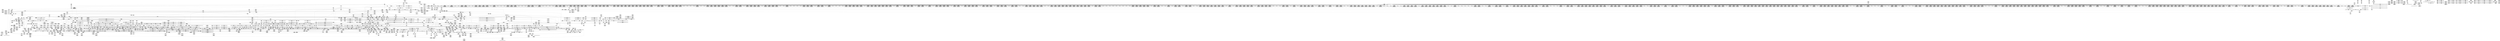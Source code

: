 digraph {
	CE0x5c10500 [shape=record,shape=Mrecord,label="{CE0x5c10500|_ret_void,_!dbg_!27735|include/linux/rcupdate.h,938}"]
	CE0x5c8cff0 [shape=record,shape=Mrecord,label="{CE0x5c8cff0|__rcu_read_unlock:tmp3}"]
	CE0x5c486f0 [shape=record,shape=Mrecord,label="{CE0x5c486f0|rcu_read_unlock:tobool1|include/linux/rcupdate.h,933}"]
	CE0x5b71df0 [shape=record,shape=Mrecord,label="{CE0x5b71df0|i64*_getelementptr_inbounds_(_11_x_i64_,_11_x_i64_*___llvm_gcov_ctr125,_i64_0,_i64_10)|*Constant*|*SummSource*}"]
	CE0x5bf3f70 [shape=record,shape=Mrecord,label="{CE0x5bf3f70|2472:_%struct.cred*,_:_CRE_6648,6656_|*MultipleSource*|Function::task_sid&Arg::task::|Function::current_has_perm&Arg::tsk::|Function::selinux_task_movememory&Arg::p::|security/selinux/hooks.c,208}"]
	CE0x5c85380 [shape=record,shape=Mrecord,label="{CE0x5c85380|__preempt_count_add:tmp3|*SummSource*}"]
	CE0x5beaf60 [shape=record,shape=Mrecord,label="{CE0x5beaf60|2472:_%struct.cred*,_:_CRE_6313,6314_}"]
	CE0x5bc9340 [shape=record,shape=Mrecord,label="{CE0x5bc9340|2472:_%struct.cred*,_:_CRE_2016,2020_|*MultipleSource*|Function::task_sid&Arg::task::|Function::current_has_perm&Arg::tsk::|Function::selinux_task_movememory&Arg::p::|security/selinux/hooks.c,208}"]
	CE0x5c038f0 [shape=record,shape=Mrecord,label="{CE0x5c038f0|i32_883|*Constant*|*SummSource*}"]
	CE0x5ba9d10 [shape=record,shape=Mrecord,label="{CE0x5ba9d10|rcu_lock_acquire:entry}"]
	CE0x5c767e0 [shape=record,shape=Mrecord,label="{CE0x5c767e0|GLOBAL:__preempt_count_sub|*Constant*}"]
	CE0x5be9ec0 [shape=record,shape=Mrecord,label="{CE0x5be9ec0|2472:_%struct.cred*,_:_CRE_6299,6300_}"]
	CE0x5c13590 [shape=record,shape=Mrecord,label="{CE0x5c13590|task_sid:tmp9|security/selinux/hooks.c,208|*SummSource*}"]
	CE0x5c43610 [shape=record,shape=Mrecord,label="{CE0x5c43610|i64*_getelementptr_inbounds_(_4_x_i64_,_4_x_i64_*___llvm_gcov_ctr129,_i64_0,_i64_3)|*Constant*|*SummSource*}"]
	CE0x5c4b7b0 [shape=record,shape=Mrecord,label="{CE0x5c4b7b0|i64*_getelementptr_inbounds_(_11_x_i64_,_11_x_i64_*___llvm_gcov_ctr132,_i64_0,_i64_10)|*Constant*|*SummSink*}"]
	CE0x5b6dd50 [shape=record,shape=Mrecord,label="{CE0x5b6dd50|current_has_perm:tmp1|*SummSource*}"]
	CE0x5be11a0 [shape=record,shape=Mrecord,label="{CE0x5be11a0|2472:_%struct.cred*,_:_CRE_3096,3104_|*MultipleSource*|Function::task_sid&Arg::task::|Function::current_has_perm&Arg::tsk::|Function::selinux_task_movememory&Arg::p::|security/selinux/hooks.c,208}"]
	CE0x5bed7c0 [shape=record,shape=Mrecord,label="{CE0x5bed7c0|2472:_%struct.cred*,_:_CRE_6347,6348_}"]
	CE0x5bb95c0 [shape=record,shape=Mrecord,label="{CE0x5bb95c0|GLOBAL:rcu_lock_acquire|*Constant*|*SummSource*}"]
	CE0x5b64ba0 [shape=record,shape=Mrecord,label="{CE0x5b64ba0|_call_void_mcount()_#3|*SummSink*}"]
	CE0x5c78aa0 [shape=record,shape=Mrecord,label="{CE0x5c78aa0|__rcu_read_unlock:do.end}"]
	CE0x5c84da0 [shape=record,shape=Mrecord,label="{CE0x5c84da0|__preempt_count_add:do.body|*SummSource*}"]
	CE0x5be5dd0 [shape=record,shape=Mrecord,label="{CE0x5be5dd0|2472:_%struct.cred*,_:_CRE_5992,6000_|*MultipleSource*|Function::task_sid&Arg::task::|Function::current_has_perm&Arg::tsk::|Function::selinux_task_movememory&Arg::p::|security/selinux/hooks.c,208}"]
	CE0x5c47f80 [shape=record,shape=Mrecord,label="{CE0x5c47f80|_call_void___preempt_count_add(i32_1)_#10,_!dbg_!27711|include/linux/rcupdate.h,239|*SummSink*}"]
	CE0x5c38480 [shape=record,shape=Mrecord,label="{CE0x5c38480|COLLAPSED:_GCMRE___llvm_gcov_ctr135_internal_global_4_x_i64_zeroinitializer:_elem_0:default:}"]
	CE0x5bdde30 [shape=record,shape=Mrecord,label="{CE0x5bdde30|2472:_%struct.cred*,_:_CRE_2961,2962_}"]
	CE0x5b92300 [shape=record,shape=Mrecord,label="{CE0x5b92300|cred_sid:tmp2}"]
	CE0x5ba3f40 [shape=record,shape=Mrecord,label="{CE0x5ba3f40|cred_sid:tmp5|security/selinux/hooks.c,196}"]
	CE0x5bb7880 [shape=record,shape=Mrecord,label="{CE0x5bb7880|rcu_read_lock:if.then}"]
	CE0x5bedee0 [shape=record,shape=Mrecord,label="{CE0x5bedee0|2472:_%struct.cred*,_:_CRE_6353,6354_}"]
	CE0x5c86350 [shape=record,shape=Mrecord,label="{CE0x5c86350|i64*_getelementptr_inbounds_(_4_x_i64_,_4_x_i64_*___llvm_gcov_ctr134,_i64_0,_i64_2)|*Constant*|*SummSource*}"]
	CE0x5c4dca0 [shape=record,shape=Mrecord,label="{CE0x5c4dca0|i32_934|*Constant*|*SummSink*}"]
	CE0x5bfcde0 [shape=record,shape=Mrecord,label="{CE0x5bfcde0|i64*_getelementptr_inbounds_(_13_x_i64_,_13_x_i64_*___llvm_gcov_ctr126,_i64_0,_i64_11)|*Constant*|*SummSource*}"]
	CE0x5b7a3e0 [shape=record,shape=Mrecord,label="{CE0x5b7a3e0|i32_218|*Constant*}"]
	CE0x5c46c00 [shape=record,shape=Mrecord,label="{CE0x5c46c00|_call_void___preempt_count_sub(i32_1)_#10,_!dbg_!27715|include/linux/rcupdate.h,244}"]
	CE0x5c2b320 [shape=record,shape=Mrecord,label="{CE0x5c2b320|__preempt_count_sub:tmp1|*SummSink*}"]
	CE0x5b70f00 [shape=record,shape=Mrecord,label="{CE0x5b70f00|rcu_read_unlock:tmp6|include/linux/rcupdate.h,933}"]
	CE0x5c3ece0 [shape=record,shape=Mrecord,label="{CE0x5c3ece0|GLOBAL:rcu_read_unlock.__warned|Global_var:rcu_read_unlock.__warned|*SummSink*}"]
	CE0x5b76ad0 [shape=record,shape=Mrecord,label="{CE0x5b76ad0|task_sid:do.end6}"]
	CE0x5bdcc60 [shape=record,shape=Mrecord,label="{CE0x5bdcc60|2472:_%struct.cred*,_:_CRE_2946,2947_}"]
	CE0x5bcbbd0 [shape=record,shape=Mrecord,label="{CE0x5bcbbd0|2472:_%struct.cred*,_:_CRE_2120,2128_|*MultipleSource*|Function::task_sid&Arg::task::|Function::current_has_perm&Arg::tsk::|Function::selinux_task_movememory&Arg::p::|security/selinux/hooks.c,208}"]
	CE0x5bd6210 [shape=record,shape=Mrecord,label="{CE0x5bd6210|2472:_%struct.cred*,_:_CRE_2736,2744_|*MultipleSource*|Function::task_sid&Arg::task::|Function::current_has_perm&Arg::tsk::|Function::selinux_task_movememory&Arg::p::|security/selinux/hooks.c,208}"]
	CE0x5b75970 [shape=record,shape=Mrecord,label="{CE0x5b75970|get_current:tmp2|*SummSink*}"]
	CE0x5bb9ec0 [shape=record,shape=Mrecord,label="{CE0x5bb9ec0|cred_sid:tmp5|security/selinux/hooks.c,196|*SummSource*}"]
	CE0x5c84220 [shape=record,shape=Mrecord,label="{CE0x5c84220|rcu_lock_release:tmp7|*SummSource*}"]
	CE0x5bd5d80 [shape=record,shape=Mrecord,label="{CE0x5bd5d80|2472:_%struct.cred*,_:_CRE_2724,2725_|*MultipleSource*|Function::task_sid&Arg::task::|Function::current_has_perm&Arg::tsk::|Function::selinux_task_movememory&Arg::p::|security/selinux/hooks.c,208}"]
	CE0x5b5b840 [shape=record,shape=Mrecord,label="{CE0x5b5b840|avc_has_perm:ssid|Function::avc_has_perm&Arg::ssid::}"]
	CE0x5c42830 [shape=record,shape=Mrecord,label="{CE0x5c42830|__preempt_count_add:val|Function::__preempt_count_add&Arg::val::|*SummSink*}"]
	CE0x5ba5d50 [shape=record,shape=Mrecord,label="{CE0x5ba5d50|GLOBAL:__llvm_gcov_ctr127|Global_var:__llvm_gcov_ctr127|*SummSource*}"]
	CE0x5bce400 [shape=record,shape=Mrecord,label="{CE0x5bce400|2472:_%struct.cred*,_:_CRE_2320,2328_|*MultipleSource*|Function::task_sid&Arg::task::|Function::current_has_perm&Arg::tsk::|Function::selinux_task_movememory&Arg::p::|security/selinux/hooks.c,208}"]
	CE0x5bcb220 [shape=record,shape=Mrecord,label="{CE0x5bcb220|2472:_%struct.cred*,_:_CRE_2088,2096_|*MultipleSource*|Function::task_sid&Arg::task::|Function::current_has_perm&Arg::tsk::|Function::selinux_task_movememory&Arg::p::|security/selinux/hooks.c,208}"]
	CE0x5c85590 [shape=record,shape=Mrecord,label="{CE0x5c85590|_call_void_mcount()_#3}"]
	CE0x5bc1b50 [shape=record,shape=Mrecord,label="{CE0x5bc1b50|2472:_%struct.cred*,_:_CRE_712,720_|*MultipleSource*|Function::task_sid&Arg::task::|Function::current_has_perm&Arg::tsk::|Function::selinux_task_movememory&Arg::p::|security/selinux/hooks.c,208}"]
	CE0x5c4b820 [shape=record,shape=Mrecord,label="{CE0x5c4b820|rcu_read_unlock:tmp21|include/linux/rcupdate.h,935|*SummSink*}"]
	CE0x5b7ec70 [shape=record,shape=Mrecord,label="{CE0x5b7ec70|2472:_%struct.cred*,_:_CRE_408,416_|*MultipleSource*|Function::task_sid&Arg::task::|Function::current_has_perm&Arg::tsk::|Function::selinux_task_movememory&Arg::p::|security/selinux/hooks.c,208}"]
	CE0x5c2cd20 [shape=record,shape=Mrecord,label="{CE0x5c2cd20|rcu_read_lock:tmp22|include/linux/rcupdate.h,884|*SummSink*}"]
	CE0x5bfa7e0 [shape=record,shape=Mrecord,label="{CE0x5bfa7e0|task_sid:tmp14|security/selinux/hooks.c,208}"]
	CE0x5b60d20 [shape=record,shape=Mrecord,label="{CE0x5b60d20|current_sid:tmp12|security/selinux/hooks.c,218}"]
	CE0x5ca1e30 [shape=record,shape=Mrecord,label="{CE0x5ca1e30|__rcu_read_unlock:tmp6|include/linux/rcupdate.h,245|*SummSource*}"]
	CE0x5b7cb60 [shape=record,shape=Mrecord,label="{CE0x5b7cb60|__rcu_read_lock:tmp1|*SummSink*}"]
	CE0x5c00df0 [shape=record,shape=Mrecord,label="{CE0x5c00df0|rcu_read_lock:tmp8|include/linux/rcupdate.h,882}"]
	CE0x5bc0ec0 [shape=record,shape=Mrecord,label="{CE0x5bc0ec0|2472:_%struct.cred*,_:_CRE_664,672_|*MultipleSource*|Function::task_sid&Arg::task::|Function::current_has_perm&Arg::tsk::|Function::selinux_task_movememory&Arg::p::|security/selinux/hooks.c,208}"]
	CE0x5c9f470 [shape=record,shape=Mrecord,label="{CE0x5c9f470|__preempt_count_sub:tmp7|./arch/x86/include/asm/preempt.h,78|*SummSource*}"]
	CE0x5bd40d0 [shape=record,shape=Mrecord,label="{CE0x5bd40d0|2472:_%struct.cred*,_:_CRE_2616,2648_|*MultipleSource*|Function::task_sid&Arg::task::|Function::current_has_perm&Arg::tsk::|Function::selinux_task_movememory&Arg::p::|security/selinux/hooks.c,208}"]
	CE0x5c11840 [shape=record,shape=Mrecord,label="{CE0x5c11840|task_sid:tmp5|security/selinux/hooks.c,208}"]
	CE0x5b5a090 [shape=record,shape=Mrecord,label="{CE0x5b5a090|2472:_%struct.cred*,_:_CRE_680,688_|*MultipleSource*|Function::task_sid&Arg::task::|Function::current_has_perm&Arg::tsk::|Function::selinux_task_movememory&Arg::p::|security/selinux/hooks.c,208}"]
	CE0x5c84390 [shape=record,shape=Mrecord,label="{CE0x5c84390|i8*_undef|*Constant*}"]
	CE0x5bb85f0 [shape=record,shape=Mrecord,label="{CE0x5bb85f0|task_sid:call|security/selinux/hooks.c,208}"]
	CE0x5ca0ec0 [shape=record,shape=Mrecord,label="{CE0x5ca0ec0|__preempt_count_sub:sub|./arch/x86/include/asm/preempt.h,77|*SummSink*}"]
	CE0x5c76e90 [shape=record,shape=Mrecord,label="{CE0x5c76e90|__preempt_count_sub:entry}"]
	CE0x5c3c680 [shape=record,shape=Mrecord,label="{CE0x5c3c680|rcu_read_unlock:tmp2|*SummSource*}"]
	CE0x6edfd50 [shape=record,shape=Mrecord,label="{CE0x6edfd50|selinux_task_movememory:tmp1}"]
	CE0x5c4e5e0 [shape=record,shape=Mrecord,label="{CE0x5c4e5e0|i64*_getelementptr_inbounds_(_11_x_i64_,_11_x_i64_*___llvm_gcov_ctr132,_i64_0,_i64_9)|*Constant*}"]
	CE0x5bdbe20 [shape=record,shape=Mrecord,label="{CE0x5bdbe20|2472:_%struct.cred*,_:_CRE_2934,2935_}"]
	CE0x5bd7ec0 [shape=record,shape=Mrecord,label="{CE0x5bd7ec0|2472:_%struct.cred*,_:_CRE_2832,2840_|*MultipleSource*|Function::task_sid&Arg::task::|Function::current_has_perm&Arg::tsk::|Function::selinux_task_movememory&Arg::p::|security/selinux/hooks.c,208}"]
	CE0x5c3fb20 [shape=record,shape=Mrecord,label="{CE0x5c3fb20|GLOBAL:__preempt_count_add|*Constant*|*SummSource*}"]
	CE0x5bfae60 [shape=record,shape=Mrecord,label="{CE0x5bfae60|task_sid:tmp15|security/selinux/hooks.c,208|*SummSource*}"]
	CE0x5b8fd30 [shape=record,shape=Mrecord,label="{CE0x5b8fd30|rcu_read_lock:tmp10|include/linux/rcupdate.h,882|*SummSource*}"]
	CE0x5c0e500 [shape=record,shape=Mrecord,label="{CE0x5c0e500|task_sid:call7|security/selinux/hooks.c,208|*SummSource*}"]
	CE0x5bb4ee0 [shape=record,shape=Mrecord,label="{CE0x5bb4ee0|GLOBAL:rcu_lock_map|Global_var:rcu_lock_map|*SummSource*}"]
	CE0x5b7eff0 [shape=record,shape=Mrecord,label="{CE0x5b7eff0|current_sid:land.lhs.true2|*SummSource*}"]
	CE0x5bfcab0 [shape=record,shape=Mrecord,label="{CE0x5bfcab0|task_sid:tmp25|security/selinux/hooks.c,208}"]
	CE0x5c796b0 [shape=record,shape=Mrecord,label="{CE0x5c796b0|i64*_getelementptr_inbounds_(_4_x_i64_,_4_x_i64_*___llvm_gcov_ctr134,_i64_0,_i64_3)|*Constant*|*SummSource*}"]
	CE0x5c3a9b0 [shape=record,shape=Mrecord,label="{CE0x5c3a9b0|rcu_read_unlock:do.body}"]
	CE0x5b744a0 [shape=record,shape=Mrecord,label="{CE0x5b744a0|2472:_%struct.cred*,_:_CRE_496,504_|*MultipleSource*|Function::task_sid&Arg::task::|Function::current_has_perm&Arg::tsk::|Function::selinux_task_movememory&Arg::p::|security/selinux/hooks.c,208}"]
	CE0x5bfa480 [shape=record,shape=Mrecord,label="{CE0x5bfa480|task_sid:tmp14|security/selinux/hooks.c,208|*SummSink*}"]
	CE0x5bfc520 [shape=record,shape=Mrecord,label="{CE0x5bfc520|task_sid:tmp23|security/selinux/hooks.c,208|*SummSink*}"]
	CE0x5bd2ab0 [shape=record,shape=Mrecord,label="{CE0x5bd2ab0|2472:_%struct.cred*,_:_CRE_2568,2576_|*MultipleSource*|Function::task_sid&Arg::task::|Function::current_has_perm&Arg::tsk::|Function::selinux_task_movememory&Arg::p::|security/selinux/hooks.c,208}"]
	CE0x5bad730 [shape=record,shape=Mrecord,label="{CE0x5bad730|task_sid:tmp1|*SummSink*}"]
	CE0x5bbe540 [shape=record,shape=Mrecord,label="{CE0x5bbe540|2472:_%struct.cred*,_:_CRE_536,544_|*MultipleSource*|Function::task_sid&Arg::task::|Function::current_has_perm&Arg::tsk::|Function::selinux_task_movememory&Arg::p::|security/selinux/hooks.c,208}"]
	CE0x5bae030 [shape=record,shape=Mrecord,label="{CE0x5bae030|_ret_void,_!dbg_!27735|include/linux/rcupdate.h,884}"]
	CE0x5ca13b0 [shape=record,shape=Mrecord,label="{CE0x5ca13b0|i64*_getelementptr_inbounds_(_4_x_i64_,_4_x_i64_*___llvm_gcov_ctr134,_i64_0,_i64_3)|*Constant*|*SummSink*}"]
	CE0x5c45a60 [shape=record,shape=Mrecord,label="{CE0x5c45a60|rcu_lock_acquire:tmp1|*SummSource*}"]
	CE0x5b58000 [shape=record,shape=Mrecord,label="{CE0x5b58000|i64_1|*Constant*}"]
	CE0x5c33080 [shape=record,shape=Mrecord,label="{CE0x5c33080|rcu_read_lock:tmp6|include/linux/rcupdate.h,882|*SummSource*}"]
	CE0x5bc0540 [shape=record,shape=Mrecord,label="{CE0x5bc0540|2472:_%struct.cred*,_:_CRE_644,648_|*MultipleSource*|Function::task_sid&Arg::task::|Function::current_has_perm&Arg::tsk::|Function::selinux_task_movememory&Arg::p::|security/selinux/hooks.c,208}"]
	CE0x5b52660 [shape=record,shape=Mrecord,label="{CE0x5b52660|current_has_perm:call|security/selinux/hooks.c,1542}"]
	CE0x5c88110 [shape=record,shape=Mrecord,label="{CE0x5c88110|i64_ptrtoint_(i8*_blockaddress(_rcu_lock_release,_%__here)_to_i64)|*Constant*|*SummSource*}"]
	CE0x5bc2690 [shape=record,shape=Mrecord,label="{CE0x5bc2690|2472:_%struct.cred*,_:_CRE_760,768_|*MultipleSource*|Function::task_sid&Arg::task::|Function::current_has_perm&Arg::tsk::|Function::selinux_task_movememory&Arg::p::|security/selinux/hooks.c,208}"]
	CE0x5c78be0 [shape=record,shape=Mrecord,label="{CE0x5c78be0|i64_1|*Constant*}"]
	CE0x5ba1410 [shape=record,shape=Mrecord,label="{CE0x5ba1410|2472:_%struct.cred*,_:_CRE_16,20_|*MultipleSource*|Function::task_sid&Arg::task::|Function::current_has_perm&Arg::tsk::|Function::selinux_task_movememory&Arg::p::|security/selinux/hooks.c,208}"]
	CE0x5b5f7c0 [shape=record,shape=Mrecord,label="{CE0x5b5f7c0|i32_78|*Constant*}"]
	CE0x5b4f130 [shape=record,shape=Mrecord,label="{CE0x5b4f130|current_has_perm:call1|security/selinux/hooks.c,1543}"]
	CE0x5bd3c10 [shape=record,shape=Mrecord,label="{CE0x5bd3c10|2472:_%struct.cred*,_:_CRE_2600,2608_|*MultipleSource*|Function::task_sid&Arg::task::|Function::current_has_perm&Arg::tsk::|Function::selinux_task_movememory&Arg::p::|security/selinux/hooks.c,208}"]
	CE0x5b52fd0 [shape=record,shape=Mrecord,label="{CE0x5b52fd0|current_sid:entry}"]
	CE0x5bb4460 [shape=record,shape=Mrecord,label="{CE0x5bb4460|2472:_%struct.cred*,_:_CRE_104,112_|*MultipleSource*|Function::task_sid&Arg::task::|Function::current_has_perm&Arg::tsk::|Function::selinux_task_movememory&Arg::p::|security/selinux/hooks.c,208}"]
	CE0x5bfdb50 [shape=record,shape=Mrecord,label="{CE0x5bfdb50|i32_208|*Constant*|*SummSource*}"]
	CE0x5bd5170 [shape=record,shape=Mrecord,label="{CE0x5bd5170|2472:_%struct.cred*,_:_CRE_2692,2696_|*MultipleSource*|Function::task_sid&Arg::task::|Function::current_has_perm&Arg::tsk::|Function::selinux_task_movememory&Arg::p::|security/selinux/hooks.c,208}"]
	CE0x5bc0c60 [shape=record,shape=Mrecord,label="{CE0x5bc0c60|2472:_%struct.cred*,_:_CRE_656,660_|*MultipleSource*|Function::task_sid&Arg::task::|Function::current_has_perm&Arg::tsk::|Function::selinux_task_movememory&Arg::p::|security/selinux/hooks.c,208}"]
	CE0x5c10710 [shape=record,shape=Mrecord,label="{CE0x5c10710|_ret_void,_!dbg_!27735|include/linux/rcupdate.h,938|*SummSource*}"]
	CE0x5b54ec0 [shape=record,shape=Mrecord,label="{CE0x5b54ec0|_ret_i32_%call2,_!dbg_!27718|security/selinux/hooks.c,1544}"]
	CE0x5c4ba10 [shape=record,shape=Mrecord,label="{CE0x5c4ba10|rcu_read_unlock:tmp22|include/linux/rcupdate.h,935}"]
	CE0x5bac680 [shape=record,shape=Mrecord,label="{CE0x5bac680|rcu_read_lock:land.lhs.true|*SummSink*}"]
	CE0x5b7ae90 [shape=record,shape=Mrecord,label="{CE0x5b7ae90|current_sid:land.lhs.true}"]
	CE0x5b7d260 [shape=record,shape=Mrecord,label="{CE0x5b7d260|task_sid:tmp3}"]
	CE0x5c4f2f0 [shape=record,shape=Mrecord,label="{CE0x5c4f2f0|_call_void_rcu_lock_release(%struct.lockdep_map*_rcu_lock_map)_#10,_!dbg_!27733|include/linux/rcupdate.h,935|*SummSink*}"]
	CE0x5bb4a90 [shape=record,shape=Mrecord,label="{CE0x5bb4a90|task_sid:do.end}"]
	CE0x5b753e0 [shape=record,shape=Mrecord,label="{CE0x5b753e0|GLOBAL:rcu_read_lock|*Constant*|*SummSource*}"]
	CE0x5b63cb0 [shape=record,shape=Mrecord,label="{CE0x5b63cb0|current_sid:tmp1}"]
	CE0x5baa350 [shape=record,shape=Mrecord,label="{CE0x5baa350|rcu_read_unlock:tmp12|include/linux/rcupdate.h,933}"]
	CE0x5b51690 [shape=record,shape=Mrecord,label="{CE0x5b51690|selinux_task_movememory:call|security/selinux/hooks.c,3652|*SummSource*}"]
	CE0x5bdd5e0 [shape=record,shape=Mrecord,label="{CE0x5bdd5e0|2472:_%struct.cred*,_:_CRE_2954,2955_}"]
	CE0x5bf2ea0 [shape=record,shape=Mrecord,label="{CE0x5bf2ea0|2472:_%struct.cred*,_:_CRE_6600,6608_|*MultipleSource*|Function::task_sid&Arg::task::|Function::current_has_perm&Arg::tsk::|Function::selinux_task_movememory&Arg::p::|security/selinux/hooks.c,208}"]
	CE0x5bc4180 [shape=record,shape=Mrecord,label="{CE0x5bc4180|task_sid:tmp19|security/selinux/hooks.c,208}"]
	CE0x5bc18f0 [shape=record,shape=Mrecord,label="{CE0x5bc18f0|2472:_%struct.cred*,_:_CRE_703,704_}"]
	CE0x5b4c060 [shape=record,shape=Mrecord,label="{CE0x5b4c060|avc_has_perm:tclass|Function::avc_has_perm&Arg::tclass::|*SummSource*}"]
	CE0x5bb6fd0 [shape=record,shape=Mrecord,label="{CE0x5bb6fd0|_ret_void,_!dbg_!27717|include/linux/rcupdate.h,419|*SummSource*}"]
	CE0x5b52ef0 [shape=record,shape=Mrecord,label="{CE0x5b52ef0|GLOBAL:current_sid|*Constant*|*SummSink*}"]
	CE0x5c50400 [shape=record,shape=Mrecord,label="{CE0x5c50400|_ret_void,_!dbg_!27717|include/linux/rcupdate.h,424}"]
	CE0x5c15fc0 [shape=record,shape=Mrecord,label="{CE0x5c15fc0|i64*_getelementptr_inbounds_(_4_x_i64_,_4_x_i64_*___llvm_gcov_ctr134,_i64_0,_i64_2)|*Constant*}"]
	CE0x5bf3100 [shape=record,shape=Mrecord,label="{CE0x5bf3100|2472:_%struct.cred*,_:_CRE_6608,6616_|*MultipleSource*|Function::task_sid&Arg::task::|Function::current_has_perm&Arg::tsk::|Function::selinux_task_movememory&Arg::p::|security/selinux/hooks.c,208}"]
	CE0x5bca3e0 [shape=record,shape=Mrecord,label="{CE0x5bca3e0|2472:_%struct.cred*,_:_CRE_2052,2056_|*MultipleSource*|Function::task_sid&Arg::task::|Function::current_has_perm&Arg::tsk::|Function::selinux_task_movememory&Arg::p::|security/selinux/hooks.c,208}"]
	CE0x5b56940 [shape=record,shape=Mrecord,label="{CE0x5b56940|get_current:tmp1|*SummSource*}"]
	CE0x5b96980 [shape=record,shape=Mrecord,label="{CE0x5b96980|i64*_getelementptr_inbounds_(_11_x_i64_,_11_x_i64_*___llvm_gcov_ctr125,_i64_0,_i64_10)|*Constant*}"]
	CE0x5b63960 [shape=record,shape=Mrecord,label="{CE0x5b63960|selinux_task_movememory:tmp|*SummSource*}"]
	CE0x5be4aa0 [shape=record,shape=Mrecord,label="{CE0x5be4aa0|2472:_%struct.cred*,_:_CRE_5928,5936_|*MultipleSource*|Function::task_sid&Arg::task::|Function::current_has_perm&Arg::tsk::|Function::selinux_task_movememory&Arg::p::|security/selinux/hooks.c,208}"]
	CE0x5bdb240 [shape=record,shape=Mrecord,label="{CE0x5bdb240|2472:_%struct.cred*,_:_CRE_2924,2925_}"]
	CE0x5bf48c0 [shape=record,shape=Mrecord,label="{CE0x5bf48c0|2472:_%struct.cred*,_:_CRE_6672,6680_|*MultipleSource*|Function::task_sid&Arg::task::|Function::current_has_perm&Arg::tsk::|Function::selinux_task_movememory&Arg::p::|security/selinux/hooks.c,208}"]
	CE0x5be2960 [shape=record,shape=Mrecord,label="{CE0x5be2960|2472:_%struct.cred*,_:_CRE_3148,3152_|*MultipleSource*|Function::task_sid&Arg::task::|Function::current_has_perm&Arg::tsk::|Function::selinux_task_movememory&Arg::p::|security/selinux/hooks.c,208}"]
	CE0x5b42cc0 [shape=record,shape=Mrecord,label="{CE0x5b42cc0|i32_218|*Constant*|*SummSink*}"]
	CE0x5c12ab0 [shape=record,shape=Mrecord,label="{CE0x5c12ab0|task_sid:tmp8|security/selinux/hooks.c,208|*SummSource*}"]
	CE0x5bbbbc0 [shape=record,shape=Mrecord,label="{CE0x5bbbbc0|rcu_read_unlock:land.lhs.true|*SummSource*}"]
	CE0x5b57100 [shape=record,shape=Mrecord,label="{CE0x5b57100|GLOBAL:current_sid.__warned|Global_var:current_sid.__warned|*SummSink*}"]
	CE0x5c46da0 [shape=record,shape=Mrecord,label="{CE0x5c46da0|rcu_read_unlock:tmp7|include/linux/rcupdate.h,933|*SummSource*}"]
	"CONST[source:0(mediator),value:0(static)][purpose:{operation}][SrcIdx:2]"
	CE0x5c839a0 [shape=record,shape=Mrecord,label="{CE0x5c839a0|i64*_getelementptr_inbounds_(_4_x_i64_,_4_x_i64_*___llvm_gcov_ctr133,_i64_0,_i64_3)|*Constant*|*SummSource*}"]
	CE0x5c018f0 [shape=record,shape=Mrecord,label="{CE0x5c018f0|rcu_read_lock:tmp13|include/linux/rcupdate.h,882}"]
	CE0x5c408c0 [shape=record,shape=Mrecord,label="{CE0x5c408c0|rcu_read_unlock:tobool|include/linux/rcupdate.h,933}"]
	CE0x5c7a7a0 [shape=record,shape=Mrecord,label="{CE0x5c7a7a0|__preempt_count_sub:tmp3|*SummSource*}"]
	CE0x5bae1e0 [shape=record,shape=Mrecord,label="{CE0x5bae1e0|_ret_void,_!dbg_!27735|include/linux/rcupdate.h,884|*SummSink*}"]
	CE0x5b5b010 [shape=record,shape=Mrecord,label="{CE0x5b5b010|avc_has_perm:entry}"]
	CE0x5b63820 [shape=record,shape=Mrecord,label="{CE0x5b63820|selinux_task_movememory:p|Function::selinux_task_movememory&Arg::p::|*SummSink*}"]
	CE0x5c187e0 [shape=record,shape=Mrecord,label="{CE0x5c187e0|__preempt_count_sub:tmp3|*SummSink*}"]
	CE0x5bf0440 [shape=record,shape=Mrecord,label="{CE0x5bf0440|2472:_%struct.cred*,_:_CRE_6472,6474_|*MultipleSource*|Function::task_sid&Arg::task::|Function::current_has_perm&Arg::tsk::|Function::selinux_task_movememory&Arg::p::|security/selinux/hooks.c,208}"]
	CE0x5b53230 [shape=record,shape=Mrecord,label="{CE0x5b53230|_ret_i32_%tmp24,_!dbg_!27742|security/selinux/hooks.c,220}"]
	CE0x5c50ed0 [shape=record,shape=Mrecord,label="{CE0x5c50ed0|__rcu_read_unlock:entry}"]
	CE0x5b57e10 [shape=record,shape=Mrecord,label="{CE0x5b57e10|current_sid:tmp1|*SummSink*}"]
	CE0x5c2e430 [shape=record,shape=Mrecord,label="{CE0x5c2e430|i8_1|*Constant*}"]
	CE0x5bda2d0 [shape=record,shape=Mrecord,label="{CE0x5bda2d0|2472:_%struct.cred*,_:_CRE_2911,2912_}"]
	CE0x5c39de0 [shape=record,shape=Mrecord,label="{CE0x5c39de0|_call_void_asm_sideeffect_,_memory_,_dirflag_,_fpsr_,_flags_()_#3,_!dbg_!27714,_!srcloc_!27715|include/linux/rcupdate.h,239|*SummSink*}"]
	CE0x5be7a80 [shape=record,shape=Mrecord,label="{CE0x5be7a80|2472:_%struct.cred*,_:_CRE_6208,6216_|*MultipleSource*|Function::task_sid&Arg::task::|Function::current_has_perm&Arg::tsk::|Function::selinux_task_movememory&Arg::p::|security/selinux/hooks.c,208}"]
	CE0x5be8d50 [shape=record,shape=Mrecord,label="{CE0x5be8d50|2472:_%struct.cred*,_:_CRE_6280,6284_|*MultipleSource*|Function::task_sid&Arg::task::|Function::current_has_perm&Arg::tsk::|Function::selinux_task_movememory&Arg::p::|security/selinux/hooks.c,208}"]
	CE0x5b529a0 [shape=record,shape=Mrecord,label="{CE0x5b529a0|current_has_perm:call|security/selinux/hooks.c,1542|*SummSink*}"]
	CE0x5baa0b0 [shape=record,shape=Mrecord,label="{CE0x5baa0b0|rcu_read_unlock:tmp11|include/linux/rcupdate.h,933|*SummSource*}"]
	CE0x5c725d0 [shape=record,shape=Mrecord,label="{CE0x5c725d0|rcu_lock_release:indirectgoto}"]
	CE0x5b94cd0 [shape=record,shape=Mrecord,label="{CE0x5b94cd0|_ret_%struct.task_struct*_%tmp4,_!dbg_!27714|./arch/x86/include/asm/current.h,14|*SummSource*}"]
	CE0x5bdc8d0 [shape=record,shape=Mrecord,label="{CE0x5bdc8d0|2472:_%struct.cred*,_:_CRE_2943,2944_}"]
	CE0x5c754b0 [shape=record,shape=Mrecord,label="{CE0x5c754b0|void_(i32*,_i32,_i32*)*_asm_addl_$1,_%gs:$0_,_*m,ri,*m,_dirflag_,_fpsr_,_flags_}"]
	CE0x5bd9d40 [shape=record,shape=Mrecord,label="{CE0x5bd9d40|2472:_%struct.cred*,_:_CRE_2906,2907_}"]
	CE0x5c74bb0 [shape=record,shape=Mrecord,label="{CE0x5c74bb0|i8*_undef|*Constant*|*SummSource*}"]
	CE0x5bf9390 [shape=record,shape=Mrecord,label="{CE0x5bf9390|task_sid:tobool4|security/selinux/hooks.c,208}"]
	CE0x5b95850 [shape=record,shape=Mrecord,label="{CE0x5b95850|GLOBAL:current_task|Global_var:current_task}"]
	CE0x5c46820 [shape=record,shape=Mrecord,label="{CE0x5c46820|rcu_read_unlock:bb|*SummSource*}"]
	CE0x5bbcf40 [shape=record,shape=Mrecord,label="{CE0x5bbcf40|rcu_lock_acquire:bb}"]
	CE0x5b48ff0 [shape=record,shape=Mrecord,label="{CE0x5b48ff0|get_current:tmp|*SummSink*}"]
	CE0x5bb7bf0 [shape=record,shape=Mrecord,label="{CE0x5bb7bf0|task_sid:land.lhs.true|*SummSource*}"]
	CE0x5c875d0 [shape=record,shape=Mrecord,label="{CE0x5c875d0|rcu_lock_release:tmp5|include/linux/rcupdate.h,423|*SummSink*}"]
	CE0x5bcd390 [shape=record,shape=Mrecord,label="{CE0x5bcd390|2472:_%struct.cred*,_:_CRE_2264,2272_|*MultipleSource*|Function::task_sid&Arg::task::|Function::current_has_perm&Arg::tsk::|Function::selinux_task_movememory&Arg::p::|security/selinux/hooks.c,208}"]
	CE0x5b704a0 [shape=record,shape=Mrecord,label="{CE0x5b704a0|_call_void_mcount()_#3|*SummSource*}"]
	CE0x5bd5660 [shape=record,shape=Mrecord,label="{CE0x5bd5660|2472:_%struct.cred*,_:_CRE_2704,2712_|*MultipleSource*|Function::task_sid&Arg::task::|Function::current_has_perm&Arg::tsk::|Function::selinux_task_movememory&Arg::p::|security/selinux/hooks.c,208}"]
	CE0x5bdb370 [shape=record,shape=Mrecord,label="{CE0x5bdb370|2472:_%struct.cred*,_:_CRE_2925,2926_}"]
	CE0x5c76120 [shape=record,shape=Mrecord,label="{CE0x5c76120|i64*_getelementptr_inbounds_(_4_x_i64_,_4_x_i64_*___llvm_gcov_ctr133,_i64_0,_i64_1)|*Constant*|*SummSource*}"]
	CE0x5bb9ba0 [shape=record,shape=Mrecord,label="{CE0x5bb9ba0|rcu_read_lock:do.body}"]
	CE0x5bd1a20 [shape=record,shape=Mrecord,label="{CE0x5bd1a20|2472:_%struct.cred*,_:_CRE_2523,2524_}"]
	CE0x5b93150 [shape=record,shape=Mrecord,label="{CE0x5b93150|GLOBAL:__rcu_read_lock|*Constant*|*SummSource*}"]
	"CONST[source:1(input),value:2(dynamic)][purpose:{object}][SrcIdx:1]"
	CE0x5c178f0 [shape=record,shape=Mrecord,label="{CE0x5c178f0|__preempt_count_sub:tmp4|./arch/x86/include/asm/preempt.h,77|*SummSource*}"]
	CE0x5c19dd0 [shape=record,shape=Mrecord,label="{CE0x5c19dd0|GLOBAL:lock_acquire|*Constant*|*SummSource*}"]
	CE0x5bbc0a0 [shape=record,shape=Mrecord,label="{CE0x5bbc0a0|__rcu_read_unlock:tmp5|include/linux/rcupdate.h,244}"]
	CE0x5bdf130 [shape=record,shape=Mrecord,label="{CE0x5bdf130|2472:_%struct.cred*,_:_CRE_2980,2984_|*MultipleSource*|Function::task_sid&Arg::task::|Function::current_has_perm&Arg::tsk::|Function::selinux_task_movememory&Arg::p::|security/selinux/hooks.c,208}"]
	CE0x5bfc030 [shape=record,shape=Mrecord,label="{CE0x5bfc030|task_sid:tmp24|security/selinux/hooks.c,208}"]
	CE0x5c325a0 [shape=record,shape=Mrecord,label="{CE0x5c325a0|rcu_read_lock:tmp7|include/linux/rcupdate.h,882|*SummSource*}"]
	CE0x5c10d70 [shape=record,shape=Mrecord,label="{CE0x5c10d70|i64*_getelementptr_inbounds_(_2_x_i64_,_2_x_i64_*___llvm_gcov_ctr98,_i64_0,_i64_0)|*Constant*|*SummSource*}"]
	CE0x5c136f0 [shape=record,shape=Mrecord,label="{CE0x5c136f0|task_sid:tobool1|security/selinux/hooks.c,208}"]
	CE0x5b49d90 [shape=record,shape=Mrecord,label="{CE0x5b49d90|i64*_getelementptr_inbounds_(_2_x_i64_,_2_x_i64_*___llvm_gcov_ctr98,_i64_0,_i64_0)|*Constant*|*SummSink*}"]
	CE0x5c154f0 [shape=record,shape=Mrecord,label="{CE0x5c154f0|rcu_lock_release:bb}"]
	CE0x5b63ab0 [shape=record,shape=Mrecord,label="{CE0x5b63ab0|i64_3|*Constant*}"]
	CE0x5b682f0 [shape=record,shape=Mrecord,label="{CE0x5b682f0|current_has_perm:tmp2|*SummSource*}"]
	CE0x5ca0570 [shape=record,shape=Mrecord,label="{CE0x5ca0570|__preempt_count_sub:do.end|*SummSink*}"]
	CE0x5c17470 [shape=record,shape=Mrecord,label="{CE0x5c17470|i64*_getelementptr_inbounds_(_4_x_i64_,_4_x_i64_*___llvm_gcov_ctr135,_i64_0,_i64_1)|*Constant*|*SummSource*}"]
	CE0x5bc17c0 [shape=record,shape=Mrecord,label="{CE0x5bc17c0|2472:_%struct.cred*,_:_CRE_702,703_}"]
	CE0x5be6720 [shape=record,shape=Mrecord,label="{CE0x5be6720|2472:_%struct.cred*,_:_CRE_6144,6152_|*MultipleSource*|Function::task_sid&Arg::task::|Function::current_has_perm&Arg::tsk::|Function::selinux_task_movememory&Arg::p::|security/selinux/hooks.c,208}"]
	CE0x5bf2c70 [shape=record,shape=Mrecord,label="{CE0x5bf2c70|2472:_%struct.cred*,_:_CRE_6584,6600_|*MultipleSource*|Function::task_sid&Arg::task::|Function::current_has_perm&Arg::tsk::|Function::selinux_task_movememory&Arg::p::|security/selinux/hooks.c,208}"]
	CE0x5c41680 [shape=record,shape=Mrecord,label="{CE0x5c41680|_call_void_mcount()_#3|*SummSource*}"]
	CE0x5bcf270 [shape=record,shape=Mrecord,label="{CE0x5bcf270|2472:_%struct.cred*,_:_CRE_2368,2376_|*MultipleSource*|Function::task_sid&Arg::task::|Function::current_has_perm&Arg::tsk::|Function::selinux_task_movememory&Arg::p::|security/selinux/hooks.c,208}"]
	CE0x5bad070 [shape=record,shape=Mrecord,label="{CE0x5bad070|2472:_%struct.cred*,_:_CRE_48,56_|*MultipleSource*|Function::task_sid&Arg::task::|Function::current_has_perm&Arg::tsk::|Function::selinux_task_movememory&Arg::p::|security/selinux/hooks.c,208}"]
	CE0x52c9350 [shape=record,shape=Mrecord,label="{CE0x52c9350|current_has_perm:entry|*SummSource*}"]
	CE0x5bf84f0 [shape=record,shape=Mrecord,label="{CE0x5bf84f0|task_sid:tmp10|security/selinux/hooks.c,208|*SummSource*}"]
	CE0x5bdfc70 [shape=record,shape=Mrecord,label="{CE0x5bdfc70|2472:_%struct.cred*,_:_CRE_3024,3032_|*MultipleSource*|Function::task_sid&Arg::task::|Function::current_has_perm&Arg::tsk::|Function::selinux_task_movememory&Arg::p::|security/selinux/hooks.c,208}"]
	CE0x5c41a80 [shape=record,shape=Mrecord,label="{CE0x5c41a80|__preempt_count_add:entry|*SummSource*}"]
	CE0x5bd87e0 [shape=record,shape=Mrecord,label="{CE0x5bd87e0|2472:_%struct.cred*,_:_CRE_2864,2872_|*MultipleSource*|Function::task_sid&Arg::task::|Function::current_has_perm&Arg::tsk::|Function::selinux_task_movememory&Arg::p::|security/selinux/hooks.c,208}"]
	CE0x5b482c0 [shape=record,shape=Mrecord,label="{CE0x5b482c0|task_sid:do.body|*SummSource*}"]
	CE0x5b94010 [shape=record,shape=Mrecord,label="{CE0x5b94010|current_sid:tmp8|security/selinux/hooks.c,218}"]
	CE0x5b6f4e0 [shape=record,shape=Mrecord,label="{CE0x5b6f4e0|i64*_getelementptr_inbounds_(_13_x_i64_,_13_x_i64_*___llvm_gcov_ctr126,_i64_0,_i64_0)|*Constant*|*SummSink*}"]
	CE0x5b7b0c0 [shape=record,shape=Mrecord,label="{CE0x5b7b0c0|current_sid:land.lhs.true|*SummSink*}"]
	CE0x5bfe290 [shape=record,shape=Mrecord,label="{CE0x5bfe290|i8*_getelementptr_inbounds_(_41_x_i8_,_41_x_i8_*_.str44,_i32_0,_i32_0)|*Constant*}"]
	CE0x5c0e0b0 [shape=record,shape=Mrecord,label="{CE0x5c0e0b0|GLOBAL:cred_sid|*Constant*}"]
	CE0x5b41bb0 [shape=record,shape=Mrecord,label="{CE0x5b41bb0|avc_has_perm:auditdata|Function::avc_has_perm&Arg::auditdata::|*SummSink*}"]
	CE0x5bd47f0 [shape=record,shape=Mrecord,label="{CE0x5bd47f0|2472:_%struct.cred*,_:_CRE_2664,2672_|*MultipleSource*|Function::task_sid&Arg::task::|Function::current_has_perm&Arg::tsk::|Function::selinux_task_movememory&Arg::p::|security/selinux/hooks.c,208}"]
	CE0x5b6e7f0 [shape=record,shape=Mrecord,label="{CE0x5b6e7f0|current_sid:tmp|*SummSource*}"]
	CE0x5bc3660 [shape=record,shape=Mrecord,label="{CE0x5bc3660|task_sid:tmp17|security/selinux/hooks.c,208|*SummSource*}"]
	CE0x5b4bab0 [shape=record,shape=Mrecord,label="{CE0x5b4bab0|i16_2|*Constant*}"]
	CE0x5ba9be0 [shape=record,shape=Mrecord,label="{CE0x5ba9be0|_call_void_rcu_lock_acquire(%struct.lockdep_map*_rcu_lock_map)_#10,_!dbg_!27711|include/linux/rcupdate.h,881|*SummSink*}"]
	CE0x5bdd120 [shape=record,shape=Mrecord,label="{CE0x5bdd120|2472:_%struct.cred*,_:_CRE_2950,2951_}"]
	CE0x5bc2ce0 [shape=record,shape=Mrecord,label="{CE0x5bc2ce0|2472:_%struct.cred*,_:_CRE_776,780_|*MultipleSource*|Function::task_sid&Arg::task::|Function::current_has_perm&Arg::tsk::|Function::selinux_task_movememory&Arg::p::|security/selinux/hooks.c,208}"]
	CE0x5ca0b20 [shape=record,shape=Mrecord,label="{CE0x5ca0b20|__preempt_count_add:tmp5|./arch/x86/include/asm/preempt.h,72|*SummSource*}"]
	CE0x5bde550 [shape=record,shape=Mrecord,label="{CE0x5bde550|2472:_%struct.cred*,_:_CRE_2967,2968_}"]
	CE0x5bed430 [shape=record,shape=Mrecord,label="{CE0x5bed430|2472:_%struct.cred*,_:_CRE_6344,6345_}"]
	CE0x5bfbcd0 [shape=record,shape=Mrecord,label="{CE0x5bfbcd0|i64*_getelementptr_inbounds_(_13_x_i64_,_13_x_i64_*___llvm_gcov_ctr126,_i64_0,_i64_10)|*Constant*|*SummSource*}"]
	CE0x5b7a5e0 [shape=record,shape=Mrecord,label="{CE0x5b7a5e0|task_sid:tmp}"]
	CE0x5b74ca0 [shape=record,shape=Mrecord,label="{CE0x5b74ca0|current_sid:tmp9|security/selinux/hooks.c,218|*SummSink*}"]
	CE0x5bcdd10 [shape=record,shape=Mrecord,label="{CE0x5bcdd10|2472:_%struct.cred*,_:_CRE_2296,2304_|*MultipleSource*|Function::task_sid&Arg::task::|Function::current_has_perm&Arg::tsk::|Function::selinux_task_movememory&Arg::p::|security/selinux/hooks.c,208}"]
	CE0x5b4f4f0 [shape=record,shape=Mrecord,label="{CE0x5b4f4f0|GLOBAL:task_sid|*Constant*|*SummSink*}"]
	CE0x5c4fd90 [shape=record,shape=Mrecord,label="{CE0x5c4fd90|rcu_lock_release:map|Function::rcu_lock_release&Arg::map::}"]
	CE0x5bd39b0 [shape=record,shape=Mrecord,label="{CE0x5bd39b0|2472:_%struct.cred*,_:_CRE_2598,2600_|*MultipleSource*|Function::task_sid&Arg::task::|Function::current_has_perm&Arg::tsk::|Function::selinux_task_movememory&Arg::p::|security/selinux/hooks.c,208}"]
	CE0x5bea250 [shape=record,shape=Mrecord,label="{CE0x5bea250|2472:_%struct.cred*,_:_CRE_6302,6303_}"]
	CE0x5c3dfe0 [shape=record,shape=Mrecord,label="{CE0x5c3dfe0|rcu_read_unlock:tmp9|include/linux/rcupdate.h,933|*SummSink*}"]
	CE0x5b6eba0 [shape=record,shape=Mrecord,label="{CE0x5b6eba0|%struct.task_struct*_(%struct.task_struct**)*_asm_movq_%gs:$_1:P_,$0_,_r,im,_dirflag_,_fpsr_,_flags_}"]
	CE0x5bee010 [shape=record,shape=Mrecord,label="{CE0x5bee010|2472:_%struct.cred*,_:_CRE_6354,6355_}"]
	CE0x5c125b0 [shape=record,shape=Mrecord,label="{CE0x5c125b0|task_sid:tmp7|security/selinux/hooks.c,208|*SummSource*}"]
	CE0x5baf0d0 [shape=record,shape=Mrecord,label="{CE0x5baf0d0|2472:_%struct.cred*,_:_CRE_64,72_|*MultipleSource*|Function::task_sid&Arg::task::|Function::current_has_perm&Arg::tsk::|Function::selinux_task_movememory&Arg::p::|security/selinux/hooks.c,208}"]
	CE0x5bc1560 [shape=record,shape=Mrecord,label="{CE0x5bc1560|2472:_%struct.cred*,_:_CRE_700,701_}"]
	CE0x5b499d0 [shape=record,shape=Mrecord,label="{CE0x5b499d0|2472:_%struct.cred*,_:_CRE_328,336_|*MultipleSource*|Function::task_sid&Arg::task::|Function::current_has_perm&Arg::tsk::|Function::selinux_task_movememory&Arg::p::|security/selinux/hooks.c,208}"]
	CE0x5b70690 [shape=record,shape=Mrecord,label="{CE0x5b70690|current_sid:call|security/selinux/hooks.c,218}"]
	CE0x5bd2720 [shape=record,shape=Mrecord,label="{CE0x5bd2720|2472:_%struct.cred*,_:_CRE_2535,2536_}"]
	CE0x5b76960 [shape=record,shape=Mrecord,label="{CE0x5b76960|get_current:tmp4|./arch/x86/include/asm/current.h,14}"]
	CE0x5b42800 [shape=record,shape=Mrecord,label="{CE0x5b42800|i32_218|*Constant*|*SummSource*}"]
	CE0x5bff170 [shape=record,shape=Mrecord,label="{CE0x5bff170|task_sid:tmp22|security/selinux/hooks.c,208}"]
	CE0x5be9800 [shape=record,shape=Mrecord,label="{CE0x5be9800|2472:_%struct.cred*,_:_CRE_6293,6294_}"]
	CE0x5c44820 [shape=record,shape=Mrecord,label="{CE0x5c44820|__rcu_read_lock:tmp3|*SummSource*}"]
	CE0x5be32e0 [shape=record,shape=Mrecord,label="{CE0x5be32e0|2472:_%struct.cred*,_:_CRE_3168,5856_|*MultipleSource*|Function::task_sid&Arg::task::|Function::current_has_perm&Arg::tsk::|Function::selinux_task_movememory&Arg::p::|security/selinux/hooks.c,208}"]
	CE0x5bc5a40 [shape=record,shape=Mrecord,label="{CE0x5bc5a40|2472:_%struct.cred*,_:_CRE_1808,1816_|*MultipleSource*|Function::task_sid&Arg::task::|Function::current_has_perm&Arg::tsk::|Function::selinux_task_movememory&Arg::p::|security/selinux/hooks.c,208}"]
	CE0x5b64240 [shape=record,shape=Mrecord,label="{CE0x5b64240|current_has_perm:tmp1|*SummSink*}"]
	CE0x5c40740 [shape=record,shape=Mrecord,label="{CE0x5c40740|rcu_read_unlock:tmp4|include/linux/rcupdate.h,933}"]
	CE0x5c7bc50 [shape=record,shape=Mrecord,label="{CE0x5c7bc50|__preempt_count_sub:tmp7|./arch/x86/include/asm/preempt.h,78}"]
	CE0x5b5bcb0 [shape=record,shape=Mrecord,label="{CE0x5b5bcb0|avc_has_perm:tsid|Function::avc_has_perm&Arg::tsid::}"]
	CE0x5bec850 [shape=record,shape=Mrecord,label="{CE0x5bec850|2472:_%struct.cred*,_:_CRE_6334,6335_}"]
	CE0x5b4d020 [shape=record,shape=Mrecord,label="{CE0x5b4d020|%struct.common_audit_data*_null|*Constant*|*SummSource*}"]
	CE0x5c47230 [shape=record,shape=Mrecord,label="{CE0x5c47230|rcu_lock_release:tmp2|*SummSource*}"]
	CE0x5c17ab0 [shape=record,shape=Mrecord,label="{CE0x5c17ab0|__preempt_count_add:bb|*SummSink*}"]
	CE0x5b49e00 [shape=record,shape=Mrecord,label="{CE0x5b49e00|i64*_getelementptr_inbounds_(_4_x_i64_,_4_x_i64_*___llvm_gcov_ctr128,_i64_0,_i64_0)|*Constant*|*SummSink*}"]
	CE0x5bd9ef0 [shape=record,shape=Mrecord,label="{CE0x5bd9ef0|2472:_%struct.cred*,_:_CRE_2907,2908_}"]
	CE0x5b79060 [shape=record,shape=Mrecord,label="{CE0x5b79060|rcu_read_lock:do.body|*SummSink*}"]
	CE0x5c4e150 [shape=record,shape=Mrecord,label="{CE0x5c4e150|i8*_getelementptr_inbounds_(_44_x_i8_,_44_x_i8_*_.str47,_i32_0,_i32_0)|*Constant*|*SummSource*}"]
	CE0x5c01b30 [shape=record,shape=Mrecord,label="{CE0x5c01b30|rcu_read_lock:tmp13|include/linux/rcupdate.h,882|*SummSource*}"]
	CE0x5ba0e90 [shape=record,shape=Mrecord,label="{CE0x5ba0e90|cred_sid:tmp3|*SummSource*}"]
	CE0x5b673c0 [shape=record,shape=Mrecord,label="{CE0x5b673c0|current_has_perm:perms|Function::current_has_perm&Arg::perms::|*SummSink*}"]
	CE0x5c0fa80 [shape=record,shape=Mrecord,label="{CE0x5c0fa80|_call_void_rcu_read_unlock()_#10,_!dbg_!27748|security/selinux/hooks.c,209|*SummSource*}"]
	CE0x5b4a670 [shape=record,shape=Mrecord,label="{CE0x5b4a670|current_sid:bb|*SummSource*}"]
	CE0x5b68360 [shape=record,shape=Mrecord,label="{CE0x5b68360|current_has_perm:tmp2|*SummSink*}"]
	CE0x5bc63c0 [shape=record,shape=Mrecord,label="{CE0x5bc63c0|2472:_%struct.cred*,_:_CRE_1840,1844_|*MultipleSource*|Function::task_sid&Arg::task::|Function::current_has_perm&Arg::tsk::|Function::selinux_task_movememory&Arg::p::|security/selinux/hooks.c,208}"]
	CE0x5c0daf0 [shape=record,shape=Mrecord,label="{CE0x5c0daf0|task_sid:call7|security/selinux/hooks.c,208}"]
	CE0x5b92370 [shape=record,shape=Mrecord,label="{CE0x5b92370|cred_sid:tmp2|*SummSource*}"]
	CE0x5c08280 [shape=record,shape=Mrecord,label="{CE0x5c08280|_call_void_mcount()_#3|*SummSink*}"]
	CE0x5b6ea90 [shape=record,shape=Mrecord,label="{CE0x5b6ea90|GLOBAL:current_task|Global_var:current_task|*SummSink*}"]
	CE0x5bac4c0 [shape=record,shape=Mrecord,label="{CE0x5bac4c0|rcu_read_lock:land.lhs.true}"]
	CE0x5b90c20 [shape=record,shape=Mrecord,label="{CE0x5b90c20|rcu_read_lock:tobool|include/linux/rcupdate.h,882|*SummSource*}"]
	CE0x5bcc550 [shape=record,shape=Mrecord,label="{CE0x5bcc550|2472:_%struct.cred*,_:_CRE_2152,2160_|*MultipleSource*|Function::task_sid&Arg::task::|Function::current_has_perm&Arg::tsk::|Function::selinux_task_movememory&Arg::p::|security/selinux/hooks.c,208}"]
	CE0x5b6dc70 [shape=record,shape=Mrecord,label="{CE0x5b6dc70|i64_1|*Constant*}"]
	CE0x5cb27f0 [shape=record,shape=Mrecord,label="{CE0x5cb27f0|__preempt_count_add:tmp2|*SummSource*}"]
	CE0x5b75900 [shape=record,shape=Mrecord,label="{CE0x5b75900|get_current:tmp2|*SummSource*}"]
	CE0x5c76e20 [shape=record,shape=Mrecord,label="{CE0x5c76e20|__preempt_count_sub:entry|*SummSource*}"]
	CE0x5ba3400 [shape=record,shape=Mrecord,label="{CE0x5ba3400|2472:_%struct.cred*,_:_CRE_20,24_|*MultipleSource*|Function::task_sid&Arg::task::|Function::current_has_perm&Arg::tsk::|Function::selinux_task_movememory&Arg::p::|security/selinux/hooks.c,208}"]
	CE0x5bb7d00 [shape=record,shape=Mrecord,label="{CE0x5bb7d00|rcu_read_lock:do.body|*SummSource*}"]
	CE0x5b69d00 [shape=record,shape=Mrecord,label="{CE0x5b69d00|i64*_getelementptr_inbounds_(_11_x_i64_,_11_x_i64_*___llvm_gcov_ctr125,_i64_0,_i64_1)|*Constant*|*SummSink*}"]
	CE0x5c743b0 [shape=record,shape=Mrecord,label="{CE0x5c743b0|rcu_lock_acquire:tmp6|*SummSink*}"]
	CE0x5c1a230 [shape=record,shape=Mrecord,label="{CE0x5c1a230|i32_2|*Constant*}"]
	CE0x5c4b2b0 [shape=record,shape=Mrecord,label="{CE0x5c4b2b0|i64*_getelementptr_inbounds_(_11_x_i64_,_11_x_i64_*___llvm_gcov_ctr132,_i64_0,_i64_10)|*Constant*}"]
	CE0x5be7820 [shape=record,shape=Mrecord,label="{CE0x5be7820|2472:_%struct.cred*,_:_CRE_6200,6208_|*MultipleSource*|Function::task_sid&Arg::task::|Function::current_has_perm&Arg::tsk::|Function::selinux_task_movememory&Arg::p::|security/selinux/hooks.c,208}"]
	CE0x5bfad50 [shape=record,shape=Mrecord,label="{CE0x5bfad50|task_sid:tmp16|security/selinux/hooks.c,208}"]
	CE0x5ba5920 [shape=record,shape=Mrecord,label="{CE0x5ba5920|i64*_getelementptr_inbounds_(_4_x_i64_,_4_x_i64_*___llvm_gcov_ctr128,_i64_0,_i64_2)|*Constant*|*SummSink*}"]
	CE0x5c08040 [shape=record,shape=Mrecord,label="{CE0x5c08040|rcu_read_lock:do.end}"]
	CE0x5b70d50 [shape=record,shape=Mrecord,label="{CE0x5b70d50|_call_void_rcu_lock_acquire(%struct.lockdep_map*_rcu_lock_map)_#10,_!dbg_!27711|include/linux/rcupdate.h,881}"]
	CE0x5b60a50 [shape=record,shape=Mrecord,label="{CE0x5b60a50|current_sid:security|security/selinux/hooks.c,218}"]
	CE0x5beb680 [shape=record,shape=Mrecord,label="{CE0x5beb680|2472:_%struct.cred*,_:_CRE_6319,6320_}"]
	CE0x5bf4b20 [shape=record,shape=Mrecord,label="{CE0x5bf4b20|2472:_%struct.cred*,_:_CRE_6680,6684_|*MultipleSource*|Function::task_sid&Arg::task::|Function::current_has_perm&Arg::tsk::|Function::selinux_task_movememory&Arg::p::|security/selinux/hooks.c,208}"]
	CE0x5bebc70 [shape=record,shape=Mrecord,label="{CE0x5bebc70|2472:_%struct.cred*,_:_CRE_6324,6325_}"]
	CE0x5c88270 [shape=record,shape=Mrecord,label="{CE0x5c88270|i64*_getelementptr_inbounds_(_4_x_i64_,_4_x_i64_*___llvm_gcov_ctr133,_i64_0,_i64_3)|*Constant*}"]
	CE0x5bdb110 [shape=record,shape=Mrecord,label="{CE0x5bdb110|2472:_%struct.cred*,_:_CRE_2923,2924_}"]
	CE0x788aca0 [shape=record,shape=Mrecord,label="{CE0x788aca0|_ret_i32_%call,_!dbg_!27713|security/selinux/hooks.c,3652}"]
	CE0x5c1f5b0 [shape=record,shape=Mrecord,label="{CE0x5c1f5b0|i64*_getelementptr_inbounds_(_4_x_i64_,_4_x_i64_*___llvm_gcov_ctr133,_i64_0,_i64_2)|*Constant*|*SummSink*}"]
	CE0x5bb9760 [shape=record,shape=Mrecord,label="{CE0x5bb9760|rcu_lock_acquire:entry|*SummSource*}"]
	CE0x5bdad80 [shape=record,shape=Mrecord,label="{CE0x5bdad80|2472:_%struct.cred*,_:_CRE_2920,2921_}"]
	CE0x5bee860 [shape=record,shape=Mrecord,label="{CE0x5bee860|2472:_%struct.cred*,_:_CRE_6368,6376_|*MultipleSource*|Function::task_sid&Arg::task::|Function::current_has_perm&Arg::tsk::|Function::selinux_task_movememory&Arg::p::|security/selinux/hooks.c,208}"]
	CE0x5bbe350 [shape=record,shape=Mrecord,label="{CE0x5bbe350|2472:_%struct.cred*,_:_CRE_528,536_|*MultipleSource*|Function::task_sid&Arg::task::|Function::current_has_perm&Arg::tsk::|Function::selinux_task_movememory&Arg::p::|security/selinux/hooks.c,208}"]
	CE0x5c17960 [shape=record,shape=Mrecord,label="{CE0x5c17960|__preempt_count_sub:tmp4|./arch/x86/include/asm/preempt.h,77|*SummSink*}"]
	CE0x5bc0080 [shape=record,shape=Mrecord,label="{CE0x5bc0080|2472:_%struct.cred*,_:_CRE_632,640_|*MultipleSource*|Function::task_sid&Arg::task::|Function::current_has_perm&Arg::tsk::|Function::selinux_task_movememory&Arg::p::|security/selinux/hooks.c,208}"]
	CE0x5bea4b0 [shape=record,shape=Mrecord,label="{CE0x5bea4b0|2472:_%struct.cred*,_:_CRE_6304,6305_}"]
	CE0x5c2ba30 [shape=record,shape=Mrecord,label="{CE0x5c2ba30|rcu_read_lock:tmp20|include/linux/rcupdate.h,882|*SummSink*}"]
	CE0x5c73b60 [shape=record,shape=Mrecord,label="{CE0x5c73b60|i64_ptrtoint_(i8*_blockaddress(_rcu_lock_acquire,_%__here)_to_i64)|*Constant*|*SummSink*}"]
	CE0x5c2d0d0 [shape=record,shape=Mrecord,label="{CE0x5c2d0d0|cred_sid:bb|*SummSource*}"]
	CE0x5b48a80 [shape=record,shape=Mrecord,label="{CE0x5b48a80|current_sid:call|security/selinux/hooks.c,218|*SummSink*}"]
	CE0x5c86990 [shape=record,shape=Mrecord,label="{CE0x5c86990|i64*_getelementptr_inbounds_(_4_x_i64_,_4_x_i64_*___llvm_gcov_ctr133,_i64_0,_i64_1)|*Constant*}"]
	CE0x5b5f3b0 [shape=record,shape=Mrecord,label="{CE0x5b5f3b0|i64*_getelementptr_inbounds_(_11_x_i64_,_11_x_i64_*___llvm_gcov_ctr127,_i64_0,_i64_0)|*Constant*|*SummSink*}"]
	CE0x5b94380 [shape=record,shape=Mrecord,label="{CE0x5b94380|cred_sid:tmp1}"]
	CE0x5b931c0 [shape=record,shape=Mrecord,label="{CE0x5b931c0|GLOBAL:__rcu_read_lock|*Constant*|*SummSink*}"]
	CE0x5b647c0 [shape=record,shape=Mrecord,label="{CE0x5b647c0|_call_void_mcount()_#3}"]
	CE0x5c38520 [shape=record,shape=Mrecord,label="{CE0x5c38520|rcu_read_unlock:tmp16|include/linux/rcupdate.h,933|*SummSink*}"]
	CE0x5bb1d90 [shape=record,shape=Mrecord,label="{CE0x5bb1d90|rcu_read_lock:tmp9|include/linux/rcupdate.h,882}"]
	CE0x5b5aac0 [shape=record,shape=Mrecord,label="{CE0x5b5aac0|2472:_%struct.cred*,_:_CRE_693,694_}"]
	CE0x5c850b0 [shape=record,shape=Mrecord,label="{CE0x5c850b0|__preempt_count_add:do.end|*SummSource*}"]
	CE0x5c1bc00 [shape=record,shape=Mrecord,label="{CE0x5c1bc00|__rcu_read_lock:tmp1}"]
	CE0x5c78b70 [shape=record,shape=Mrecord,label="{CE0x5c78b70|__preempt_count_add:tmp|*SummSink*}"]
	CE0x5bb9830 [shape=record,shape=Mrecord,label="{CE0x5bb9830|rcu_lock_acquire:entry|*SummSink*}"]
	CE0x5b4c1d0 [shape=record,shape=Mrecord,label="{CE0x5b4c1d0|current_sid:tmp15|security/selinux/hooks.c,218|*SummSource*}"]
	CE0x5c0e640 [shape=record,shape=Mrecord,label="{CE0x5c0e640|GLOBAL:cred_sid|*Constant*|*SummSource*}"]
	"CONST[source:2(external),value:2(dynamic)][purpose:{subject}][SrcIdx:3]"
	CE0x5b54bb0 [shape=record,shape=Mrecord,label="{CE0x5b54bb0|selinux_task_movememory:tmp2}"]
	CE0x5beb1c0 [shape=record,shape=Mrecord,label="{CE0x5beb1c0|2472:_%struct.cred*,_:_CRE_6315,6316_}"]
	CE0x5bbd180 [shape=record,shape=Mrecord,label="{CE0x5bbd180|rcu_read_unlock:if.end|*SummSink*}"]
	CE0x5bd07d0 [shape=record,shape=Mrecord,label="{CE0x5bd07d0|2472:_%struct.cred*,_:_CRE_2480,2488_|*MultipleSource*|Function::task_sid&Arg::task::|Function::current_has_perm&Arg::tsk::|Function::selinux_task_movememory&Arg::p::|security/selinux/hooks.c,208}"]
	CE0x5c8aa00 [shape=record,shape=Mrecord,label="{CE0x5c8aa00|__preempt_count_add:tmp7|./arch/x86/include/asm/preempt.h,73|*SummSink*}"]
	CE0x5bb2e40 [shape=record,shape=Mrecord,label="{CE0x5bb2e40|get_current:tmp4|./arch/x86/include/asm/current.h,14|*SummSink*}"]
	CE0x5c504f0 [shape=record,shape=Mrecord,label="{CE0x5c504f0|_ret_void,_!dbg_!27717|include/linux/rcupdate.h,424|*SummSource*}"]
	CE0x5b79390 [shape=record,shape=Mrecord,label="{CE0x5b79390|task_sid:land.lhs.true2}"]
	CE0x5c4c430 [shape=record,shape=Mrecord,label="{CE0x5c4c430|rcu_read_unlock:tmp17|include/linux/rcupdate.h,933|*SummSink*}"]
	CE0x5bfca40 [shape=record,shape=Mrecord,label="{CE0x5bfca40|i64*_getelementptr_inbounds_(_13_x_i64_,_13_x_i64_*___llvm_gcov_ctr126,_i64_0,_i64_11)|*Constant*}"]
	CE0x5bf97e0 [shape=record,shape=Mrecord,label="{CE0x5bf97e0|task_sid:call3|security/selinux/hooks.c,208|*SummSource*}"]
	CE0x5c1be30 [shape=record,shape=Mrecord,label="{CE0x5c1be30|COLLAPSED:_GCMRE___llvm_gcov_ctr133_internal_global_4_x_i64_zeroinitializer:_elem_0:default:}"]
	CE0x5b48420 [shape=record,shape=Mrecord,label="{CE0x5b48420|task_sid:bb|*SummSource*}"]
	CE0x5c43930 [shape=record,shape=Mrecord,label="{CE0x5c43930|i64*_getelementptr_inbounds_(_4_x_i64_,_4_x_i64_*___llvm_gcov_ctr130,_i64_0,_i64_2)|*Constant*}"]
	CE0x5b5ef90 [shape=record,shape=Mrecord,label="{CE0x5b5ef90|i64*_getelementptr_inbounds_(_11_x_i64_,_11_x_i64_*___llvm_gcov_ctr132,_i64_0,_i64_1)|*Constant*}"]
	CE0x5b8f670 [shape=record,shape=Mrecord,label="{CE0x5b8f670|current_sid:tmp23|security/selinux/hooks.c,218|*SummSink*}"]
	CE0x5be0f40 [shape=record,shape=Mrecord,label="{CE0x5be0f40|2472:_%struct.cred*,_:_CRE_3088,3096_|*MultipleSource*|Function::task_sid&Arg::task::|Function::current_has_perm&Arg::tsk::|Function::selinux_task_movememory&Arg::p::|security/selinux/hooks.c,208}"]
	CE0x5c0f3e0 [shape=record,shape=Mrecord,label="{CE0x5c0f3e0|_ret_i32_%tmp6,_!dbg_!27716|security/selinux/hooks.c,197|*SummSource*}"]
	CE0x5bddf60 [shape=record,shape=Mrecord,label="{CE0x5bddf60|2472:_%struct.cred*,_:_CRE_2962,2963_}"]
	CE0x5c1bea0 [shape=record,shape=Mrecord,label="{CE0x5c1bea0|rcu_lock_release:tmp|*SummSource*}"]
	CE0x5bb8680 [shape=record,shape=Mrecord,label="{CE0x5bb8680|GLOBAL:rcu_lock_acquire|*Constant*}"]
	CE0x5b8c760 [shape=record,shape=Mrecord,label="{CE0x5b8c760|rcu_lock_acquire:indirectgoto}"]
	CE0x5c47670 [shape=record,shape=Mrecord,label="{CE0x5c47670|rcu_read_unlock:if.then}"]
	CE0x5b5c320 [shape=record,shape=Mrecord,label="{CE0x5b5c320|rcu_read_unlock:do.end}"]
	CE0x5bfe7c0 [shape=record,shape=Mrecord,label="{CE0x5bfe7c0|i64*_getelementptr_inbounds_(_13_x_i64_,_13_x_i64_*___llvm_gcov_ctr126,_i64_0,_i64_9)|*Constant*|*SummSink*}"]
	CE0x5bced80 [shape=record,shape=Mrecord,label="{CE0x5bced80|2472:_%struct.cred*,_:_CRE_2352,2360_|*MultipleSource*|Function::task_sid&Arg::task::|Function::current_has_perm&Arg::tsk::|Function::selinux_task_movememory&Arg::p::|security/selinux/hooks.c,208}"]
	CE0x5b43480 [shape=record,shape=Mrecord,label="{CE0x5b43480|i64*_getelementptr_inbounds_(_11_x_i64_,_11_x_i64_*___llvm_gcov_ctr125,_i64_0,_i64_9)|*Constant*|*SummSource*}"]
	CE0x5c866c0 [shape=record,shape=Mrecord,label="{CE0x5c866c0|rcu_lock_release:tmp1}"]
	CE0x5b8fba0 [shape=record,shape=Mrecord,label="{CE0x5b8fba0|i32_1|*Constant*|*SummSink*}"]
	CE0x5c02f50 [shape=record,shape=Mrecord,label="{CE0x5c02f50|i64*_getelementptr_inbounds_(_11_x_i64_,_11_x_i64_*___llvm_gcov_ctr127,_i64_0,_i64_8)|*Constant*|*SummSource*}"]
	CE0x5c215f0 [shape=record,shape=Mrecord,label="{CE0x5c215f0|__preempt_count_add:tmp4|./arch/x86/include/asm/preempt.h,72}"]
	CE0x5c3c610 [shape=record,shape=Mrecord,label="{CE0x5c3c610|rcu_read_unlock:tmp2}"]
	CE0x5c3d180 [shape=record,shape=Mrecord,label="{CE0x5c3d180|_call_void___preempt_count_add(i32_1)_#10,_!dbg_!27711|include/linux/rcupdate.h,239}"]
	CE0x5c82d90 [shape=record,shape=Mrecord,label="{CE0x5c82d90|i64*_getelementptr_inbounds_(_4_x_i64_,_4_x_i64_*___llvm_gcov_ctr128,_i64_0,_i64_0)|*Constant*|*SummSource*}"]
	CE0x5bdeed0 [shape=record,shape=Mrecord,label="{CE0x5bdeed0|2472:_%struct.cred*,_:_CRE_2975,2976_}"]
	CE0x5b60370 [shape=record,shape=Mrecord,label="{CE0x5b60370|current_sid:tmp21|security/selinux/hooks.c,218|*SummSink*}"]
	CE0x5c3f0f0 [shape=record,shape=Mrecord,label="{CE0x5c3f0f0|COLLAPSED:_GCMRE___llvm_gcov_ctr130_internal_global_4_x_i64_zeroinitializer:_elem_0:default:}"]
	CE0x5bdc670 [shape=record,shape=Mrecord,label="{CE0x5bdc670|2472:_%struct.cred*,_:_CRE_2941,2942_}"]
	CE0x5b535d0 [shape=record,shape=Mrecord,label="{CE0x5b535d0|selinux_task_movememory:p|Function::selinux_task_movememory&Arg::p::}"]
	CE0x5c4cbb0 [shape=record,shape=Mrecord,label="{CE0x5c4cbb0|_call_void_lockdep_rcu_suspicious(i8*_getelementptr_inbounds_(_25_x_i8_,_25_x_i8_*_.str45,_i32_0,_i32_0),_i32_934,_i8*_getelementptr_inbounds_(_44_x_i8_,_44_x_i8_*_.str47,_i32_0,_i32_0))_#10,_!dbg_!27726|include/linux/rcupdate.h,933}"]
	CE0x5c83b30 [shape=record,shape=Mrecord,label="{CE0x5c83b30|i64*_getelementptr_inbounds_(_4_x_i64_,_4_x_i64_*___llvm_gcov_ctr133,_i64_0,_i64_3)|*Constant*|*SummSink*}"]
	CE0x5b69770 [shape=record,shape=Mrecord,label="{CE0x5b69770|GLOBAL:__llvm_gcov_ctr125|Global_var:__llvm_gcov_ctr125|*SummSink*}"]
	CE0x5bde7b0 [shape=record,shape=Mrecord,label="{CE0x5bde7b0|2472:_%struct.cred*,_:_CRE_2969,2970_}"]
	CE0x5bed560 [shape=record,shape=Mrecord,label="{CE0x5bed560|2472:_%struct.cred*,_:_CRE_6345,6346_}"]
	CE0x5ca00b0 [shape=record,shape=Mrecord,label="{CE0x5ca00b0|i64*_getelementptr_inbounds_(_4_x_i64_,_4_x_i64_*___llvm_gcov_ctr129,_i64_0,_i64_1)|*Constant*}"]
	CE0x5ba6680 [shape=record,shape=Mrecord,label="{CE0x5ba6680|__rcu_read_lock:tmp6|include/linux/rcupdate.h,240}"]
	CE0x5bf9ed0 [shape=record,shape=Mrecord,label="{CE0x5bf9ed0|i64_6|*Constant*}"]
	CE0x5b51f80 [shape=record,shape=Mrecord,label="{CE0x5b51f80|i64_4|*Constant*}"]
	CE0x5b5e240 [shape=record,shape=Mrecord,label="{CE0x5b5e240|__preempt_count_sub:tmp2}"]
	CE0x5bbefe0 [shape=record,shape=Mrecord,label="{CE0x5bbefe0|2472:_%struct.cred*,_:_CRE_576,584_|*MultipleSource*|Function::task_sid&Arg::task::|Function::current_has_perm&Arg::tsk::|Function::selinux_task_movememory&Arg::p::|security/selinux/hooks.c,208}"]
	CE0x5c11c50 [shape=record,shape=Mrecord,label="{CE0x5c11c50|task_sid:tmp6|security/selinux/hooks.c,208}"]
	CE0x5c75130 [shape=record,shape=Mrecord,label="{CE0x5c75130|_call_void_asm_addl_$1,_%gs:$0_,_*m,ri,*m,_dirflag_,_fpsr_,_flags_(i32*___preempt_count,_i32_%val,_i32*___preempt_count)_#3,_!dbg_!27714,_!srcloc_!27717|./arch/x86/include/asm/preempt.h,72|*SummSource*}"]
	CE0x5b6d800 [shape=record,shape=Mrecord,label="{CE0x5b6d800|current_sid:if.end}"]
	CE0x5be45e0 [shape=record,shape=Mrecord,label="{CE0x5be45e0|2472:_%struct.cred*,_:_CRE_5912,5920_|*MultipleSource*|Function::task_sid&Arg::task::|Function::current_has_perm&Arg::tsk::|Function::selinux_task_movememory&Arg::p::|security/selinux/hooks.c,208}"]
	CE0x5c2f5b0 [shape=record,shape=Mrecord,label="{CE0x5c2f5b0|i8*_getelementptr_inbounds_(_25_x_i8_,_25_x_i8_*_.str45,_i32_0,_i32_0)|*Constant*|*SummSink*}"]
	CE0x5be64c0 [shape=record,shape=Mrecord,label="{CE0x5be64c0|2472:_%struct.cred*,_:_CRE_6136,6140_|*MultipleSource*|Function::task_sid&Arg::task::|Function::current_has_perm&Arg::tsk::|Function::selinux_task_movememory&Arg::p::|security/selinux/hooks.c,208}"]
	CE0x5b5fc10 [shape=record,shape=Mrecord,label="{CE0x5b5fc10|current_sid:cred|security/selinux/hooks.c,218|*SummSource*}"]
	CE0x5bc1460 [shape=record,shape=Mrecord,label="{CE0x5bc1460|2472:_%struct.cred*,_:_CRE_699,700_}"]
	CE0x5bf3ab0 [shape=record,shape=Mrecord,label="{CE0x5bf3ab0|2472:_%struct.cred*,_:_CRE_6640,6644_|*MultipleSource*|Function::task_sid&Arg::task::|Function::current_has_perm&Arg::tsk::|Function::selinux_task_movememory&Arg::p::|security/selinux/hooks.c,208}"]
	CE0x5babe80 [shape=record,shape=Mrecord,label="{CE0x5babe80|rcu_read_lock:tmp|*SummSource*}"]
	CE0x5c42530 [shape=record,shape=Mrecord,label="{CE0x5c42530|rcu_read_unlock:tmp5|include/linux/rcupdate.h,933}"]
	CE0x5bcc2f0 [shape=record,shape=Mrecord,label="{CE0x5bcc2f0|2472:_%struct.cred*,_:_CRE_2144,2152_|*MultipleSource*|Function::task_sid&Arg::task::|Function::current_has_perm&Arg::tsk::|Function::selinux_task_movememory&Arg::p::|security/selinux/hooks.c,208}"]
	CE0x5b51970 [shape=record,shape=Mrecord,label="{CE0x5b51970|i64_2|*Constant*}"]
	CE0x5bad420 [shape=record,shape=Mrecord,label="{CE0x5bad420|_call_void_mcount()_#3|*SummSink*}"]
	CE0x5bb1660 [shape=record,shape=Mrecord,label="{CE0x5bb1660|2472:_%struct.cred*,_:_CRE_448,456_|*MultipleSource*|Function::task_sid&Arg::task::|Function::current_has_perm&Arg::tsk::|Function::selinux_task_movememory&Arg::p::|security/selinux/hooks.c,208}"]
	CE0x5b95be0 [shape=record,shape=Mrecord,label="{CE0x5b95be0|i64*_getelementptr_inbounds_(_11_x_i64_,_11_x_i64_*___llvm_gcov_ctr125,_i64_0,_i64_9)|*Constant*|*SummSink*}"]
	CE0x5c85960 [shape=record,shape=Mrecord,label="{CE0x5c85960|rcu_lock_acquire:tmp5|include/linux/rcupdate.h,418}"]
	CE0x5c50810 [shape=record,shape=Mrecord,label="{CE0x5c50810|_call_void___rcu_read_unlock()_#10,_!dbg_!27734|include/linux/rcupdate.h,937|*SummSource*}"]
	CE0x5bab890 [shape=record,shape=Mrecord,label="{CE0x5bab890|rcu_read_unlock:tmp|*SummSink*}"]
	CE0x5bfb360 [shape=record,shape=Mrecord,label="{CE0x5bfb360|task_sid:tmp16|security/selinux/hooks.c,208|*SummSource*}"]
	CE0x5c01210 [shape=record,shape=Mrecord,label="{CE0x5c01210|0:_i8,_:_GCMR_rcu_read_lock.__warned_internal_global_i8_0,_section_.data.unlikely_,_align_1:_elem_0:default:}"]
	CE0x5c18b40 [shape=record,shape=Mrecord,label="{CE0x5c18b40|void_(i32*,_i32,_i32*)*_asm_addl_$1,_%gs:$0_,_*m,ri,*m,_dirflag_,_fpsr_,_flags_|*SummSink*}"]
	CE0x5bf2060 [shape=record,shape=Mrecord,label="{CE0x5bf2060|2472:_%struct.cred*,_:_CRE_6544,6552_|*MultipleSource*|Function::task_sid&Arg::task::|Function::current_has_perm&Arg::tsk::|Function::selinux_task_movememory&Arg::p::|security/selinux/hooks.c,208}"]
	CE0x5b929c0 [shape=record,shape=Mrecord,label="{CE0x5b929c0|2472:_%struct.cred*,_:_CRE_84,88_|*MultipleSource*|Function::task_sid&Arg::task::|Function::current_has_perm&Arg::tsk::|Function::selinux_task_movememory&Arg::p::|security/selinux/hooks.c,208}"]
	CE0x5c0f670 [shape=record,shape=Mrecord,label="{CE0x5c0f670|_call_void_rcu_read_unlock()_#10,_!dbg_!27748|security/selinux/hooks.c,209|*SummSink*}"]
	CE0x5bddd00 [shape=record,shape=Mrecord,label="{CE0x5bddd00|2472:_%struct.cred*,_:_CRE_2960,2961_}"]
	CE0x5b7d050 [shape=record,shape=Mrecord,label="{CE0x5b7d050|task_sid:tmp2|*SummSink*}"]
	CE0x5c13bb0 [shape=record,shape=Mrecord,label="{CE0x5c13bb0|__rcu_read_lock:do.end|*SummSource*}"]
	CE0x5c3bc80 [shape=record,shape=Mrecord,label="{CE0x5c3bc80|rcu_read_unlock:tmp14|include/linux/rcupdate.h,933|*SummSink*}"]
	CE0x5b6e220 [shape=record,shape=Mrecord,label="{CE0x5b6e220|_call_void_mcount()_#3|*SummSink*}"]
	CE0x5c3ee50 [shape=record,shape=Mrecord,label="{CE0x5c3ee50|rcu_read_unlock:tmp8|include/linux/rcupdate.h,933}"]
	CE0x5b5b5d0 [shape=record,shape=Mrecord,label="{CE0x5b5b5d0|avc_has_perm:entry|*SummSink*}"]
	CE0x5bbf4d0 [shape=record,shape=Mrecord,label="{CE0x5bbf4d0|2472:_%struct.cred*,_:_CRE_592,600_|*MultipleSource*|Function::task_sid&Arg::task::|Function::current_has_perm&Arg::tsk::|Function::selinux_task_movememory&Arg::p::|security/selinux/hooks.c,208}"]
	CE0x5bc6d70 [shape=record,shape=Mrecord,label="{CE0x5bc6d70|2472:_%struct.cred*,_:_CRE_1872,1880_|*MultipleSource*|Function::task_sid&Arg::task::|Function::current_has_perm&Arg::tsk::|Function::selinux_task_movememory&Arg::p::|security/selinux/hooks.c,208}"]
	CE0x5bbd9d0 [shape=record,shape=Mrecord,label="{CE0x5bbd9d0|rcu_read_unlock:tmp10|include/linux/rcupdate.h,933|*SummSink*}"]
	CE0x5bf41d0 [shape=record,shape=Mrecord,label="{CE0x5bf41d0|2472:_%struct.cred*,_:_CRE_6656,6660_|*MultipleSource*|Function::task_sid&Arg::task::|Function::current_has_perm&Arg::tsk::|Function::selinux_task_movememory&Arg::p::|security/selinux/hooks.c,208}"]
	CE0x5b576b0 [shape=record,shape=Mrecord,label="{CE0x5b576b0|current_sid:tmp2|*SummSource*}"]
	CE0x5bb45b0 [shape=record,shape=Mrecord,label="{CE0x5bb45b0|rcu_read_unlock:call|include/linux/rcupdate.h,933|*SummSink*}"]
	CE0x5c13d30 [shape=record,shape=Mrecord,label="{CE0x5c13d30|__rcu_read_lock:do.end|*SummSink*}"]
	CE0x5be8860 [shape=record,shape=Mrecord,label="{CE0x5be8860|2472:_%struct.cred*,_:_CRE_6256,6264_|*MultipleSource*|Function::task_sid&Arg::task::|Function::current_has_perm&Arg::tsk::|Function::selinux_task_movememory&Arg::p::|security/selinux/hooks.c,208}"]
	CE0x5bc7230 [shape=record,shape=Mrecord,label="{CE0x5bc7230|2472:_%struct.cred*,_:_CRE_1888,1896_|*MultipleSource*|Function::task_sid&Arg::task::|Function::current_has_perm&Arg::tsk::|Function::selinux_task_movememory&Arg::p::|security/selinux/hooks.c,208}"]
	CE0x5c731d0 [shape=record,shape=Mrecord,label="{CE0x5c731d0|rcu_lock_release:bb|*SummSink*}"]
	CE0x5b5a550 [shape=record,shape=Mrecord,label="{CE0x5b5a550|2472:_%struct.cred*,_:_CRE_689,690_}"]
	CE0x5b5c3b0 [shape=record,shape=Mrecord,label="{CE0x5b5c3b0|rcu_read_unlock:do.end|*SummSink*}"]
	CE0x5bae0d0 [shape=record,shape=Mrecord,label="{CE0x5bae0d0|_ret_void,_!dbg_!27735|include/linux/rcupdate.h,884|*SummSource*}"]
	CE0x5c04eb0 [shape=record,shape=Mrecord,label="{CE0x5c04eb0|rcu_read_lock:tmp19|include/linux/rcupdate.h,882}"]
	CE0x5be0ae0 [shape=record,shape=Mrecord,label="{CE0x5be0ae0|2472:_%struct.cred*,_:_CRE_3072,3080_|*MultipleSource*|Function::task_sid&Arg::task::|Function::current_has_perm&Arg::tsk::|Function::selinux_task_movememory&Arg::p::|security/selinux/hooks.c,208}"]
	CE0x5ba3d70 [shape=record,shape=Mrecord,label="{CE0x5ba3d70|2472:_%struct.cred*,_:_CRE_224,232_|*MultipleSource*|Function::task_sid&Arg::task::|Function::current_has_perm&Arg::tsk::|Function::selinux_task_movememory&Arg::p::|security/selinux/hooks.c,208}"]
	CE0x5b7a2c0 [shape=record,shape=Mrecord,label="{CE0x5b7a2c0|GLOBAL:lockdep_rcu_suspicious|*Constant*|*SummSink*}"]
	CE0x5bc37a0 [shape=record,shape=Mrecord,label="{CE0x5bc37a0|i64*_getelementptr_inbounds_(_13_x_i64_,_13_x_i64_*___llvm_gcov_ctr126,_i64_0,_i64_8)|*Constant*|*SummSource*}"]
	CE0x5bb1220 [shape=record,shape=Mrecord,label="{CE0x5bb1220|2472:_%struct.cred*,_:_CRE_432,440_|*MultipleSource*|Function::task_sid&Arg::task::|Function::current_has_perm&Arg::tsk::|Function::selinux_task_movememory&Arg::p::|security/selinux/hooks.c,208}"]
	CE0x5b8d6e0 [shape=record,shape=Mrecord,label="{CE0x5b8d6e0|current_sid:tmp19|security/selinux/hooks.c,218|*SummSink*}"]
	CE0x5bb7a70 [shape=record,shape=Mrecord,label="{CE0x5bb7a70|task_sid:bb|*SummSink*}"]
	CE0x5bb6630 [shape=record,shape=Mrecord,label="{CE0x5bb6630|i32_0|*Constant*}"]
	CE0x5c86510 [shape=record,shape=Mrecord,label="{CE0x5c86510|i64*_getelementptr_inbounds_(_4_x_i64_,_4_x_i64_*___llvm_gcov_ctr134,_i64_0,_i64_2)|*Constant*|*SummSink*}"]
	CE0x5b95c50 [shape=record,shape=Mrecord,label="{CE0x5b95c50|current_sid:tmp17|security/selinux/hooks.c,218}"]
	CE0x5c82cf0 [shape=record,shape=Mrecord,label="{CE0x5c82cf0|__rcu_read_unlock:tmp|*SummSource*}"]
	CE0x5bf8080 [shape=record,shape=Mrecord,label="{CE0x5bf8080|task_sid:tmp10|security/selinux/hooks.c,208}"]
	CE0x5b49590 [shape=record,shape=Mrecord,label="{CE0x5b49590|2472:_%struct.cred*,_:_CRE_312,320_|*MultipleSource*|Function::task_sid&Arg::task::|Function::current_has_perm&Arg::tsk::|Function::selinux_task_movememory&Arg::p::|security/selinux/hooks.c,208}"]
	CE0x5bd93f0 [shape=record,shape=Mrecord,label="{CE0x5bd93f0|2472:_%struct.cred*,_:_CRE_2896,2900_|*MultipleSource*|Function::task_sid&Arg::task::|Function::current_has_perm&Arg::tsk::|Function::selinux_task_movememory&Arg::p::|security/selinux/hooks.c,208}"]
	CE0x5bb5cc0 [shape=record,shape=Mrecord,label="{CE0x5bb5cc0|2472:_%struct.cred*,_:_CRE_120,128_|*MultipleSource*|Function::task_sid&Arg::task::|Function::current_has_perm&Arg::tsk::|Function::selinux_task_movememory&Arg::p::|security/selinux/hooks.c,208}"]
	CE0x5c0f1b0 [shape=record,shape=Mrecord,label="{CE0x5c0f1b0|_ret_i32_%tmp6,_!dbg_!27716|security/selinux/hooks.c,197}"]
	CE0x5c518c0 [shape=record,shape=Mrecord,label="{CE0x5c518c0|GLOBAL:rcu_lock_release|*Constant*}"]
	CE0x5c14010 [shape=record,shape=Mrecord,label="{CE0x5c14010|rcu_lock_release:tmp3}"]
	CE0x5baf2c0 [shape=record,shape=Mrecord,label="{CE0x5baf2c0|rcu_read_lock:tmp2|*SummSource*}"]
	CE0x5c3a290 [shape=record,shape=Mrecord,label="{CE0x5c3a290|rcu_read_unlock:tmp3|*SummSink*}"]
	CE0x5c413f0 [shape=record,shape=Mrecord,label="{CE0x5c413f0|i64*_getelementptr_inbounds_(_4_x_i64_,_4_x_i64_*___llvm_gcov_ctr130,_i64_0,_i64_1)|*Constant*|*SummSink*}"]
	CE0x5bb9240 [shape=record,shape=Mrecord,label="{CE0x5bb9240|2472:_%struct.cred*,_:_CRE_264,272_|*MultipleSource*|Function::task_sid&Arg::task::|Function::current_has_perm&Arg::tsk::|Function::selinux_task_movememory&Arg::p::|security/selinux/hooks.c,208}"]
	CE0x5b4d500 [shape=record,shape=Mrecord,label="{CE0x5b4d500|avc_has_perm:auditdata|Function::avc_has_perm&Arg::auditdata::}"]
	CE0x5bd6900 [shape=record,shape=Mrecord,label="{CE0x5bd6900|2472:_%struct.cred*,_:_CRE_2760,2768_|*MultipleSource*|Function::task_sid&Arg::task::|Function::current_has_perm&Arg::tsk::|Function::selinux_task_movememory&Arg::p::|security/selinux/hooks.c,208}"]
	CE0x5c38ca0 [shape=record,shape=Mrecord,label="{CE0x5c38ca0|i64*_getelementptr_inbounds_(_11_x_i64_,_11_x_i64_*___llvm_gcov_ctr132,_i64_0,_i64_8)|*Constant*|*SummSink*}"]
	CE0x5b552c0 [shape=record,shape=Mrecord,label="{CE0x5b552c0|current_sid:tmp|*SummSink*}"]
	CE0x5bf8e60 [shape=record,shape=Mrecord,label="{CE0x5bf8e60|task_sid:tmp12|security/selinux/hooks.c,208|*SummSource*}"]
	CE0x5bdf000 [shape=record,shape=Mrecord,label="{CE0x5bdf000|2472:_%struct.cred*,_:_CRE_2976,2980_|*MultipleSource*|Function::task_sid&Arg::task::|Function::current_has_perm&Arg::tsk::|Function::selinux_task_movememory&Arg::p::|security/selinux/hooks.c,208}"]
	"CONST[source:0(mediator),value:2(dynamic)][purpose:{object}][SnkIdx:2]"
	CE0x5c30c90 [shape=record,shape=Mrecord,label="{CE0x5c30c90|__rcu_read_lock:bb|*SummSource*}"]
	CE0x5bd0ec0 [shape=record,shape=Mrecord,label="{CE0x5bd0ec0|2472:_%struct.cred*,_:_CRE_2508,2512_|*MultipleSource*|Function::task_sid&Arg::task::|Function::current_has_perm&Arg::tsk::|Function::selinux_task_movememory&Arg::p::|security/selinux/hooks.c,208}"]
	CE0x5c872e0 [shape=record,shape=Mrecord,label="{CE0x5c872e0|rcu_lock_release:tmp5|include/linux/rcupdate.h,423}"]
	CE0x5cc5c70 [shape=record,shape=Mrecord,label="{CE0x5cc5c70|i64*_getelementptr_inbounds_(_4_x_i64_,_4_x_i64_*___llvm_gcov_ctr129,_i64_0,_i64_0)|*Constant*|*SummSource*}"]
	CE0x5bbb1d0 [shape=record,shape=Mrecord,label="{CE0x5bbb1d0|cred_sid:tmp6|security/selinux/hooks.c,197}"]
	CE0x5b8d500 [shape=record,shape=Mrecord,label="{CE0x5b8d500|rcu_read_lock:land.lhs.true2|*SummSink*}"]
	CE0x5c89490 [shape=record,shape=Mrecord,label="{CE0x5c89490|__rcu_read_lock:do.body|*SummSink*}"]
	CE0x5b50f90 [shape=record,shape=Mrecord,label="{CE0x5b50f90|%struct.lockdep_map*_null|*Constant*|*SummSource*}"]
	CE0x5bc4790 [shape=record,shape=Mrecord,label="{CE0x5bc4790|task_sid:tmp19|security/selinux/hooks.c,208|*SummSource*}"]
	CE0x5b923e0 [shape=record,shape=Mrecord,label="{CE0x5b923e0|cred_sid:tmp2|*SummSink*}"]
	CE0x5bf0b00 [shape=record,shape=Mrecord,label="{CE0x5bf0b00|2472:_%struct.cred*,_:_CRE_6480,6484_|*MultipleSource*|Function::task_sid&Arg::task::|Function::current_has_perm&Arg::tsk::|Function::selinux_task_movememory&Arg::p::|security/selinux/hooks.c,208}"]
	CE0x5b67620 [shape=record,shape=Mrecord,label="{CE0x5b67620|_ret_i32_%call2,_!dbg_!27718|security/selinux/hooks.c,1544|*SummSource*}"]
	CE0x5c40b30 [shape=record,shape=Mrecord,label="{CE0x5c40b30|_call_void_asm_sideeffect_,_memory_,_dirflag_,_fpsr_,_flags_()_#3,_!dbg_!27714,_!srcloc_!27715|include/linux/rcupdate.h,239}"]
	CE0x5c024b0 [shape=record,shape=Mrecord,label="{CE0x5c024b0|rcu_read_lock:tmp15|include/linux/rcupdate.h,882|*SummSource*}"]
	CE0x5c44700 [shape=record,shape=Mrecord,label="{CE0x5c44700|__rcu_read_lock:tmp3}"]
	"CONST[source:0(mediator),value:0(static)][purpose:{operation}][SnkIdx:3]"
	CE0x5c896f0 [shape=record,shape=Mrecord,label="{CE0x5c896f0|COLLAPSED:_GCMRE___llvm_gcov_ctr128_internal_global_4_x_i64_zeroinitializer:_elem_0:default:}"]
	CE0x5b4e1d0 [shape=record,shape=Mrecord,label="{CE0x5b4e1d0|selinux_task_movememory:tmp3|*SummSource*}"]
	CE0x5ba2800 [shape=record,shape=Mrecord,label="{CE0x5ba2800|rcu_lock_acquire:map|Function::rcu_lock_acquire&Arg::map::|*SummSink*}"]
	CE0x5c3c890 [shape=record,shape=Mrecord,label="{CE0x5c3c890|_call_void_asm_addl_$1,_%gs:$0_,_*m,ri,*m,_dirflag_,_fpsr_,_flags_(i32*___preempt_count,_i32_%sub,_i32*___preempt_count)_#3,_!dbg_!27717,_!srcloc_!27718|./arch/x86/include/asm/preempt.h,77|*SummSink*}"]
	CE0x5bdcd90 [shape=record,shape=Mrecord,label="{CE0x5bdcd90|2472:_%struct.cred*,_:_CRE_2947,2948_}"]
	CE0x5be3a00 [shape=record,shape=Mrecord,label="{CE0x5be3a00|2472:_%struct.cred*,_:_CRE_5872,5880_|*MultipleSource*|Function::task_sid&Arg::task::|Function::current_has_perm&Arg::tsk::|Function::selinux_task_movememory&Arg::p::|security/selinux/hooks.c,208}"]
	CE0x5c76470 [shape=record,shape=Mrecord,label="{CE0x5c76470|__preempt_count_add:tmp1|*SummSink*}"]
	CE0x5b646b0 [shape=record,shape=Mrecord,label="{CE0x5b646b0|current_sid:tmp3|*SummSink*}"]
	CE0x5bf5a80 [shape=record,shape=Mrecord,label="{CE0x5bf5a80|2472:_%struct.cred*,_:_CRE_10560,10568_|*MultipleSource*|Function::task_sid&Arg::task::|Function::current_has_perm&Arg::tsk::|Function::selinux_task_movememory&Arg::p::|security/selinux/hooks.c,208}"]
	CE0x5beaaa0 [shape=record,shape=Mrecord,label="{CE0x5beaaa0|2472:_%struct.cred*,_:_CRE_6309,6310_}"]
	CE0x5c9f5f0 [shape=record,shape=Mrecord,label="{CE0x5c9f5f0|__preempt_count_sub:tmp7|./arch/x86/include/asm/preempt.h,78|*SummSink*}"]
	CE0x5bb3eb0 [shape=record,shape=Mrecord,label="{CE0x5bb3eb0|rcu_read_lock:tmp4|include/linux/rcupdate.h,882|*SummSource*}"]
	CE0x5b75450 [shape=record,shape=Mrecord,label="{CE0x5b75450|GLOBAL:rcu_read_lock|*Constant*|*SummSink*}"]
	CE0x5ba6430 [shape=record,shape=Mrecord,label="{CE0x5ba6430|i64*_getelementptr_inbounds_(_4_x_i64_,_4_x_i64_*___llvm_gcov_ctr128,_i64_0,_i64_3)|*Constant*|*SummSink*}"]
	CE0x5bb4240 [shape=record,shape=Mrecord,label="{CE0x5bb4240|2472:_%struct.cred*,_:_CRE_96,104_|*MultipleSource*|Function::task_sid&Arg::task::|Function::current_has_perm&Arg::tsk::|Function::selinux_task_movememory&Arg::p::|security/selinux/hooks.c,208}"]
	CE0x5bd4330 [shape=record,shape=Mrecord,label="{CE0x5bd4330|2472:_%struct.cred*,_:_CRE_2648,2656_|*MultipleSource*|Function::task_sid&Arg::task::|Function::current_has_perm&Arg::tsk::|Function::selinux_task_movememory&Arg::p::|security/selinux/hooks.c,208}"]
	CE0x5bb5ed0 [shape=record,shape=Mrecord,label="{CE0x5bb5ed0|i64*_getelementptr_inbounds_(_2_x_i64_,_2_x_i64_*___llvm_gcov_ctr131,_i64_0,_i64_0)|*Constant*|*SummSource*}"]
	CE0x5c20ba0 [shape=record,shape=Mrecord,label="{CE0x5c20ba0|_call_void_lock_acquire(%struct.lockdep_map*_%map,_i32_0,_i32_0,_i32_2,_i32_0,_%struct.lockdep_map*_null,_i64_ptrtoint_(i8*_blockaddress(_rcu_lock_acquire,_%__here)_to_i64))_#10,_!dbg_!27716|include/linux/rcupdate.h,418|*SummSource*}"]
	CE0x5be83d0 [shape=record,shape=Mrecord,label="{CE0x5be83d0|2472:_%struct.cred*,_:_CRE_6240,6248_|*MultipleSource*|Function::task_sid&Arg::task::|Function::current_has_perm&Arg::tsk::|Function::selinux_task_movememory&Arg::p::|security/selinux/hooks.c,208}"]
	CE0x5b4b940 [shape=record,shape=Mrecord,label="{CE0x5b4b940|avc_has_perm:tsid|Function::avc_has_perm&Arg::tsid::|*SummSink*}"]
	CE0x5bc4400 [shape=record,shape=Mrecord,label="{CE0x5bc4400|task_sid:tmp18|security/selinux/hooks.c,208|*SummSink*}"]
	CE0x5bd9650 [shape=record,shape=Mrecord,label="{CE0x5bd9650|2472:_%struct.cred*,_:_CRE_2900,2904_|*MultipleSource*|Function::task_sid&Arg::task::|Function::current_has_perm&Arg::tsk::|Function::selinux_task_movememory&Arg::p::|security/selinux/hooks.c,208}"]
	CE0x5c46690 [shape=record,shape=Mrecord,label="{CE0x5c46690|rcu_read_unlock:bb}"]
	CE0x5c04280 [shape=record,shape=Mrecord,label="{CE0x5c04280|i8*_getelementptr_inbounds_(_42_x_i8_,_42_x_i8_*_.str46,_i32_0,_i32_0)|*Constant*|*SummSink*}"]
	CE0x5bdafe0 [shape=record,shape=Mrecord,label="{CE0x5bdafe0|2472:_%struct.cred*,_:_CRE_2922,2923_}"]
	CE0x5c15f00 [shape=record,shape=Mrecord,label="{CE0x5c15f00|_call_void_mcount()_#3|*SummSink*}"]
	CE0x5c2db80 [shape=record,shape=Mrecord,label="{CE0x5c2db80|rcu_read_lock:tmp17|include/linux/rcupdate.h,882}"]
	CE0x5c30a30 [shape=record,shape=Mrecord,label="{CE0x5c30a30|__rcu_read_lock:tmp2|*SummSink*}"]
	CE0x5b90ea0 [shape=record,shape=Mrecord,label="{CE0x5b90ea0|i64_3|*Constant*}"]
	CE0x5be9b30 [shape=record,shape=Mrecord,label="{CE0x5be9b30|2472:_%struct.cred*,_:_CRE_6296,6297_}"]
	CE0x5beb420 [shape=record,shape=Mrecord,label="{CE0x5beb420|2472:_%struct.cred*,_:_CRE_6317,6318_}"]
	CE0x5b7cce0 [shape=record,shape=Mrecord,label="{CE0x5b7cce0|i64*_getelementptr_inbounds_(_4_x_i64_,_4_x_i64_*___llvm_gcov_ctr128,_i64_0,_i64_1)|*Constant*|*SummSource*}"]
	CE0x5c847c0 [shape=record,shape=Mrecord,label="{CE0x5c847c0|__rcu_read_unlock:do.body|*SummSink*}"]
	CE0x5bdc2e0 [shape=record,shape=Mrecord,label="{CE0x5bdc2e0|2472:_%struct.cred*,_:_CRE_2938,2939_}"]
	CE0x5bbd260 [shape=record,shape=Mrecord,label="{CE0x5bbd260|rcu_read_unlock:do.end|*SummSource*}"]
	CE0x5c32890 [shape=record,shape=Mrecord,label="{CE0x5c32890|GLOBAL:rcu_read_lock.__warned|Global_var:rcu_read_lock.__warned}"]
	CE0x5bc8eb0 [shape=record,shape=Mrecord,label="{CE0x5bc8eb0|2472:_%struct.cred*,_:_CRE_1980,1984_|*MultipleSource*|Function::task_sid&Arg::task::|Function::current_has_perm&Arg::tsk::|Function::selinux_task_movememory&Arg::p::|security/selinux/hooks.c,208}"]
	CE0x5bdc410 [shape=record,shape=Mrecord,label="{CE0x5bdc410|2472:_%struct.cred*,_:_CRE_2939,2940_}"]
	CE0x5b91490 [shape=record,shape=Mrecord,label="{CE0x5b91490|current_sid:tmp24|security/selinux/hooks.c,220|*SummSink*}"]
	CE0x5bdc080 [shape=record,shape=Mrecord,label="{CE0x5bdc080|2472:_%struct.cred*,_:_CRE_2936,2937_}"]
	CE0x5be3080 [shape=record,shape=Mrecord,label="{CE0x5be3080|2472:_%struct.cred*,_:_CRE_3164,3168_|*MultipleSource*|Function::task_sid&Arg::task::|Function::current_has_perm&Arg::tsk::|Function::selinux_task_movememory&Arg::p::|security/selinux/hooks.c,208}"]
	CE0x5b62f00 [shape=record,shape=Mrecord,label="{CE0x5b62f00|current_sid:land.lhs.true2}"]
	CE0x6edfdc0 [shape=record,shape=Mrecord,label="{CE0x6edfdc0|selinux_task_movememory:tmp1|*SummSink*}"]
	CE0x5bb0110 [shape=record,shape=Mrecord,label="{CE0x5bb0110|2472:_%struct.cred*,_:_CRE_76,80_|*MultipleSource*|Function::task_sid&Arg::task::|Function::current_has_perm&Arg::tsk::|Function::selinux_task_movememory&Arg::p::|security/selinux/hooks.c,208}"]
	CE0x5bf9920 [shape=record,shape=Mrecord,label="{CE0x5bf9920|task_sid:tobool4|security/selinux/hooks.c,208|*SummSource*}"]
	CE0x5bf6e00 [shape=record,shape=Mrecord,label="{CE0x5bf6e00|2472:_%struct.cred*,_:_CRE_10608,10609_|*MultipleSource*|Function::task_sid&Arg::task::|Function::current_has_perm&Arg::tsk::|Function::selinux_task_movememory&Arg::p::|security/selinux/hooks.c,208}"]
	CE0x5be1fe0 [shape=record,shape=Mrecord,label="{CE0x5be1fe0|2472:_%struct.cred*,_:_CRE_3128,3136_|*MultipleSource*|Function::task_sid&Arg::task::|Function::current_has_perm&Arg::tsk::|Function::selinux_task_movememory&Arg::p::|security/selinux/hooks.c,208}"]
	CE0x5b7e3a0 [shape=record,shape=Mrecord,label="{CE0x5b7e3a0|_call_void_lockdep_rcu_suspicious(i8*_getelementptr_inbounds_(_25_x_i8_,_25_x_i8_*_.str3,_i32_0,_i32_0),_i32_218,_i8*_getelementptr_inbounds_(_45_x_i8_,_45_x_i8_*_.str12,_i32_0,_i32_0))_#10,_!dbg_!27727|security/selinux/hooks.c,218|*SummSource*}"]
	CE0x5bfcfc0 [shape=record,shape=Mrecord,label="{CE0x5bfcfc0|task_sid:tmp24|security/selinux/hooks.c,208|*SummSink*}"]
	CE0x5baa9e0 [shape=record,shape=Mrecord,label="{CE0x5baa9e0|rcu_lock_acquire:tmp2}"]
	CE0x5cb2780 [shape=record,shape=Mrecord,label="{CE0x5cb2780|__preempt_count_add:tmp2}"]
	CE0x5bac9b0 [shape=record,shape=Mrecord,label="{CE0x5bac9b0|rcu_read_unlock:tmp5|include/linux/rcupdate.h,933|*SummSource*}"]
	CE0x5bc8300 [shape=record,shape=Mrecord,label="{CE0x5bc8300|2472:_%struct.cred*,_:_CRE_1944,1952_|*MultipleSource*|Function::task_sid&Arg::task::|Function::current_has_perm&Arg::tsk::|Function::selinux_task_movememory&Arg::p::|security/selinux/hooks.c,208}"]
	CE0x5bb5350 [shape=record,shape=Mrecord,label="{CE0x5bb5350|2472:_%struct.cred*,_:_CRE_144,152_|*MultipleSource*|Function::task_sid&Arg::task::|Function::current_has_perm&Arg::tsk::|Function::selinux_task_movememory&Arg::p::|security/selinux/hooks.c,208}"]
	CE0x5bdd970 [shape=record,shape=Mrecord,label="{CE0x5bdd970|2472:_%struct.cred*,_:_CRE_2957,2958_}"]
	CE0x5c732e0 [shape=record,shape=Mrecord,label="{CE0x5c732e0|i64*_getelementptr_inbounds_(_4_x_i64_,_4_x_i64_*___llvm_gcov_ctr133,_i64_0,_i64_0)|*Constant*}"]
	CE0x5c12f80 [shape=record,shape=Mrecord,label="{CE0x5c12f80|GLOBAL:task_sid.__warned|Global_var:task_sid.__warned}"]
	CE0x5c2fa30 [shape=record,shape=Mrecord,label="{CE0x5c2fa30|_call_void_mcount()_#3}"]
	CE0x5ca0010 [shape=record,shape=Mrecord,label="{CE0x5ca0010|__preempt_count_add:tmp1|*SummSource*}"]
	CE0x5bed8f0 [shape=record,shape=Mrecord,label="{CE0x5bed8f0|2472:_%struct.cred*,_:_CRE_6348,6349_}"]
	CE0x5bc9800 [shape=record,shape=Mrecord,label="{CE0x5bc9800|2472:_%struct.cred*,_:_CRE_2032,2036_|*MultipleSource*|Function::task_sid&Arg::task::|Function::current_has_perm&Arg::tsk::|Function::selinux_task_movememory&Arg::p::|security/selinux/hooks.c,208}"]
	CE0x5b50050 [shape=record,shape=Mrecord,label="{CE0x5b50050|_ret_i32_%call7,_!dbg_!27749|security/selinux/hooks.c,210|*SummSink*}"]
	CE0x5bf35c0 [shape=record,shape=Mrecord,label="{CE0x5bf35c0|2472:_%struct.cred*,_:_CRE_6624,6632_|*MultipleSource*|Function::task_sid&Arg::task::|Function::current_has_perm&Arg::tsk::|Function::selinux_task_movememory&Arg::p::|security/selinux/hooks.c,208}"]
	CE0x5c12d00 [shape=record,shape=Mrecord,label="{CE0x5c12d00|task_sid:tmp9|security/selinux/hooks.c,208}"]
	CE0x5ba9690 [shape=record,shape=Mrecord,label="{CE0x5ba9690|rcu_read_unlock:tmp13|include/linux/rcupdate.h,933|*SummSink*}"]
	CE0x5b8ff80 [shape=record,shape=Mrecord,label="{CE0x5b8ff80|rcu_read_lock:tmp11|include/linux/rcupdate.h,882}"]
	CE0x5bdcb30 [shape=record,shape=Mrecord,label="{CE0x5bdcb30|2472:_%struct.cred*,_:_CRE_2945,2946_}"]
	CE0x5bd4cb0 [shape=record,shape=Mrecord,label="{CE0x5bd4cb0|2472:_%struct.cred*,_:_CRE_2680,2688_|*MultipleSource*|Function::task_sid&Arg::task::|Function::current_has_perm&Arg::tsk::|Function::selinux_task_movememory&Arg::p::|security/selinux/hooks.c,208}"]
	CE0x5c38410 [shape=record,shape=Mrecord,label="{CE0x5c38410|__preempt_count_sub:tmp}"]
	CE0x5c50e60 [shape=record,shape=Mrecord,label="{CE0x5c50e60|GLOBAL:__rcu_read_unlock|*Constant*|*SummSource*}"]
	CE0x5c84290 [shape=record,shape=Mrecord,label="{CE0x5c84290|rcu_lock_release:tmp7|*SummSink*}"]
	CE0x5bbc2b0 [shape=record,shape=Mrecord,label="{CE0x5bbc2b0|i64*_getelementptr_inbounds_(_11_x_i64_,_11_x_i64_*___llvm_gcov_ctr132,_i64_0,_i64_1)|*Constant*|*SummSource*}"]
	CE0x5bc7bb0 [shape=record,shape=Mrecord,label="{CE0x5bc7bb0|2472:_%struct.cred*,_:_CRE_1920,1928_|*MultipleSource*|Function::task_sid&Arg::task::|Function::current_has_perm&Arg::tsk::|Function::selinux_task_movememory&Arg::p::|security/selinux/hooks.c,208}"]
	CE0x5c0d4e0 [shape=record,shape=Mrecord,label="{CE0x5c0d4e0|task_sid:tmp27|security/selinux/hooks.c,208}"]
	CE0x5b77c00 [shape=record,shape=Mrecord,label="{CE0x5b77c00|current_sid:call4|security/selinux/hooks.c,218}"]
	CE0x5bb1000 [shape=record,shape=Mrecord,label="{CE0x5bb1000|2472:_%struct.cred*,_:_CRE_424,428_|*MultipleSource*|Function::task_sid&Arg::task::|Function::current_has_perm&Arg::tsk::|Function::selinux_task_movememory&Arg::p::|security/selinux/hooks.c,208}"]
	CE0x5b6b8f0 [shape=record,shape=Mrecord,label="{CE0x5b6b8f0|current_sid:tmp11|security/selinux/hooks.c,218|*SummSource*}"]
	CE0x5b45d80 [shape=record,shape=Mrecord,label="{CE0x5b45d80|i64*_getelementptr_inbounds_(_2_x_i64_,_2_x_i64_*___llvm_gcov_ctr289,_i64_0,_i64_0)|*Constant*}"]
	CE0x5c3b380 [shape=record,shape=Mrecord,label="{CE0x5c3b380|i64_1|*Constant*}"]
	CE0x5babda0 [shape=record,shape=Mrecord,label="{CE0x5babda0|rcu_read_lock:tmp}"]
	CE0x5c3fd90 [shape=record,shape=Mrecord,label="{CE0x5c3fd90|i64*_getelementptr_inbounds_(_11_x_i64_,_11_x_i64_*___llvm_gcov_ctr132,_i64_0,_i64_0)|*Constant*|*SummSink*}"]
	CE0x5b8f4f0 [shape=record,shape=Mrecord,label="{CE0x5b8f4f0|current_sid:tmp23|security/selinux/hooks.c,218|*SummSource*}"]
	CE0x5b685f0 [shape=record,shape=Mrecord,label="{CE0x5b685f0|current_has_perm:tmp3}"]
	CE0x5c74100 [shape=record,shape=Mrecord,label="{CE0x5c74100|i64*_getelementptr_inbounds_(_4_x_i64_,_4_x_i64_*___llvm_gcov_ctr130,_i64_0,_i64_3)|*Constant*|*SummSink*}"]
	CE0x5b52210 [shape=record,shape=Mrecord,label="{CE0x5b52210|i64_4|*Constant*|*SummSink*}"]
	CE0x5b4a4e0 [shape=record,shape=Mrecord,label="{CE0x5b4a4e0|2472:_%struct.cred*,_:_CRE_208,216_|*MultipleSource*|Function::task_sid&Arg::task::|Function::current_has_perm&Arg::tsk::|Function::selinux_task_movememory&Arg::p::|security/selinux/hooks.c,208}"]
	CE0x5b79d30 [shape=record,shape=Mrecord,label="{CE0x5b79d30|i8*_getelementptr_inbounds_(_25_x_i8_,_25_x_i8_*_.str3,_i32_0,_i32_0)|*Constant*}"]
	CE0x5c736c0 [shape=record,shape=Mrecord,label="{CE0x5c736c0|__rcu_read_unlock:tmp1|*SummSource*}"]
	CE0x5c728e0 [shape=record,shape=Mrecord,label="{CE0x5c728e0|_call_void_mcount()_#3}"]
	CE0x5b77e30 [shape=record,shape=Mrecord,label="{CE0x5b77e30|current_sid:call4|security/selinux/hooks.c,218|*SummSource*}"]
	CE0x5b7d690 [shape=record,shape=Mrecord,label="{CE0x5b7d690|GLOBAL:__llvm_gcov_ctr125|Global_var:__llvm_gcov_ctr125|*SummSource*}"]
	CE0x5c4cef0 [shape=record,shape=Mrecord,label="{CE0x5c4cef0|_call_void_lockdep_rcu_suspicious(i8*_getelementptr_inbounds_(_25_x_i8_,_25_x_i8_*_.str45,_i32_0,_i32_0),_i32_934,_i8*_getelementptr_inbounds_(_44_x_i8_,_44_x_i8_*_.str47,_i32_0,_i32_0))_#10,_!dbg_!27726|include/linux/rcupdate.h,933|*SummSource*}"]
	CE0x5c3f800 [shape=record,shape=Mrecord,label="{CE0x5c3f800|rcu_read_unlock:tobool|include/linux/rcupdate.h,933|*SummSink*}"]
	CE0x5bed300 [shape=record,shape=Mrecord,label="{CE0x5bed300|2472:_%struct.cred*,_:_CRE_6343,6344_}"]
	CE0x5c3d5d0 [shape=record,shape=Mrecord,label="{CE0x5c3d5d0|_call_void___preempt_count_sub(i32_1)_#10,_!dbg_!27715|include/linux/rcupdate.h,244|*SummSource*}"]
	CE0x5c0f070 [shape=record,shape=Mrecord,label="{CE0x5c0f070|cred_sid:cred|Function::cred_sid&Arg::cred::|*SummSource*}"]
	CE0x5b52d70 [shape=record,shape=Mrecord,label="{CE0x5b52d70|GLOBAL:current_sid|*Constant*|*SummSource*}"]
	CE0x5c08b40 [shape=record,shape=Mrecord,label="{CE0x5c08b40|rcu_read_lock:if.then|*SummSource*}"]
	CE0x5bd5fb0 [shape=record,shape=Mrecord,label="{CE0x5bd5fb0|2472:_%struct.cred*,_:_CRE_2728,2736_|*MultipleSource*|Function::task_sid&Arg::task::|Function::current_has_perm&Arg::tsk::|Function::selinux_task_movememory&Arg::p::|security/selinux/hooks.c,208}"]
	CE0x5c331b0 [shape=record,shape=Mrecord,label="{CE0x5c331b0|rcu_read_lock:tmp6|include/linux/rcupdate.h,882|*SummSink*}"]
	CE0x5b66640 [shape=record,shape=Mrecord,label="{CE0x5b66640|current_sid:tmp13|security/selinux/hooks.c,218|*SummSource*}"]
	CE0x5c9bf70 [shape=record,shape=Mrecord,label="{CE0x5c9bf70|i64*_getelementptr_inbounds_(_4_x_i64_,_4_x_i64_*___llvm_gcov_ctr134,_i64_0,_i64_0)|*Constant*}"]
	CE0x5b5b180 [shape=record,shape=Mrecord,label="{CE0x5b5b180|avc_has_perm:entry|*SummSource*}"]
	CE0x5c4bbb0 [shape=record,shape=Mrecord,label="{CE0x5c4bbb0|rcu_read_unlock:tmp22|include/linux/rcupdate.h,935|*SummSource*}"]
	CE0x5c75540 [shape=record,shape=Mrecord,label="{CE0x5c75540|rcu_lock_acquire:indirectgoto|*SummSource*}"]
	CE0x5b57f90 [shape=record,shape=Mrecord,label="{CE0x5b57f90|i64*_getelementptr_inbounds_(_11_x_i64_,_11_x_i64_*___llvm_gcov_ctr125,_i64_0,_i64_1)|*Constant*|*SummSource*}"]
	CE0x5bd3290 [shape=record,shape=Mrecord,label="{CE0x5bd3290|2472:_%struct.cred*,_:_CRE_2592,2594_|*MultipleSource*|Function::task_sid&Arg::task::|Function::current_has_perm&Arg::tsk::|Function::selinux_task_movememory&Arg::p::|security/selinux/hooks.c,208}"]
	CE0x52c9fe0 [shape=record,shape=Mrecord,label="{CE0x52c9fe0|current_has_perm:tsk|Function::current_has_perm&Arg::tsk::|*SummSource*}"]
	CE0x5c3c740 [shape=record,shape=Mrecord,label="{CE0x5c3c740|_call_void_asm_addl_$1,_%gs:$0_,_*m,ri,*m,_dirflag_,_fpsr_,_flags_(i32*___preempt_count,_i32_%sub,_i32*___preempt_count)_#3,_!dbg_!27717,_!srcloc_!27718|./arch/x86/include/asm/preempt.h,77|*SummSource*}"]
	CE0x5bc48d0 [shape=record,shape=Mrecord,label="{CE0x5bc48d0|_call_void_lockdep_rcu_suspicious(i8*_getelementptr_inbounds_(_25_x_i8_,_25_x_i8_*_.str3,_i32_0,_i32_0),_i32_208,_i8*_getelementptr_inbounds_(_41_x_i8_,_41_x_i8_*_.str44,_i32_0,_i32_0))_#10,_!dbg_!27732|security/selinux/hooks.c,208|*SummSource*}"]
	CE0x5bf1e00 [shape=record,shape=Mrecord,label="{CE0x5bf1e00|2472:_%struct.cred*,_:_CRE_6536,6544_|*MultipleSource*|Function::task_sid&Arg::task::|Function::current_has_perm&Arg::tsk::|Function::selinux_task_movememory&Arg::p::|security/selinux/hooks.c,208}"]
	CE0x5bd2980 [shape=record,shape=Mrecord,label="{CE0x5bd2980|2472:_%struct.cred*,_:_CRE_2544,2568_|*MultipleSource*|Function::task_sid&Arg::task::|Function::current_has_perm&Arg::tsk::|Function::selinux_task_movememory&Arg::p::|security/selinux/hooks.c,208}"]
	CE0x5bf8620 [shape=record,shape=Mrecord,label="{CE0x5bf8620|task_sid:tmp10|security/selinux/hooks.c,208|*SummSink*}"]
	CE0x5bde090 [shape=record,shape=Mrecord,label="{CE0x5bde090|2472:_%struct.cred*,_:_CRE_2963,2964_}"]
	CE0x5bea380 [shape=record,shape=Mrecord,label="{CE0x5bea380|2472:_%struct.cred*,_:_CRE_6303,6304_}"]
	CE0x5bfa6b0 [shape=record,shape=Mrecord,label="{CE0x5bfa6b0|i64_7|*Constant*|*SummSink*}"]
	CE0x5bdf5b0 [shape=record,shape=Mrecord,label="{CE0x5bdf5b0|2472:_%struct.cred*,_:_CRE_2992,3000_|*MultipleSource*|Function::task_sid&Arg::task::|Function::current_has_perm&Arg::tsk::|Function::selinux_task_movememory&Arg::p::|security/selinux/hooks.c,208}"]
	CE0x5bebda0 [shape=record,shape=Mrecord,label="{CE0x5bebda0|2472:_%struct.cred*,_:_CRE_6325,6326_}"]
	CE0x5c41ed0 [shape=record,shape=Mrecord,label="{CE0x5c41ed0|rcu_read_unlock:if.end|*SummSource*}"]
	CE0x5b93030 [shape=record,shape=Mrecord,label="{CE0x5b93030|__rcu_read_lock:entry}"]
	CE0x5b509f0 [shape=record,shape=Mrecord,label="{CE0x5b509f0|i64*_getelementptr_inbounds_(_4_x_i64_,_4_x_i64_*___llvm_gcov_ctr130,_i64_0,_i64_3)|*Constant*}"]
	CE0x5ba2c60 [shape=record,shape=Mrecord,label="{CE0x5ba2c60|i64*_getelementptr_inbounds_(_13_x_i64_,_13_x_i64_*___llvm_gcov_ctr126,_i64_0,_i64_1)|*Constant*|*SummSink*}"]
	CE0x5c46a60 [shape=record,shape=Mrecord,label="{CE0x5c46a60|_call_void_asm_sideeffect_,_memory_,_dirflag_,_fpsr_,_flags_()_#3,_!dbg_!27711,_!srcloc_!27714|include/linux/rcupdate.h,244|*SummSource*}"]
	CE0x5bb0ce0 [shape=record,shape=Mrecord,label="{CE0x5bb0ce0|_call_void_mcount()_#3|*SummSink*}"]
	CE0x5bb6550 [shape=record,shape=Mrecord,label="{CE0x5bb6550|rcu_read_lock:call|include/linux/rcupdate.h,882|*SummSink*}"]
	CE0x5b5cd40 [shape=record,shape=Mrecord,label="{CE0x5b5cd40|__preempt_count_add:tmp6|./arch/x86/include/asm/preempt.h,73|*SummSource*}"]
	CE0x5c41270 [shape=record,shape=Mrecord,label="{CE0x5c41270|i64*_getelementptr_inbounds_(_4_x_i64_,_4_x_i64_*___llvm_gcov_ctr130,_i64_0,_i64_1)|*Constant*|*SummSource*}"]
	CE0x5bd15e0 [shape=record,shape=Mrecord,label="{CE0x5bd15e0|2472:_%struct.cred*,_:_CRE_2521,2522_}"]
	CE0x5c3db90 [shape=record,shape=Mrecord,label="{CE0x5c3db90|rcu_read_unlock:tobool1|include/linux/rcupdate.h,933|*SummSource*}"]
	CE0x5c41af0 [shape=record,shape=Mrecord,label="{CE0x5c41af0|__preempt_count_add:entry}"]
	CE0x5bece40 [shape=record,shape=Mrecord,label="{CE0x5bece40|2472:_%struct.cred*,_:_CRE_6339,6340_}"]
	CE0x5c131d0 [shape=record,shape=Mrecord,label="{CE0x5c131d0|GLOBAL:task_sid.__warned|Global_var:task_sid.__warned|*SummSink*}"]
	CE0x5c3aa20 [shape=record,shape=Mrecord,label="{CE0x5c3aa20|rcu_read_unlock:do.body|*SummSource*}"]
	CE0x5b6e710 [shape=record,shape=Mrecord,label="{CE0x5b6e710|current_sid:tmp}"]
	CE0x5be91e0 [shape=record,shape=Mrecord,label="{CE0x5be91e0|2472:_%struct.cred*,_:_CRE_6289,6290_}"]
	CE0x5bfbeb0 [shape=record,shape=Mrecord,label="{CE0x5bfbeb0|task_sid:tmp22|security/selinux/hooks.c,208|*SummSink*}"]
	CE0x5b4f620 [shape=record,shape=Mrecord,label="{CE0x5b4f620|task_sid:entry}"]
	CE0x5b4fcb0 [shape=record,shape=Mrecord,label="{CE0x5b4fcb0|task_sid:task|Function::task_sid&Arg::task::|*SummSink*}"]
	CE0x5c01a60 [shape=record,shape=Mrecord,label="{CE0x5c01a60|rcu_read_lock:tmp14|include/linux/rcupdate.h,882}"]
	CE0x5b63b20 [shape=record,shape=Mrecord,label="{CE0x5b63b20|i64_3|*Constant*|*SummSource*}"]
	CE0x5c0d980 [shape=record,shape=Mrecord,label="{CE0x5c0d980|task_sid:tmp26|security/selinux/hooks.c,208|*SummSource*}"]
	CE0x5c2f940 [shape=record,shape=Mrecord,label="{CE0x5c2f940|rcu_lock_acquire:tmp3|*SummSink*}"]
	CE0x5be1b20 [shape=record,shape=Mrecord,label="{CE0x5be1b20|2472:_%struct.cred*,_:_CRE_3116,3120_|*MultipleSource*|Function::task_sid&Arg::task::|Function::current_has_perm&Arg::tsk::|Function::selinux_task_movememory&Arg::p::|security/selinux/hooks.c,208}"]
	CE0x5c054e0 [shape=record,shape=Mrecord,label="{CE0x5c054e0|cred_sid:tmp4|*LoadInst*|security/selinux/hooks.c,196|*SummSource*}"]
	CE0x5b70b80 [shape=record,shape=Mrecord,label="{CE0x5b70b80|__rcu_read_lock:entry|*SummSink*}"]
	CE0x5baeeb0 [shape=record,shape=Mrecord,label="{CE0x5baeeb0|2472:_%struct.cred*,_:_CRE_136,144_|*MultipleSource*|Function::task_sid&Arg::task::|Function::current_has_perm&Arg::tsk::|Function::selinux_task_movememory&Arg::p::|security/selinux/hooks.c,208}"]
	CE0x5c42bb0 [shape=record,shape=Mrecord,label="{CE0x5c42bb0|_ret_void,_!dbg_!27719|./arch/x86/include/asm/preempt.h,73|*SummSource*}"]
	CE0x5c9c950 [shape=record,shape=Mrecord,label="{CE0x5c9c950|__rcu_read_unlock:tmp4|include/linux/rcupdate.h,244}"]
	CE0x5ba1cf0 [shape=record,shape=Mrecord,label="{CE0x5ba1cf0|2472:_%struct.cred*,_:_CRE_344,352_|*MultipleSource*|Function::task_sid&Arg::task::|Function::current_has_perm&Arg::tsk::|Function::selinux_task_movememory&Arg::p::|security/selinux/hooks.c,208}"]
	CE0x5b76cd0 [shape=record,shape=Mrecord,label="{CE0x5b76cd0|task_sid:do.end6|*SummSink*}"]
	CE0x5bd9fa0 [shape=record,shape=Mrecord,label="{CE0x5bd9fa0|2472:_%struct.cred*,_:_CRE_2908,2909_}"]
	CE0x5bc80a0 [shape=record,shape=Mrecord,label="{CE0x5bc80a0|2472:_%struct.cred*,_:_CRE_1936,1944_|*MultipleSource*|Function::task_sid&Arg::task::|Function::current_has_perm&Arg::tsk::|Function::selinux_task_movememory&Arg::p::|security/selinux/hooks.c,208}"]
	CE0x5bccc70 [shape=record,shape=Mrecord,label="{CE0x5bccc70|2472:_%struct.cred*,_:_CRE_2240,2248_|*MultipleSource*|Function::task_sid&Arg::task::|Function::current_has_perm&Arg::tsk::|Function::selinux_task_movememory&Arg::p::|security/selinux/hooks.c,208}"]
	CE0x5bec390 [shape=record,shape=Mrecord,label="{CE0x5bec390|2472:_%struct.cred*,_:_CRE_6330,6331_}"]
	CE0x5c44fd0 [shape=record,shape=Mrecord,label="{CE0x5c44fd0|rcu_read_unlock:call3|include/linux/rcupdate.h,933|*SummSource*}"]
	CE0x5c086d0 [shape=record,shape=Mrecord,label="{CE0x5c086d0|cred_sid:security|security/selinux/hooks.c,196}"]
	CE0x5c2c4a0 [shape=record,shape=Mrecord,label="{CE0x5c2c4a0|rcu_read_lock:tmp21|include/linux/rcupdate.h,884|*SummSink*}"]
	CE0x5bcd130 [shape=record,shape=Mrecord,label="{CE0x5bcd130|2472:_%struct.cred*,_:_CRE_2256,2264_|*MultipleSource*|Function::task_sid&Arg::task::|Function::current_has_perm&Arg::tsk::|Function::selinux_task_movememory&Arg::p::|security/selinux/hooks.c,208}"]
	CE0x5cc59a0 [shape=record,shape=Mrecord,label="{CE0x5cc59a0|i64*_getelementptr_inbounds_(_4_x_i64_,_4_x_i64_*___llvm_gcov_ctr135,_i64_0,_i64_1)|*Constant*}"]
	CE0x5c45ad0 [shape=record,shape=Mrecord,label="{CE0x5c45ad0|rcu_lock_acquire:tmp1|*SummSink*}"]
	CE0x5c3a640 [shape=record,shape=Mrecord,label="{CE0x5c3a640|i64*_getelementptr_inbounds_(_4_x_i64_,_4_x_i64_*___llvm_gcov_ctr133,_i64_0,_i64_1)|*Constant*|*SummSink*}"]
	CE0x5b8ec20 [shape=record,shape=Mrecord,label="{CE0x5b8ec20|current_sid:security|security/selinux/hooks.c,218|*SummSink*}"]
	CE0x5ca2020 [shape=record,shape=Mrecord,label="{CE0x5ca2020|__rcu_read_unlock:tmp6|include/linux/rcupdate.h,245|*SummSink*}"]
	CE0x5bec720 [shape=record,shape=Mrecord,label="{CE0x5bec720|2472:_%struct.cred*,_:_CRE_6333,6334_}"]
	CE0x5b48670 [shape=record,shape=Mrecord,label="{CE0x5b48670|task_sid:tmp3|*SummSource*}"]
	CE0x5becf70 [shape=record,shape=Mrecord,label="{CE0x5becf70|2472:_%struct.cred*,_:_CRE_6340,6341_}"]
	CE0x5ba5500 [shape=record,shape=Mrecord,label="{CE0x5ba5500|_ret_void,_!dbg_!27717|include/linux/rcupdate.h,240|*SummSink*}"]
	CE0x5c0ed70 [shape=record,shape=Mrecord,label="{CE0x5c0ed70|cred_sid:entry|*SummSink*}"]
	CE0x5b69a30 [shape=record,shape=Mrecord,label="{CE0x5b69a30|current_sid:tmp6|security/selinux/hooks.c,218}"]
	CE0x5b8f060 [shape=record,shape=Mrecord,label="{CE0x5b8f060|current_sid:tmp22|security/selinux/hooks.c,218|*SummSource*}"]
	CE0x5bec5f0 [shape=record,shape=Mrecord,label="{CE0x5bec5f0|2472:_%struct.cred*,_:_CRE_6332,6333_}"]
	CE0x5b94fb0 [shape=record,shape=Mrecord,label="{CE0x5b94fb0|_call_void_rcu_read_lock()_#10,_!dbg_!27712|security/selinux/hooks.c,207|*SummSource*}"]
	CE0x5c02c40 [shape=record,shape=Mrecord,label="{CE0x5c02c40|i64*_getelementptr_inbounds_(_11_x_i64_,_11_x_i64_*___llvm_gcov_ctr127,_i64_0,_i64_8)|*Constant*}"]
	CE0x5b8eb80 [shape=record,shape=Mrecord,label="{CE0x5b8eb80|current_sid:security|security/selinux/hooks.c,218|*SummSource*}"]
	CE0x5bd1cd0 [shape=record,shape=Mrecord,label="{CE0x5bd1cd0|2472:_%struct.cred*,_:_CRE_2526,2527_}"]
	CE0x5b5c970 [shape=record,shape=Mrecord,label="{CE0x5b5c970|current_has_perm:bb|*SummSink*}"]
	CE0x5bef370 [shape=record,shape=Mrecord,label="{CE0x5bef370|2472:_%struct.cred*,_:_CRE_6408,6424_|*MultipleSource*|Function::task_sid&Arg::task::|Function::current_has_perm&Arg::tsk::|Function::selinux_task_movememory&Arg::p::|security/selinux/hooks.c,208}"]
	CE0x5c1fae0 [shape=record,shape=Mrecord,label="{CE0x5c1fae0|i64*_getelementptr_inbounds_(_4_x_i64_,_4_x_i64_*___llvm_gcov_ctr130,_i64_0,_i64_2)|*Constant*|*SummSource*}"]
	CE0x5c87460 [shape=record,shape=Mrecord,label="{CE0x5c87460|rcu_lock_release:tmp5|include/linux/rcupdate.h,423|*SummSource*}"]
	CE0x5bd66d0 [shape=record,shape=Mrecord,label="{CE0x5bd66d0|2472:_%struct.cred*,_:_CRE_2752,2760_|*MultipleSource*|Function::task_sid&Arg::task::|Function::current_has_perm&Arg::tsk::|Function::selinux_task_movememory&Arg::p::|security/selinux/hooks.c,208}"]
	CE0x5ba1540 [shape=record,shape=Mrecord,label="{CE0x5ba1540|rcu_read_lock:tmp1}"]
	CE0x5be0880 [shape=record,shape=Mrecord,label="{CE0x5be0880|2472:_%struct.cred*,_:_CRE_3064,3072_|*MultipleSource*|Function::task_sid&Arg::task::|Function::current_has_perm&Arg::tsk::|Function::selinux_task_movememory&Arg::p::|security/selinux/hooks.c,208}"]
	CE0x5c079b0 [shape=record,shape=Mrecord,label="{CE0x5c079b0|0:_i8,_:_GCMR_rcu_read_unlock.__warned_internal_global_i8_0,_section_.data.unlikely_,_align_1:_elem_0:default:}"]
	CE0x5c85480 [shape=record,shape=Mrecord,label="{CE0x5c85480|__preempt_count_add:tmp3|*SummSink*}"]
	CE0x5c141c0 [shape=record,shape=Mrecord,label="{CE0x5c141c0|rcu_lock_release:tmp3|*SummSource*}"]
	CE0x5c21bf0 [shape=record,shape=Mrecord,label="{CE0x5c21bf0|_call_void_mcount()_#3|*SummSink*}"]
	CE0x5b964a0 [shape=record,shape=Mrecord,label="{CE0x5b964a0|current_sid:tmp18|security/selinux/hooks.c,218|*SummSource*}"]
	CE0x5c99ab0 [shape=record,shape=Mrecord,label="{CE0x5c99ab0|i64*_getelementptr_inbounds_(_4_x_i64_,_4_x_i64_*___llvm_gcov_ctr135,_i64_0,_i64_3)|*Constant*|*SummSource*}"]
	CE0x5bf5f60 [shape=record,shape=Mrecord,label="{CE0x5bf5f60|2472:_%struct.cred*,_:_CRE_10572,10576_|*MultipleSource*|Function::task_sid&Arg::task::|Function::current_has_perm&Arg::tsk::|Function::selinux_task_movememory&Arg::p::|security/selinux/hooks.c,208}"]
	CE0x5c4c050 [shape=record,shape=Mrecord,label="{CE0x5c4c050|rcu_read_unlock:tmp22|include/linux/rcupdate.h,935|*SummSink*}"]
	CE0x5c9d1a0 [shape=record,shape=Mrecord,label="{CE0x5c9d1a0|__preempt_count_sub:tmp6|./arch/x86/include/asm/preempt.h,78|*SummSink*}"]
	CE0x5b7f290 [shape=record,shape=Mrecord,label="{CE0x5b7f290|current_sid:if.then|*SummSource*}"]
	CE0x5bfede0 [shape=record,shape=Mrecord,label="{CE0x5bfede0|task_sid:tmp21|security/selinux/hooks.c,208}"]
	CE0x5c4eeb0 [shape=record,shape=Mrecord,label="{CE0x5c4eeb0|rcu_lock_acquire:tmp}"]
	CE0x5bc1a20 [shape=record,shape=Mrecord,label="{CE0x5bc1a20|2472:_%struct.cred*,_:_CRE_704,712_|*MultipleSource*|Function::task_sid&Arg::task::|Function::current_has_perm&Arg::tsk::|Function::selinux_task_movememory&Arg::p::|security/selinux/hooks.c,208}"]
	CE0x5b62a40 [shape=record,shape=Mrecord,label="{CE0x5b62a40|task_sid:real_cred|security/selinux/hooks.c,208}"]
	CE0x5c79530 [shape=record,shape=Mrecord,label="{CE0x5c79530|i64*_getelementptr_inbounds_(_4_x_i64_,_4_x_i64_*___llvm_gcov_ctr134,_i64_0,_i64_3)|*Constant*}"]
	CE0x5bdcec0 [shape=record,shape=Mrecord,label="{CE0x5bdcec0|2472:_%struct.cred*,_:_CRE_2948,2949_}"]
	CE0x5b557e0 [shape=record,shape=Mrecord,label="{CE0x5b557e0|i64_1|*Constant*}"]
	CE0x5bfddd0 [shape=record,shape=Mrecord,label="{CE0x5bfddd0|i32_208|*Constant*|*SummSink*}"]
	CE0x5b8ca70 [shape=record,shape=Mrecord,label="{CE0x5b8ca70|rcu_read_lock:tmp|*SummSink*}"]
	CE0x5b7a120 [shape=record,shape=Mrecord,label="{CE0x5b7a120|GLOBAL:lockdep_rcu_suspicious|*Constant*}"]
	CE0x5b53110 [shape=record,shape=Mrecord,label="{CE0x5b53110|current_sid:entry|*SummSource*}"]
	CE0x5bcafc0 [shape=record,shape=Mrecord,label="{CE0x5bcafc0|2472:_%struct.cred*,_:_CRE_2080,2088_|*MultipleSource*|Function::task_sid&Arg::task::|Function::current_has_perm&Arg::tsk::|Function::selinux_task_movememory&Arg::p::|security/selinux/hooks.c,208}"]
	CE0x5b49370 [shape=record,shape=Mrecord,label="{CE0x5b49370|2472:_%struct.cred*,_:_CRE_304,312_|*MultipleSource*|Function::task_sid&Arg::task::|Function::current_has_perm&Arg::tsk::|Function::selinux_task_movememory&Arg::p::|security/selinux/hooks.c,208}"]
	CE0x5b715c0 [shape=record,shape=Mrecord,label="{CE0x5b715c0|rcu_read_lock:tobool1|include/linux/rcupdate.h,882}"]
	CE0x5b7dba0 [shape=record,shape=Mrecord,label="{CE0x5b7dba0|i8_1|*Constant*}"]
	CE0x5b737e0 [shape=record,shape=Mrecord,label="{CE0x5b737e0|2472:_%struct.cred*,_:_CRE_456,460_|*MultipleSource*|Function::task_sid&Arg::task::|Function::current_has_perm&Arg::tsk::|Function::selinux_task_movememory&Arg::p::|security/selinux/hooks.c,208}"]
	CE0x5bef860 [shape=record,shape=Mrecord,label="{CE0x5bef860|2472:_%struct.cred*,_:_CRE_6432,6436_|*MultipleSource*|Function::task_sid&Arg::task::|Function::current_has_perm&Arg::tsk::|Function::selinux_task_movememory&Arg::p::|security/selinux/hooks.c,208}"]
	CE0x5b94aa0 [shape=record,shape=Mrecord,label="{CE0x5b94aa0|get_current:entry}"]
	CE0x5c33320 [shape=record,shape=Mrecord,label="{CE0x5c33320|rcu_read_lock:tmp7|include/linux/rcupdate.h,882}"]
	CE0x5c14d80 [shape=record,shape=Mrecord,label="{CE0x5c14d80|i32_0|*Constant*}"]
	CE0x5bca180 [shape=record,shape=Mrecord,label="{CE0x5bca180|2472:_%struct.cred*,_:_CRE_2048,2052_|*MultipleSource*|Function::task_sid&Arg::task::|Function::current_has_perm&Arg::tsk::|Function::selinux_task_movememory&Arg::p::|security/selinux/hooks.c,208}"]
	CE0x5b772c0 [shape=record,shape=Mrecord,label="{CE0x5b772c0|2472:_%struct.cred*,_:_CRE_360,368_|*MultipleSource*|Function::task_sid&Arg::task::|Function::current_has_perm&Arg::tsk::|Function::selinux_task_movememory&Arg::p::|security/selinux/hooks.c,208}"]
	CE0x5c087b0 [shape=record,shape=Mrecord,label="{CE0x5c087b0|cred_sid:security|security/selinux/hooks.c,196|*SummSource*}"]
	CE0x5c72270 [shape=record,shape=Mrecord,label="{CE0x5c72270|rcu_lock_release:__here}"]
	CE0x5b50d30 [shape=record,shape=Mrecord,label="{CE0x5b50d30|i32_2|*Constant*|*SummSink*}"]
	CE0x5be18c0 [shape=record,shape=Mrecord,label="{CE0x5be18c0|2472:_%struct.cred*,_:_CRE_3112,3116_|*MultipleSource*|Function::task_sid&Arg::task::|Function::current_has_perm&Arg::tsk::|Function::selinux_task_movememory&Arg::p::|security/selinux/hooks.c,208}"]
	CE0x5bdba90 [shape=record,shape=Mrecord,label="{CE0x5bdba90|2472:_%struct.cred*,_:_CRE_2931,2932_}"]
	CE0x5c32460 [shape=record,shape=Mrecord,label="{CE0x5c32460|__rcu_read_lock:tmp5|include/linux/rcupdate.h,239|*SummSink*}"]
	CE0x5bad6c0 [shape=record,shape=Mrecord,label="{CE0x5bad6c0|task_sid:tmp1|*SummSource*}"]
	CE0x5be3ec0 [shape=record,shape=Mrecord,label="{CE0x5be3ec0|2472:_%struct.cred*,_:_CRE_5888,5896_|*MultipleSource*|Function::task_sid&Arg::task::|Function::current_has_perm&Arg::tsk::|Function::selinux_task_movememory&Arg::p::|security/selinux/hooks.c,208}"]
	CE0x5c3c170 [shape=record,shape=Mrecord,label="{CE0x5c3c170|i64*_getelementptr_inbounds_(_4_x_i64_,_4_x_i64_*___llvm_gcov_ctr130,_i64_0,_i64_1)|*Constant*}"]
	CE0x5b483b0 [shape=record,shape=Mrecord,label="{CE0x5b483b0|task_sid:do.body|*SummSink*}"]
	CE0x5c2d060 [shape=record,shape=Mrecord,label="{CE0x5c2d060|cred_sid:bb}"]
	CE0x5beb090 [shape=record,shape=Mrecord,label="{CE0x5beb090|2472:_%struct.cred*,_:_CRE_6314,6315_}"]
	CE0x5b7f180 [shape=record,shape=Mrecord,label="{CE0x5b7f180|current_sid:if.then}"]
	CE0x5b497b0 [shape=record,shape=Mrecord,label="{CE0x5b497b0|2472:_%struct.cred*,_:_CRE_320,328_|*MultipleSource*|Function::task_sid&Arg::task::|Function::current_has_perm&Arg::tsk::|Function::selinux_task_movememory&Arg::p::|security/selinux/hooks.c,208}"]
	CE0x5c47ad0 [shape=record,shape=Mrecord,label="{CE0x5c47ad0|rcu_lock_release:tmp}"]
	CE0x5bdf260 [shape=record,shape=Mrecord,label="{CE0x5bdf260|2472:_%struct.cred*,_:_CRE_2984,2988_|*MultipleSource*|Function::task_sid&Arg::task::|Function::current_has_perm&Arg::tsk::|Function::selinux_task_movememory&Arg::p::|security/selinux/hooks.c,208}"]
	CE0x5c109d0 [shape=record,shape=Mrecord,label="{CE0x5c109d0|get_current:bb|*SummSink*}"]
	CE0x5bacfd0 [shape=record,shape=Mrecord,label="{CE0x5bacfd0|2472:_%struct.cred*,_:_CRE_40,44_|*MultipleSource*|Function::task_sid&Arg::task::|Function::current_has_perm&Arg::tsk::|Function::selinux_task_movememory&Arg::p::|security/selinux/hooks.c,208}"]
	CE0x5becbe0 [shape=record,shape=Mrecord,label="{CE0x5becbe0|2472:_%struct.cred*,_:_CRE_6337,6338_}"]
	CE0x5c1e930 [shape=record,shape=Mrecord,label="{CE0x5c1e930|i64*_getelementptr_inbounds_(_4_x_i64_,_4_x_i64_*___llvm_gcov_ctr129,_i64_0,_i64_1)|*Constant*|*SummSink*}"]
	CE0x5bc8c50 [shape=record,shape=Mrecord,label="{CE0x5bc8c50|2472:_%struct.cred*,_:_CRE_1976,1977_|*MultipleSource*|Function::task_sid&Arg::task::|Function::current_has_perm&Arg::tsk::|Function::selinux_task_movememory&Arg::p::|security/selinux/hooks.c,208}"]
	CE0x5b90f10 [shape=record,shape=Mrecord,label="{CE0x5b90f10|i64_2|*Constant*}"]
	CE0x5c480a0 [shape=record,shape=Mrecord,label="{CE0x5c480a0|GLOBAL:__preempt_count_add|*Constant*}"]
	CE0x5bd3750 [shape=record,shape=Mrecord,label="{CE0x5bd3750|2472:_%struct.cred*,_:_CRE_2596,2598_|*MultipleSource*|Function::task_sid&Arg::task::|Function::current_has_perm&Arg::tsk::|Function::selinux_task_movememory&Arg::p::|security/selinux/hooks.c,208}"]
	CE0x5bbcfb0 [shape=record,shape=Mrecord,label="{CE0x5bbcfb0|rcu_lock_acquire:bb|*SummSource*}"]
	CE0x5b6e080 [shape=record,shape=Mrecord,label="{CE0x5b6e080|i64*_getelementptr_inbounds_(_2_x_i64_,_2_x_i64_*___llvm_gcov_ctr289,_i64_0,_i64_0)|*Constant*|*SummSink*}"]
	CE0x5bc4c60 [shape=record,shape=Mrecord,label="{CE0x5bc4c60|_call_void_lockdep_rcu_suspicious(i8*_getelementptr_inbounds_(_25_x_i8_,_25_x_i8_*_.str3,_i32_0,_i32_0),_i32_208,_i8*_getelementptr_inbounds_(_41_x_i8_,_41_x_i8_*_.str44,_i32_0,_i32_0))_#10,_!dbg_!27732|security/selinux/hooks.c,208|*SummSink*}"]
	CE0x5b4cc70 [shape=record,shape=Mrecord,label="{CE0x5b4cc70|avc_has_perm:requested|Function::avc_has_perm&Arg::requested::|*SummSource*}"]
	CE0x5c2c830 [shape=record,shape=Mrecord,label="{CE0x5c2c830|rcu_read_lock:tmp22|include/linux/rcupdate.h,884|*SummSource*}"]
	CE0x5be9c60 [shape=record,shape=Mrecord,label="{CE0x5be9c60|2472:_%struct.cred*,_:_CRE_6297,6298_}"]
	CE0x5b79180 [shape=record,shape=Mrecord,label="{CE0x5b79180|task_sid:if.then}"]
	CE0x5bd2da0 [shape=record,shape=Mrecord,label="{CE0x5bd2da0|2472:_%struct.cred*,_:_CRE_2576,2584_|*MultipleSource*|Function::task_sid&Arg::task::|Function::current_has_perm&Arg::tsk::|Function::selinux_task_movememory&Arg::p::|security/selinux/hooks.c,208}"]
	CE0x5b8eee0 [shape=record,shape=Mrecord,label="{CE0x5b8eee0|current_sid:tmp22|security/selinux/hooks.c,218}"]
	CE0x5c2dbf0 [shape=record,shape=Mrecord,label="{CE0x5c2dbf0|rcu_read_lock:tmp17|include/linux/rcupdate.h,882|*SummSource*}"]
	CE0x5c1f9b0 [shape=record,shape=Mrecord,label="{CE0x5c1f9b0|rcu_lock_release:tmp4|include/linux/rcupdate.h,423|*SummSink*}"]
	CE0x5b780e0 [shape=record,shape=Mrecord,label="{CE0x5b780e0|GLOBAL:get_current|*Constant*}"]
	CE0x5bdac50 [shape=record,shape=Mrecord,label="{CE0x5bdac50|2472:_%struct.cred*,_:_CRE_2919,2920_}"]
	CE0x5c1a5f0 [shape=record,shape=Mrecord,label="{CE0x5c1a5f0|i64*_getelementptr_inbounds_(_4_x_i64_,_4_x_i64_*___llvm_gcov_ctr128,_i64_0,_i64_1)|*Constant*|*SummSink*}"]
	CE0x5b519e0 [shape=record,shape=Mrecord,label="{CE0x5b519e0|i64_2|*Constant*|*SummSource*}"]
	CE0x5b563d0 [shape=record,shape=Mrecord,label="{CE0x5b563d0|i64_1|*Constant*|*SummSource*}"]
	CE0x5c86650 [shape=record,shape=Mrecord,label="{CE0x5c86650|i64_1|*Constant*}"]
	CE0x5bb1c30 [shape=record,shape=Mrecord,label="{CE0x5bb1c30|i64_5|*Constant*}"]
	CE0x5c8ceb0 [shape=record,shape=Mrecord,label="{CE0x5c8ceb0|void_(i32*,_i32,_i32*)*_asm_addl_$1,_%gs:$0_,_*m,ri,*m,_dirflag_,_fpsr_,_flags_|*SummSource*}"]
	CE0x5b67840 [shape=record,shape=Mrecord,label="{CE0x5b67840|current_has_perm:call2|security/selinux/hooks.c,1544}"]
	CE0x5bf01e0 [shape=record,shape=Mrecord,label="{CE0x5bf01e0|2472:_%struct.cred*,_:_CRE_6464,6472_|*MultipleSource*|Function::task_sid&Arg::task::|Function::current_has_perm&Arg::tsk::|Function::selinux_task_movememory&Arg::p::|security/selinux/hooks.c,208}"]
	CE0x5b6b560 [shape=record,shape=Mrecord,label="{CE0x5b6b560|current_sid:tmp10|security/selinux/hooks.c,218|*SummSink*}"]
	CE0x5c11ec0 [shape=record,shape=Mrecord,label="{CE0x5c11ec0|GLOBAL:__llvm_gcov_ctr126|Global_var:__llvm_gcov_ctr126}"]
	CE0x5bd2850 [shape=record,shape=Mrecord,label="{CE0x5bd2850|2472:_%struct.cred*,_:_CRE_2536,2544_|*MultipleSource*|Function::task_sid&Arg::task::|Function::current_has_perm&Arg::tsk::|Function::selinux_task_movememory&Arg::p::|security/selinux/hooks.c,208}"]
	CE0x5c0f9f0 [shape=record,shape=Mrecord,label="{CE0x5c0f9f0|_call_void_rcu_read_unlock()_#10,_!dbg_!27748|security/selinux/hooks.c,209}"]
	CE0x5c79350 [shape=record,shape=Mrecord,label="{CE0x5c79350|_ret_void,_!dbg_!27720|./arch/x86/include/asm/preempt.h,78|*SummSink*}"]
	CE0x5c01c00 [shape=record,shape=Mrecord,label="{CE0x5c01c00|rcu_read_lock:tmp13|include/linux/rcupdate.h,882|*SummSink*}"]
	CE0x5c8c810 [shape=record,shape=Mrecord,label="{CE0x5c8c810|__preempt_count_sub:sub|./arch/x86/include/asm/preempt.h,77}"]
	CE0x5b7d4d0 [shape=record,shape=Mrecord,label="{CE0x5b7d4d0|GLOBAL:__llvm_gcov_ctr125|Global_var:__llvm_gcov_ctr125}"]
	CE0x5b55ea0 [shape=record,shape=Mrecord,label="{CE0x5b55ea0|selinux_task_movememory:tmp3}"]
	CE0x5b4d8f0 [shape=record,shape=Mrecord,label="{CE0x5b4d8f0|selinux_task_movememory:entry|*SummSink*}"]
	CE0x5b42f70 [shape=record,shape=Mrecord,label="{CE0x5b42f70|i8*_getelementptr_inbounds_(_45_x_i8_,_45_x_i8_*_.str12,_i32_0,_i32_0)|*Constant*|*SummSource*}"]
	CE0x5bf9fa0 [shape=record,shape=Mrecord,label="{CE0x5bf9fa0|i64_6|*Constant*|*SummSource*}"]
	CE0x5c8a6c0 [shape=record,shape=Mrecord,label="{CE0x5c8a6c0|__preempt_count_add:tmp7|./arch/x86/include/asm/preempt.h,73}"]
	CE0x5be51f0 [shape=record,shape=Mrecord,label="{CE0x5be51f0|2472:_%struct.cred*,_:_CRE_5952,5960_|*MultipleSource*|Function::task_sid&Arg::task::|Function::current_has_perm&Arg::tsk::|Function::selinux_task_movememory&Arg::p::|security/selinux/hooks.c,208}"]
	CE0x5b66ae0 [shape=record,shape=Mrecord,label="{CE0x5b66ae0|current_sid:tmp6|security/selinux/hooks.c,218|*SummSource*}"]
	CE0x5bb3f80 [shape=record,shape=Mrecord,label="{CE0x5bb3f80|rcu_read_lock:tmp4|include/linux/rcupdate.h,882|*SummSink*}"]
	CE0x5bd0c60 [shape=record,shape=Mrecord,label="{CE0x5bd0c60|2472:_%struct.cred*,_:_CRE_2504,2508_|*MultipleSource*|Function::task_sid&Arg::task::|Function::current_has_perm&Arg::tsk::|Function::selinux_task_movememory&Arg::p::|security/selinux/hooks.c,208}"]
	CE0x5c122c0 [shape=record,shape=Mrecord,label="{CE0x5c122c0|task_sid:tmp6|security/selinux/hooks.c,208|*SummSource*}"]
	CE0x5bb2da0 [shape=record,shape=Mrecord,label="{CE0x5bb2da0|get_current:tmp4|./arch/x86/include/asm/current.h,14|*SummSource*}"]
	CE0x5c99c10 [shape=record,shape=Mrecord,label="{CE0x5c99c10|__preempt_count_sub:tmp6|./arch/x86/include/asm/preempt.h,78}"]
	CE0x5c11640 [shape=record,shape=Mrecord,label="{CE0x5c11640|task_sid:tobool|security/selinux/hooks.c,208|*SummSource*}"]
	CE0x5b5abc0 [shape=record,shape=Mrecord,label="{CE0x5b5abc0|2472:_%struct.cred*,_:_CRE_694,695_}"]
	CE0x5b6bc40 [shape=record,shape=Mrecord,label="{CE0x5b6bc40|current_has_perm:tmp|*SummSource*}"]
	CE0x5bbe130 [shape=record,shape=Mrecord,label="{CE0x5bbe130|2472:_%struct.cred*,_:_CRE_520,524_|*MultipleSource*|Function::task_sid&Arg::task::|Function::current_has_perm&Arg::tsk::|Function::selinux_task_movememory&Arg::p::|security/selinux/hooks.c,208}"]
	CE0x5bf55a0 [shape=record,shape=Mrecord,label="{CE0x5bf55a0|2472:_%struct.cred*,_:_CRE_10544,10548_|*MultipleSource*|Function::task_sid&Arg::task::|Function::current_has_perm&Arg::tsk::|Function::selinux_task_movememory&Arg::p::|security/selinux/hooks.c,208}"]
	CE0x5c01f40 [shape=record,shape=Mrecord,label="{CE0x5c01f40|rcu_read_lock:tmp14|include/linux/rcupdate.h,882|*SummSource*}"]
	CE0x5ba87b0 [shape=record,shape=Mrecord,label="{CE0x5ba87b0|rcu_read_lock:call3|include/linux/rcupdate.h,882|*SummSource*}"]
	CE0x5c14c10 [shape=record,shape=Mrecord,label="{CE0x5c14c10|_call_void_lock_acquire(%struct.lockdep_map*_%map,_i32_0,_i32_0,_i32_2,_i32_0,_%struct.lockdep_map*_null,_i64_ptrtoint_(i8*_blockaddress(_rcu_lock_acquire,_%__here)_to_i64))_#10,_!dbg_!27716|include/linux/rcupdate.h,418|*SummSink*}"]
	CE0x5b93710 [shape=record,shape=Mrecord,label="{CE0x5b93710|rcu_read_lock:entry}"]
	CE0x5c51030 [shape=record,shape=Mrecord,label="{CE0x5c51030|__rcu_read_unlock:entry|*SummSource*}"]
	CE0x5bfef40 [shape=record,shape=Mrecord,label="{CE0x5bfef40|task_sid:tmp20|security/selinux/hooks.c,208|*SummSink*}"]
	CE0x5c4c3c0 [shape=record,shape=Mrecord,label="{CE0x5c4c3c0|rcu_read_unlock:tmp17|include/linux/rcupdate.h,933|*SummSource*}"]
	CE0x5c3e0b0 [shape=record,shape=Mrecord,label="{CE0x5c3e0b0|__rcu_read_lock:tmp6|include/linux/rcupdate.h,240|*SummSource*}"]
	CE0x5bda0a0 [shape=record,shape=Mrecord,label="{CE0x5bda0a0|2472:_%struct.cred*,_:_CRE_2909,2910_}"]
	CE0x5bc32d0 [shape=record,shape=Mrecord,label="{CE0x5bc32d0|cred_sid:tmp|*SummSource*}"]
	CE0x5c39870 [shape=record,shape=Mrecord,label="{CE0x5c39870|rcu_read_unlock:tmp15|include/linux/rcupdate.h,933|*SummSink*}"]
	CE0x5c83ac0 [shape=record,shape=Mrecord,label="{CE0x5c83ac0|rcu_lock_release:tmp6}"]
	CE0x5c19a90 [shape=record,shape=Mrecord,label="{CE0x5c19a90|GLOBAL:lock_acquire|*Constant*}"]
	CE0x5bf3850 [shape=record,shape=Mrecord,label="{CE0x5bf3850|2472:_%struct.cred*,_:_CRE_6632,6640_|*MultipleSource*|Function::task_sid&Arg::task::|Function::current_has_perm&Arg::tsk::|Function::selinux_task_movememory&Arg::p::|security/selinux/hooks.c,208}"]
	CE0x5b531a0 [shape=record,shape=Mrecord,label="{CE0x5b531a0|current_sid:entry|*SummSink*}"]
	CE0x5bd4f10 [shape=record,shape=Mrecord,label="{CE0x5bd4f10|2472:_%struct.cred*,_:_CRE_2688,2692_|*MultipleSource*|Function::task_sid&Arg::task::|Function::current_has_perm&Arg::tsk::|Function::selinux_task_movememory&Arg::p::|security/selinux/hooks.c,208}"]
	CE0x5bd0a30 [shape=record,shape=Mrecord,label="{CE0x5bd0a30|2472:_%struct.cred*,_:_CRE_2488,2504_|*MultipleSource*|Function::task_sid&Arg::task::|Function::current_has_perm&Arg::tsk::|Function::selinux_task_movememory&Arg::p::|security/selinux/hooks.c,208}"]
	CE0x5c462f0 [shape=record,shape=Mrecord,label="{CE0x5c462f0|_ret_void,_!dbg_!27719|./arch/x86/include/asm/preempt.h,73}"]
	CE0x5c17c20 [shape=record,shape=Mrecord,label="{CE0x5c17c20|__preempt_count_sub:tmp1|*SummSource*}"]
	CE0x5c75a00 [shape=record,shape=Mrecord,label="{CE0x5c75a00|__preempt_count_sub:val|Function::__preempt_count_sub&Arg::val::|*SummSource*}"]
	CE0x5bb9020 [shape=record,shape=Mrecord,label="{CE0x5bb9020|2472:_%struct.cred*,_:_CRE_256,264_|*MultipleSource*|Function::task_sid&Arg::task::|Function::current_has_perm&Arg::tsk::|Function::selinux_task_movememory&Arg::p::|security/selinux/hooks.c,208}"]
	CE0x5c3bdf0 [shape=record,shape=Mrecord,label="{CE0x5c3bdf0|rcu_read_unlock:tmp15|include/linux/rcupdate.h,933}"]
	CE0x5b56220 [shape=record,shape=Mrecord,label="{CE0x5b56220|i32_512|*Constant*}"]
	CE0x5c89c10 [shape=record,shape=Mrecord,label="{CE0x5c89c10|__preempt_count_sub:sub|./arch/x86/include/asm/preempt.h,77|*SummSource*}"]
	CE0x5b4d090 [shape=record,shape=Mrecord,label="{CE0x5b4d090|%struct.common_audit_data*_null|*Constant*|*SummSink*}"]
	CE0x5c9c360 [shape=record,shape=Mrecord,label="{CE0x5c9c360|i64*_getelementptr_inbounds_(_4_x_i64_,_4_x_i64_*___llvm_gcov_ctr134,_i64_0,_i64_0)|*Constant*|*SummSource*}"]
	CE0x5b4e0a0 [shape=record,shape=Mrecord,label="{CE0x5b4e0a0|current_has_perm:tmp|*SummSink*}"]
	CE0x5b4cde0 [shape=record,shape=Mrecord,label="{CE0x5b4cde0|avc_has_perm:requested|Function::avc_has_perm&Arg::requested::|*SummSink*}"]
	CE0x5c836a0 [shape=record,shape=Mrecord,label="{CE0x5c836a0|GLOBAL:__preempt_count|Global_var:__preempt_count}"]
	CE0x5b96620 [shape=record,shape=Mrecord,label="{CE0x5b96620|current_sid:tmp18|security/selinux/hooks.c,218|*SummSink*}"]
	CE0x5b69aa0 [shape=record,shape=Mrecord,label="{CE0x5b69aa0|current_sid:tmp5|security/selinux/hooks.c,218}"]
	CE0x5b48710 [shape=record,shape=Mrecord,label="{CE0x5b48710|task_sid:tmp3|*SummSink*}"]
	CE0x5b69920 [shape=record,shape=Mrecord,label="{CE0x5b69920|i64_0|*Constant*|*SummSink*}"]
	CE0x5c79bc0 [shape=record,shape=Mrecord,label="{CE0x5c79bc0|__rcu_read_unlock:bb|*SummSource*}"]
	CE0x5bfafa0 [shape=record,shape=Mrecord,label="{CE0x5bfafa0|task_sid:tmp17|security/selinux/hooks.c,208}"]
	CE0x5bde420 [shape=record,shape=Mrecord,label="{CE0x5bde420|2472:_%struct.cred*,_:_CRE_2966,2967_}"]
	CE0x5c2c690 [shape=record,shape=Mrecord,label="{CE0x5c2c690|rcu_read_lock:tmp22|include/linux/rcupdate.h,884}"]
	CE0x5b75ea0 [shape=record,shape=Mrecord,label="{CE0x5b75ea0|i64*_getelementptr_inbounds_(_2_x_i64_,_2_x_i64_*___llvm_gcov_ctr98,_i64_0,_i64_1)|*Constant*}"]
	CE0x5c72750 [shape=record,shape=Mrecord,label="{CE0x5c72750|rcu_lock_release:indirectgoto|*SummSink*}"]
	CE0x5b5c170 [shape=record,shape=Mrecord,label="{CE0x5b5c170|current_sid:sid|security/selinux/hooks.c,220|*SummSink*}"]
	CE0x5c0d810 [shape=record,shape=Mrecord,label="{CE0x5c0d810|i64*_getelementptr_inbounds_(_13_x_i64_,_13_x_i64_*___llvm_gcov_ctr126,_i64_0,_i64_12)|*Constant*|*SummSource*}"]
	CE0x5bc7490 [shape=record,shape=Mrecord,label="{CE0x5bc7490|2472:_%struct.cred*,_:_CRE_1896,1900_|*MultipleSource*|Function::task_sid&Arg::task::|Function::current_has_perm&Arg::tsk::|Function::selinux_task_movememory&Arg::p::|security/selinux/hooks.c,208}"]
	CE0x5be3c60 [shape=record,shape=Mrecord,label="{CE0x5be3c60|2472:_%struct.cred*,_:_CRE_5880,5888_|*MultipleSource*|Function::task_sid&Arg::task::|Function::current_has_perm&Arg::tsk::|Function::selinux_task_movememory&Arg::p::|security/selinux/hooks.c,208}"]
	CE0x5c2e140 [shape=record,shape=Mrecord,label="{CE0x5c2e140|rcu_read_lock:tmp18|include/linux/rcupdate.h,882|*SummSource*}"]
	CE0x5b6f670 [shape=record,shape=Mrecord,label="{CE0x5b6f670|i1_true|*Constant*}"]
	CE0x5bb07a0 [shape=record,shape=Mrecord,label="{CE0x5bb07a0|task_sid:tmp|*SummSink*}"]
	CE0x5bf8a20 [shape=record,shape=Mrecord,label="{CE0x5bf8a20|task_sid:tmp11|security/selinux/hooks.c,208|*SummSource*}"]
	CE0x5bf6b90 [shape=record,shape=Mrecord,label="{CE0x5bf6b90|2472:_%struct.cred*,_:_CRE_10604,10608_|*MultipleSource*|Function::task_sid&Arg::task::|Function::current_has_perm&Arg::tsk::|Function::selinux_task_movememory&Arg::p::|security/selinux/hooks.c,208}"]
	CE0x5ba53f0 [shape=record,shape=Mrecord,label="{CE0x5ba53f0|_ret_void,_!dbg_!27717|include/linux/rcupdate.h,240|*SummSource*}"]
	CE0x5bc41f0 [shape=record,shape=Mrecord,label="{CE0x5bc41f0|task_sid:tmp18|security/selinux/hooks.c,208|*SummSource*}"]
	CE0x5b4b810 [shape=record,shape=Mrecord,label="{CE0x5b4b810|avc_has_perm:tsid|Function::avc_has_perm&Arg::tsid::|*SummSource*}"]
	CE0x5ba2990 [shape=record,shape=Mrecord,label="{CE0x5ba2990|i64*_getelementptr_inbounds_(_13_x_i64_,_13_x_i64_*___llvm_gcov_ctr126,_i64_0,_i64_1)|*Constant*}"]
	CE0x5c792b0 [shape=record,shape=Mrecord,label="{CE0x5c792b0|_call_void_mcount()_#3|*SummSink*}"]
	CE0x5bdab20 [shape=record,shape=Mrecord,label="{CE0x5bdab20|2472:_%struct.cred*,_:_CRE_2918,2919_}"]
	CE0x5bf6920 [shape=record,shape=Mrecord,label="{CE0x5bf6920|2472:_%struct.cred*,_:_CRE_10600,10604_|*MultipleSource*|Function::task_sid&Arg::task::|Function::current_has_perm&Arg::tsk::|Function::selinux_task_movememory&Arg::p::|security/selinux/hooks.c,208}"]
	CE0x5ba3670 [shape=record,shape=Mrecord,label="{CE0x5ba3670|rcu_read_lock:tmp3|*SummSource*}"]
	CE0x5c2dc60 [shape=record,shape=Mrecord,label="{CE0x5c2dc60|rcu_read_lock:tmp17|include/linux/rcupdate.h,882|*SummSink*}"]
	CE0x5c0eb10 [shape=record,shape=Mrecord,label="{CE0x5c0eb10|cred_sid:entry}"]
	CE0x5b4e2a0 [shape=record,shape=Mrecord,label="{CE0x5b4e2a0|selinux_task_movememory:tmp3|*SummSink*}"]
	CE0x5c230d0 [shape=record,shape=Mrecord,label="{CE0x5c230d0|i64*_getelementptr_inbounds_(_4_x_i64_,_4_x_i64_*___llvm_gcov_ctr134,_i64_0,_i64_1)|*Constant*|*SummSource*}"]
	CE0x5c0ffd0 [shape=record,shape=Mrecord,label="{CE0x5c0ffd0|GLOBAL:rcu_read_unlock|*Constant*|*SummSource*}"]
	CE0x5bd72b0 [shape=record,shape=Mrecord,label="{CE0x5bd72b0|2472:_%struct.cred*,_:_CRE_2792,2800_|*MultipleSource*|Function::task_sid&Arg::task::|Function::current_has_perm&Arg::tsk::|Function::selinux_task_movememory&Arg::p::|security/selinux/hooks.c,208}"]
	CE0x5bc02e0 [shape=record,shape=Mrecord,label="{CE0x5bc02e0|2472:_%struct.cred*,_:_CRE_640,644_|*MultipleSource*|Function::task_sid&Arg::task::|Function::current_has_perm&Arg::tsk::|Function::selinux_task_movememory&Arg::p::|security/selinux/hooks.c,208}"]
	CE0x5c507a0 [shape=record,shape=Mrecord,label="{CE0x5c507a0|_call_void___rcu_read_unlock()_#10,_!dbg_!27734|include/linux/rcupdate.h,937}"]
	CE0x5c4ae40 [shape=record,shape=Mrecord,label="{CE0x5c4ae40|rcu_read_unlock:tmp21|include/linux/rcupdate.h,935}"]
	CE0x5c84b30 [shape=record,shape=Mrecord,label="{CE0x5c84b30|__rcu_read_unlock:do.body|*SummSource*}"]
	CE0x5c05100 [shape=record,shape=Mrecord,label="{CE0x5c05100|rcu_read_lock:tmp20|include/linux/rcupdate.h,882}"]
	CE0x5ba5c20 [shape=record,shape=Mrecord,label="{CE0x5ba5c20|GLOBAL:__llvm_gcov_ctr127|Global_var:__llvm_gcov_ctr127}"]
	CE0x5c1c3d0 [shape=record,shape=Mrecord,label="{CE0x5c1c3d0|i64*_getelementptr_inbounds_(_4_x_i64_,_4_x_i64_*___llvm_gcov_ctr130,_i64_0,_i64_0)|*Constant*|*SummSource*}"]
	CE0x5b47cf0 [shape=record,shape=Mrecord,label="{CE0x5b47cf0|i64*_getelementptr_inbounds_(_11_x_i64_,_11_x_i64_*___llvm_gcov_ctr125,_i64_0,_i64_0)|*Constant*}"]
	CE0x5c080b0 [shape=record,shape=Mrecord,label="{CE0x5c080b0|rcu_read_lock:do.end|*SummSource*}"]
	CE0x5be9700 [shape=record,shape=Mrecord,label="{CE0x5be9700|2472:_%struct.cred*,_:_CRE_6292,6293_}"]
	CE0x5b4d1e0 [shape=record,shape=Mrecord,label="{CE0x5b4d1e0|avc_has_perm:auditdata|Function::avc_has_perm&Arg::auditdata::|*SummSource*}"]
	CE0x5ba5770 [shape=record,shape=Mrecord,label="{CE0x5ba5770|i64*_getelementptr_inbounds_(_4_x_i64_,_4_x_i64_*___llvm_gcov_ctr128,_i64_0,_i64_2)|*Constant*|*SummSource*}"]
	CE0x5b45f00 [shape=record,shape=Mrecord,label="{CE0x5b45f00|i32_512|*Constant*|*SummSource*}"]
	CE0x5bc6190 [shape=record,shape=Mrecord,label="{CE0x5bc6190|2472:_%struct.cred*,_:_CRE_1832,1840_|*MultipleSource*|Function::task_sid&Arg::task::|Function::current_has_perm&Arg::tsk::|Function::selinux_task_movememory&Arg::p::|security/selinux/hooks.c,208}"]
	CE0x5b6e2c0 [shape=record,shape=Mrecord,label="{CE0x5b6e2c0|GLOBAL:rcu_read_lock|*Constant*}"]
	CE0x5bfb460 [shape=record,shape=Mrecord,label="{CE0x5bfb460|i64*_getelementptr_inbounds_(_13_x_i64_,_13_x_i64_*___llvm_gcov_ctr126,_i64_0,_i64_8)|*Constant*}"]
	CE0x5bfd8c0 [shape=record,shape=Mrecord,label="{CE0x5bfd8c0|i8*_getelementptr_inbounds_(_41_x_i8_,_41_x_i8_*_.str44,_i32_0,_i32_0)|*Constant*|*SummSource*}"]
	CE0x5baddb0 [shape=record,shape=Mrecord,label="{CE0x5baddb0|_call_void___rcu_read_lock()_#10,_!dbg_!27710|include/linux/rcupdate.h,879}"]
	CE0x5bc90e0 [shape=record,shape=Mrecord,label="{CE0x5bc90e0|2472:_%struct.cred*,_:_CRE_1984,2016_|*MultipleSource*|Function::task_sid&Arg::task::|Function::current_has_perm&Arg::tsk::|Function::selinux_task_movememory&Arg::p::|security/selinux/hooks.c,208}"]
	CE0x5c144d0 [shape=record,shape=Mrecord,label="{CE0x5c144d0|rcu_lock_acquire:tmp4|include/linux/rcupdate.h,418}"]
	CE0x5b747a0 [shape=record,shape=Mrecord,label="{CE0x5b747a0|i64_4|*Constant*|*SummSource*}"]
	CE0x5bec260 [shape=record,shape=Mrecord,label="{CE0x5bec260|2472:_%struct.cred*,_:_CRE_6329,6330_}"]
	CE0x5b432b0 [shape=record,shape=Mrecord,label="{CE0x5b432b0|i64*_getelementptr_inbounds_(_11_x_i64_,_11_x_i64_*___llvm_gcov_ctr125,_i64_0,_i64_9)|*Constant*}"]
	CE0x5b68c00 [shape=record,shape=Mrecord,label="{CE0x5b68c00|_call_void_mcount()_#3|*SummSource*}"]
	CE0x5c40cb0 [shape=record,shape=Mrecord,label="{CE0x5c40cb0|_call_void_asm_sideeffect_,_memory_,_dirflag_,_fpsr_,_flags_()_#3,_!dbg_!27714,_!srcloc_!27715|include/linux/rcupdate.h,239|*SummSource*}"]
	CE0x5b7d460 [shape=record,shape=Mrecord,label="{CE0x5b7d460|current_sid:tobool|security/selinux/hooks.c,218}"]
	CE0x5ba1000 [shape=record,shape=Mrecord,label="{CE0x5ba1000|_call_void_mcount()_#3}"]
	CE0x5c3df70 [shape=record,shape=Mrecord,label="{CE0x5c3df70|rcu_read_unlock:tmp9|include/linux/rcupdate.h,933|*SummSource*}"]
	CE0x5b78970 [shape=record,shape=Mrecord,label="{CE0x5b78970|current_sid:tmp8|security/selinux/hooks.c,218|*SummSource*}"]
	CE0x5b46670 [shape=record,shape=Mrecord,label="{CE0x5b46670|selinux_task_movememory:entry}"]
	CE0x5b94c40 [shape=record,shape=Mrecord,label="{CE0x5b94c40|get_current:entry|*SummSink*}"]
	CE0x5bbc470 [shape=record,shape=Mrecord,label="{CE0x5bbc470|i64*_getelementptr_inbounds_(_11_x_i64_,_11_x_i64_*___llvm_gcov_ctr132,_i64_0,_i64_1)|*Constant*|*SummSink*}"]
	CE0x5b6f9c0 [shape=record,shape=Mrecord,label="{CE0x5b6f9c0|i1_true|*Constant*|*SummSink*}"]
	CE0x5be94a0 [shape=record,shape=Mrecord,label="{CE0x5be94a0|2472:_%struct.cred*,_:_CRE_6290,6291_}"]
	CE0x5be1660 [shape=record,shape=Mrecord,label="{CE0x5be1660|2472:_%struct.cred*,_:_CRE_3108,3112_|*MultipleSource*|Function::task_sid&Arg::task::|Function::current_has_perm&Arg::tsk::|Function::selinux_task_movememory&Arg::p::|security/selinux/hooks.c,208}"]
	CE0x5b73e40 [shape=record,shape=Mrecord,label="{CE0x5b73e40|2472:_%struct.cred*,_:_CRE_472,480_|*MultipleSource*|Function::task_sid&Arg::task::|Function::current_has_perm&Arg::tsk::|Function::selinux_task_movememory&Arg::p::|security/selinux/hooks.c,208}"]
	CE0x5b70b10 [shape=record,shape=Mrecord,label="{CE0x5b70b10|__rcu_read_lock:entry|*SummSource*}"]
	CE0x5bd7510 [shape=record,shape=Mrecord,label="{CE0x5bd7510|2472:_%struct.cred*,_:_CRE_2800,2808_|*MultipleSource*|Function::task_sid&Arg::task::|Function::current_has_perm&Arg::tsk::|Function::selinux_task_movememory&Arg::p::|security/selinux/hooks.c,208}"]
	CE0x5c76d50 [shape=record,shape=Mrecord,label="{CE0x5c76d50|GLOBAL:__preempt_count_sub|*Constant*|*SummSource*}"]
	CE0x5c1c240 [shape=record,shape=Mrecord,label="{CE0x5c1c240|rcu_lock_acquire:__here|*SummSource*}"]
	CE0x5c87bf0 [shape=record,shape=Mrecord,label="{CE0x5c87bf0|i32_1|*Constant*}"]
	CE0x5b90990 [shape=record,shape=Mrecord,label="{CE0x5b90990|rcu_read_lock:call3|include/linux/rcupdate.h,882}"]
	CE0x5baa1e0 [shape=record,shape=Mrecord,label="{CE0x5baa1e0|rcu_read_unlock:tmp11|include/linux/rcupdate.h,933|*SummSink*}"]
	CE0x5bd8120 [shape=record,shape=Mrecord,label="{CE0x5bd8120|2472:_%struct.cred*,_:_CRE_2840,2848_|*MultipleSource*|Function::task_sid&Arg::task::|Function::current_has_perm&Arg::tsk::|Function::selinux_task_movememory&Arg::p::|security/selinux/hooks.c,208}"]
	CE0x5bb31c0 [shape=record,shape=Mrecord,label="{CE0x5bb31c0|task_sid:if.end}"]
	CE0x5c399e0 [shape=record,shape=Mrecord,label="{CE0x5c399e0|rcu_read_unlock:tmp16|include/linux/rcupdate.h,933}"]
	CE0x5c138c0 [shape=record,shape=Mrecord,label="{CE0x5c138c0|task_sid:tmp9|security/selinux/hooks.c,208|*SummSink*}"]
	CE0x5b962b0 [shape=record,shape=Mrecord,label="{CE0x5b962b0|current_sid:tmp18|security/selinux/hooks.c,218}"]
	CE0x5be0160 [shape=record,shape=Mrecord,label="{CE0x5be0160|2472:_%struct.cred*,_:_CRE_3040,3048_|*MultipleSource*|Function::task_sid&Arg::task::|Function::current_has_perm&Arg::tsk::|Function::selinux_task_movememory&Arg::p::|security/selinux/hooks.c,208}"]
	CE0x5c07b70 [shape=record,shape=Mrecord,label="{CE0x5c07b70|rcu_read_unlock:tmp8|include/linux/rcupdate.h,933|*SummSource*}"]
	CE0x5c46ad0 [shape=record,shape=Mrecord,label="{CE0x5c46ad0|_call_void_asm_sideeffect_,_memory_,_dirflag_,_fpsr_,_flags_()_#3,_!dbg_!27711,_!srcloc_!27714|include/linux/rcupdate.h,244|*SummSink*}"]
	CE0x5c1f430 [shape=record,shape=Mrecord,label="{CE0x5c1f430|i64*_getelementptr_inbounds_(_4_x_i64_,_4_x_i64_*___llvm_gcov_ctr133,_i64_0,_i64_2)|*Constant*|*SummSource*}"]
	CE0x5be9ff0 [shape=record,shape=Mrecord,label="{CE0x5be9ff0|2472:_%struct.cred*,_:_CRE_6300,6301_}"]
	CE0x5c23710 [shape=record,shape=Mrecord,label="{CE0x5c23710|i64*_getelementptr_inbounds_(_4_x_i64_,_4_x_i64_*___llvm_gcov_ctr134,_i64_0,_i64_1)|*Constant*|*SummSink*}"]
	CE0x5b720c0 [shape=record,shape=Mrecord,label="{CE0x5b720c0|current_sid:tobool1|security/selinux/hooks.c,218|*SummSource*}"]
	CE0x5b913a0 [shape=record,shape=Mrecord,label="{CE0x5b913a0|current_sid:tmp24|security/selinux/hooks.c,220|*SummSource*}"]
	CE0x5bb2150 [shape=record,shape=Mrecord,label="{CE0x5bb2150|rcu_read_lock:tmp9|include/linux/rcupdate.h,882|*SummSink*}"]
	CE0x5c12330 [shape=record,shape=Mrecord,label="{CE0x5c12330|task_sid:tmp6|security/selinux/hooks.c,208|*SummSink*}"]
	CE0x5c10960 [shape=record,shape=Mrecord,label="{CE0x5c10960|get_current:bb|*SummSource*}"]
	CE0x5c39740 [shape=record,shape=Mrecord,label="{CE0x5c39740|rcu_read_unlock:tmp15|include/linux/rcupdate.h,933|*SummSource*}"]
	CE0x5c3a220 [shape=record,shape=Mrecord,label="{CE0x5c3a220|rcu_read_unlock:tmp3|*SummSource*}"]
	CE0x5ba1850 [shape=record,shape=Mrecord,label="{CE0x5ba1850|i64*_getelementptr_inbounds_(_11_x_i64_,_11_x_i64_*___llvm_gcov_ctr127,_i64_0,_i64_1)|*Constant*}"]
	CE0x5bd1ad0 [shape=record,shape=Mrecord,label="{CE0x5bd1ad0|2472:_%struct.cred*,_:_CRE_2524,2525_}"]
	CE0x5b41fd0 [shape=record,shape=Mrecord,label="{CE0x5b41fd0|current_sid:do.body|*SummSource*}"]
	CE0x5b74ad0 [shape=record,shape=Mrecord,label="{CE0x5b74ad0|current_sid:tmp9|security/selinux/hooks.c,218}"]
	CE0x5b7d380 [shape=record,shape=Mrecord,label="{CE0x5b7d380|current_sid:tobool|security/selinux/hooks.c,218|*SummSink*}"]
	CE0x5baf950 [shape=record,shape=Mrecord,label="{CE0x5baf950|2472:_%struct.cred*,_:_CRE_160,164_|*MultipleSource*|Function::task_sid&Arg::task::|Function::current_has_perm&Arg::tsk::|Function::selinux_task_movememory&Arg::p::|security/selinux/hooks.c,208}"]
	CE0x5bbbe60 [shape=record,shape=Mrecord,label="{CE0x5bbbe60|__rcu_read_unlock:tmp4|include/linux/rcupdate.h,244|*SummSink*}"]
	CE0x5bcc090 [shape=record,shape=Mrecord,label="{CE0x5bcc090|2472:_%struct.cred*,_:_CRE_2136,2144_|*MultipleSource*|Function::task_sid&Arg::task::|Function::current_has_perm&Arg::tsk::|Function::selinux_task_movememory&Arg::p::|security/selinux/hooks.c,208}"]
	CE0x5b68020 [shape=record,shape=Mrecord,label="{CE0x5b68020|i64*_getelementptr_inbounds_(_2_x_i64_,_2_x_i64_*___llvm_gcov_ctr136,_i64_0,_i64_1)|*Constant*|*SummSink*}"]
	CE0x5cc5d70 [shape=record,shape=Mrecord,label="{CE0x5cc5d70|__preempt_count_sub:tmp|*SummSource*}"]
	CE0x5bc9a90 [shape=record,shape=Mrecord,label="{CE0x5bc9a90|2472:_%struct.cred*,_:_CRE_2036,2040_|*MultipleSource*|Function::task_sid&Arg::task::|Function::current_has_perm&Arg::tsk::|Function::selinux_task_movememory&Arg::p::|security/selinux/hooks.c,208}"]
	CE0x5c41da0 [shape=record,shape=Mrecord,label="{CE0x5c41da0|rcu_read_unlock:if.end}"]
	CE0x5bceb20 [shape=record,shape=Mrecord,label="{CE0x5bceb20|2472:_%struct.cred*,_:_CRE_2344,2352_|*MultipleSource*|Function::task_sid&Arg::task::|Function::current_has_perm&Arg::tsk::|Function::selinux_task_movememory&Arg::p::|security/selinux/hooks.c,208}"]
	CE0x5c0f0e0 [shape=record,shape=Mrecord,label="{CE0x5c0f0e0|cred_sid:cred|Function::cred_sid&Arg::cred::|*SummSink*}"]
	CE0x5c85fb0 [shape=record,shape=Mrecord,label="{CE0x5c85fb0|__rcu_read_unlock:tmp3|*SummSink*}"]
	CE0x5bc5810 [shape=record,shape=Mrecord,label="{CE0x5bc5810|2472:_%struct.cred*,_:_CRE_784,1808_|*MultipleSource*|Function::task_sid&Arg::task::|Function::current_has_perm&Arg::tsk::|Function::selinux_task_movememory&Arg::p::|security/selinux/hooks.c,208}"]
	CE0x5c2e860 [shape=record,shape=Mrecord,label="{CE0x5c2e860|_call_void_lockdep_rcu_suspicious(i8*_getelementptr_inbounds_(_25_x_i8_,_25_x_i8_*_.str45,_i32_0,_i32_0),_i32_883,_i8*_getelementptr_inbounds_(_42_x_i8_,_42_x_i8_*_.str46,_i32_0,_i32_0))_#10,_!dbg_!27728|include/linux/rcupdate.h,882|*SummSource*}"]
	CE0x5bf5cf0 [shape=record,shape=Mrecord,label="{CE0x5bf5cf0|2472:_%struct.cred*,_:_CRE_10568,10572_|*MultipleSource*|Function::task_sid&Arg::task::|Function::current_has_perm&Arg::tsk::|Function::selinux_task_movememory&Arg::p::|security/selinux/hooks.c,208}"]
	CE0x5bd53d0 [shape=record,shape=Mrecord,label="{CE0x5bd53d0|2472:_%struct.cred*,_:_CRE_2696,2704_|*MultipleSource*|Function::task_sid&Arg::task::|Function::current_has_perm&Arg::tsk::|Function::selinux_task_movememory&Arg::p::|security/selinux/hooks.c,208}"]
	CE0x5bba2f0 [shape=record,shape=Mrecord,label="{CE0x5bba2f0|cred_sid:sid|security/selinux/hooks.c,197}"]
	CE0x5bab0f0 [shape=record,shape=Mrecord,label="{CE0x5bab0f0|rcu_read_lock:bb}"]
	CE0x5c3cd60 [shape=record,shape=Mrecord,label="{CE0x5c3cd60|rcu_lock_acquire:tmp3}"]
	CE0x5bc4630 [shape=record,shape=Mrecord,label="{CE0x5bc4630|_call_void_lockdep_rcu_suspicious(i8*_getelementptr_inbounds_(_25_x_i8_,_25_x_i8_*_.str3,_i32_0,_i32_0),_i32_208,_i8*_getelementptr_inbounds_(_41_x_i8_,_41_x_i8_*_.str44,_i32_0,_i32_0))_#10,_!dbg_!27732|security/selinux/hooks.c,208}"]
	CE0x5c4c6c0 [shape=record,shape=Mrecord,label="{CE0x5c4c6c0|rcu_read_unlock:tmp18|include/linux/rcupdate.h,933}"]
	CE0x5ca0380 [shape=record,shape=Mrecord,label="{CE0x5ca0380|__preempt_count_sub:do.end|*SummSource*}"]
	CE0x5b6eee0 [shape=record,shape=Mrecord,label="{CE0x5b6eee0|i32_0|*Constant*|*SummSource*}"]
	CE0x5b74280 [shape=record,shape=Mrecord,label="{CE0x5b74280|2472:_%struct.cred*,_:_CRE_488,496_|*MultipleSource*|Function::task_sid&Arg::task::|Function::current_has_perm&Arg::tsk::|Function::selinux_task_movememory&Arg::p::|security/selinux/hooks.c,208}"]
	CE0x5ba09a0 [shape=record,shape=Mrecord,label="{CE0x5ba09a0|_call_void_rcu_read_lock()_#10,_!dbg_!27712|security/selinux/hooks.c,207}"]
	CE0x5c885b0 [shape=record,shape=Mrecord,label="{CE0x5c885b0|i64_ptrtoint_(i8*_blockaddress(_rcu_lock_release,_%__here)_to_i64)|*Constant*|*SummSink*}"]
	CE0x5bf6440 [shape=record,shape=Mrecord,label="{CE0x5bf6440|2472:_%struct.cred*,_:_CRE_10584,10592_|*MultipleSource*|Function::task_sid&Arg::task::|Function::current_has_perm&Arg::tsk::|Function::selinux_task_movememory&Arg::p::|security/selinux/hooks.c,208}"]
	CE0x5c2c380 [shape=record,shape=Mrecord,label="{CE0x5c2c380|i64*_getelementptr_inbounds_(_11_x_i64_,_11_x_i64_*___llvm_gcov_ctr127,_i64_0,_i64_10)|*Constant*|*SummSource*}"]
	CE0x5c188f0 [shape=record,shape=Mrecord,label="{CE0x5c188f0|_call_void_mcount()_#3}"]
	CE0x5ba1270 [shape=record,shape=Mrecord,label="{CE0x5ba1270|2472:_%struct.cred*,_:_CRE_0,8_|*MultipleSource*|Function::task_sid&Arg::task::|Function::current_has_perm&Arg::tsk::|Function::selinux_task_movememory&Arg::p::|security/selinux/hooks.c,208}"]
	CE0x5b6ba70 [shape=record,shape=Mrecord,label="{CE0x5b6ba70|current_sid:tmp11|security/selinux/hooks.c,218|*SummSink*}"]
	CE0x5bf4430 [shape=record,shape=Mrecord,label="{CE0x5bf4430|2472:_%struct.cred*,_:_CRE_6660,6664_|*MultipleSource*|Function::task_sid&Arg::task::|Function::current_has_perm&Arg::tsk::|Function::selinux_task_movememory&Arg::p::|security/selinux/hooks.c,208}"]
	CE0x5c7a4f0 [shape=record,shape=Mrecord,label="{CE0x5c7a4f0|i64*_getelementptr_inbounds_(_4_x_i64_,_4_x_i64_*___llvm_gcov_ctr135,_i64_0,_i64_0)|*Constant*|*SummSink*}"]
	CE0x5c1f940 [shape=record,shape=Mrecord,label="{CE0x5c1f940|rcu_lock_release:tmp4|include/linux/rcupdate.h,423|*SummSource*}"]
	CE0x52ca050 [shape=record,shape=Mrecord,label="{CE0x52ca050|current_has_perm:tsk|Function::current_has_perm&Arg::tsk::|*SummSink*}"]
	CE0x5bdb5d0 [shape=record,shape=Mrecord,label="{CE0x5bdb5d0|2472:_%struct.cred*,_:_CRE_2927,2928_}"]
	CE0x5bb0c40 [shape=record,shape=Mrecord,label="{CE0x5bb0c40|_call_void_mcount()_#3|*SummSource*}"]
	CE0x5b76800 [shape=record,shape=Mrecord,label="{CE0x5b76800|_call_void_mcount()_#3|*SummSource*}"]
	CE0x5c861c0 [shape=record,shape=Mrecord,label="{CE0x5c861c0|rcu_lock_acquire:__here|*SummSink*}"]
	CE0x5bf72e0 [shape=record,shape=Mrecord,label="{CE0x5bf72e0|2472:_%struct.cred*,_:_CRE_10624,10628_|*MultipleSource*|Function::task_sid&Arg::task::|Function::current_has_perm&Arg::tsk::|Function::selinux_task_movememory&Arg::p::|security/selinux/hooks.c,208}"]
	CE0x5c3b2f0 [shape=record,shape=Mrecord,label="{CE0x5c3b2f0|__rcu_read_lock:tmp|*SummSink*}"]
	CE0x5bc5f30 [shape=record,shape=Mrecord,label="{CE0x5bc5f30|2472:_%struct.cred*,_:_CRE_1824,1832_|*MultipleSource*|Function::task_sid&Arg::task::|Function::current_has_perm&Arg::tsk::|Function::selinux_task_movememory&Arg::p::|security/selinux/hooks.c,208}"]
	CE0x5c12c70 [shape=record,shape=Mrecord,label="{CE0x5c12c70|task_sid:tmp8|security/selinux/hooks.c,208|*SummSink*}"]
	CE0x5c0e570 [shape=record,shape=Mrecord,label="{CE0x5c0e570|task_sid:call7|security/selinux/hooks.c,208|*SummSink*}"]
	CE0x5bec000 [shape=record,shape=Mrecord,label="{CE0x5bec000|2472:_%struct.cred*,_:_CRE_6327,6328_}"]
	CE0x5b79f80 [shape=record,shape=Mrecord,label="{CE0x5b79f80|i8*_getelementptr_inbounds_(_25_x_i8_,_25_x_i8_*_.str3,_i32_0,_i32_0)|*Constant*|*SummSource*}"]
	CE0x5bfd2e0 [shape=record,shape=Mrecord,label="{CE0x5bfd2e0|task_sid:tmp25|security/selinux/hooks.c,208|*SummSink*}"]
	CE0x5b582a0 [shape=record,shape=Mrecord,label="{CE0x5b582a0|current_sid:call|security/selinux/hooks.c,218|*SummSource*}"]
	CE0x5bdd840 [shape=record,shape=Mrecord,label="{CE0x5bdd840|2472:_%struct.cred*,_:_CRE_2956,2957_}"]
	CE0x5b50f20 [shape=record,shape=Mrecord,label="{CE0x5b50f20|%struct.lockdep_map*_null|*Constant*}"]
	CE0x5bec130 [shape=record,shape=Mrecord,label="{CE0x5bec130|2472:_%struct.cred*,_:_CRE_6328,6329_}"]
	CE0x5c46400 [shape=record,shape=Mrecord,label="{CE0x5c46400|__preempt_count_add:val|Function::__preempt_count_add&Arg::val::}"]
	CE0x5c0fe00 [shape=record,shape=Mrecord,label="{CE0x5c0fe00|rcu_read_unlock:entry}"]
	CE0x5bb03c0 [shape=record,shape=Mrecord,label="{CE0x5bb03c0|rcu_read_lock:tmp1|*SummSink*}"]
	CE0x5bab580 [shape=record,shape=Mrecord,label="{CE0x5bab580|rcu_read_lock:tmp6|include/linux/rcupdate.h,882}"]
	CE0x5be9650 [shape=record,shape=Mrecord,label="{CE0x5be9650|2472:_%struct.cred*,_:_CRE_6291,6292_}"]
	CE0x5cc5b60 [shape=record,shape=Mrecord,label="{CE0x5cc5b60|__preempt_count_sub:tmp|*SummSink*}"]
	CE0x5c027a0 [shape=record,shape=Mrecord,label="{CE0x5c027a0|rcu_read_lock:tmp16|include/linux/rcupdate.h,882}"]
	CE0x5c207c0 [shape=record,shape=Mrecord,label="{CE0x5c207c0|rcu_lock_acquire:tmp5|include/linux/rcupdate.h,418|*SummSink*}"]
	CE0x5c150a0 [shape=record,shape=Mrecord,label="{CE0x5c150a0|i32_2|*Constant*|*SummSource*}"]
	CE0x5bdaeb0 [shape=record,shape=Mrecord,label="{CE0x5bdaeb0|2472:_%struct.cred*,_:_CRE_2921,2922_}"]
	CE0x5bdb830 [shape=record,shape=Mrecord,label="{CE0x5bdb830|2472:_%struct.cred*,_:_CRE_2929,2930_}"]
	CE0x5beabd0 [shape=record,shape=Mrecord,label="{CE0x5beabd0|2472:_%struct.cred*,_:_CRE_6310,6311_}"]
	CE0x5b52550 [shape=record,shape=Mrecord,label="{CE0x5b52550|_call_void_mcount()_#3|*SummSink*}"]
	CE0x5bda790 [shape=record,shape=Mrecord,label="{CE0x5bda790|2472:_%struct.cred*,_:_CRE_2915,2916_}"]
	CE0x5bc1330 [shape=record,shape=Mrecord,label="{CE0x5bc1330|2472:_%struct.cred*,_:_CRE_698,699_}"]
	CE0x5bad650 [shape=record,shape=Mrecord,label="{CE0x5bad650|task_sid:tmp1}"]
	CE0x5c9a4b0 [shape=record,shape=Mrecord,label="{CE0x5c9a4b0|__preempt_count_sub:tmp2|*SummSink*}"]
	CE0x5ba1f10 [shape=record,shape=Mrecord,label="{CE0x5ba1f10|2472:_%struct.cred*,_:_CRE_352,360_|*MultipleSource*|Function::task_sid&Arg::task::|Function::current_has_perm&Arg::tsk::|Function::selinux_task_movememory&Arg::p::|security/selinux/hooks.c,208}"]
	CE0x5c2b950 [shape=record,shape=Mrecord,label="{CE0x5c2b950|__preempt_count_sub:bb}"]
	CE0x5bcdf40 [shape=record,shape=Mrecord,label="{CE0x5bcdf40|2472:_%struct.cred*,_:_CRE_2304,2312_|*MultipleSource*|Function::task_sid&Arg::task::|Function::current_has_perm&Arg::tsk::|Function::selinux_task_movememory&Arg::p::|security/selinux/hooks.c,208}"]
	CE0x5bf61d0 [shape=record,shape=Mrecord,label="{CE0x5bf61d0|2472:_%struct.cred*,_:_CRE_10576,10584_|*MultipleSource*|Function::task_sid&Arg::task::|Function::current_has_perm&Arg::tsk::|Function::selinux_task_movememory&Arg::p::|security/selinux/hooks.c,208}"]
	CE0x5bfbe40 [shape=record,shape=Mrecord,label="{CE0x5bfbe40|task_sid:tmp22|security/selinux/hooks.c,208|*SummSource*}"]
	CE0x5ba8930 [shape=record,shape=Mrecord,label="{CE0x5ba8930|rcu_read_lock:call3|include/linux/rcupdate.h,882|*SummSink*}"]
	CE0x5c4fd20 [shape=record,shape=Mrecord,label="{CE0x5c4fd20|rcu_lock_release:entry|*SummSink*}"]
	CE0x5c4c910 [shape=record,shape=Mrecord,label="{CE0x5c4c910|rcu_read_unlock:tmp18|include/linux/rcupdate.h,933|*SummSource*}"]
	CE0x5bb3530 [shape=record,shape=Mrecord,label="{CE0x5bb3530|get_current:tmp3|*SummSink*}"]
	CE0x5b5ca50 [shape=record,shape=Mrecord,label="{CE0x5b5ca50|i64*_getelementptr_inbounds_(_2_x_i64_,_2_x_i64_*___llvm_gcov_ctr136,_i64_0,_i64_0)|*Constant*|*SummSource*}"]
	CE0x5bf8f60 [shape=record,shape=Mrecord,label="{CE0x5bf8f60|task_sid:call3|security/selinux/hooks.c,208}"]
	CE0x5c0f7d0 [shape=record,shape=Mrecord,label="{CE0x5c0f7d0|GLOBAL:rcu_read_unlock|*Constant*}"]
	CE0x5b792c0 [shape=record,shape=Mrecord,label="{CE0x5b792c0|task_sid:if.then|*SummSink*}"]
	CE0x5c4acd0 [shape=record,shape=Mrecord,label="{CE0x5c4acd0|rcu_read_unlock:tmp20|include/linux/rcupdate.h,933|*SummSink*}"]
	CE0x5b90200 [shape=record,shape=Mrecord,label="{CE0x5b90200|rcu_read_lock:tmp11|include/linux/rcupdate.h,882|*SummSource*}"]
	CE0x5be24a0 [shape=record,shape=Mrecord,label="{CE0x5be24a0|2472:_%struct.cred*,_:_CRE_3140,3144_|*MultipleSource*|Function::task_sid&Arg::task::|Function::current_has_perm&Arg::tsk::|Function::selinux_task_movememory&Arg::p::|security/selinux/hooks.c,208}"]
	CE0x5c307e0 [shape=record,shape=Mrecord,label="{CE0x5c307e0|_call_void___preempt_count_sub(i32_1)_#10,_!dbg_!27715|include/linux/rcupdate.h,244|*SummSink*}"]
	CE0x5c12950 [shape=record,shape=Mrecord,label="{CE0x5c12950|task_sid:tmp8|security/selinux/hooks.c,208}"]
	CE0x5bcb6e0 [shape=record,shape=Mrecord,label="{CE0x5bcb6e0|2472:_%struct.cred*,_:_CRE_2104,2112_|*MultipleSource*|Function::task_sid&Arg::task::|Function::current_has_perm&Arg::tsk::|Function::selinux_task_movememory&Arg::p::|security/selinux/hooks.c,208}"]
	CE0x5b8b890 [shape=record,shape=Mrecord,label="{CE0x5b8b890|i64*_getelementptr_inbounds_(_4_x_i64_,_4_x_i64_*___llvm_gcov_ctr128,_i64_0,_i64_1)|*Constant*}"]
	CE0x5b5acc0 [shape=record,shape=Mrecord,label="{CE0x5b5acc0|2472:_%struct.cred*,_:_CRE_695,696_}"]
	CE0x5bc4da0 [shape=record,shape=Mrecord,label="{CE0x5bc4da0|i32_208|*Constant*}"]
	CE0x5bcc7b0 [shape=record,shape=Mrecord,label="{CE0x5bcc7b0|2472:_%struct.cred*,_:_CRE_2160,2168_|*MultipleSource*|Function::task_sid&Arg::task::|Function::current_has_perm&Arg::tsk::|Function::selinux_task_movememory&Arg::p::|security/selinux/hooks.c,208}"]
	CE0x5c4b420 [shape=record,shape=Mrecord,label="{CE0x5c4b420|rcu_read_unlock:tmp21|include/linux/rcupdate.h,935|*SummSource*}"]
	CE0x5c459f0 [shape=record,shape=Mrecord,label="{CE0x5c459f0|rcu_lock_acquire:tmp1}"]
	CE0x5b73a00 [shape=record,shape=Mrecord,label="{CE0x5b73a00|2472:_%struct.cred*,_:_CRE_460,464_|*MultipleSource*|Function::task_sid&Arg::task::|Function::current_has_perm&Arg::tsk::|Function::selinux_task_movememory&Arg::p::|security/selinux/hooks.c,208}"]
	CE0x5ca03f0 [shape=record,shape=Mrecord,label="{CE0x5ca03f0|__preempt_count_sub:do.body|*SummSink*}"]
	CE0x5c20ce0 [shape=record,shape=Mrecord,label="{CE0x5c20ce0|__rcu_read_lock:bb|*SummSink*}"]
	CE0x5bbcb00 [shape=record,shape=Mrecord,label="{CE0x5bbcb00|rcu_read_unlock:tmp9|include/linux/rcupdate.h,933}"]
	CE0x5bee600 [shape=record,shape=Mrecord,label="{CE0x5bee600|2472:_%struct.cred*,_:_CRE_6359,6360_}"]
	CE0x5b6aae0 [shape=record,shape=Mrecord,label="{CE0x5b6aae0|selinux_task_movememory:call|security/selinux/hooks.c,3652|*SummSink*}"]
	CE0x5bb35d0 [shape=record,shape=Mrecord,label="{CE0x5bb35d0|_call_void_mcount()_#3}"]
	CE0x5b5a7b0 [shape=record,shape=Mrecord,label="{CE0x5b5a7b0|2472:_%struct.cred*,_:_CRE_690,691_}"]
	CE0x5b56f80 [shape=record,shape=Mrecord,label="{CE0x5b56f80|GLOBAL:current_sid.__warned|Global_var:current_sid.__warned|*SummSource*}"]
	CE0x5ba4890 [shape=record,shape=Mrecord,label="{CE0x5ba4890|2472:_%struct.cred*,_:_CRE_280,288_|*MultipleSource*|Function::task_sid&Arg::task::|Function::current_has_perm&Arg::tsk::|Function::selinux_task_movememory&Arg::p::|security/selinux/hooks.c,208}"]
	CE0x5beddb0 [shape=record,shape=Mrecord,label="{CE0x5beddb0|2472:_%struct.cred*,_:_CRE_6352,6353_}"]
	CE0x5c11300 [shape=record,shape=Mrecord,label="{CE0x5c11300|task_sid:call|security/selinux/hooks.c,208|*SummSink*}"]
	CE0x5c501c0 [shape=record,shape=Mrecord,label="{CE0x5c501c0|GLOBAL:__rcu_read_unlock|*Constant*}"]
	CE0x5b4c870 [shape=record,shape=Mrecord,label="{CE0x5b4c870|current_sid:tmp16|security/selinux/hooks.c,218|*SummSink*}"]
	CE0x5bc5ca0 [shape=record,shape=Mrecord,label="{CE0x5bc5ca0|2472:_%struct.cred*,_:_CRE_1816,1817_|*MultipleSource*|Function::task_sid&Arg::task::|Function::current_has_perm&Arg::tsk::|Function::selinux_task_movememory&Arg::p::|security/selinux/hooks.c,208}"]
	CE0x5b927a0 [shape=record,shape=Mrecord,label="{CE0x5b927a0|2472:_%struct.cred*,_:_CRE_80,84_|*MultipleSource*|Function::task_sid&Arg::task::|Function::current_has_perm&Arg::tsk::|Function::selinux_task_movememory&Arg::p::|security/selinux/hooks.c,208}"]
	CE0x5bd2390 [shape=record,shape=Mrecord,label="{CE0x5bd2390|2472:_%struct.cred*,_:_CRE_2532,2533_}"]
	CE0x5bb1f00 [shape=record,shape=Mrecord,label="{CE0x5bb1f00|rcu_read_lock:tmp10|include/linux/rcupdate.h,882}"]
	CE0x5b54140 [shape=record,shape=Mrecord,label="{CE0x5b54140|_call_void_mcount()_#3}"]
	CE0x5c08c00 [shape=record,shape=Mrecord,label="{CE0x5c08c00|rcu_read_lock:if.then|*SummSink*}"]
	CE0x5bf7070 [shape=record,shape=Mrecord,label="{CE0x5bf7070|2472:_%struct.cred*,_:_CRE_10616,10624_|*MultipleSource*|Function::task_sid&Arg::task::|Function::current_has_perm&Arg::tsk::|Function::selinux_task_movememory&Arg::p::|security/selinux/hooks.c,208}"]
	CE0x5c3e120 [shape=record,shape=Mrecord,label="{CE0x5c3e120|__rcu_read_lock:tmp6|include/linux/rcupdate.h,240|*SummSink*}"]
	CE0x5be8630 [shape=record,shape=Mrecord,label="{CE0x5be8630|2472:_%struct.cred*,_:_CRE_6248,6256_|*MultipleSource*|Function::task_sid&Arg::task::|Function::current_has_perm&Arg::tsk::|Function::selinux_task_movememory&Arg::p::|security/selinux/hooks.c,208}"]
	CE0x5bedc80 [shape=record,shape=Mrecord,label="{CE0x5bedc80|2472:_%struct.cred*,_:_CRE_6351,6352_}"]
	CE0x5b51ac0 [shape=record,shape=Mrecord,label="{CE0x5b51ac0|current_sid:tmp4|security/selinux/hooks.c,218}"]
	CE0x5bee3a0 [shape=record,shape=Mrecord,label="{CE0x5bee3a0|2472:_%struct.cred*,_:_CRE_6357,6358_}"]
	CE0x5be4840 [shape=record,shape=Mrecord,label="{CE0x5be4840|2472:_%struct.cred*,_:_CRE_5920,5928_|*MultipleSource*|Function::task_sid&Arg::task::|Function::current_has_perm&Arg::tsk::|Function::selinux_task_movememory&Arg::p::|security/selinux/hooks.c,208}"]
	CE0x5c08d10 [shape=record,shape=Mrecord,label="{CE0x5c08d10|rcu_read_lock:if.end}"]
	CE0x5c13140 [shape=record,shape=Mrecord,label="{CE0x5c13140|GLOBAL:task_sid.__warned|Global_var:task_sid.__warned|*SummSource*}"]
	CE0x5be0620 [shape=record,shape=Mrecord,label="{CE0x5be0620|2472:_%struct.cred*,_:_CRE_3056,3064_|*MultipleSource*|Function::task_sid&Arg::task::|Function::current_has_perm&Arg::tsk::|Function::selinux_task_movememory&Arg::p::|security/selinux/hooks.c,208}"]
	CE0x5b6bf90 [shape=record,shape=Mrecord,label="{CE0x5b6bf90|current_sid:tmp5|security/selinux/hooks.c,218|*SummSink*}"]
	CE0x5c4f150 [shape=record,shape=Mrecord,label="{CE0x5c4f150|_call_void_rcu_lock_release(%struct.lockdep_map*_rcu_lock_map)_#10,_!dbg_!27733|include/linux/rcupdate.h,935}"]
	CE0x5c3ad70 [shape=record,shape=Mrecord,label="{CE0x5c3ad70|__rcu_read_lock:tmp7|include/linux/rcupdate.h,240|*SummSink*}"]
	CE0x5bf7550 [shape=record,shape=Mrecord,label="{CE0x5bf7550|2472:_%struct.cred*,_:_CRE_10628,10632_|*MultipleSource*|Function::task_sid&Arg::task::|Function::current_has_perm&Arg::tsk::|Function::selinux_task_movememory&Arg::p::|security/selinux/hooks.c,208}"]
	CE0x5b7e330 [shape=record,shape=Mrecord,label="{CE0x5b7e330|_call_void_lockdep_rcu_suspicious(i8*_getelementptr_inbounds_(_25_x_i8_,_25_x_i8_*_.str3,_i32_0,_i32_0),_i32_218,_i8*_getelementptr_inbounds_(_45_x_i8_,_45_x_i8_*_.str12,_i32_0,_i32_0))_#10,_!dbg_!27727|security/selinux/hooks.c,218}"]
	CE0x5bfa350 [shape=record,shape=Mrecord,label="{CE0x5bfa350|i64_6|*Constant*|*SummSink*}"]
	CE0x5bc95a0 [shape=record,shape=Mrecord,label="{CE0x5bc95a0|2472:_%struct.cred*,_:_CRE_2020,2032_|*MultipleSource*|Function::task_sid&Arg::task::|Function::current_has_perm&Arg::tsk::|Function::selinux_task_movememory&Arg::p::|security/selinux/hooks.c,208}"]
	CE0x5be2700 [shape=record,shape=Mrecord,label="{CE0x5be2700|2472:_%struct.cred*,_:_CRE_3144,3148_|*MultipleSource*|Function::task_sid&Arg::task::|Function::current_has_perm&Arg::tsk::|Function::selinux_task_movememory&Arg::p::|security/selinux/hooks.c,208}"]
	CE0x5c12440 [shape=record,shape=Mrecord,label="{CE0x5c12440|task_sid:tmp7|security/selinux/hooks.c,208}"]
	CE0x5c87a80 [shape=record,shape=Mrecord,label="{CE0x5c87a80|_call_void_lock_release(%struct.lockdep_map*_%map,_i32_1,_i64_ptrtoint_(i8*_blockaddress(_rcu_lock_release,_%__here)_to_i64))_#10,_!dbg_!27716|include/linux/rcupdate.h,423|*SummSink*}"]
	CE0x5b7ee90 [shape=record,shape=Mrecord,label="{CE0x5b7ee90|2472:_%struct.cred*,_:_CRE_416,424_|*MultipleSource*|Function::task_sid&Arg::task::|Function::current_has_perm&Arg::tsk::|Function::selinux_task_movememory&Arg::p::|security/selinux/hooks.c,208}"]
	CE0x5c1fc90 [shape=record,shape=Mrecord,label="{CE0x5c1fc90|i64*_getelementptr_inbounds_(_4_x_i64_,_4_x_i64_*___llvm_gcov_ctr130,_i64_0,_i64_2)|*Constant*|*SummSink*}"]
	CE0x5c72c10 [shape=record,shape=Mrecord,label="{CE0x5c72c10|_call_void_mcount()_#3|*SummSink*}"]
	CE0x5b67690 [shape=record,shape=Mrecord,label="{CE0x5b67690|_ret_i32_%call2,_!dbg_!27718|security/selinux/hooks.c,1544|*SummSink*}"]
	CE0x5b51170 [shape=record,shape=Mrecord,label="{CE0x5b51170|__rcu_read_unlock:tmp2|*SummSink*}"]
	CE0x5b5f090 [shape=record,shape=Mrecord,label="{CE0x5b5f090|i64*_getelementptr_inbounds_(_11_x_i64_,_11_x_i64_*___llvm_gcov_ctr127,_i64_0,_i64_0)|*Constant*}"]
	CE0x5ca22d0 [shape=record,shape=Mrecord,label="{CE0x5ca22d0|__rcu_read_unlock:tmp7|include/linux/rcupdate.h,245}"]
	CE0x5b6f060 [shape=record,shape=Mrecord,label="{CE0x5b6f060|i32_0|*Constant*|*SummSink*}"]
	CE0x5bc1c80 [shape=record,shape=Mrecord,label="{CE0x5bc1c80|2472:_%struct.cred*,_:_CRE_720,728_|*MultipleSource*|Function::task_sid&Arg::task::|Function::current_has_perm&Arg::tsk::|Function::selinux_task_movememory&Arg::p::|security/selinux/hooks.c,208}"]
	CE0x5c449f0 [shape=record,shape=Mrecord,label="{CE0x5c449f0|rcu_read_unlock:tmp12|include/linux/rcupdate.h,933|*SummSource*}"]
	CE0x5bdbbc0 [shape=record,shape=Mrecord,label="{CE0x5bdbbc0|2472:_%struct.cred*,_:_CRE_2932,2933_}"]
	CE0x5b666b0 [shape=record,shape=Mrecord,label="{CE0x5b666b0|current_sid:tmp13|security/selinux/hooks.c,218|*SummSink*}"]
	CE0x5c1f060 [shape=record,shape=Mrecord,label="{CE0x5c1f060|__preempt_count_add:tmp5|./arch/x86/include/asm/preempt.h,72|*SummSink*}"]
	CE0x5bace30 [shape=record,shape=Mrecord,label="{CE0x5bace30|2472:_%struct.cred*,_:_CRE_24,28_|*MultipleSource*|Function::task_sid&Arg::task::|Function::current_has_perm&Arg::tsk::|Function::selinux_task_movememory&Arg::p::|security/selinux/hooks.c,208}"]
	CE0x5c83d10 [shape=record,shape=Mrecord,label="{CE0x5c83d10|rcu_lock_release:tmp6|*SummSource*}"]
	CE0x5b950a0 [shape=record,shape=Mrecord,label="{CE0x5b950a0|_call_void_rcu_read_lock()_#10,_!dbg_!27712|security/selinux/hooks.c,207|*SummSink*}"]
	CE0x5bdc7a0 [shape=record,shape=Mrecord,label="{CE0x5bdc7a0|2472:_%struct.cred*,_:_CRE_2942,2943_}"]
	CE0x5b68860 [shape=record,shape=Mrecord,label="{CE0x5b68860|current_has_perm:tmp3|*SummSource*}"]
	CE0x5bf7ff0 [shape=record,shape=Mrecord,label="{CE0x5bf7ff0|task_sid:tobool1|security/selinux/hooks.c,208|*SummSink*}"]
	CE0x5c43680 [shape=record,shape=Mrecord,label="{CE0x5c43680|i64*_getelementptr_inbounds_(_4_x_i64_,_4_x_i64_*___llvm_gcov_ctr129,_i64_0,_i64_3)|*Constant*}"]
	CE0x5c738c0 [shape=record,shape=Mrecord,label="{CE0x5c738c0|i64_ptrtoint_(i8*_blockaddress(_rcu_lock_acquire,_%__here)_to_i64)|*Constant*}"]
	CE0x5c120c0 [shape=record,shape=Mrecord,label="{CE0x5c120c0|GLOBAL:__llvm_gcov_ctr126|Global_var:__llvm_gcov_ctr126|*SummSink*}"]
	CE0x5be1d80 [shape=record,shape=Mrecord,label="{CE0x5be1d80|2472:_%struct.cred*,_:_CRE_3120,3128_|*MultipleSource*|Function::task_sid&Arg::task::|Function::current_has_perm&Arg::tsk::|Function::selinux_task_movememory&Arg::p::|security/selinux/hooks.c,208}"]
	CE0x5bcb480 [shape=record,shape=Mrecord,label="{CE0x5bcb480|2472:_%struct.cred*,_:_CRE_2096,2104_|*MultipleSource*|Function::task_sid&Arg::task::|Function::current_has_perm&Arg::tsk::|Function::selinux_task_movememory&Arg::p::|security/selinux/hooks.c,208}"]
	CE0x5b6a1d0 [shape=record,shape=Mrecord,label="{CE0x5b6a1d0|selinux_task_movememory:tmp}"]
	CE0x5b49c70 [shape=record,shape=Mrecord,label="{CE0x5b49c70|current_sid:tmp14|security/selinux/hooks.c,218|*SummSink*}"]
	CE0x5c7b470 [shape=record,shape=Mrecord,label="{CE0x5c7b470|i64*_getelementptr_inbounds_(_4_x_i64_,_4_x_i64_*___llvm_gcov_ctr135,_i64_0,_i64_0)|*Constant*}"]
	"CONST[source:0(mediator),value:2(dynamic)][purpose:{subject}][SnkIdx:0]"
	CE0x5b604e0 [shape=record,shape=Mrecord,label="{CE0x5b604e0|i32_22|*Constant*|*SummSource*}"]
	CE0x5be0d10 [shape=record,shape=Mrecord,label="{CE0x5be0d10|2472:_%struct.cred*,_:_CRE_3080,3084_|*MultipleSource*|Function::task_sid&Arg::task::|Function::current_has_perm&Arg::tsk::|Function::selinux_task_movememory&Arg::p::|security/selinux/hooks.c,208}"]
	CE0x5c14540 [shape=record,shape=Mrecord,label="{CE0x5c14540|rcu_lock_acquire:tmp4|include/linux/rcupdate.h,418|*SummSource*}"]
	CE0x5ba0f00 [shape=record,shape=Mrecord,label="{CE0x5ba0f00|cred_sid:tmp3|*SummSink*}"]
	CE0x5bb6ae0 [shape=record,shape=Mrecord,label="{CE0x5bb6ae0|2472:_%struct.cred*,_:_CRE_128,136_|*MultipleSource*|Function::task_sid&Arg::task::|Function::current_has_perm&Arg::tsk::|Function::selinux_task_movememory&Arg::p::|security/selinux/hooks.c,208}"]
	CE0x5b76d90 [shape=record,shape=Mrecord,label="{CE0x5b76d90|task_sid:do.body5}"]
	CE0x5b6fda0 [shape=record,shape=Mrecord,label="{CE0x5b6fda0|i64*_getelementptr_inbounds_(_11_x_i64_,_11_x_i64_*___llvm_gcov_ctr125,_i64_0,_i64_8)|*Constant*|*SummSource*}"]
	CE0x5cb2930 [shape=record,shape=Mrecord,label="{CE0x5cb2930|__preempt_count_add:tmp3}"]
	CE0x5bc9f50 [shape=record,shape=Mrecord,label="{CE0x5bc9f50|2472:_%struct.cred*,_:_CRE_2044,2048_|*MultipleSource*|Function::task_sid&Arg::task::|Function::current_has_perm&Arg::tsk::|Function::selinux_task_movememory&Arg::p::|security/selinux/hooks.c,208}"]
	CE0x5b45530 [shape=record,shape=Mrecord,label="{CE0x5b45530|selinux_task_movememory:bb|*SummSink*}"]
	CE0x5c41840 [shape=record,shape=Mrecord,label="{CE0x5c41840|rcu_read_unlock:call|include/linux/rcupdate.h,933}"]
	CE0x5bdb960 [shape=record,shape=Mrecord,label="{CE0x5bdb960|2472:_%struct.cred*,_:_CRE_2930,2931_}"]
	CE0x5bfa8e0 [shape=record,shape=Mrecord,label="{CE0x5bfa8e0|task_sid:tmp15|security/selinux/hooks.c,208}"]
	CE0x5c4ab50 [shape=record,shape=Mrecord,label="{CE0x5c4ab50|rcu_read_unlock:tmp20|include/linux/rcupdate.h,933|*SummSource*}"]
	CE0x5b8f800 [shape=record,shape=Mrecord,label="{CE0x5b8f800|i32_1|*Constant*}"]
	CE0x5b6bbd0 [shape=record,shape=Mrecord,label="{CE0x5b6bbd0|COLLAPSED:_GCMRE___llvm_gcov_ctr136_internal_global_2_x_i64_zeroinitializer:_elem_0:default:}"]
	CE0x5bb62c0 [shape=record,shape=Mrecord,label="{CE0x5bb62c0|2472:_%struct.cred*,_:_CRE_184,192_|*MultipleSource*|Function::task_sid&Arg::task::|Function::current_has_perm&Arg::tsk::|Function::selinux_task_movememory&Arg::p::|security/selinux/hooks.c,208}"]
	CE0x5c89d70 [shape=record,shape=Mrecord,label="{CE0x5c89d70|_call_void_asm_addl_$1,_%gs:$0_,_*m,ri,*m,_dirflag_,_fpsr_,_flags_(i32*___preempt_count,_i32_%sub,_i32*___preempt_count)_#3,_!dbg_!27717,_!srcloc_!27718|./arch/x86/include/asm/preempt.h,77}"]
	CE0x5b77a70 [shape=record,shape=Mrecord,label="{CE0x5b77a70|2472:_%struct.cred*,_:_CRE_392,400_|*MultipleSource*|Function::task_sid&Arg::task::|Function::current_has_perm&Arg::tsk::|Function::selinux_task_movememory&Arg::p::|security/selinux/hooks.c,208}"]
	CE0x5b688d0 [shape=record,shape=Mrecord,label="{CE0x5b688d0|current_has_perm:tmp3|*SummSink*}"]
	CE0x5c2f0e0 [shape=record,shape=Mrecord,label="{CE0x5c2f0e0|i8*_getelementptr_inbounds_(_25_x_i8_,_25_x_i8_*_.str45,_i32_0,_i32_0)|*Constant*}"]
	CE0x5bb64b0 [shape=record,shape=Mrecord,label="{CE0x5bb64b0|2472:_%struct.cred*,_:_CRE_192,200_|*MultipleSource*|Function::task_sid&Arg::task::|Function::current_has_perm&Arg::tsk::|Function::selinux_task_movememory&Arg::p::|security/selinux/hooks.c,208}"]
	CE0x5bf1480 [shape=record,shape=Mrecord,label="{CE0x5bf1480|2472:_%struct.cred*,_:_CRE_6504,6512_|*MultipleSource*|Function::task_sid&Arg::task::|Function::current_has_perm&Arg::tsk::|Function::selinux_task_movememory&Arg::p::|security/selinux/hooks.c,208}"]
	CE0x5bec980 [shape=record,shape=Mrecord,label="{CE0x5bec980|2472:_%struct.cred*,_:_CRE_6335,6336_}"]
	CE0x5bd2130 [shape=record,shape=Mrecord,label="{CE0x5bd2130|2472:_%struct.cred*,_:_CRE_2530,2531_}"]
	CE0x5c300c0 [shape=record,shape=Mrecord,label="{CE0x5c300c0|rcu_read_lock:tobool1|include/linux/rcupdate.h,882|*SummSink*}"]
	CE0x5c04860 [shape=record,shape=Mrecord,label="{CE0x5c04860|i64*_getelementptr_inbounds_(_11_x_i64_,_11_x_i64_*___llvm_gcov_ctr127,_i64_0,_i64_9)|*Constant*|*SummSink*}"]
	CE0x5bda530 [shape=record,shape=Mrecord,label="{CE0x5bda530|2472:_%struct.cred*,_:_CRE_2913,2914_}"]
	CE0x5bf22f0 [shape=record,shape=Mrecord,label="{CE0x5bf22f0|2472:_%struct.cred*,_:_CRE_6552,6560_|*MultipleSource*|Function::task_sid&Arg::task::|Function::current_has_perm&Arg::tsk::|Function::selinux_task_movememory&Arg::p::|security/selinux/hooks.c,208}"]
	CE0x5be75c0 [shape=record,shape=Mrecord,label="{CE0x5be75c0|2472:_%struct.cred*,_:_CRE_6196,6200_|*MultipleSource*|Function::task_sid&Arg::task::|Function::current_has_perm&Arg::tsk::|Function::selinux_task_movememory&Arg::p::|security/selinux/hooks.c,208}"]
	CE0x5bdeda0 [shape=record,shape=Mrecord,label="{CE0x5bdeda0|2472:_%struct.cred*,_:_CRE_2974,2975_}"]
	CE0x5b4bd80 [shape=record,shape=Mrecord,label="{CE0x5b4bd80|i16_2|*Constant*|*SummSink*}"]
	CE0x5bd7a00 [shape=record,shape=Mrecord,label="{CE0x5bd7a00|2472:_%struct.cred*,_:_CRE_2816,2824_|*MultipleSource*|Function::task_sid&Arg::task::|Function::current_has_perm&Arg::tsk::|Function::selinux_task_movememory&Arg::p::|security/selinux/hooks.c,208}"]
	CE0x5ca1b80 [shape=record,shape=Mrecord,label="{CE0x5ca1b80|i64*_getelementptr_inbounds_(_4_x_i64_,_4_x_i64_*___llvm_gcov_ctr129,_i64_0,_i64_2)|*Constant*}"]
	CE0x5bee4d0 [shape=record,shape=Mrecord,label="{CE0x5bee4d0|2472:_%struct.cred*,_:_CRE_6358,6359_}"]
	CE0x5c20b30 [shape=record,shape=Mrecord,label="{CE0x5c20b30|_call_void_lock_acquire(%struct.lockdep_map*_%map,_i32_0,_i32_0,_i32_2,_i32_0,_%struct.lockdep_map*_null,_i64_ptrtoint_(i8*_blockaddress(_rcu_lock_acquire,_%__here)_to_i64))_#10,_!dbg_!27716|include/linux/rcupdate.h,418}"]
	CE0x5b67a00 [shape=record,shape=Mrecord,label="{CE0x5b67a00|current_has_perm:call2|security/selinux/hooks.c,1544|*SummSource*}"]
	CE0x5b6fd30 [shape=record,shape=Mrecord,label="{CE0x5b6fd30|i64*_getelementptr_inbounds_(_11_x_i64_,_11_x_i64_*___llvm_gcov_ctr125,_i64_0,_i64_8)|*Constant*}"]
	CE0x5bd9190 [shape=record,shape=Mrecord,label="{CE0x5bd9190|2472:_%struct.cred*,_:_CRE_2888,2896_|*MultipleSource*|Function::task_sid&Arg::task::|Function::current_has_perm&Arg::tsk::|Function::selinux_task_movememory&Arg::p::|security/selinux/hooks.c,208}"]
	CE0x5bd0080 [shape=record,shape=Mrecord,label="{CE0x5bd0080|2472:_%struct.cred*,_:_CRE_2416,2424_|*MultipleSource*|Function::task_sid&Arg::task::|Function::current_has_perm&Arg::tsk::|Function::selinux_task_movememory&Arg::p::|security/selinux/hooks.c,208}"]
	CE0x5bb1780 [shape=record,shape=Mrecord,label="{CE0x5bb1780|2472:_%struct.cred*,_:_CRE_504,512_|*MultipleSource*|Function::task_sid&Arg::task::|Function::current_has_perm&Arg::tsk::|Function::selinux_task_movememory&Arg::p::|security/selinux/hooks.c,208}"]
	CE0x5c3e8f0 [shape=record,shape=Mrecord,label="{CE0x5c3e8f0|i64*_getelementptr_inbounds_(_4_x_i64_,_4_x_i64_*___llvm_gcov_ctr128,_i64_0,_i64_3)|*Constant*|*SummSource*}"]
	CE0x5bbedc0 [shape=record,shape=Mrecord,label="{CE0x5bbedc0|2472:_%struct.cred*,_:_CRE_568,576_|*MultipleSource*|Function::task_sid&Arg::task::|Function::current_has_perm&Arg::tsk::|Function::selinux_task_movememory&Arg::p::|security/selinux/hooks.c,208}"]
	CE0x5c10180 [shape=record,shape=Mrecord,label="{CE0x5c10180|rcu_read_unlock:entry|*SummSource*}"]
	CE0x5c01700 [shape=record,shape=Mrecord,label="{CE0x5c01700|cred_sid:tmp4|*LoadInst*|security/selinux/hooks.c,196}"]
	CE0x5b58070 [shape=record,shape=Mrecord,label="{CE0x5b58070|i64_1|*Constant*|*SummSink*}"]
	CE0x5b5ffd0 [shape=record,shape=Mrecord,label="{CE0x5b5ffd0|current_sid:tmp21|security/selinux/hooks.c,218}"]
	CE0x5b6e1b0 [shape=record,shape=Mrecord,label="{CE0x5b6e1b0|_call_void_mcount()_#3|*SummSource*}"]
	CE0x5bed1d0 [shape=record,shape=Mrecord,label="{CE0x5bed1d0|2472:_%struct.cred*,_:_CRE_6342,6343_}"]
	CE0x5b4f000 [shape=record,shape=Mrecord,label="{CE0x5b4f000|GLOBAL:task_sid|*Constant*}"]
	CE0x5b48b90 [shape=record,shape=Mrecord,label="{CE0x5b48b90|i32_0|*Constant*}"]
	CE0x5be1400 [shape=record,shape=Mrecord,label="{CE0x5be1400|2472:_%struct.cred*,_:_CRE_3104,3108_|*MultipleSource*|Function::task_sid&Arg::task::|Function::current_has_perm&Arg::tsk::|Function::selinux_task_movememory&Arg::p::|security/selinux/hooks.c,208}"]
	CE0x5b6f370 [shape=record,shape=Mrecord,label="{CE0x5b6f370|i64*_getelementptr_inbounds_(_13_x_i64_,_13_x_i64_*___llvm_gcov_ctr126,_i64_0,_i64_0)|*Constant*|*SummSource*}"]
	CE0x5bb2c00 [shape=record,shape=Mrecord,label="{CE0x5bb2c00|2472:_%struct.cred*,_:_CRE_92,96_|*MultipleSource*|Function::task_sid&Arg::task::|Function::current_has_perm&Arg::tsk::|Function::selinux_task_movememory&Arg::p::|security/selinux/hooks.c,208}"]
	CE0x5b54d40 [shape=record,shape=Mrecord,label="{CE0x5b54d40|i32_512|*Constant*|*SummSink*}"]
	CE0x5b698b0 [shape=record,shape=Mrecord,label="{CE0x5b698b0|i64_0|*Constant*|*SummSource*}"]
	CE0x5bac7e0 [shape=record,shape=Mrecord,label="{CE0x5bac7e0|GLOBAL:__llvm_gcov_ctr132|Global_var:__llvm_gcov_ctr132|*SummSink*}"]
	CE0x5c4a6e0 [shape=record,shape=Mrecord,label="{CE0x5c4a6e0|rcu_read_unlock:tmp19|include/linux/rcupdate.h,933|*SummSource*}"]
	CE0x5b794b0 [shape=record,shape=Mrecord,label="{CE0x5b794b0|task_sid:land.lhs.true2|*SummSource*}"]
	CE0x5bdd710 [shape=record,shape=Mrecord,label="{CE0x5bdd710|2472:_%struct.cred*,_:_CRE_2955,2956_}"]
	CE0x5c9c250 [shape=record,shape=Mrecord,label="{CE0x5c9c250|__preempt_count_add:tmp|*SummSource*}"]
	CE0x5baed50 [shape=record,shape=Mrecord,label="{CE0x5baed50|i64*_getelementptr_inbounds_(_2_x_i64_,_2_x_i64_*___llvm_gcov_ctr131,_i64_0,_i64_1)|*Constant*|*SummSource*}"]
	CE0x5bc7e40 [shape=record,shape=Mrecord,label="{CE0x5bc7e40|2472:_%struct.cred*,_:_CRE_1928,1936_|*MultipleSource*|Function::task_sid&Arg::task::|Function::current_has_perm&Arg::tsk::|Function::selinux_task_movememory&Arg::p::|security/selinux/hooks.c,208}"]
	CE0x5bdeb40 [shape=record,shape=Mrecord,label="{CE0x5bdeb40|2472:_%struct.cred*,_:_CRE_2972,2973_}"]
	CE0x5c32720 [shape=record,shape=Mrecord,label="{CE0x5c32720|rcu_read_lock:tmp7|include/linux/rcupdate.h,882|*SummSink*}"]
	CE0x5b4fef0 [shape=record,shape=Mrecord,label="{CE0x5b4fef0|_ret_i32_%call7,_!dbg_!27749|security/selinux/hooks.c,210|*SummSource*}"]
	CE0x5bca640 [shape=record,shape=Mrecord,label="{CE0x5bca640|2472:_%struct.cred*,_:_CRE_2056,2057_|*MultipleSource*|Function::task_sid&Arg::task::|Function::current_has_perm&Arg::tsk::|Function::selinux_task_movememory&Arg::p::|security/selinux/hooks.c,208}"]
	CE0x5bcd5f0 [shape=record,shape=Mrecord,label="{CE0x5bcd5f0|2472:_%struct.cred*,_:_CRE_2272,2280_|*MultipleSource*|Function::task_sid&Arg::task::|Function::current_has_perm&Arg::tsk::|Function::selinux_task_movememory&Arg::p::|security/selinux/hooks.c,208}"]
	CE0x5bd24c0 [shape=record,shape=Mrecord,label="{CE0x5bd24c0|2472:_%struct.cred*,_:_CRE_2533,2534_}"]
	CE0x5c72ba0 [shape=record,shape=Mrecord,label="{CE0x5c72ba0|_call_void_mcount()_#3|*SummSource*}"]
	CE0x5c035c0 [shape=record,shape=Mrecord,label="{CE0x5c035c0|GLOBAL:lockdep_rcu_suspicious|*Constant*}"]
	CE0x5b6b690 [shape=record,shape=Mrecord,label="{CE0x5b6b690|current_sid:tmp11|security/selinux/hooks.c,218}"]
	CE0x5c3aee0 [shape=record,shape=Mrecord,label="{CE0x5c3aee0|rcu_read_unlock:tmp2|*SummSink*}"]
	CE0x5bd1ed0 [shape=record,shape=Mrecord,label="{CE0x5bd1ed0|2472:_%struct.cred*,_:_CRE_2528,2529_}"]
	CE0x5b56440 [shape=record,shape=Mrecord,label="{CE0x5b56440|selinux_task_movememory:tmp|*SummSink*}"]
	CE0x5b5fce0 [shape=record,shape=Mrecord,label="{CE0x5b5fce0|current_sid:cred|security/selinux/hooks.c,218|*SummSink*}"]
	CE0x5bcf960 [shape=record,shape=Mrecord,label="{CE0x5bcf960|2472:_%struct.cred*,_:_CRE_2392,2400_|*MultipleSource*|Function::task_sid&Arg::task::|Function::current_has_perm&Arg::tsk::|Function::selinux_task_movememory&Arg::p::|security/selinux/hooks.c,208}"]
	CE0x5ba8ea0 [shape=record,shape=Mrecord,label="{CE0x5ba8ea0|i64_7|*Constant*}"]
	CE0x5c75780 [shape=record,shape=Mrecord,label="{CE0x5c75780|_ret_void,_!dbg_!27720|./arch/x86/include/asm/preempt.h,78}"]
	CE0x5bb3390 [shape=record,shape=Mrecord,label="{CE0x5bb3390|task_sid:if.end|*SummSink*}"]
	CE0x5b4d360 [shape=record,shape=Mrecord,label="{CE0x5b4d360|_ret_i32_%retval.0,_!dbg_!27728|security/selinux/avc.c,775}"]
	CE0x5c74940 [shape=record,shape=Mrecord,label="{CE0x5c74940|i8*_undef|*Constant*}"]
	CE0x5bfe500 [shape=record,shape=Mrecord,label="{CE0x5bfe500|i64*_getelementptr_inbounds_(_13_x_i64_,_13_x_i64_*___llvm_gcov_ctr126,_i64_0,_i64_9)|*Constant*}"]
	CE0x5b5c5f0 [shape=record,shape=Mrecord,label="{CE0x5b5c5f0|rcu_read_unlock:land.lhs.true2|*SummSource*}"]
	CE0x5c40000 [shape=record,shape=Mrecord,label="{CE0x5c40000|COLLAPSED:_GCMRE___llvm_gcov_ctr132_internal_global_11_x_i64_zeroinitializer:_elem_0:default:}"]
	CE0x5c2f8d0 [shape=record,shape=Mrecord,label="{CE0x5c2f8d0|rcu_lock_acquire:tmp3|*SummSource*}"]
	CE0x5c1ff60 [shape=record,shape=Mrecord,label="{CE0x5c1ff60|i64*_getelementptr_inbounds_(_4_x_i64_,_4_x_i64_*___llvm_gcov_ctr134,_i64_0,_i64_1)|*Constant*}"]
	CE0x5b523c0 [shape=record,shape=Mrecord,label="{CE0x5b523c0|selinux_task_movememory:tmp2|*SummSink*}"]
	CE0x5bef140 [shape=record,shape=Mrecord,label="{CE0x5bef140|2472:_%struct.cred*,_:_CRE_6400,6408_|*MultipleSource*|Function::task_sid&Arg::task::|Function::current_has_perm&Arg::tsk::|Function::selinux_task_movememory&Arg::p::|security/selinux/hooks.c,208}"]
	CE0x5bf1ba0 [shape=record,shape=Mrecord,label="{CE0x5bf1ba0|2472:_%struct.cred*,_:_CRE_6528,6536_|*MultipleSource*|Function::task_sid&Arg::task::|Function::current_has_perm&Arg::tsk::|Function::selinux_task_movememory&Arg::p::|security/selinux/hooks.c,208}"]
	CE0x5bbc030 [shape=record,shape=Mrecord,label="{CE0x5bbc030|_call_void_asm_sideeffect_,_memory_,_dirflag_,_fpsr_,_flags_()_#3,_!dbg_!27711,_!srcloc_!27714|include/linux/rcupdate.h,244}"]
	CE0x5c83710 [shape=record,shape=Mrecord,label="{CE0x5c83710|GLOBAL:__preempt_count|Global_var:__preempt_count|*SummSource*}"]
	CE0x5bfc1d0 [shape=record,shape=Mrecord,label="{CE0x5bfc1d0|task_sid:tmp23|security/selinux/hooks.c,208|*SummSource*}"]
	CE0x5b8d8d0 [shape=record,shape=Mrecord,label="{CE0x5b8d8d0|current_sid:tmp20|security/selinux/hooks.c,218|*SummSource*}"]
	CE0x5b4f480 [shape=record,shape=Mrecord,label="{CE0x5b4f480|GLOBAL:task_sid|*Constant*|*SummSource*}"]
	CE0x5ba2bf0 [shape=record,shape=Mrecord,label="{CE0x5ba2bf0|i64*_getelementptr_inbounds_(_13_x_i64_,_13_x_i64_*___llvm_gcov_ctr126,_i64_0,_i64_1)|*Constant*|*SummSource*}"]
	CE0x5c180d0 [shape=record,shape=Mrecord,label="{CE0x5c180d0|__preempt_count_add:bb|*SummSource*}"]
	CE0x5c76ce0 [shape=record,shape=Mrecord,label="{CE0x5c76ce0|GLOBAL:__preempt_count_sub|*Constant*|*SummSink*}"]
	CE0x5c0d9f0 [shape=record,shape=Mrecord,label="{CE0x5c0d9f0|task_sid:tmp26|security/selinux/hooks.c,208|*SummSink*}"]
	CE0x5bfcee0 [shape=record,shape=Mrecord,label="{CE0x5bfcee0|i64*_getelementptr_inbounds_(_13_x_i64_,_13_x_i64_*___llvm_gcov_ctr126,_i64_0,_i64_11)|*Constant*|*SummSink*}"]
	CE0x5bd7020 [shape=record,shape=Mrecord,label="{CE0x5bd7020|2472:_%struct.cred*,_:_CRE_2784,2792_|*MultipleSource*|Function::task_sid&Arg::task::|Function::current_has_perm&Arg::tsk::|Function::selinux_task_movememory&Arg::p::|security/selinux/hooks.c,208}"]
	CE0x5bc28f0 [shape=record,shape=Mrecord,label="{CE0x5bc28f0|2472:_%struct.cred*,_:_CRE_768,772_|*MultipleSource*|Function::task_sid&Arg::task::|Function::current_has_perm&Arg::tsk::|Function::selinux_task_movememory&Arg::p::|security/selinux/hooks.c,208}"]
	CE0x5b48030 [shape=record,shape=Mrecord,label="{CE0x5b48030|i64*_getelementptr_inbounds_(_11_x_i64_,_11_x_i64_*___llvm_gcov_ctr125,_i64_0,_i64_0)|*Constant*|*SummSink*}"]
	CE0x5bbe980 [shape=record,shape=Mrecord,label="{CE0x5bbe980|2472:_%struct.cred*,_:_CRE_552,560_|*MultipleSource*|Function::task_sid&Arg::task::|Function::current_has_perm&Arg::tsk::|Function::selinux_task_movememory&Arg::p::|security/selinux/hooks.c,208}"]
	CE0x5b68280 [shape=record,shape=Mrecord,label="{CE0x5b68280|current_has_perm:tmp2}"]
	CE0x5b60280 [shape=record,shape=Mrecord,label="{CE0x5b60280|i32_22|*Constant*}"]
	CE0x5bb48e0 [shape=record,shape=Mrecord,label="{CE0x5bb48e0|task_sid:do.body5|*SummSource*}"]
	CE0x5baeac0 [shape=record,shape=Mrecord,label="{CE0x5baeac0|i64*_getelementptr_inbounds_(_2_x_i64_,_2_x_i64_*___llvm_gcov_ctr131,_i64_0,_i64_1)|*Constant*}"]
	CE0x5c76240 [shape=record,shape=Mrecord,label="{CE0x5c76240|rcu_lock_acquire:indirectgoto|*SummSink*}"]
	CE0x5b6d580 [shape=record,shape=Mrecord,label="{CE0x5b6d580|current_sid:bb|*SummSink*}"]
	CE0x5bbf240 [shape=record,shape=Mrecord,label="{CE0x5bbf240|2472:_%struct.cred*,_:_CRE_584,592_|*MultipleSource*|Function::task_sid&Arg::task::|Function::current_has_perm&Arg::tsk::|Function::selinux_task_movememory&Arg::p::|security/selinux/hooks.c,208}"]
	CE0x5c153d0 [shape=record,shape=Mrecord,label="{CE0x5c153d0|rcu_lock_release:__here|*SummSink*}"]
	CE0x5b5aee0 [shape=record,shape=Mrecord,label="{CE0x5b5aee0|i32_(i32,_i32,_i16,_i32,_%struct.common_audit_data*)*_bitcast_(i32_(i32,_i32,_i16,_i32,_%struct.common_audit_data.495*)*_avc_has_perm_to_i32_(i32,_i32,_i16,_i32,_%struct.common_audit_data*)*)|*Constant*|*SummSource*}"]
	CE0x5b787b0 [shape=record,shape=Mrecord,label="{CE0x5b787b0|0:_i8,_:_GCMR_current_sid.__warned_internal_global_i8_0,_section_.data.unlikely_,_align_1:_elem_0:default:}"]
	CE0x5b7b020 [shape=record,shape=Mrecord,label="{CE0x5b7b020|current_sid:land.lhs.true|*SummSource*}"]
	CE0x5c44b20 [shape=record,shape=Mrecord,label="{CE0x5c44b20|rcu_read_unlock:tmp12|include/linux/rcupdate.h,933|*SummSink*}"]
	CE0x5bed690 [shape=record,shape=Mrecord,label="{CE0x5bed690|2472:_%struct.cred*,_:_CRE_6346,6347_}"]
	CE0x5be7360 [shape=record,shape=Mrecord,label="{CE0x5be7360|2472:_%struct.cred*,_:_CRE_6192,6196_|*MultipleSource*|Function::task_sid&Arg::task::|Function::current_has_perm&Arg::tsk::|Function::selinux_task_movememory&Arg::p::|security/selinux/hooks.c,208}"]
	CE0x5bf7ca0 [shape=record,shape=Mrecord,label="{CE0x5bf7ca0|task_sid:tmp4|*LoadInst*|security/selinux/hooks.c,208|*SummSource*}"]
	CE0x5bed0a0 [shape=record,shape=Mrecord,label="{CE0x5bed0a0|2472:_%struct.cred*,_:_CRE_6341,6342_}"]
	CE0x5bb3ba0 [shape=record,shape=Mrecord,label="{CE0x5bb3ba0|rcu_read_lock:tmp4|include/linux/rcupdate.h,882}"]
	CE0x5c73f70 [shape=record,shape=Mrecord,label="{CE0x5c73f70|i64*_getelementptr_inbounds_(_4_x_i64_,_4_x_i64_*___llvm_gcov_ctr130,_i64_0,_i64_3)|*Constant*|*SummSource*}"]
	CE0x5bd1870 [shape=record,shape=Mrecord,label="{CE0x5bd1870|2472:_%struct.cred*,_:_CRE_2522,2523_}"]
	CE0x5bdd250 [shape=record,shape=Mrecord,label="{CE0x5bdd250|2472:_%struct.cred*,_:_CRE_2951,2952_}"]
	CE0x5bbfbf0 [shape=record,shape=Mrecord,label="{CE0x5bbfbf0|2472:_%struct.cred*,_:_CRE_616,624_|*MultipleSource*|Function::task_sid&Arg::task::|Function::current_has_perm&Arg::tsk::|Function::selinux_task_movememory&Arg::p::|security/selinux/hooks.c,208}"]
	CE0x5c1ec60 [shape=record,shape=Mrecord,label="{CE0x5c1ec60|GLOBAL:lock_release|*Constant*}"]
	CE0x5bbb680 [shape=record,shape=Mrecord,label="{CE0x5bbb680|rcu_read_unlock:land.lhs.true|*SummSink*}"]
	CE0x5b78330 [shape=record,shape=Mrecord,label="{CE0x5b78330|__rcu_read_lock:tmp}"]
	CE0x5badaa0 [shape=record,shape=Mrecord,label="{CE0x5badaa0|_call_void___rcu_read_lock()_#10,_!dbg_!27710|include/linux/rcupdate.h,879|*SummSource*}"]
	CE0x5bfb9a0 [shape=record,shape=Mrecord,label="{CE0x5bfb9a0|task_sid:tmp23|security/selinux/hooks.c,208}"]
	CE0x5bda400 [shape=record,shape=Mrecord,label="{CE0x5bda400|2472:_%struct.cred*,_:_CRE_2912,2913_}"]
	CE0x5bb3080 [shape=record,shape=Mrecord,label="{CE0x5bb3080|task_sid:land.lhs.true2|*SummSink*}"]
	CE0x5c42c60 [shape=record,shape=Mrecord,label="{CE0x5c42c60|rcu_read_unlock:bb|*SummSink*}"]
	CE0x5b62df0 [shape=record,shape=Mrecord,label="{CE0x5b62df0|current_sid:if.end|*SummSink*}"]
	CE0x5bc1200 [shape=record,shape=Mrecord,label="{CE0x5bc1200|2472:_%struct.cred*,_:_CRE_697,698_}"]
	CE0x5be7cb0 [shape=record,shape=Mrecord,label="{CE0x5be7cb0|2472:_%struct.cred*,_:_CRE_6216,6224_|*MultipleSource*|Function::task_sid&Arg::task::|Function::current_has_perm&Arg::tsk::|Function::selinux_task_movememory&Arg::p::|security/selinux/hooks.c,208}"]
	CE0x5bf9e60 [shape=record,shape=Mrecord,label="{CE0x5bf9e60|task_sid:tobool4|security/selinux/hooks.c,208|*SummSink*}"]
	CE0x5bfa590 [shape=record,shape=Mrecord,label="{CE0x5bfa590|i64_7|*Constant*}"]
	CE0x5c50660 [shape=record,shape=Mrecord,label="{CE0x5c50660|_ret_void,_!dbg_!27717|include/linux/rcupdate.h,424|*SummSink*}"]
	CE0x5c74340 [shape=record,shape=Mrecord,label="{CE0x5c74340|rcu_lock_acquire:tmp6|*SummSource*}"]
	CE0x5c46580 [shape=record,shape=Mrecord,label="{CE0x5c46580|rcu_read_unlock:land.lhs.true2|*SummSink*}"]
	CE0x5be6c10 [shape=record,shape=Mrecord,label="{CE0x5be6c10|2472:_%struct.cred*,_:_CRE_6168,6176_|*MultipleSource*|Function::task_sid&Arg::task::|Function::current_has_perm&Arg::tsk::|Function::selinux_task_movememory&Arg::p::|security/selinux/hooks.c,208}"]
	CE0x5c12030 [shape=record,shape=Mrecord,label="{CE0x5c12030|GLOBAL:__llvm_gcov_ctr126|Global_var:__llvm_gcov_ctr126|*SummSource*}"]
	CE0x5bbf730 [shape=record,shape=Mrecord,label="{CE0x5bbf730|2472:_%struct.cred*,_:_CRE_600,608_|*MultipleSource*|Function::task_sid&Arg::task::|Function::current_has_perm&Arg::tsk::|Function::selinux_task_movememory&Arg::p::|security/selinux/hooks.c,208}"]
	CE0x5c30030 [shape=record,shape=Mrecord,label="{CE0x5c30030|rcu_read_lock:tobool1|include/linux/rcupdate.h,882|*SummSource*}"]
	CE0x5be8af0 [shape=record,shape=Mrecord,label="{CE0x5be8af0|2472:_%struct.cred*,_:_CRE_6264,6280_|*MultipleSource*|Function::task_sid&Arg::task::|Function::current_has_perm&Arg::tsk::|Function::selinux_task_movememory&Arg::p::|security/selinux/hooks.c,208}"]
	CE0x5c42d80 [shape=record,shape=Mrecord,label="{CE0x5c42d80|i64*_getelementptr_inbounds_(_11_x_i64_,_11_x_i64_*___llvm_gcov_ctr132,_i64_0,_i64_0)|*Constant*}"]
	CE0x5c4d9e0 [shape=record,shape=Mrecord,label="{CE0x5c4d9e0|i32_934|*Constant*|*SummSource*}"]
	CE0x5bfd140 [shape=record,shape=Mrecord,label="{CE0x5bfd140|task_sid:tmp26|security/selinux/hooks.c,208}"]
	CE0x5b6bef0 [shape=record,shape=Mrecord,label="{CE0x5b6bef0|current_sid:tmp5|security/selinux/hooks.c,218|*SummSource*}"]
	CE0x5ba90d0 [shape=record,shape=Mrecord,label="{CE0x5ba90d0|rcu_read_unlock:tmp13|include/linux/rcupdate.h,933}"]
	CE0x5b5ea00 [shape=record,shape=Mrecord,label="{CE0x5b5ea00|i64*_getelementptr_inbounds_(_4_x_i64_,_4_x_i64_*___llvm_gcov_ctr135,_i64_0,_i64_2)|*Constant*}"]
	CE0x5bdd380 [shape=record,shape=Mrecord,label="{CE0x5bdd380|2472:_%struct.cred*,_:_CRE_2952,2953_}"]
	CE0x5c47040 [shape=record,shape=Mrecord,label="{CE0x5c47040|GLOBAL:rcu_read_unlock.__warned|Global_var:rcu_read_unlock.__warned}"]
	CE0x5b94b50 [shape=record,shape=Mrecord,label="{CE0x5b94b50|get_current:entry|*SummSource*}"]
	CE0x5bcca10 [shape=record,shape=Mrecord,label="{CE0x5bcca10|2472:_%struct.cred*,_:_CRE_2168,2240_|*MultipleSource*|Function::task_sid&Arg::task::|Function::current_has_perm&Arg::tsk::|Function::selinux_task_movememory&Arg::p::|security/selinux/hooks.c,208}"]
	CE0x5bee990 [shape=record,shape=Mrecord,label="{CE0x5bee990|2472:_%struct.cred*,_:_CRE_6376,6384_|*MultipleSource*|Function::task_sid&Arg::task::|Function::current_has_perm&Arg::tsk::|Function::selinux_task_movememory&Arg::p::|security/selinux/hooks.c,208}"]
	CE0x5baced0 [shape=record,shape=Mrecord,label="{CE0x5baced0|2472:_%struct.cred*,_:_CRE_32,40_|*MultipleSource*|Function::task_sid&Arg::task::|Function::current_has_perm&Arg::tsk::|Function::selinux_task_movememory&Arg::p::|security/selinux/hooks.c,208}"]
	CE0x5b668c0 [shape=record,shape=Mrecord,label="{CE0x5b668c0|current_sid:tmp14|security/selinux/hooks.c,218}"]
	CE0x5c0dc90 [shape=record,shape=Mrecord,label="{CE0x5c0dc90|task_sid:tmp27|security/selinux/hooks.c,208|*SummSource*}"]
	CE0x5c40950 [shape=record,shape=Mrecord,label="{CE0x5c40950|_ret_void,_!dbg_!27719|./arch/x86/include/asm/preempt.h,73|*SummSink*}"]
	CE0x5bc3c60 [shape=record,shape=Mrecord,label="{CE0x5bc3c60|i64*_getelementptr_inbounds_(_13_x_i64_,_13_x_i64_*___llvm_gcov_ctr126,_i64_0,_i64_8)|*Constant*|*SummSink*}"]
	CE0x5baccd0 [shape=record,shape=Mrecord,label="{CE0x5baccd0|rcu_read_lock:if.end|*SummSink*}"]
	CE0x5bff2f0 [shape=record,shape=Mrecord,label="{CE0x5bff2f0|task_sid:tmp21|security/selinux/hooks.c,208|*SummSink*}"]
	CE0x5b55d00 [shape=record,shape=Mrecord,label="{CE0x5b55d00|selinux_task_movememory:bb}"]
	CE0x5bd6dc0 [shape=record,shape=Mrecord,label="{CE0x5bd6dc0|2472:_%struct.cred*,_:_CRE_2776,2784_|*MultipleSource*|Function::task_sid&Arg::task::|Function::current_has_perm&Arg::tsk::|Function::selinux_task_movememory&Arg::p::|security/selinux/hooks.c,208}"]
	CE0x5c2bbf0 [shape=record,shape=Mrecord,label="{CE0x5c2bbf0|rcu_read_lock:tmp21|include/linux/rcupdate.h,884}"]
	CE0x5b815d0 [shape=record,shape=Mrecord,label="{CE0x5b815d0|i64_3|*Constant*|*SummSink*}"]
	CE0x5c84670 [shape=record,shape=Mrecord,label="{CE0x5c84670|__rcu_read_unlock:do.body}"]
	CE0x5bf8a90 [shape=record,shape=Mrecord,label="{CE0x5bf8a90|task_sid:tmp11|security/selinux/hooks.c,208|*SummSink*}"]
	CE0x5b608e0 [shape=record,shape=Mrecord,label="{CE0x5b608e0|COLLAPSED:_CMRE:_elem_0::|security/selinux/hooks.c,218}"]
	CE0x5b74bd0 [shape=record,shape=Mrecord,label="{CE0x5b74bd0|current_sid:tmp9|security/selinux/hooks.c,218|*SummSource*}"]
	CE0x5c9a520 [shape=record,shape=Mrecord,label="{CE0x5c9a520|__preempt_count_sub:tmp3}"]
	CE0x5b4a600 [shape=record,shape=Mrecord,label="{CE0x5b4a600|current_sid:bb}"]
	CE0x5bb4510 [shape=record,shape=Mrecord,label="{CE0x5bb4510|rcu_read_unlock:call|include/linux/rcupdate.h,933|*SummSource*}"]
	CE0x5c19220 [shape=record,shape=Mrecord,label="{CE0x5c19220|i64*_getelementptr_inbounds_(_4_x_i64_,_4_x_i64_*___llvm_gcov_ctr135,_i64_0,_i64_3)|*Constant*}"]
	CE0x5c3bb50 [shape=record,shape=Mrecord,label="{CE0x5c3bb50|rcu_read_unlock:tmp14|include/linux/rcupdate.h,933|*SummSource*}"]
	CE0x5b8d750 [shape=record,shape=Mrecord,label="{CE0x5b8d750|current_sid:tmp20|security/selinux/hooks.c,218}"]
	CE0x5bc76f0 [shape=record,shape=Mrecord,label="{CE0x5bc76f0|2472:_%struct.cred*,_:_CRE_1904,1912_|*MultipleSource*|Function::task_sid&Arg::task::|Function::current_has_perm&Arg::tsk::|Function::selinux_task_movememory&Arg::p::|security/selinux/hooks.c,208}"]
	CE0x5bd8580 [shape=record,shape=Mrecord,label="{CE0x5bd8580|2472:_%struct.cred*,_:_CRE_2856,2864_|*MultipleSource*|Function::task_sid&Arg::task::|Function::current_has_perm&Arg::tsk::|Function::selinux_task_movememory&Arg::p::|security/selinux/hooks.c,208}"]
	CE0x5c15c30 [shape=record,shape=Mrecord,label="{CE0x5c15c30|__rcu_read_lock:tmp|*SummSource*}"]
	CE0x5b4a590 [shape=record,shape=Mrecord,label="{CE0x5b4a590|current_sid:do.body|*SummSink*}"]
	CE0x5c31830 [shape=record,shape=Mrecord,label="{CE0x5c31830|rcu_read_lock:tobool|include/linux/rcupdate.h,882|*SummSink*}"]
	CE0x5bc2b50 [shape=record,shape=Mrecord,label="{CE0x5bc2b50|2472:_%struct.cred*,_:_CRE_772,776_|*MultipleSource*|Function::task_sid&Arg::task::|Function::current_has_perm&Arg::tsk::|Function::selinux_task_movememory&Arg::p::|security/selinux/hooks.c,208}"]
	CE0x5b4f2f0 [shape=record,shape=Mrecord,label="{CE0x5b4f2f0|current_has_perm:call1|security/selinux/hooks.c,1543|*SummSource*}"]
	CE0x5bf9250 [shape=record,shape=Mrecord,label="{CE0x5bf9250|task_sid:tmp13|security/selinux/hooks.c,208|*SummSource*}"]
	CE0x5b5a920 [shape=record,shape=Mrecord,label="{CE0x5b5a920|2472:_%struct.cred*,_:_CRE_691,692_}"]
	CE0x5b42eb0 [shape=record,shape=Mrecord,label="{CE0x5b42eb0|i8*_getelementptr_inbounds_(_45_x_i8_,_45_x_i8_*_.str12,_i32_0,_i32_0)|*Constant*}"]
	CE0x5ba3710 [shape=record,shape=Mrecord,label="{CE0x5ba3710|rcu_read_lock:tmp3|*SummSink*}"]
	CE0x5bab400 [shape=record,shape=Mrecord,label="{CE0x5bab400|rcu_read_lock:tmp5|include/linux/rcupdate.h,882}"]
	CE0x5b606f0 [shape=record,shape=Mrecord,label="{CE0x5b606f0|i32_22|*Constant*|*SummSink*}"]
	CE0x5bde8e0 [shape=record,shape=Mrecord,label="{CE0x5bde8e0|2472:_%struct.cred*,_:_CRE_2970,2971_}"]
	CE0x5c88ca0 [shape=record,shape=Mrecord,label="{CE0x5c88ca0|__rcu_read_unlock:tmp5|include/linux/rcupdate.h,244|*SummSink*}"]
	CE0x5c79c90 [shape=record,shape=Mrecord,label="{CE0x5c79c90|__preempt_count_sub:bb|*SummSink*}"]
	CE0x5bcdab0 [shape=record,shape=Mrecord,label="{CE0x5bcdab0|2472:_%struct.cred*,_:_CRE_2288,2296_|*MultipleSource*|Function::task_sid&Arg::task::|Function::current_has_perm&Arg::tsk::|Function::selinux_task_movememory&Arg::p::|security/selinux/hooks.c,208}"]
	CE0x5c3dc90 [shape=record,shape=Mrecord,label="{CE0x5c3dc90|rcu_read_unlock:tobool1|include/linux/rcupdate.h,933|*SummSink*}"]
	CE0x5b6c890 [shape=record,shape=Mrecord,label="{CE0x5b6c890|current_has_perm:bb|*SummSource*}"]
	CE0x5bea840 [shape=record,shape=Mrecord,label="{CE0x5bea840|2472:_%struct.cred*,_:_CRE_6307,6308_}"]
	CE0x5c74090 [shape=record,shape=Mrecord,label="{CE0x5c74090|rcu_lock_acquire:tmp6}"]
	CE0x6dacfb0 [shape=record,shape=Mrecord,label="{CE0x6dacfb0|GLOBAL:current_has_perm|*Constant*}"]
	CE0x5c20dd0 [shape=record,shape=Mrecord,label="{CE0x5c20dd0|i64*_getelementptr_inbounds_(_4_x_i64_,_4_x_i64_*___llvm_gcov_ctr129,_i64_0,_i64_2)|*Constant*|*SummSource*}"]
	CE0x5bb79a0 [shape=record,shape=Mrecord,label="{CE0x5bb79a0|task_sid:bb}"]
	CE0x5b76be0 [shape=record,shape=Mrecord,label="{CE0x5b76be0|task_sid:do.end6|*SummSource*}"]
	CE0x5b6d900 [shape=record,shape=Mrecord,label="{CE0x5b6d900|i64*_getelementptr_inbounds_(_2_x_i64_,_2_x_i64_*___llvm_gcov_ctr289,_i64_0,_i64_1)|*Constant*|*SummSource*}"]
	CE0x5be9d90 [shape=record,shape=Mrecord,label="{CE0x5be9d90|2472:_%struct.cred*,_:_CRE_6298,6299_}"]
	CE0x5bde1c0 [shape=record,shape=Mrecord,label="{CE0x5bde1c0|2472:_%struct.cred*,_:_CRE_2964,2965_}"]
	CE0x5bdec70 [shape=record,shape=Mrecord,label="{CE0x5bdec70|2472:_%struct.cred*,_:_CRE_2973,2974_}"]
	CE0x5bea5e0 [shape=record,shape=Mrecord,label="{CE0x5bea5e0|2472:_%struct.cred*,_:_CRE_6305,6306_}"]
	CE0x5b57a80 [shape=record,shape=Mrecord,label="{CE0x5b57a80|i64*_getelementptr_inbounds_(_2_x_i64_,_2_x_i64_*___llvm_gcov_ctr136,_i64_0,_i64_0)|*Constant*|*SummSink*}"]
	CE0x5c4fc50 [shape=record,shape=Mrecord,label="{CE0x5c4fc50|rcu_lock_release:entry|*SummSource*}"]
	CE0x5c2d250 [shape=record,shape=Mrecord,label="{CE0x5c2d250|cred_sid:bb|*SummSink*}"]
	CE0x5b4f8e0 [shape=record,shape=Mrecord,label="{CE0x5b4f8e0|task_sid:entry|*SummSink*}"]
	CE0x5c32170 [shape=record,shape=Mrecord,label="{CE0x5c32170|__rcu_read_lock:tmp5|include/linux/rcupdate.h,239}"]
	CE0x5ba1ad0 [shape=record,shape=Mrecord,label="{CE0x5ba1ad0|2472:_%struct.cred*,_:_CRE_336,344_|*MultipleSource*|Function::task_sid&Arg::task::|Function::current_has_perm&Arg::tsk::|Function::selinux_task_movememory&Arg::p::|security/selinux/hooks.c,208}"]
	CE0x5b768a0 [shape=record,shape=Mrecord,label="{CE0x5b768a0|_call_void_mcount()_#3|*SummSink*}"]
	CE0x5c87fa0 [shape=record,shape=Mrecord,label="{CE0x5c87fa0|i64_ptrtoint_(i8*_blockaddress(_rcu_lock_release,_%__here)_to_i64)|*Constant*}"]
	CE0x5bbe760 [shape=record,shape=Mrecord,label="{CE0x5bbe760|2472:_%struct.cred*,_:_CRE_544,552_|*MultipleSource*|Function::task_sid&Arg::task::|Function::current_has_perm&Arg::tsk::|Function::selinux_task_movememory&Arg::p::|security/selinux/hooks.c,208}"]
	CE0x5c111f0 [shape=record,shape=Mrecord,label="{CE0x5c111f0|task_sid:call|security/selinux/hooks.c,208|*SummSource*}"]
	CE0x5bea970 [shape=record,shape=Mrecord,label="{CE0x5bea970|2472:_%struct.cred*,_:_CRE_6308,6309_}"]
	CE0x5bb4bb0 [shape=record,shape=Mrecord,label="{CE0x5bb4bb0|task_sid:do.end|*SummSource*}"]
	CE0x5bd1bd0 [shape=record,shape=Mrecord,label="{CE0x5bd1bd0|2472:_%struct.cred*,_:_CRE_2525,2526_}"]
	CE0x5b74a30 [shape=record,shape=Mrecord,label="{CE0x5b74a30|i64_5|*Constant*|*SummSink*}"]
	CE0x5cb4500 [shape=record,shape=Mrecord,label="{CE0x5cb4500|__preempt_count_sub:bb|*SummSource*}"]
	CE0x5ba5100 [shape=record,shape=Mrecord,label="{CE0x5ba5100|128:_i8*,_:_CRE_128,136_|*MultipleSource*|Function::cred_sid&Arg::cred::|*LoadInst*|security/selinux/hooks.c,208|security/selinux/hooks.c,196}"]
	CE0x5b96750 [shape=record,shape=Mrecord,label="{CE0x5b96750|current_sid:tmp19|security/selinux/hooks.c,218}"]
	CE0x5bf4d80 [shape=record,shape=Mrecord,label="{CE0x5bf4d80|2472:_%struct.cred*,_:_CRE_6688,10528_|*MultipleSource*|Function::task_sid&Arg::task::|Function::current_has_perm&Arg::tsk::|Function::selinux_task_movememory&Arg::p::|security/selinux/hooks.c,208}"]
	CE0x5c4d020 [shape=record,shape=Mrecord,label="{CE0x5c4d020|_call_void_lockdep_rcu_suspicious(i8*_getelementptr_inbounds_(_25_x_i8_,_25_x_i8_*_.str45,_i32_0,_i32_0),_i32_934,_i8*_getelementptr_inbounds_(_44_x_i8_,_44_x_i8_*_.str47,_i32_0,_i32_0))_#10,_!dbg_!27726|include/linux/rcupdate.h,933|*SummSink*}"]
	CE0x5becd10 [shape=record,shape=Mrecord,label="{CE0x5becd10|2472:_%struct.cred*,_:_CRE_6338,6339_}"]
	CE0x5c79ea0 [shape=record,shape=Mrecord,label="{CE0x5c79ea0|i64*_getelementptr_inbounds_(_4_x_i64_,_4_x_i64_*___llvm_gcov_ctr135,_i64_0,_i64_0)|*Constant*|*SummSource*}"]
	CE0x5b912b0 [shape=record,shape=Mrecord,label="{CE0x5b912b0|current_sid:tmp24|security/selinux/hooks.c,220}"]
	CE0x5c74c20 [shape=record,shape=Mrecord,label="{CE0x5c74c20|i8*_undef|*Constant*|*SummSink*}"]
	CE0x5c41cf0 [shape=record,shape=Mrecord,label="{CE0x5c41cf0|__preempt_count_add:entry|*SummSink*}"]
	CE0x5c40070 [shape=record,shape=Mrecord,label="{CE0x5c40070|rcu_read_unlock:tmp|*SummSource*}"]
	CE0x5b6e780 [shape=record,shape=Mrecord,label="{CE0x5b6e780|COLLAPSED:_GCMRE___llvm_gcov_ctr125_internal_global_11_x_i64_zeroinitializer:_elem_0:default:}"]
	CE0x5c03960 [shape=record,shape=Mrecord,label="{CE0x5c03960|i32_883|*Constant*|*SummSink*}"]
	CE0x5bfe350 [shape=record,shape=Mrecord,label="{CE0x5bfe350|i8*_getelementptr_inbounds_(_41_x_i8_,_41_x_i8_*_.str44,_i32_0,_i32_0)|*Constant*|*SummSink*}"]
	CE0x5c0d910 [shape=record,shape=Mrecord,label="{CE0x5c0d910|i64*_getelementptr_inbounds_(_13_x_i64_,_13_x_i64_*___llvm_gcov_ctr126,_i64_0,_i64_12)|*Constant*|*SummSink*}"]
	CE0x5c3f550 [shape=record,shape=Mrecord,label="{CE0x5c3f550|rcu_read_unlock:tobool|include/linux/rcupdate.h,933|*SummSource*}"]
	CE0x5bce8c0 [shape=record,shape=Mrecord,label="{CE0x5bce8c0|2472:_%struct.cred*,_:_CRE_2336,2344_|*MultipleSource*|Function::task_sid&Arg::task::|Function::current_has_perm&Arg::tsk::|Function::selinux_task_movememory&Arg::p::|security/selinux/hooks.c,208}"]
	CE0x5b904f0 [shape=record,shape=Mrecord,label="{CE0x5b904f0|rcu_read_lock:tmp12|include/linux/rcupdate.h,882}"]
	CE0x5c3ff90 [shape=record,shape=Mrecord,label="{CE0x5c3ff90|rcu_read_unlock:tmp}"]
	CE0x5b64050 [shape=record,shape=Mrecord,label="{CE0x5b64050|i64*_getelementptr_inbounds_(_2_x_i64_,_2_x_i64_*___llvm_gcov_ctr136,_i64_0,_i64_1)|*Constant*}"]
	CE0x5beff80 [shape=record,shape=Mrecord,label="{CE0x5beff80|2472:_%struct.cred*,_:_CRE_6456,6464_|*MultipleSource*|Function::task_sid&Arg::task::|Function::current_has_perm&Arg::tsk::|Function::selinux_task_movememory&Arg::p::|security/selinux/hooks.c,208}"]
	CE0x5beda20 [shape=record,shape=Mrecord,label="{CE0x5beda20|2472:_%struct.cred*,_:_CRE_6349,6350_}"]
	CE0x5b76610 [shape=record,shape=Mrecord,label="{CE0x5b76610|i32_77|*Constant*|*SummSource*}"]
	CE0x5b665d0 [shape=record,shape=Mrecord,label="{CE0x5b665d0|current_sid:tmp13|security/selinux/hooks.c,218}"]
	CE0x5bc6b10 [shape=record,shape=Mrecord,label="{CE0x5bc6b10|2472:_%struct.cred*,_:_CRE_1864,1872_|*MultipleSource*|Function::task_sid&Arg::task::|Function::current_has_perm&Arg::tsk::|Function::selinux_task_movememory&Arg::p::|security/selinux/hooks.c,208}"]
	CE0x5b6bb60 [shape=record,shape=Mrecord,label="{CE0x5b6bb60|current_has_perm:tmp}"]
	CE0x5bfb3d0 [shape=record,shape=Mrecord,label="{CE0x5bfb3d0|task_sid:tmp16|security/selinux/hooks.c,208|*SummSink*}"]
	CE0x5bda660 [shape=record,shape=Mrecord,label="{CE0x5bda660|2472:_%struct.cred*,_:_CRE_2914,2915_}"]
	CE0x5ca2400 [shape=record,shape=Mrecord,label="{CE0x5ca2400|__rcu_read_unlock:tmp7|include/linux/rcupdate.h,245|*SummSource*}"]
	CE0x5b79220 [shape=record,shape=Mrecord,label="{CE0x5b79220|task_sid:if.then|*SummSource*}"]
	CE0x5bc68b0 [shape=record,shape=Mrecord,label="{CE0x5bc68b0|2472:_%struct.cred*,_:_CRE_1856,1864_|*MultipleSource*|Function::task_sid&Arg::task::|Function::current_has_perm&Arg::tsk::|Function::selinux_task_movememory&Arg::p::|security/selinux/hooks.c,208}"]
	CE0x5c0f540 [shape=record,shape=Mrecord,label="{CE0x5c0f540|_ret_i32_%tmp6,_!dbg_!27716|security/selinux/hooks.c,197|*SummSink*}"]
	CE0x5c2d7e0 [shape=record,shape=Mrecord,label="{CE0x5c2d7e0|rcu_read_unlock:if.then|*SummSource*}"]
	CE0x5bf5810 [shape=record,shape=Mrecord,label="{CE0x5bf5810|2472:_%struct.cred*,_:_CRE_10552,10560_|*MultipleSource*|Function::task_sid&Arg::task::|Function::current_has_perm&Arg::tsk::|Function::selinux_task_movememory&Arg::p::|security/selinux/hooks.c,208}"]
	CE0x5b8e650 [shape=record,shape=Mrecord,label="{CE0x5b8e650|get_current:tmp3}"]
	CE0x5b93a60 [shape=record,shape=Mrecord,label="{CE0x5b93a60|rcu_read_lock:entry|*SummSink*}"]
	CE0x5bb6e80 [shape=record,shape=Mrecord,label="{CE0x5bb6e80|_ret_void,_!dbg_!27717|include/linux/rcupdate.h,419}"]
	CE0x5c4b700 [shape=record,shape=Mrecord,label="{CE0x5c4b700|i64*_getelementptr_inbounds_(_11_x_i64_,_11_x_i64_*___llvm_gcov_ctr132,_i64_0,_i64_10)|*Constant*|*SummSource*}"]
	CE0x5b42fe0 [shape=record,shape=Mrecord,label="{CE0x5b42fe0|i8*_getelementptr_inbounds_(_45_x_i8_,_45_x_i8_*_.str12,_i32_0,_i32_0)|*Constant*|*SummSink*}"]
	CE0x5bce1a0 [shape=record,shape=Mrecord,label="{CE0x5bce1a0|2472:_%struct.cred*,_:_CRE_2312,2320_|*MultipleSource*|Function::task_sid&Arg::task::|Function::current_has_perm&Arg::tsk::|Function::selinux_task_movememory&Arg::p::|security/selinux/hooks.c,208}"]
	CE0x5c86730 [shape=record,shape=Mrecord,label="{CE0x5c86730|rcu_lock_release:tmp1|*SummSource*}"]
	CE0x5bc9cf0 [shape=record,shape=Mrecord,label="{CE0x5bc9cf0|2472:_%struct.cred*,_:_CRE_2040,2044_|*MultipleSource*|Function::task_sid&Arg::task::|Function::current_has_perm&Arg::tsk::|Function::selinux_task_movememory&Arg::p::|security/selinux/hooks.c,208}"]
	CE0x5bc2430 [shape=record,shape=Mrecord,label="{CE0x5bc2430|2472:_%struct.cred*,_:_CRE_744,760_|*MultipleSource*|Function::task_sid&Arg::task::|Function::current_has_perm&Arg::tsk::|Function::selinux_task_movememory&Arg::p::|security/selinux/hooks.c,208}"]
	CE0x5b8cae0 [shape=record,shape=Mrecord,label="{CE0x5b8cae0|i64_1|*Constant*}"]
	CE0x5c3ca00 [shape=record,shape=Mrecord,label="{CE0x5c3ca00|void_(i32*,_i32,_i32*)*_asm_addl_$1,_%gs:$0_,_*m,ri,*m,_dirflag_,_fpsr_,_flags_}"]
	CE0x5b47e50 [shape=record,shape=Mrecord,label="{CE0x5b47e50|i64*_getelementptr_inbounds_(_11_x_i64_,_11_x_i64_*___llvm_gcov_ctr125,_i64_0,_i64_0)|*Constant*|*SummSource*}"]
	CE0x5c04f20 [shape=record,shape=Mrecord,label="{CE0x5c04f20|rcu_read_lock:tmp19|include/linux/rcupdate.h,882|*SummSource*}"]
	CE0x5b94ee0 [shape=record,shape=Mrecord,label="{CE0x5b94ee0|_ret_%struct.task_struct*_%tmp4,_!dbg_!27714|./arch/x86/include/asm/current.h,14}"]
	CE0x5c4a750 [shape=record,shape=Mrecord,label="{CE0x5c4a750|rcu_read_unlock:tmp19|include/linux/rcupdate.h,933|*SummSink*}"]
	CE0x5b643c0 [shape=record,shape=Mrecord,label="{CE0x5b643c0|i64*_getelementptr_inbounds_(_2_x_i64_,_2_x_i64_*___llvm_gcov_ctr136,_i64_0,_i64_1)|*Constant*|*SummSource*}"]
	CE0x5ba5230 [shape=record,shape=Mrecord,label="{CE0x5ba5230|_ret_void,_!dbg_!27717|include/linux/rcupdate.h,240}"]
	CE0x5c9d460 [shape=record,shape=Mrecord,label="{CE0x5c9d460|__preempt_count_sub:do.body|*SummSource*}"]
	CE0x5bc6650 [shape=record,shape=Mrecord,label="{CE0x5bc6650|2472:_%struct.cred*,_:_CRE_1848,1856_|*MultipleSource*|Function::task_sid&Arg::task::|Function::current_has_perm&Arg::tsk::|Function::selinux_task_movememory&Arg::p::|security/selinux/hooks.c,208}"]
	CE0x5b6c610 [shape=record,shape=Mrecord,label="{CE0x5b6c610|_ret_i32_%call,_!dbg_!27713|security/selinux/hooks.c,3652|*SummSink*}"]
	CE0x5b73c20 [shape=record,shape=Mrecord,label="{CE0x5b73c20|2472:_%struct.cred*,_:_CRE_464,472_|*MultipleSource*|Function::task_sid&Arg::task::|Function::current_has_perm&Arg::tsk::|Function::selinux_task_movememory&Arg::p::|security/selinux/hooks.c,208}"]
	CE0x5c03240 [shape=record,shape=Mrecord,label="{CE0x5c03240|i64*_getelementptr_inbounds_(_11_x_i64_,_11_x_i64_*___llvm_gcov_ctr127,_i64_0,_i64_8)|*Constant*|*SummSink*}"]
	CE0x5b49ab0 [shape=record,shape=Mrecord,label="{CE0x5b49ab0|current_sid:tmp14|security/selinux/hooks.c,218|*SummSource*}"]
	CE0x5b71460 [shape=record,shape=Mrecord,label="{CE0x5b71460|rcu_read_lock:tmp8|include/linux/rcupdate.h,882|*SummSource*}"]
	CE0x5bda1a0 [shape=record,shape=Mrecord,label="{CE0x5bda1a0|2472:_%struct.cred*,_:_CRE_2910,2911_}"]
	CE0x5bb83d0 [shape=record,shape=Mrecord,label="{CE0x5bb83d0|2472:_%struct.cred*,_:_CRE_240,248_|*MultipleSource*|Function::task_sid&Arg::task::|Function::current_has_perm&Arg::tsk::|Function::selinux_task_movememory&Arg::p::|security/selinux/hooks.c,208}"]
	CE0x5bbc810 [shape=record,shape=Mrecord,label="{CE0x5bbc810|__rcu_read_lock:tmp4|include/linux/rcupdate.h,239|*SummSink*}"]
	CE0x5c8a250 [shape=record,shape=Mrecord,label="{CE0x5c8a250|__preempt_count_sub:tmp5|./arch/x86/include/asm/preempt.h,77|*SummSource*}"]
	CE0x5c316c0 [shape=record,shape=Mrecord,label="{CE0x5c316c0|rcu_read_lock:tobool|include/linux/rcupdate.h,882}"]
	CE0x5c472a0 [shape=record,shape=Mrecord,label="{CE0x5c472a0|rcu_lock_release:tmp2|*SummSink*}"]
	CE0x5bafef0 [shape=record,shape=Mrecord,label="{CE0x5bafef0|2472:_%struct.cred*,_:_CRE_72,76_|*MultipleSource*|Function::task_sid&Arg::task::|Function::current_has_perm&Arg::tsk::|Function::selinux_task_movememory&Arg::p::|security/selinux/hooks.c,208}"]
	CE0x5c48d40 [shape=record,shape=Mrecord,label="{CE0x5c48d40|rcu_lock_release:tmp|*SummSink*}"]
	CE0x5b66d70 [shape=record,shape=Mrecord,label="{CE0x5b66d70|current_sid:tmp7|security/selinux/hooks.c,218}"]
	CE0x5c322f0 [shape=record,shape=Mrecord,label="{CE0x5c322f0|__rcu_read_lock:tmp5|include/linux/rcupdate.h,239|*SummSource*}"]
	CE0x5bdc540 [shape=record,shape=Mrecord,label="{CE0x5bdc540|2472:_%struct.cred*,_:_CRE_2940,2941_}"]
	CE0x5bda8c0 [shape=record,shape=Mrecord,label="{CE0x5bda8c0|2472:_%struct.cred*,_:_CRE_2916,2917_}"]
	CE0x5ba5ec0 [shape=record,shape=Mrecord,label="{CE0x5ba5ec0|GLOBAL:__llvm_gcov_ctr127|Global_var:__llvm_gcov_ctr127|*SummSink*}"]
	CE0x5b7a010 [shape=record,shape=Mrecord,label="{CE0x5b7a010|i8*_getelementptr_inbounds_(_25_x_i8_,_25_x_i8_*_.str3,_i32_0,_i32_0)|*Constant*|*SummSink*}"]
	CE0x5c478a0 [shape=record,shape=Mrecord,label="{CE0x5c478a0|i64*_getelementptr_inbounds_(_4_x_i64_,_4_x_i64_*___llvm_gcov_ctr133,_i64_0,_i64_0)|*Constant*|*SummSink*}"]
	CE0x5b8d3f0 [shape=record,shape=Mrecord,label="{CE0x5b8d3f0|rcu_read_lock:land.lhs.true2|*SummSource*}"]
	CE0x5bfbdd0 [shape=record,shape=Mrecord,label="{CE0x5bfbdd0|i64*_getelementptr_inbounds_(_13_x_i64_,_13_x_i64_*___llvm_gcov_ctr126,_i64_0,_i64_10)|*Constant*|*SummSink*}"]
	CE0x5b8de60 [shape=record,shape=Mrecord,label="{CE0x5b8de60|0:_i32,_4:_i32,_8:_i32,_12:_i32,_:_CMRE_4,8_|*MultipleSource*|security/selinux/hooks.c,218|security/selinux/hooks.c,218|security/selinux/hooks.c,220}"]
	CE0x5c8a3d0 [shape=record,shape=Mrecord,label="{CE0x5c8a3d0|__preempt_count_sub:tmp5|./arch/x86/include/asm/preempt.h,77|*SummSink*}"]
	CE0x5bde680 [shape=record,shape=Mrecord,label="{CE0x5bde680|2472:_%struct.cred*,_:_CRE_2968,2969_}"]
	CE0x5bba380 [shape=record,shape=Mrecord,label="{CE0x5bba380|cred_sid:sid|security/selinux/hooks.c,197|*SummSink*}"]
	CE0x5c75b10 [shape=record,shape=Mrecord,label="{CE0x5c75b10|__preempt_count_sub:val|Function::__preempt_count_sub&Arg::val::|*SummSink*}"]
	CE0x5be4d00 [shape=record,shape=Mrecord,label="{CE0x5be4d00|2472:_%struct.cred*,_:_CRE_5936,5944_|*MultipleSource*|Function::task_sid&Arg::task::|Function::current_has_perm&Arg::tsk::|Function::selinux_task_movememory&Arg::p::|security/selinux/hooks.c,208}"]
	CE0x5b613d0 [shape=record,shape=Mrecord,label="{CE0x5b613d0|i64*_getelementptr_inbounds_(_11_x_i64_,_11_x_i64_*___llvm_gcov_ctr125,_i64_0,_i64_6)|*Constant*|*SummSource*}"]
	CE0x5c11440 [shape=record,shape=Mrecord,label="{CE0x5c11440|task_sid:tobool|security/selinux/hooks.c,208}"]
	CE0x5b6f1f0 [shape=record,shape=Mrecord,label="{CE0x5b6f1f0|i64*_getelementptr_inbounds_(_13_x_i64_,_13_x_i64_*___llvm_gcov_ctr126,_i64_0,_i64_0)|*Constant*}"]
	CE0x5bea120 [shape=record,shape=Mrecord,label="{CE0x5bea120|2472:_%struct.cred*,_:_CRE_6301,6302_}"]
	CE0x5be4380 [shape=record,shape=Mrecord,label="{CE0x5be4380|2472:_%struct.cred*,_:_CRE_5904,5912_|*MultipleSource*|Function::task_sid&Arg::task::|Function::current_has_perm&Arg::tsk::|Function::selinux_task_movememory&Arg::p::|security/selinux/hooks.c,208}"]
	CE0x5b90820 [shape=record,shape=Mrecord,label="{CE0x5b90820|rcu_read_lock:tmp12|include/linux/rcupdate.h,882|*SummSink*}"]
	CE0x5b774e0 [shape=record,shape=Mrecord,label="{CE0x5b774e0|2472:_%struct.cred*,_:_CRE_368,376_|*MultipleSource*|Function::task_sid&Arg::task::|Function::current_has_perm&Arg::tsk::|Function::selinux_task_movememory&Arg::p::|security/selinux/hooks.c,208}"]
	CE0x5bfcf50 [shape=record,shape=Mrecord,label="{CE0x5bfcf50|task_sid:tmp24|security/selinux/hooks.c,208|*SummSource*}"]
	CE0x5c2c430 [shape=record,shape=Mrecord,label="{CE0x5c2c430|i64*_getelementptr_inbounds_(_11_x_i64_,_11_x_i64_*___llvm_gcov_ctr127,_i64_0,_i64_10)|*Constant*|*SummSink*}"]
	CE0x5c4f1c0 [shape=record,shape=Mrecord,label="{CE0x5c4f1c0|_call_void_rcu_lock_release(%struct.lockdep_map*_rcu_lock_map)_#10,_!dbg_!27733|include/linux/rcupdate.h,935|*SummSource*}"]
	CE0x5b5f1c0 [shape=record,shape=Mrecord,label="{CE0x5b5f1c0|i64*_getelementptr_inbounds_(_11_x_i64_,_11_x_i64_*___llvm_gcov_ctr127,_i64_0,_i64_0)|*Constant*|*SummSource*}"]
	CE0x5ba3860 [shape=record,shape=Mrecord,label="{CE0x5ba3860|_call_void_mcount()_#3}"]
	CE0x5ba9560 [shape=record,shape=Mrecord,label="{CE0x5ba9560|rcu_read_unlock:tmp13|include/linux/rcupdate.h,933|*SummSource*}"]
	CE0x5b783d0 [shape=record,shape=Mrecord,label="{CE0x5b783d0|i64*_getelementptr_inbounds_(_4_x_i64_,_4_x_i64_*___llvm_gcov_ctr128,_i64_0,_i64_0)|*Constant*}"]
	CE0x5c3aad0 [shape=record,shape=Mrecord,label="{CE0x5c3aad0|__rcu_read_lock:tmp7|include/linux/rcupdate.h,240}"]
	CE0x5c0eaa0 [shape=record,shape=Mrecord,label="{CE0x5c0eaa0|GLOBAL:cred_sid|*Constant*|*SummSink*}"]
	CE0x5b4bc50 [shape=record,shape=Mrecord,label="{CE0x5b4bc50|i16_2|*Constant*|*SummSource*}"]
	CE0x5c74880 [shape=record,shape=Mrecord,label="{CE0x5c74880|rcu_lock_acquire:tmp7|*SummSink*}"]
	CE0x5ca0960 [shape=record,shape=Mrecord,label="{CE0x5ca0960|__preempt_count_add:tmp5|./arch/x86/include/asm/preempt.h,72}"]
	CE0x5bec4c0 [shape=record,shape=Mrecord,label="{CE0x5bec4c0|2472:_%struct.cred*,_:_CRE_6331,6332_}"]
	CE0x5b48800 [shape=record,shape=Mrecord,label="{CE0x5b48800|_call_void_mcount()_#3}"]
	CE0x5b4bef0 [shape=record,shape=Mrecord,label="{CE0x5b4bef0|%struct.common_audit_data*_null|*Constant*}"]
	CE0x788ab40 [shape=record,shape=Mrecord,label="{CE0x788ab40|_ret_i32_%call,_!dbg_!27713|security/selinux/hooks.c,3652|*SummSource*}"]
	CE0x5c02ad0 [shape=record,shape=Mrecord,label="{CE0x5c02ad0|rcu_read_lock:tmp16|include/linux/rcupdate.h,882|*SummSink*}"]
	CE0x5c03770 [shape=record,shape=Mrecord,label="{CE0x5c03770|i32_883|*Constant*}"]
	CE0x5c38a00 [shape=record,shape=Mrecord,label="{CE0x5c38a00|i64*_getelementptr_inbounds_(_11_x_i64_,_11_x_i64_*___llvm_gcov_ctr132,_i64_0,_i64_8)|*Constant*|*SummSource*}"]
	CE0x5be3540 [shape=record,shape=Mrecord,label="{CE0x5be3540|2472:_%struct.cred*,_:_CRE_5856,5860_|*MultipleSource*|Function::task_sid&Arg::task::|Function::current_has_perm&Arg::tsk::|Function::selinux_task_movememory&Arg::p::|security/selinux/hooks.c,208}"]
	CE0x5b57bf0 [shape=record,shape=Mrecord,label="{CE0x5b57bf0|i64*_getelementptr_inbounds_(_11_x_i64_,_11_x_i64_*___llvm_gcov_ctr125,_i64_0,_i64_1)|*Constant*}"]
	CE0x5bb54a0 [shape=record,shape=Mrecord,label="{CE0x5bb54a0|2472:_%struct.cred*,_:_CRE_152,160_|*MultipleSource*|Function::task_sid&Arg::task::|Function::current_has_perm&Arg::tsk::|Function::selinux_task_movememory&Arg::p::|security/selinux/hooks.c,208}"]
	CE0x5bd8ca0 [shape=record,shape=Mrecord,label="{CE0x5bd8ca0|2472:_%struct.cred*,_:_CRE_2876,2880_|*MultipleSource*|Function::task_sid&Arg::task::|Function::current_has_perm&Arg::tsk::|Function::selinux_task_movememory&Arg::p::|security/selinux/hooks.c,208}"]
	CE0x5b55710 [shape=record,shape=Mrecord,label="{CE0x5b55710|i64*_getelementptr_inbounds_(_2_x_i64_,_2_x_i64_*___llvm_gcov_ctr289,_i64_0,_i64_0)|*Constant*|*SummSource*}"]
	CE0x5bfee50 [shape=record,shape=Mrecord,label="{CE0x5bfee50|task_sid:tmp20|security/selinux/hooks.c,208|*SummSource*}"]
	CE0x5bf8910 [shape=record,shape=Mrecord,label="{CE0x5bf8910|task_sid:tmp12|security/selinux/hooks.c,208}"]
	CE0x5c2fc40 [shape=record,shape=Mrecord,label="{CE0x5c2fc40|_call_void_mcount()_#3|*SummSource*}"]
	CE0x5bf2550 [shape=record,shape=Mrecord,label="{CE0x5bf2550|2472:_%struct.cred*,_:_CRE_6560,6568_|*MultipleSource*|Function::task_sid&Arg::task::|Function::current_has_perm&Arg::tsk::|Function::selinux_task_movememory&Arg::p::|security/selinux/hooks.c,208}"]
	CE0x5bbc7a0 [shape=record,shape=Mrecord,label="{CE0x5bbc7a0|__rcu_read_lock:tmp4|include/linux/rcupdate.h,239|*SummSource*}"]
	CE0x5c128c0 [shape=record,shape=Mrecord,label="{CE0x5c128c0|task_sid:tmp7|security/selinux/hooks.c,208|*SummSink*}"]
	CE0x5bade70 [shape=record,shape=Mrecord,label="{CE0x5bade70|i32_77|*Constant*}"]
	CE0x5c18660 [shape=record,shape=Mrecord,label="{CE0x5c18660|__preempt_count_add:tmp1}"]
	CE0x5bcad60 [shape=record,shape=Mrecord,label="{CE0x5bcad60|2472:_%struct.cred*,_:_CRE_2076,2080_|*MultipleSource*|Function::task_sid&Arg::task::|Function::current_has_perm&Arg::tsk::|Function::selinux_task_movememory&Arg::p::|security/selinux/hooks.c,208}"]
	CE0x5bc07a0 [shape=record,shape=Mrecord,label="{CE0x5bc07a0|2472:_%struct.cred*,_:_CRE_648,652_|*MultipleSource*|Function::task_sid&Arg::task::|Function::current_has_perm&Arg::tsk::|Function::selinux_task_movememory&Arg::p::|security/selinux/hooks.c,208}"]
	CE0x5b816b0 [shape=record,shape=Mrecord,label="{CE0x5b816b0|i64_0|*Constant*}"]
	CE0x5befd20 [shape=record,shape=Mrecord,label="{CE0x5befd20|2472:_%struct.cred*,_:_CRE_6448,6456_|*MultipleSource*|Function::task_sid&Arg::task::|Function::current_has_perm&Arg::tsk::|Function::selinux_task_movememory&Arg::p::|security/selinux/hooks.c,208}"]
	CE0x5b41df0 [shape=record,shape=Mrecord,label="{CE0x5b41df0|_ret_i32_%retval.0,_!dbg_!27728|security/selinux/avc.c,775|*SummSink*}"]
	CE0x5c10820 [shape=record,shape=Mrecord,label="{CE0x5c10820|_ret_void,_!dbg_!27735|include/linux/rcupdate.h,938|*SummSink*}"]
	CE0x5c8a880 [shape=record,shape=Mrecord,label="{CE0x5c8a880|__preempt_count_add:tmp7|./arch/x86/include/asm/preempt.h,73|*SummSource*}"]
	CE0x5b68990 [shape=record,shape=Mrecord,label="{CE0x5b68990|_call_void_mcount()_#3}"]
	CE0x5c441d0 [shape=record,shape=Mrecord,label="{CE0x5c441d0|_call_void_mcount()_#3}"]
	CE0x52c93c0 [shape=record,shape=Mrecord,label="{CE0x52c93c0|current_has_perm:entry|*SummSink*}"]
	CE0x5ba1740 [shape=record,shape=Mrecord,label="{CE0x5ba1740|rcu_read_lock:tmp1|*SummSource*}"]
	CE0x5bd5b20 [shape=record,shape=Mrecord,label="{CE0x5bd5b20|2472:_%struct.cred*,_:_CRE_2720,2724_|*MultipleSource*|Function::task_sid&Arg::task::|Function::current_has_perm&Arg::tsk::|Function::selinux_task_movememory&Arg::p::|security/selinux/hooks.c,208}"]
	CE0x5b66f70 [shape=record,shape=Mrecord,label="{CE0x5b66f70|current_sid:tmp7|security/selinux/hooks.c,218|*SummSource*}"]
	CE0x5bde2f0 [shape=record,shape=Mrecord,label="{CE0x5bde2f0|2472:_%struct.cred*,_:_CRE_2965,2966_}"]
	CE0x5be5450 [shape=record,shape=Mrecord,label="{CE0x5be5450|2472:_%struct.cred*,_:_CRE_5960,5968_|*MultipleSource*|Function::task_sid&Arg::task::|Function::current_has_perm&Arg::tsk::|Function::selinux_task_movememory&Arg::p::|security/selinux/hooks.c,208}"]
	CE0x5bd1120 [shape=record,shape=Mrecord,label="{CE0x5bd1120|2472:_%struct.cred*,_:_CRE_2512,2520_|*MultipleSource*|Function::task_sid&Arg::task::|Function::current_has_perm&Arg::tsk::|Function::selinux_task_movememory&Arg::p::|security/selinux/hooks.c,208}"]
	CE0x5c117b0 [shape=record,shape=Mrecord,label="{CE0x5c117b0|task_sid:tobool|security/selinux/hooks.c,208|*SummSink*}"]
	CE0x5c8d0a0 [shape=record,shape=Mrecord,label="{CE0x5c8d0a0|__rcu_read_unlock:tmp3|*SummSource*}"]
	CE0x5b91e20 [shape=record,shape=Mrecord,label="{CE0x5b91e20|rcu_read_lock:tmp2}"]
	CE0x5bd6b60 [shape=record,shape=Mrecord,label="{CE0x5bd6b60|2472:_%struct.cred*,_:_CRE_2768,2776_|*MultipleSource*|Function::task_sid&Arg::task::|Function::current_has_perm&Arg::tsk::|Function::selinux_task_movememory&Arg::p::|security/selinux/hooks.c,208}"]
	CE0x5b7e410 [shape=record,shape=Mrecord,label="{CE0x5b7e410|_call_void_lockdep_rcu_suspicious(i8*_getelementptr_inbounds_(_25_x_i8_,_25_x_i8_*_.str3,_i32_0,_i32_0),_i32_218,_i8*_getelementptr_inbounds_(_45_x_i8_,_45_x_i8_*_.str12,_i32_0,_i32_0))_#10,_!dbg_!27727|security/selinux/hooks.c,218|*SummSink*}"]
	CE0x5bb9f30 [shape=record,shape=Mrecord,label="{CE0x5bb9f30|cred_sid:tmp5|security/selinux/hooks.c,196|*SummSink*}"]
	CE0x5c763c0 [shape=record,shape=Mrecord,label="{CE0x5c763c0|__rcu_read_unlock:tmp}"]
	CE0x5c8c7a0 [shape=record,shape=Mrecord,label="{CE0x5c8c7a0|i32_0|*Constant*}"]
	CE0x5bedb50 [shape=record,shape=Mrecord,label="{CE0x5bedb50|2472:_%struct.cred*,_:_CRE_6350,6351_}"]
	CE0x5b5cdb0 [shape=record,shape=Mrecord,label="{CE0x5b5cdb0|__preempt_count_add:tmp6|./arch/x86/include/asm/preempt.h,73|*SummSink*}"]
	CE0x5bb0e30 [shape=record,shape=Mrecord,label="{CE0x5bb0e30|GLOBAL:__rcu_read_lock|*Constant*}"]
	CE0x5be7100 [shape=record,shape=Mrecord,label="{CE0x5be7100|2472:_%struct.cred*,_:_CRE_6184,6192_|*MultipleSource*|Function::task_sid&Arg::task::|Function::current_has_perm&Arg::tsk::|Function::selinux_task_movememory&Arg::p::|security/selinux/hooks.c,208}"]
	CE0x5b6d620 [shape=record,shape=Mrecord,label="{CE0x5b6d620|current_sid:do.end}"]
	CE0x5be03c0 [shape=record,shape=Mrecord,label="{CE0x5be03c0|2472:_%struct.cred*,_:_CRE_3048,3056_|*MultipleSource*|Function::task_sid&Arg::task::|Function::current_has_perm&Arg::tsk::|Function::selinux_task_movememory&Arg::p::|security/selinux/hooks.c,208}"]
	CE0x5b5bbf0 [shape=record,shape=Mrecord,label="{CE0x5b5bbf0|avc_has_perm:ssid|Function::avc_has_perm&Arg::ssid::|*SummSink*}"]
	CE0x5c2d3c0 [shape=record,shape=Mrecord,label="{CE0x5c2d3c0|i64*_getelementptr_inbounds_(_2_x_i64_,_2_x_i64_*___llvm_gcov_ctr131,_i64_0,_i64_0)|*Constant*}"]
	CE0x5c3a3e0 [shape=record,shape=Mrecord,label="{CE0x5c3a3e0|_call_void_mcount()_#3}"]
	CE0x5c23920 [shape=record,shape=Mrecord,label="{CE0x5c23920|__rcu_read_lock:do.body|*SummSource*}"]
	CE0x5b8f1d0 [shape=record,shape=Mrecord,label="{CE0x5b8f1d0|current_sid:tmp23|security/selinux/hooks.c,218}"]
	CE0x5c17880 [shape=record,shape=Mrecord,label="{CE0x5c17880|__preempt_count_sub:tmp4|./arch/x86/include/asm/preempt.h,77}"]
	CE0x5b943f0 [shape=record,shape=Mrecord,label="{CE0x5b943f0|cred_sid:tmp1|*SummSource*}"]
	CE0x5b636c0 [shape=record,shape=Mrecord,label="{CE0x5b636c0|current_has_perm:tsk|Function::current_has_perm&Arg::tsk::}"]
	CE0x5bc6fd0 [shape=record,shape=Mrecord,label="{CE0x5bc6fd0|2472:_%struct.cred*,_:_CRE_1880,1888_|*MultipleSource*|Function::task_sid&Arg::task::|Function::current_has_perm&Arg::tsk::|Function::selinux_task_movememory&Arg::p::|security/selinux/hooks.c,208}"]
	CE0x5badb80 [shape=record,shape=Mrecord,label="{CE0x5badb80|_call_void___rcu_read_lock()_#10,_!dbg_!27710|include/linux/rcupdate.h,879|*SummSink*}"]
	CE0x5c10040 [shape=record,shape=Mrecord,label="{CE0x5c10040|GLOBAL:rcu_read_unlock|*Constant*|*SummSink*}"]
	CE0x52c6f60 [shape=record,shape=Mrecord,label="{CE0x52c6f60|GLOBAL:current_has_perm|*Constant*|*SummSink*}"]
	CE0x5bb0260 [shape=record,shape=Mrecord,label="{CE0x5bb0260|2472:_%struct.cred*,_:_CRE_248,256_|*MultipleSource*|Function::task_sid&Arg::task::|Function::current_has_perm&Arg::tsk::|Function::selinux_task_movememory&Arg::p::|security/selinux/hooks.c,208}"]
	CE0x5bb2080 [shape=record,shape=Mrecord,label="{CE0x5bb2080|rcu_read_lock:tmp9|include/linux/rcupdate.h,882|*SummSource*}"]
	CE0x5bcf010 [shape=record,shape=Mrecord,label="{CE0x5bcf010|2472:_%struct.cred*,_:_CRE_2360,2368_|*MultipleSource*|Function::task_sid&Arg::task::|Function::current_has_perm&Arg::tsk::|Function::selinux_task_movememory&Arg::p::|security/selinux/hooks.c,208}"]
	CE0x5b5aa10 [shape=record,shape=Mrecord,label="{CE0x5b5aa10|2472:_%struct.cred*,_:_CRE_692,693_}"]
	CE0x5b6a000 [shape=record,shape=Mrecord,label="{CE0x5b6a000|selinux_task_movememory:call|security/selinux/hooks.c,3652}"]
	CE0x5be9a00 [shape=record,shape=Mrecord,label="{CE0x5be9a00|2472:_%struct.cred*,_:_CRE_6295,6296_}"]
	CE0x5b53440 [shape=record,shape=Mrecord,label="{CE0x5b53440|_ret_i32_%tmp24,_!dbg_!27742|security/selinux/hooks.c,220|*SummSink*}"]
	CE0x5b6f840 [shape=record,shape=Mrecord,label="{CE0x5b6f840|i1_true|*Constant*|*SummSource*}"]
	CE0x5bab6f0 [shape=record,shape=Mrecord,label="{CE0x5bab6f0|rcu_read_lock:tmp5|include/linux/rcupdate.h,882|*SummSink*}"]
	CE0x5b748f0 [shape=record,shape=Mrecord,label="{CE0x5b748f0|i64_5|*Constant*}"]
	CE0x5ba2580 [shape=record,shape=Mrecord,label="{CE0x5ba2580|rcu_lock_acquire:map|Function::rcu_lock_acquire&Arg::map::}"]
	CE0x5bf7f10 [shape=record,shape=Mrecord,label="{CE0x5bf7f10|task_sid:tmp4|*LoadInst*|security/selinux/hooks.c,208|*SummSink*}"]
	CE0x5be69b0 [shape=record,shape=Mrecord,label="{CE0x5be69b0|2472:_%struct.cred*,_:_CRE_6152,6168_|*MultipleSource*|Function::task_sid&Arg::task::|Function::current_has_perm&Arg::tsk::|Function::selinux_task_movememory&Arg::p::|security/selinux/hooks.c,208}"]
	CE0x5b64460 [shape=record,shape=Mrecord,label="{CE0x5b64460|current_sid:tmp2|*SummSink*}"]
	CE0x5bc7950 [shape=record,shape=Mrecord,label="{CE0x5bc7950|2472:_%struct.cred*,_:_CRE_1912,1920_|*MultipleSource*|Function::task_sid&Arg::task::|Function::current_has_perm&Arg::tsk::|Function::selinux_task_movememory&Arg::p::|security/selinux/hooks.c,208}"]
	CE0x5b74e80 [shape=record,shape=Mrecord,label="{CE0x5b74e80|i64*_getelementptr_inbounds_(_2_x_i64_,_2_x_i64_*___llvm_gcov_ctr131,_i64_0,_i64_1)|*Constant*|*SummSink*}"]
	CE0x5b66210 [shape=record,shape=Mrecord,label="{CE0x5b66210|i64*_getelementptr_inbounds_(_11_x_i64_,_11_x_i64_*___llvm_gcov_ctr125,_i64_0,_i64_6)|*Constant*|*SummSink*}"]
	CE0x5b43670 [shape=record,shape=Mrecord,label="{CE0x5b43670|current_sid:tobool|security/selinux/hooks.c,218|*SummSource*}"]
	CE0x5b705a0 [shape=record,shape=Mrecord,label="{CE0x5b705a0|_call_void_mcount()_#3|*SummSink*}"]
	CE0x5c0ebe0 [shape=record,shape=Mrecord,label="{CE0x5c0ebe0|cred_sid:entry|*SummSource*}"]
	CE0x5c31d80 [shape=record,shape=Mrecord,label="{CE0x5c31d80|_ret_void,_!dbg_!27717|include/linux/rcupdate.h,419|*SummSink*}"]
	CE0x5c10c40 [shape=record,shape=Mrecord,label="{CE0x5c10c40|i64*_getelementptr_inbounds_(_2_x_i64_,_2_x_i64_*___llvm_gcov_ctr98,_i64_0,_i64_0)|*Constant*}"]
	CE0x5b67220 [shape=record,shape=Mrecord,label="{CE0x5b67220|GLOBAL:current_sid.__warned|Global_var:current_sid.__warned}"]
	CE0x5ba9f50 [shape=record,shape=Mrecord,label="{CE0x5ba9f50|_call_void_rcu_lock_acquire(%struct.lockdep_map*_rcu_lock_map)_#10,_!dbg_!27711|include/linux/rcupdate.h,881|*SummSource*}"]
	CE0x5ca0310 [shape=record,shape=Mrecord,label="{CE0x5ca0310|__preempt_count_sub:do.end}"]
	CE0x5c4e840 [shape=record,shape=Mrecord,label="{CE0x5c4e840|i64*_getelementptr_inbounds_(_11_x_i64_,_11_x_i64_*___llvm_gcov_ctr132,_i64_0,_i64_9)|*Constant*|*SummSink*}"]
	CE0x5c99c80 [shape=record,shape=Mrecord,label="{CE0x5c99c80|i64*_getelementptr_inbounds_(_4_x_i64_,_4_x_i64_*___llvm_gcov_ctr135,_i64_0,_i64_3)|*Constant*|*SummSink*}"]
	CE0x6dad080 [shape=record,shape=Mrecord,label="{CE0x6dad080|GLOBAL:current_has_perm|*Constant*|*SummSource*}"]
	CE0x5c3b7e0 [shape=record,shape=Mrecord,label="{CE0x5c3b7e0|rcu_read_unlock:tmp14|include/linux/rcupdate.h,933}"]
	CE0x5b75d80 [shape=record,shape=Mrecord,label="{CE0x5b75d80|2472:_%struct.cred*,_:_CRE_176,184_|*MultipleSource*|Function::task_sid&Arg::task::|Function::current_has_perm&Arg::tsk::|Function::selinux_task_movememory&Arg::p::|security/selinux/hooks.c,208}"]
	CE0x5c4ec80 [shape=record,shape=Mrecord,label="{CE0x5c4ec80|i64*_getelementptr_inbounds_(_4_x_i64_,_4_x_i64_*___llvm_gcov_ctr130,_i64_0,_i64_0)|*Constant*|*SummSink*}"]
	CE0x5c9d130 [shape=record,shape=Mrecord,label="{CE0x5c9d130|__preempt_count_sub:tmp6|./arch/x86/include/asm/preempt.h,78|*SummSource*}"]
	CE0x5b6ed40 [shape=record,shape=Mrecord,label="{CE0x5b6ed40|%struct.task_struct*_(%struct.task_struct**)*_asm_movq_%gs:$_1:P_,$0_,_r,im,_dirflag_,_fpsr_,_flags_|*SummSource*}"]
	CE0x5c32b70 [shape=record,shape=Mrecord,label="{CE0x5c32b70|GLOBAL:rcu_read_lock.__warned|Global_var:rcu_read_lock.__warned|*SummSource*}"]
	CE0x5b72630 [shape=record,shape=Mrecord,label="{CE0x5b72630|current_sid:tmp4|security/selinux/hooks.c,218|*SummSink*}"]
	CE0x5c87950 [shape=record,shape=Mrecord,label="{CE0x5c87950|_call_void_lock_release(%struct.lockdep_map*_%map,_i32_1,_i64_ptrtoint_(i8*_blockaddress(_rcu_lock_release,_%__here)_to_i64))_#10,_!dbg_!27716|include/linux/rcupdate.h,423|*SummSource*}"]
	CE0x5c82c80 [shape=record,shape=Mrecord,label="{CE0x5c82c80|COLLAPSED:_GCMRE___llvm_gcov_ctr134_internal_global_4_x_i64_zeroinitializer:_elem_0:default:}"]
	CE0x5cc6060 [shape=record,shape=Mrecord,label="{CE0x5cc6060|i64*_getelementptr_inbounds_(_4_x_i64_,_4_x_i64_*___llvm_gcov_ctr129,_i64_0,_i64_0)|*Constant*|*SummSink*}"]
	CE0x5b50310 [shape=record,shape=Mrecord,label="{CE0x5b50310|i32_(i32,_i32,_i16,_i32,_%struct.common_audit_data*)*_bitcast_(i32_(i32,_i32,_i16,_i32,_%struct.common_audit_data.495*)*_avc_has_perm_to_i32_(i32,_i32,_i16,_i32,_%struct.common_audit_data*)*)|*Constant*}"]
	CE0x5bdea10 [shape=record,shape=Mrecord,label="{CE0x5bdea10|2472:_%struct.cred*,_:_CRE_2971,2972_}"]
	CE0x5c88b30 [shape=record,shape=Mrecord,label="{CE0x5c88b30|__rcu_read_unlock:tmp5|include/linux/rcupdate.h,244|*SummSource*}"]
	CE0x5bab470 [shape=record,shape=Mrecord,label="{CE0x5bab470|rcu_read_lock:tmp5|include/linux/rcupdate.h,882|*SummSource*}"]
	CE0x5c3f870 [shape=record,shape=Mrecord,label="{CE0x5c3f870|rcu_read_unlock:tmp4|include/linux/rcupdate.h,933|*SummSource*}"]
	CE0x5bcfbc0 [shape=record,shape=Mrecord,label="{CE0x5bcfbc0|2472:_%struct.cred*,_:_CRE_2400,2408_|*MultipleSource*|Function::task_sid&Arg::task::|Function::current_has_perm&Arg::tsk::|Function::selinux_task_movememory&Arg::p::|security/selinux/hooks.c,208}"]
	CE0x5bdcff0 [shape=record,shape=Mrecord,label="{CE0x5bdcff0|2472:_%struct.cred*,_:_CRE_2949,2950_}"]
	CE0x5b918f0 [shape=record,shape=Mrecord,label="{CE0x5b918f0|task_sid:do.body}"]
	CE0x5b4bff0 [shape=record,shape=Mrecord,label="{CE0x5b4bff0|avc_has_perm:tclass|Function::avc_has_perm&Arg::tclass::}"]
	CE0x5c3d990 [shape=record,shape=Mrecord,label="{CE0x5c3d990|rcu_lock_acquire:__here}"]
	CE0x5c38690 [shape=record,shape=Mrecord,label="{CE0x5c38690|i64*_getelementptr_inbounds_(_11_x_i64_,_11_x_i64_*___llvm_gcov_ctr132,_i64_0,_i64_8)|*Constant*}"]
	CE0x5bd7c60 [shape=record,shape=Mrecord,label="{CE0x5bd7c60|2472:_%struct.cred*,_:_CRE_2824,2832_|*MultipleSource*|Function::task_sid&Arg::task::|Function::current_has_perm&Arg::tsk::|Function::selinux_task_movememory&Arg::p::|security/selinux/hooks.c,208}"]
	CE0x5bacc30 [shape=record,shape=Mrecord,label="{CE0x5bacc30|rcu_read_lock:if.end|*SummSource*}"]
	CE0x5be8170 [shape=record,shape=Mrecord,label="{CE0x5be8170|2472:_%struct.cred*,_:_CRE_6232,6240_|*MultipleSource*|Function::task_sid&Arg::task::|Function::current_has_perm&Arg::tsk::|Function::selinux_task_movememory&Arg::p::|security/selinux/hooks.c,208}"]
	CE0x5bdbf50 [shape=record,shape=Mrecord,label="{CE0x5bdbf50|2472:_%struct.cred*,_:_CRE_2935,2936_}"]
	CE0x5c45960 [shape=record,shape=Mrecord,label="{CE0x5c45960|rcu_lock_acquire:tmp|*SummSink*}"]
	CE0x5bddaa0 [shape=record,shape=Mrecord,label="{CE0x5bddaa0|2472:_%struct.cred*,_:_CRE_2958,2959_}"]
	CE0x5c2e6e0 [shape=record,shape=Mrecord,label="{CE0x5c2e6e0|_call_void_lockdep_rcu_suspicious(i8*_getelementptr_inbounds_(_25_x_i8_,_25_x_i8_*_.str45,_i32_0,_i32_0),_i32_883,_i8*_getelementptr_inbounds_(_42_x_i8_,_42_x_i8_*_.str46,_i32_0,_i32_0))_#10,_!dbg_!27728|include/linux/rcupdate.h,882}"]
	CE0x5c103a0 [shape=record,shape=Mrecord,label="{CE0x5c103a0|get_current:bb}"]
	CE0x5c791b0 [shape=record,shape=Mrecord,label="{CE0x5c791b0|_call_void_mcount()_#3|*SummSource*}"]
	CE0x5bdc1b0 [shape=record,shape=Mrecord,label="{CE0x5bdc1b0|2472:_%struct.cred*,_:_CRE_2937,2938_}"]
	CE0x5b4ed70 [shape=record,shape=Mrecord,label="{CE0x5b4ed70|_ret_i32_%tmp24,_!dbg_!27742|security/selinux/hooks.c,220|*SummSource*}"]
	CE0x5c83d80 [shape=record,shape=Mrecord,label="{CE0x5c83d80|rcu_lock_release:tmp6|*SummSink*}"]
	CE0x5b77920 [shape=record,shape=Mrecord,label="{CE0x5b77920|2472:_%struct.cred*,_:_CRE_384,392_|*MultipleSource*|Function::task_sid&Arg::task::|Function::current_has_perm&Arg::tsk::|Function::selinux_task_movememory&Arg::p::|security/selinux/hooks.c,208}"]
	CE0x5c13520 [shape=record,shape=Mrecord,label="{CE0x5c13520|0:_i8,_:_GCMR_task_sid.__warned_internal_global_i8_0,_section_.data.unlikely_,_align_1:_elem_0:default:}"]
	CE0x5be2e20 [shape=record,shape=Mrecord,label="{CE0x5be2e20|2472:_%struct.cred*,_:_CRE_3160,3164_|*MultipleSource*|Function::task_sid&Arg::task::|Function::current_has_perm&Arg::tsk::|Function::selinux_task_movememory&Arg::p::|security/selinux/hooks.c,208}"]
	CE0x5ba4cd0 [shape=record,shape=Mrecord,label="{CE0x5ba4cd0|2472:_%struct.cred*,_:_CRE_296,304_|*MultipleSource*|Function::task_sid&Arg::task::|Function::current_has_perm&Arg::tsk::|Function::selinux_task_movememory&Arg::p::|security/selinux/hooks.c,208}"]
	CE0x5bf1220 [shape=record,shape=Mrecord,label="{CE0x5bf1220|2472:_%struct.cred*,_:_CRE_6496,6504_|*MultipleSource*|Function::task_sid&Arg::task::|Function::current_has_perm&Arg::tsk::|Function::selinux_task_movememory&Arg::p::|security/selinux/hooks.c,208}"]
	CE0x5be4120 [shape=record,shape=Mrecord,label="{CE0x5be4120|2472:_%struct.cred*,_:_CRE_5896,5904_|*MultipleSource*|Function::task_sid&Arg::task::|Function::current_has_perm&Arg::tsk::|Function::selinux_task_movememory&Arg::p::|security/selinux/hooks.c,208}"]
	CE0x5bb6030 [shape=record,shape=Mrecord,label="{CE0x5bb6030|i64*_getelementptr_inbounds_(_2_x_i64_,_2_x_i64_*___llvm_gcov_ctr131,_i64_0,_i64_0)|*Constant*|*SummSink*}"]
	CE0x5bbdb40 [shape=record,shape=Mrecord,label="{CE0x5bbdb40|rcu_read_unlock:tmp11|include/linux/rcupdate.h,933}"]
	CE0x5baaac0 [shape=record,shape=Mrecord,label="{CE0x5baaac0|rcu_lock_acquire:tmp2|*SummSink*}"]
	CE0x5b959d0 [shape=record,shape=Mrecord,label="{CE0x5b959d0|GLOBAL:current_task|Global_var:current_task|*SummSource*}"]
	CE0x5c9a590 [shape=record,shape=Mrecord,label="{CE0x5c9a590|i64*_getelementptr_inbounds_(_4_x_i64_,_4_x_i64_*___llvm_gcov_ctr135,_i64_0,_i64_1)|*Constant*|*SummSink*}"]
	CE0x5ba2680 [shape=record,shape=Mrecord,label="{CE0x5ba2680|rcu_lock_acquire:map|Function::rcu_lock_acquire&Arg::map::|*SummSource*}"]
	CE0x5bb1440 [shape=record,shape=Mrecord,label="{CE0x5bb1440|2472:_%struct.cred*,_:_CRE_440,448_|*MultipleSource*|Function::task_sid&Arg::task::|Function::current_has_perm&Arg::tsk::|Function::selinux_task_movememory&Arg::p::|security/selinux/hooks.c,208}"]
	CE0x5c4ca40 [shape=record,shape=Mrecord,label="{CE0x5c4ca40|rcu_read_unlock:tmp18|include/linux/rcupdate.h,933|*SummSink*}"]
	CE0x5bff280 [shape=record,shape=Mrecord,label="{CE0x5bff280|task_sid:tmp21|security/selinux/hooks.c,208|*SummSource*}"]
	CE0x5becab0 [shape=record,shape=Mrecord,label="{CE0x5becab0|2472:_%struct.cred*,_:_CRE_6336,6337_}"]
	CE0x5bc4800 [shape=record,shape=Mrecord,label="{CE0x5bc4800|task_sid:tmp19|security/selinux/hooks.c,208|*SummSink*}"]
	CE0x5c9a630 [shape=record,shape=Mrecord,label="{CE0x5c9a630|__preempt_count_add:bb}"]
	CE0x5bf0fc0 [shape=record,shape=Mrecord,label="{CE0x5bf0fc0|2472:_%struct.cred*,_:_CRE_6488,6492_|*MultipleSource*|Function::task_sid&Arg::task::|Function::current_has_perm&Arg::tsk::|Function::selinux_task_movememory&Arg::p::|security/selinux/hooks.c,208}"]
	CE0x5bd58c0 [shape=record,shape=Mrecord,label="{CE0x5bd58c0|2472:_%struct.cred*,_:_CRE_2712,2720_|*MultipleSource*|Function::task_sid&Arg::task::|Function::current_has_perm&Arg::tsk::|Function::selinux_task_movememory&Arg::p::|security/selinux/hooks.c,208}"]
	CE0x5b6b3e0 [shape=record,shape=Mrecord,label="{CE0x5b6b3e0|current_sid:tmp10|security/selinux/hooks.c,218|*SummSource*}"]
	CE0x5c42a10 [shape=record,shape=Mrecord,label="{CE0x5c42a10|__preempt_count_add:val|Function::__preempt_count_add&Arg::val::|*SummSource*}"]
	CE0x5b7ea50 [shape=record,shape=Mrecord,label="{CE0x5b7ea50|2472:_%struct.cred*,_:_CRE_400,408_|*MultipleSource*|Function::task_sid&Arg::task::|Function::current_has_perm&Arg::tsk::|Function::selinux_task_movememory&Arg::p::|security/selinux/hooks.c,208}"]
	CE0x5beb550 [shape=record,shape=Mrecord,label="{CE0x5beb550|2472:_%struct.cred*,_:_CRE_6318,6319_}"]
	CE0x5ca2570 [shape=record,shape=Mrecord,label="{CE0x5ca2570|__rcu_read_unlock:tmp7|include/linux/rcupdate.h,245|*SummSink*}"]
	CE0x5b51a50 [shape=record,shape=Mrecord,label="{CE0x5b51a50|i64_2|*Constant*|*SummSink*}"]
	CE0x5c9c070 [shape=record,shape=Mrecord,label="{CE0x5c9c070|__preempt_count_add:tmp}"]
	CE0x5c13a40 [shape=record,shape=Mrecord,label="{CE0x5c13a40|_ret_void,_!dbg_!27717|include/linux/rcupdate.h,245|*SummSink*}"]
	CE0x5bb9460 [shape=record,shape=Mrecord,label="{CE0x5bb9460|2472:_%struct.cred*,_:_CRE_272,280_|*MultipleSource*|Function::task_sid&Arg::task::|Function::current_has_perm&Arg::tsk::|Function::selinux_task_movememory&Arg::p::|security/selinux/hooks.c,208}"]
	CE0x5bce660 [shape=record,shape=Mrecord,label="{CE0x5bce660|2472:_%struct.cred*,_:_CRE_2328,2336_|*MultipleSource*|Function::task_sid&Arg::task::|Function::current_has_perm&Arg::tsk::|Function::selinux_task_movememory&Arg::p::|security/selinux/hooks.c,208}"]
	CE0x5b762b0 [shape=record,shape=Mrecord,label="{CE0x5b762b0|i32_77|*Constant*|*SummSink*}"]
	CE0x5bb81e0 [shape=record,shape=Mrecord,label="{CE0x5bb81e0|2472:_%struct.cred*,_:_CRE_232,240_|*MultipleSource*|Function::task_sid&Arg::task::|Function::current_has_perm&Arg::tsk::|Function::selinux_task_movememory&Arg::p::|security/selinux/hooks.c,208}"]
	CE0x5bebed0 [shape=record,shape=Mrecord,label="{CE0x5bebed0|2472:_%struct.cred*,_:_CRE_6326,6327_}"]
	CE0x5ba28d0 [shape=record,shape=Mrecord,label="{CE0x5ba28d0|rcu_read_lock:call|include/linux/rcupdate.h,882}"]
	CE0x5c44440 [shape=record,shape=Mrecord,label="{CE0x5c44440|_call_void_mcount()_#3|*SummSource*}"]
	CE0x5bf2a10 [shape=record,shape=Mrecord,label="{CE0x5bf2a10|2472:_%struct.cred*,_:_CRE_6576,6584_|*MultipleSource*|Function::task_sid&Arg::task::|Function::current_has_perm&Arg::tsk::|Function::selinux_task_movememory&Arg::p::|security/selinux/hooks.c,208}"]
	CE0x5bcfe20 [shape=record,shape=Mrecord,label="{CE0x5bcfe20|2472:_%struct.cred*,_:_CRE_2408,2416_|*MultipleSource*|Function::task_sid&Arg::task::|Function::current_has_perm&Arg::tsk::|Function::selinux_task_movememory&Arg::p::|security/selinux/hooks.c,208}"]
	CE0x5bcbe30 [shape=record,shape=Mrecord,label="{CE0x5bcbe30|2472:_%struct.cred*,_:_CRE_2128,2136_|*MultipleSource*|Function::task_sid&Arg::task::|Function::current_has_perm&Arg::tsk::|Function::selinux_task_movememory&Arg::p::|security/selinux/hooks.c,208}"]
	CE0x5b52900 [shape=record,shape=Mrecord,label="{CE0x5b52900|current_has_perm:call|security/selinux/hooks.c,1542|*SummSource*}"]
	CE0x5b8fe10 [shape=record,shape=Mrecord,label="{CE0x5b8fe10|rcu_read_lock:tmp10|include/linux/rcupdate.h,882|*SummSink*}"]
	CE0x5b50180 [shape=record,shape=Mrecord,label="{CE0x5b50180|current_has_perm:call2|security/selinux/hooks.c,1544|*SummSink*}"]
	CE0x5bf0d60 [shape=record,shape=Mrecord,label="{CE0x5bf0d60|2472:_%struct.cred*,_:_CRE_6484,6488_|*MultipleSource*|Function::task_sid&Arg::task::|Function::current_has_perm&Arg::tsk::|Function::selinux_task_movememory&Arg::p::|security/selinux/hooks.c,208}"]
	CE0x5b41d80 [shape=record,shape=Mrecord,label="{CE0x5b41d80|_ret_i32_%retval.0,_!dbg_!27728|security/selinux/avc.c,775|*SummSource*}"]
	CE0x5b94790 [shape=record,shape=Mrecord,label="{CE0x5b94790|GLOBAL:get_current|*Constant*|*SummSource*}"]
	CE0x5b786d0 [shape=record,shape=Mrecord,label="{CE0x5b786d0|get_current:tmp}"]
	CE0x5b5c280 [shape=record,shape=Mrecord,label="{CE0x5b5c280|current_sid:sid|security/selinux/hooks.c,220}"]
	CE0x5be5b70 [shape=record,shape=Mrecord,label="{CE0x5be5b70|2472:_%struct.cred*,_:_CRE_5984,5992_|*MultipleSource*|Function::task_sid&Arg::task::|Function::current_has_perm&Arg::tsk::|Function::selinux_task_movememory&Arg::p::|security/selinux/hooks.c,208}"]
	CE0x5bdf810 [shape=record,shape=Mrecord,label="{CE0x5bdf810|2472:_%struct.cred*,_:_CRE_3000,3008_|*MultipleSource*|Function::task_sid&Arg::task::|Function::current_has_perm&Arg::tsk::|Function::selinux_task_movememory&Arg::p::|security/selinux/hooks.c,208}"]
	CE0x5bfa9f0 [shape=record,shape=Mrecord,label="{CE0x5bfa9f0|task_sid:tmp14|security/selinux/hooks.c,208|*SummSource*}"]
	CE0x5b70150 [shape=record,shape=Mrecord,label="{CE0x5b70150|current_sid:tmp15|security/selinux/hooks.c,218}"]
	CE0x5c510a0 [shape=record,shape=Mrecord,label="{CE0x5c510a0|__rcu_read_unlock:entry|*SummSink*}"]
	CE0x5b74060 [shape=record,shape=Mrecord,label="{CE0x5b74060|2472:_%struct.cred*,_:_CRE_480,488_|*MultipleSource*|Function::task_sid&Arg::task::|Function::current_has_perm&Arg::tsk::|Function::selinux_task_movememory&Arg::p::|security/selinux/hooks.c,208}"]
	CE0x5c42400 [shape=record,shape=Mrecord,label="{CE0x5c42400|rcu_read_unlock:tmp4|include/linux/rcupdate.h,933|*SummSink*}"]
	CE0x5c14890 [shape=record,shape=Mrecord,label="{CE0x5c14890|__rcu_read_unlock:bb}"]
	CE0x5b4ee80 [shape=record,shape=Mrecord,label="{CE0x5b4ee80|current_has_perm:call1|security/selinux/hooks.c,1543|*SummSink*}"]
	CE0x5c73450 [shape=record,shape=Mrecord,label="{CE0x5c73450|i64*_getelementptr_inbounds_(_4_x_i64_,_4_x_i64_*___llvm_gcov_ctr133,_i64_0,_i64_0)|*Constant*|*SummSource*}"]
	CE0x5c74630 [shape=record,shape=Mrecord,label="{CE0x5c74630|rcu_lock_acquire:tmp7}"]
	CE0x5b8fa20 [shape=record,shape=Mrecord,label="{CE0x5b8fa20|i32_1|*Constant*|*SummSource*}"]
	CE0x5b94910 [shape=record,shape=Mrecord,label="{CE0x5b94910|GLOBAL:get_current|*Constant*|*SummSink*}"]
	CE0x5c9c0e0 [shape=record,shape=Mrecord,label="{CE0x5c9c0e0|COLLAPSED:_GCMRE___llvm_gcov_ctr129_internal_global_4_x_i64_zeroinitializer:_elem_0:default:}"]
	CE0x5c46150 [shape=record,shape=Mrecord,label="{CE0x5c46150|i32_1|*Constant*}"]
	CE0x5bbf990 [shape=record,shape=Mrecord,label="{CE0x5bbf990|2472:_%struct.cred*,_:_CRE_608,616_|*MultipleSource*|Function::task_sid&Arg::task::|Function::current_has_perm&Arg::tsk::|Function::selinux_task_movememory&Arg::p::|security/selinux/hooks.c,208}"]
	CE0x5c4f850 [shape=record,shape=Mrecord,label="{CE0x5c4f850|GLOBAL:rcu_lock_release|*Constant*|*SummSink*}"]
	CE0x5b51e50 [shape=record,shape=Mrecord,label="{CE0x5b51e50|current_sid:tobool1|security/selinux/hooks.c,218|*SummSink*}"]
	CE0x5be2bc0 [shape=record,shape=Mrecord,label="{CE0x5be2bc0|2472:_%struct.cred*,_:_CRE_3152,3160_|*MultipleSource*|Function::task_sid&Arg::task::|Function::current_has_perm&Arg::tsk::|Function::selinux_task_movememory&Arg::p::|security/selinux/hooks.c,208}"]
	CE0x5be7ee0 [shape=record,shape=Mrecord,label="{CE0x5be7ee0|2472:_%struct.cred*,_:_CRE_6224,6232_|*MultipleSource*|Function::task_sid&Arg::task::|Function::current_has_perm&Arg::tsk::|Function::selinux_task_movememory&Arg::p::|security/selinux/hooks.c,208}"]
	CE0x5baf5a0 [shape=record,shape=Mrecord,label="{CE0x5baf5a0|rcu_read_lock:tmp3}"]
	CE0x5c052e0 [shape=record,shape=Mrecord,label="{CE0x5c052e0|rcu_read_lock:tmp20|include/linux/rcupdate.h,882|*SummSource*}"]
	CE0x5c44890 [shape=record,shape=Mrecord,label="{CE0x5c44890|__rcu_read_lock:tmp3|*SummSink*}"]
	CE0x5b77fb0 [shape=record,shape=Mrecord,label="{CE0x5b77fb0|current_sid:call4|security/selinux/hooks.c,218|*SummSink*}"]
	CE0x5c73100 [shape=record,shape=Mrecord,label="{CE0x5c73100|rcu_lock_release:bb|*SummSource*}"]
	CE0x5bcf4d0 [shape=record,shape=Mrecord,label="{CE0x5bcf4d0|2472:_%struct.cred*,_:_CRE_2376,2384_|*MultipleSource*|Function::task_sid&Arg::task::|Function::current_has_perm&Arg::tsk::|Function::selinux_task_movememory&Arg::p::|security/selinux/hooks.c,208}"]
	CE0x5b66c10 [shape=record,shape=Mrecord,label="{CE0x5b66c10|current_sid:tmp6|security/selinux/hooks.c,218|*SummSink*}"]
	CE0x5b4c6f0 [shape=record,shape=Mrecord,label="{CE0x5b4c6f0|current_sid:tmp16|security/selinux/hooks.c,218|*SummSource*}"]
	CE0x5c4d630 [shape=record,shape=Mrecord,label="{CE0x5c4d630|i32_934|*Constant*}"]
	CE0x5bc89f0 [shape=record,shape=Mrecord,label="{CE0x5bc89f0|2472:_%struct.cred*,_:_CRE_1968,1976_|*MultipleSource*|Function::task_sid&Arg::task::|Function::current_has_perm&Arg::tsk::|Function::selinux_task_movememory&Arg::p::|security/selinux/hooks.c,208}"]
	CE0x5c04700 [shape=record,shape=Mrecord,label="{CE0x5c04700|i64*_getelementptr_inbounds_(_11_x_i64_,_11_x_i64_*___llvm_gcov_ctr127,_i64_0,_i64_9)|*Constant*|*SummSource*}"]
	CE0x5b61140 [shape=record,shape=Mrecord,label="{CE0x5b61140|i64*_getelementptr_inbounds_(_11_x_i64_,_11_x_i64_*___llvm_gcov_ctr125,_i64_0,_i64_6)|*Constant*}"]
	CE0x5baca20 [shape=record,shape=Mrecord,label="{CE0x5baca20|rcu_read_unlock:tmp5|include/linux/rcupdate.h,933|*SummSink*}"]
	CE0x5b8f2d0 [shape=record,shape=Mrecord,label="{CE0x5b8f2d0|current_sid:tmp22|security/selinux/hooks.c,218|*SummSink*}"]
	CE0x5be6ea0 [shape=record,shape=Mrecord,label="{CE0x5be6ea0|2472:_%struct.cred*,_:_CRE_6176,6180_|*MultipleSource*|Function::task_sid&Arg::task::|Function::current_has_perm&Arg::tsk::|Function::selinux_task_movememory&Arg::p::|security/selinux/hooks.c,208}"]
	CE0x5bc8560 [shape=record,shape=Mrecord,label="{CE0x5bc8560|2472:_%struct.cred*,_:_CRE_1952,1960_|*MultipleSource*|Function::task_sid&Arg::task::|Function::current_has_perm&Arg::tsk::|Function::selinux_task_movememory&Arg::p::|security/selinux/hooks.c,208}"]
	CE0x5be6030 [shape=record,shape=Mrecord,label="{CE0x5be6030|2472:_%struct.cred*,_:_CRE_6000,6008_|*MultipleSource*|Function::task_sid&Arg::task::|Function::current_has_perm&Arg::tsk::|Function::selinux_task_movememory&Arg::p::|security/selinux/hooks.c,208}"]
	CE0x5c8cc60 [shape=record,shape=Mrecord,label="{CE0x5c8cc60|GLOBAL:__preempt_count|Global_var:__preempt_count|*SummSink*}"]
	CE0x5c02950 [shape=record,shape=Mrecord,label="{CE0x5c02950|rcu_read_lock:tmp16|include/linux/rcupdate.h,882|*SummSource*}"]
	CE0x5c752f0 [shape=record,shape=Mrecord,label="{CE0x5c752f0|_call_void_asm_addl_$1,_%gs:$0_,_*m,ri,*m,_dirflag_,_fpsr_,_flags_(i32*___preempt_count,_i32_%val,_i32*___preempt_count)_#3,_!dbg_!27714,_!srcloc_!27717|./arch/x86/include/asm/preempt.h,72|*SummSink*}"]
	CE0x5c39c20 [shape=record,shape=Mrecord,label="{CE0x5c39c20|rcu_read_unlock:tmp16|include/linux/rcupdate.h,933|*SummSource*}"]
	CE0x5c309c0 [shape=record,shape=Mrecord,label="{CE0x5c309c0|__rcu_read_lock:tmp2|*SummSource*}"]
	CE0x5bdb700 [shape=record,shape=Mrecord,label="{CE0x5bdb700|2472:_%struct.cred*,_:_CRE_2928,2929_}"]
	CE0x5b63c40 [shape=record,shape=Mrecord,label="{CE0x5b63c40|i64_1|*Constant*}"]
	CE0x5befac0 [shape=record,shape=Mrecord,label="{CE0x5befac0|2472:_%struct.cred*,_:_CRE_6440,6448_|*MultipleSource*|Function::task_sid&Arg::task::|Function::current_has_perm&Arg::tsk::|Function::selinux_task_movememory&Arg::p::|security/selinux/hooks.c,208}"]
	CE0x5b78c70 [shape=record,shape=Mrecord,label="{CE0x5b78c70|i32_22|*Constant*}"]
	CE0x5b76410 [shape=record,shape=Mrecord,label="{CE0x5b76410|task_sid:real_cred|security/selinux/hooks.c,208|*SummSink*}"]
	CE0x5be37a0 [shape=record,shape=Mrecord,label="{CE0x5be37a0|2472:_%struct.cred*,_:_CRE_5864,5872_|*MultipleSource*|Function::task_sid&Arg::task::|Function::current_has_perm&Arg::tsk::|Function::selinux_task_movememory&Arg::p::|security/selinux/hooks.c,208}"]
	CE0x5b7a6c0 [shape=record,shape=Mrecord,label="{CE0x5b7a6c0|task_sid:tmp|*SummSource*}"]
	CE0x5b4b610 [shape=record,shape=Mrecord,label="{CE0x5b4b610|selinux_task_movememory:tmp1|*SummSource*}"]
	CE0x5bbbb30 [shape=record,shape=Mrecord,label="{CE0x5bbbb30|rcu_read_unlock:land.lhs.true}"]
	CE0x5cb2860 [shape=record,shape=Mrecord,label="{CE0x5cb2860|__preempt_count_add:tmp2|*SummSink*}"]
	CE0x5b5adf0 [shape=record,shape=Mrecord,label="{CE0x5b5adf0|2472:_%struct.cred*,_:_CRE_696,697_}"]
	CE0x5b672b0 [shape=record,shape=Mrecord,label="{CE0x5b672b0|selinux_task_movememory:entry|*SummSource*}"]
	CE0x5b5c740 [shape=record,shape=Mrecord,label="{CE0x5b5c740|current_sid:sid|security/selinux/hooks.c,220|*SummSource*}"]
	CE0x5beec80 [shape=record,shape=Mrecord,label="{CE0x5beec80|2472:_%struct.cred*,_:_CRE_6384,6392_|*MultipleSource*|Function::task_sid&Arg::task::|Function::current_has_perm&Arg::tsk::|Function::selinux_task_movememory&Arg::p::|security/selinux/hooks.c,208}"]
	CE0x5c2b100 [shape=record,shape=Mrecord,label="{CE0x5c2b100|i64*_getelementptr_inbounds_(_4_x_i64_,_4_x_i64_*___llvm_gcov_ctr135,_i64_0,_i64_2)|*Constant*|*SummSink*}"]
	CE0x5bd1dd0 [shape=record,shape=Mrecord,label="{CE0x5bd1dd0|2472:_%struct.cred*,_:_CRE_2527,2528_}"]
	CE0x5c50940 [shape=record,shape=Mrecord,label="{CE0x5c50940|_call_void___rcu_read_unlock()_#10,_!dbg_!27734|include/linux/rcupdate.h,937|*SummSink*}"]
	CE0x5bd4a50 [shape=record,shape=Mrecord,label="{CE0x5bd4a50|2472:_%struct.cred*,_:_CRE_2672,2680_|*MultipleSource*|Function::task_sid&Arg::task::|Function::current_has_perm&Arg::tsk::|Function::selinux_task_movememory&Arg::p::|security/selinux/hooks.c,208}"]
	CE0x5c08940 [shape=record,shape=Mrecord,label="{CE0x5c08940|cred_sid:security|security/selinux/hooks.c,196|*SummSink*}"]
	CE0x5b5c9e0 [shape=record,shape=Mrecord,label="{CE0x5b5c9e0|i64*_getelementptr_inbounds_(_2_x_i64_,_2_x_i64_*___llvm_gcov_ctr136,_i64_0,_i64_0)|*Constant*}"]
	CE0x5c9d510 [shape=record,shape=Mrecord,label="{CE0x5c9d510|__preempt_count_add:tmp4|./arch/x86/include/asm/preempt.h,72|*SummSink*}"]
	CE0x5bcd850 [shape=record,shape=Mrecord,label="{CE0x5bcd850|2472:_%struct.cred*,_:_CRE_2280,2288_|*MultipleSource*|Function::task_sid&Arg::task::|Function::current_has_perm&Arg::tsk::|Function::selinux_task_movememory&Arg::p::|security/selinux/hooks.c,208}"]
	CE0x5bd3030 [shape=record,shape=Mrecord,label="{CE0x5bd3030|2472:_%struct.cred*,_:_CRE_2584,2592_|*MultipleSource*|Function::task_sid&Arg::task::|Function::current_has_perm&Arg::tsk::|Function::selinux_task_movememory&Arg::p::|security/selinux/hooks.c,208}"]
	CE0x5c42e90 [shape=record,shape=Mrecord,label="{CE0x5c42e90|i64*_getelementptr_inbounds_(_11_x_i64_,_11_x_i64_*___llvm_gcov_ctr132,_i64_0,_i64_0)|*Constant*|*SummSource*}"]
	CE0x5c84f40 [shape=record,shape=Mrecord,label="{CE0x5c84f40|__preempt_count_add:do.end}"]
	CE0x5bd3e70 [shape=record,shape=Mrecord,label="{CE0x5bd3e70|2472:_%struct.cred*,_:_CRE_2608,2616_|*MultipleSource*|Function::task_sid&Arg::task::|Function::current_has_perm&Arg::tsk::|Function::selinux_task_movememory&Arg::p::|security/selinux/hooks.c,208}"]
	CE0x5c00c80 [shape=record,shape=Mrecord,label="{CE0x5c00c80|GLOBAL:rcu_read_lock.__warned|Global_var:rcu_read_lock.__warned|*SummSink*}"]
	CE0x5b4fc40 [shape=record,shape=Mrecord,label="{CE0x5b4fc40|task_sid:task|Function::task_sid&Arg::task::|*SummSource*}"]
	CE0x5c17bb0 [shape=record,shape=Mrecord,label="{CE0x5c17bb0|__preempt_count_sub:tmp1}"]
	CE0x5cc5a10 [shape=record,shape=Mrecord,label="{CE0x5cc5a10|i64*_getelementptr_inbounds_(_4_x_i64_,_4_x_i64_*___llvm_gcov_ctr129,_i64_0,_i64_0)|*Constant*}"]
	CE0x5b62ab0 [shape=record,shape=Mrecord,label="{CE0x5b62ab0|task_sid:real_cred|security/selinux/hooks.c,208|*SummSource*}"]
	CE0x5ca1ea0 [shape=record,shape=Mrecord,label="{CE0x5ca1ea0|__rcu_read_unlock:tmp6|include/linux/rcupdate.h,245}"]
	CE0x5c73a00 [shape=record,shape=Mrecord,label="{CE0x5c73a00|i64_ptrtoint_(i8*_blockaddress(_rcu_lock_acquire,_%__here)_to_i64)|*Constant*|*SummSource*}"]
	CE0x5c47570 [shape=record,shape=Mrecord,label="{CE0x5c47570|rcu_read_unlock:do.body|*SummSink*}"]
	CE0x5c84000 [shape=record,shape=Mrecord,label="{CE0x5c84000|rcu_lock_release:tmp7}"]
	CE0x5bf0670 [shape=record,shape=Mrecord,label="{CE0x5bf0670|2472:_%struct.cred*,_:_CRE_6474,6476_|*MultipleSource*|Function::task_sid&Arg::task::|Function::current_has_perm&Arg::tsk::|Function::selinux_task_movememory&Arg::p::|security/selinux/hooks.c,208}"]
	CE0x5bbb370 [shape=record,shape=Mrecord,label="{CE0x5bbb370|cred_sid:tmp6|security/selinux/hooks.c,197|*SummSource*}"]
	CE0x5b5ccd0 [shape=record,shape=Mrecord,label="{CE0x5b5ccd0|__preempt_count_add:tmp6|./arch/x86/include/asm/preempt.h,73}"]
	CE0x5c10890 [shape=record,shape=Mrecord,label="{CE0x5c10890|COLLAPSED:_GCMRE___llvm_gcov_ctr98_internal_global_2_x_i64_zeroinitializer:_elem_0:default:}"]
	CE0x5b64ad0 [shape=record,shape=Mrecord,label="{CE0x5b64ad0|_call_void_mcount()_#3|*SummSource*}"]
	CE0x5bd0570 [shape=record,shape=Mrecord,label="{CE0x5bd0570|2472:_%struct.cred*,_:_CRE_2472,2480_|*MultipleSource*|Function::task_sid&Arg::task::|Function::current_has_perm&Arg::tsk::|Function::selinux_task_movememory&Arg::p::|security/selinux/hooks.c,208}"]
	CE0x5c43cd0 [shape=record,shape=Mrecord,label="{CE0x5c43cd0|rcu_read_unlock:tmp10|include/linux/rcupdate.h,933}"]
	CE0x5c43850 [shape=record,shape=Mrecord,label="{CE0x5c43850|_call_void_mcount()_#3|*SummSink*}"]
	CE0x5ba3b50 [shape=record,shape=Mrecord,label="{CE0x5ba3b50|2472:_%struct.cred*,_:_CRE_216,224_|*MultipleSource*|Function::task_sid&Arg::task::|Function::current_has_perm&Arg::tsk::|Function::selinux_task_movememory&Arg::p::|security/selinux/hooks.c,208}"]
	CE0x5bdfa40 [shape=record,shape=Mrecord,label="{CE0x5bdfa40|2472:_%struct.cred*,_:_CRE_3008,3024_|*MultipleSource*|Function::task_sid&Arg::task::|Function::current_has_perm&Arg::tsk::|Function::selinux_task_movememory&Arg::p::|security/selinux/hooks.c,208}"]
	CE0x5b5bb50 [shape=record,shape=Mrecord,label="{CE0x5b5bb50|avc_has_perm:ssid|Function::avc_has_perm&Arg::ssid::|*SummSource*}"]
	CE0x5bad3b0 [shape=record,shape=Mrecord,label="{CE0x5bad3b0|_call_void_mcount()_#3|*SummSource*}"]
	CE0x5be4f60 [shape=record,shape=Mrecord,label="{CE0x5be4f60|2472:_%struct.cred*,_:_CRE_5944,5952_|*MultipleSource*|Function::task_sid&Arg::task::|Function::current_has_perm&Arg::tsk::|Function::selinux_task_movememory&Arg::p::|security/selinux/hooks.c,208}"]
	CE0x5c0dfe0 [shape=record,shape=Mrecord,label="{CE0x5c0dfe0|task_sid:tmp27|security/selinux/hooks.c,208|*SummSink*}"]
	CE0x5ba8f60 [shape=record,shape=Mrecord,label="{CE0x5ba8f60|rcu_read_unlock:call3|include/linux/rcupdate.h,933|*SummSink*}"]
	CE0x52c9250 [shape=record,shape=Mrecord,label="{CE0x52c9250|current_has_perm:entry}"]
	CE0x5bf9850 [shape=record,shape=Mrecord,label="{CE0x5bf9850|task_sid:call3|security/selinux/hooks.c,208|*SummSink*}"]
	CE0x5b5c4c0 [shape=record,shape=Mrecord,label="{CE0x5b5c4c0|rcu_read_unlock:land.lhs.true2}"]
	CE0x5c1f8d0 [shape=record,shape=Mrecord,label="{CE0x5c1f8d0|rcu_lock_release:tmp4|include/linux/rcupdate.h,423}"]
	CE0x5bfec90 [shape=record,shape=Mrecord,label="{CE0x5bfec90|task_sid:tmp20|security/selinux/hooks.c,208}"]
	CE0x5beb7b0 [shape=record,shape=Mrecord,label="{CE0x5beb7b0|2472:_%struct.cred*,_:_CRE_6320,6321_}"]
	CE0x5bfb930 [shape=record,shape=Mrecord,label="{CE0x5bfb930|i64*_getelementptr_inbounds_(_13_x_i64_,_13_x_i64_*___llvm_gcov_ctr126,_i64_0,_i64_10)|*Constant*}"]
	CE0x5b57720 [shape=record,shape=Mrecord,label="{CE0x5b57720|current_sid:tmp3}"]
	CE0x5baaa50 [shape=record,shape=Mrecord,label="{CE0x5baaa50|rcu_lock_acquire:tmp2|*SummSource*}"]
	CE0x5beae30 [shape=record,shape=Mrecord,label="{CE0x5beae30|2472:_%struct.cred*,_:_CRE_6312,6313_}"]
	CE0x5bc0a00 [shape=record,shape=Mrecord,label="{CE0x5bc0a00|2472:_%struct.cred*,_:_CRE_652,656_|*MultipleSource*|Function::task_sid&Arg::task::|Function::current_has_perm&Arg::tsk::|Function::selinux_task_movememory&Arg::p::|security/selinux/hooks.c,208}"]
	CE0x5c31f00 [shape=record,shape=Mrecord,label="{CE0x5c31f00|rcu_read_lock:call|include/linux/rcupdate.h,882|*SummSource*}"]
	CE0x5c145b0 [shape=record,shape=Mrecord,label="{CE0x5c145b0|rcu_lock_acquire:tmp4|include/linux/rcupdate.h,418|*SummSink*}"]
	CE0x5bc87c0 [shape=record,shape=Mrecord,label="{CE0x5bc87c0|2472:_%struct.cred*,_:_CRE_1960,1968_|*MultipleSource*|Function::task_sid&Arg::task::|Function::current_has_perm&Arg::tsk::|Function::selinux_task_movememory&Arg::p::|security/selinux/hooks.c,208}"]
	CE0x5c29e30 [shape=record,shape=Mrecord,label="{CE0x5c29e30|__preempt_count_sub:tmp5|./arch/x86/include/asm/preempt.h,77}"]
	CE0x5c9c9c0 [shape=record,shape=Mrecord,label="{CE0x5c9c9c0|__rcu_read_unlock:tmp4|include/linux/rcupdate.h,244|*SummSource*}"]
	CE0x5bd2000 [shape=record,shape=Mrecord,label="{CE0x5bd2000|2472:_%struct.cred*,_:_CRE_2529,2530_}"]
	CE0x5bab030 [shape=record,shape=Mrecord,label="{CE0x5bab030|rcu_read_lock:do.end|*SummSink*}"]
	CE0x5bbfe20 [shape=record,shape=Mrecord,label="{CE0x5bbfe20|2472:_%struct.cred*,_:_CRE_624,632_|*MultipleSource*|Function::task_sid&Arg::task::|Function::current_has_perm&Arg::tsk::|Function::selinux_task_movememory&Arg::p::|security/selinux/hooks.c,208}"]
	CE0x5bd25f0 [shape=record,shape=Mrecord,label="{CE0x5bd25f0|2472:_%struct.cred*,_:_CRE_2534,2535_}"]
	CE0x5b95fb0 [shape=record,shape=Mrecord,label="{CE0x5b95fb0|current_sid:tmp17|security/selinux/hooks.c,218|*SummSource*}"]
	CE0x5b72530 [shape=record,shape=Mrecord,label="{CE0x5b72530|current_sid:tmp4|security/selinux/hooks.c,218|*SummSource*}"]
	CE0x5c44c90 [shape=record,shape=Mrecord,label="{CE0x5c44c90|rcu_read_unlock:call3|include/linux/rcupdate.h,933}"]
	CE0x5c3f160 [shape=record,shape=Mrecord,label="{CE0x5c3f160|rcu_lock_acquire:tmp|*SummSource*}"]
	CE0x5bead00 [shape=record,shape=Mrecord,label="{CE0x5bead00|2472:_%struct.cred*,_:_CRE_6311,6312_}"]
	CE0x5b7a650 [shape=record,shape=Mrecord,label="{CE0x5b7a650|COLLAPSED:_GCMRE___llvm_gcov_ctr126_internal_global_13_x_i64_zeroinitializer:_elem_0:default:}"]
	CE0x5c4a940 [shape=record,shape=Mrecord,label="{CE0x5c4a940|rcu_read_unlock:tmp20|include/linux/rcupdate.h,933}"]
	CE0x5c4e650 [shape=record,shape=Mrecord,label="{CE0x5c4e650|i64*_getelementptr_inbounds_(_11_x_i64_,_11_x_i64_*___llvm_gcov_ctr132,_i64_0,_i64_9)|*Constant*|*SummSource*}"]
	CE0x5bf8b20 [shape=record,shape=Mrecord,label="{CE0x5bf8b20|task_sid:tmp13|security/selinux/hooks.c,208}"]
	CE0x5bd2260 [shape=record,shape=Mrecord,label="{CE0x5bd2260|2472:_%struct.cred*,_:_CRE_2531,2532_}"]
	CE0x5c73580 [shape=record,shape=Mrecord,label="{CE0x5c73580|__rcu_read_lock:do.body}"]
	CE0x5bbd0e0 [shape=record,shape=Mrecord,label="{CE0x5bbd0e0|rcu_lock_acquire:bb|*SummSink*}"]
	CE0x5b76210 [shape=record,shape=Mrecord,label="{CE0x5b76210|get_current:tmp|*SummSource*}"]
	CE0x5b67460 [shape=record,shape=Mrecord,label="{CE0x5b67460|current_has_perm:perms|Function::current_has_perm&Arg::perms::|*SummSource*}"]
	CE0x5c789c0 [shape=record,shape=Mrecord,label="{CE0x5c789c0|__rcu_read_unlock:bb|*SummSink*}"]
	CE0x5c04210 [shape=record,shape=Mrecord,label="{CE0x5c04210|i8*_getelementptr_inbounds_(_42_x_i8_,_42_x_i8_*_.str46,_i32_0,_i32_0)|*Constant*|*SummSource*}"]
	CE0x5c75fa0 [shape=record,shape=Mrecord,label="{CE0x5c75fa0|rcu_lock_release:tmp1|*SummSink*}"]
	CE0x5b57640 [shape=record,shape=Mrecord,label="{CE0x5b57640|current_sid:tmp2}"]
	CE0x5b52ab0 [shape=record,shape=Mrecord,label="{CE0x5b52ab0|GLOBAL:current_sid|*Constant*}"]
	CE0x5c3fab0 [shape=record,shape=Mrecord,label="{CE0x5c3fab0|GLOBAL:__preempt_count_add|*Constant*|*SummSink*}"]
	CE0x5b6a240 [shape=record,shape=Mrecord,label="{CE0x5b6a240|COLLAPSED:_GCMRE___llvm_gcov_ctr289_internal_global_2_x_i64_zeroinitializer:_elem_0:default:}"]
	CE0x5bcab00 [shape=record,shape=Mrecord,label="{CE0x5bcab00|2472:_%struct.cred*,_:_CRE_2072,2076_|*MultipleSource*|Function::task_sid&Arg::task::|Function::current_has_perm&Arg::tsk::|Function::selinux_task_movememory&Arg::p::|security/selinux/hooks.c,208}"]
	CE0x5bddbd0 [shape=record,shape=Mrecord,label="{CE0x5bddbd0|2472:_%struct.cred*,_:_CRE_2959,2960_}"]
	CE0x5beb2f0 [shape=record,shape=Mrecord,label="{CE0x5beb2f0|2472:_%struct.cred*,_:_CRE_6316,6317_}"]
	CE0x5bf1940 [shape=record,shape=Mrecord,label="{CE0x5bf1940|2472:_%struct.cred*,_:_CRE_6520,6528_|*MultipleSource*|Function::task_sid&Arg::task::|Function::current_has_perm&Arg::tsk::|Function::selinux_task_movememory&Arg::p::|security/selinux/hooks.c,208}"]
	CE0x5baf330 [shape=record,shape=Mrecord,label="{CE0x5baf330|rcu_read_lock:tmp2|*SummSink*}"]
	CE0x5ca2260 [shape=record,shape=Mrecord,label="{CE0x5ca2260|__preempt_count_add:do.body}"]
	CE0x5bf27b0 [shape=record,shape=Mrecord,label="{CE0x5bf27b0|2472:_%struct.cred*,_:_CRE_6568,6576_|*MultipleSource*|Function::task_sid&Arg::task::|Function::current_has_perm&Arg::tsk::|Function::selinux_task_movememory&Arg::p::|security/selinux/hooks.c,208}"]
	"CONST[source:0(mediator),value:2(dynamic)][purpose:{object}][SnkIdx:1]"
	CE0x5bb7c60 [shape=record,shape=Mrecord,label="{CE0x5bb7c60|task_sid:land.lhs.true|*SummSink*}"]
	CE0x5b51090 [shape=record,shape=Mrecord,label="{CE0x5b51090|__rcu_read_unlock:tmp2}"]
	CE0x5b4f9f0 [shape=record,shape=Mrecord,label="{CE0x5b4f9f0|task_sid:task|Function::task_sid&Arg::task::}"]
	CE0x5c14230 [shape=record,shape=Mrecord,label="{CE0x5c14230|rcu_lock_release:tmp3|*SummSink*}"]
	CE0x5c4f460 [shape=record,shape=Mrecord,label="{CE0x5c4f460|rcu_lock_release:entry}"]
	CE0x5bc1690 [shape=record,shape=Mrecord,label="{CE0x5bc1690|2472:_%struct.cred*,_:_CRE_701,702_}"]
	CE0x5bbdf10 [shape=record,shape=Mrecord,label="{CE0x5bbdf10|2472:_%struct.cred*,_:_CRE_512,520_|*MultipleSource*|Function::task_sid&Arg::task::|Function::current_has_perm&Arg::tsk::|Function::selinux_task_movememory&Arg::p::|security/selinux/hooks.c,208}"]
	CE0x5b62cf0 [shape=record,shape=Mrecord,label="{CE0x5b62cf0|current_sid:if.end|*SummSource*}"]
	CE0x5c0cf50 [shape=record,shape=Mrecord,label="{CE0x5c0cf50|task_sid:tmp25|security/selinux/hooks.c,208|*SummSource*}"]
	CE0x5c3d1f0 [shape=record,shape=Mrecord,label="{CE0x5c3d1f0|_call_void___preempt_count_add(i32_1)_#10,_!dbg_!27711|include/linux/rcupdate.h,239|*SummSource*}"]
	CE0x5bb0510 [shape=record,shape=Mrecord,label="{CE0x5bb0510|i64*_getelementptr_inbounds_(_11_x_i64_,_11_x_i64_*___llvm_gcov_ctr127,_i64_0,_i64_1)|*Constant*|*SummSource*}"]
	CE0x5b78ae0 [shape=record,shape=Mrecord,label="{CE0x5b78ae0|current_sid:tobool1|security/selinux/hooks.c,218}"]
	CE0x5c73650 [shape=record,shape=Mrecord,label="{CE0x5c73650|__rcu_read_unlock:tmp1}"]
	CE0x5b64610 [shape=record,shape=Mrecord,label="{CE0x5b64610|current_sid:tmp3|*SummSource*}"]
	CE0x5b55850 [shape=record,shape=Mrecord,label="{CE0x5b55850|get_current:tmp1}"]
	CE0x5bee270 [shape=record,shape=Mrecord,label="{CE0x5bee270|2472:_%struct.cred*,_:_CRE_6356,6357_}"]
	CE0x5c30230 [shape=record,shape=Mrecord,label="{CE0x5c30230|i64_4|*Constant*}"]
	CE0x5bdca00 [shape=record,shape=Mrecord,label="{CE0x5bdca00|2472:_%struct.cred*,_:_CRE_2944,2945_}"]
	CE0x5c89930 [shape=record,shape=Mrecord,label="{CE0x5c89930|i64*_getelementptr_inbounds_(_4_x_i64_,_4_x_i64_*___llvm_gcov_ctr134,_i64_0,_i64_0)|*Constant*|*SummSink*}"]
	CE0x5b5a2f0 [shape=record,shape=Mrecord,label="{CE0x5b5a2f0|2472:_%struct.cred*,_:_CRE_688,689_}"]
	CE0x5bc21d0 [shape=record,shape=Mrecord,label="{CE0x5bc21d0|2472:_%struct.cred*,_:_CRE_736,744_|*MultipleSource*|Function::task_sid&Arg::task::|Function::current_has_perm&Arg::tsk::|Function::selinux_task_movememory&Arg::p::|security/selinux/hooks.c,208}"]
	CE0x5c15320 [shape=record,shape=Mrecord,label="{CE0x5c15320|rcu_lock_release:__here|*SummSource*}"]
	CE0x5c46ed0 [shape=record,shape=Mrecord,label="{CE0x5c46ed0|rcu_read_unlock:tmp7|include/linux/rcupdate.h,933|*SummSink*}"]
	CE0x5bb4fa0 [shape=record,shape=Mrecord,label="{CE0x5bb4fa0|GLOBAL:rcu_lock_map|Global_var:rcu_lock_map|*SummSink*}"]
	CE0x5bb3490 [shape=record,shape=Mrecord,label="{CE0x5bb3490|get_current:tmp3|*SummSource*}"]
	CE0x5bb3d10 [shape=record,shape=Mrecord,label="{CE0x5bb3d10|i64_0|*Constant*}"]
	CE0x5c2e2c0 [shape=record,shape=Mrecord,label="{CE0x5c2e2c0|rcu_read_lock:tmp18|include/linux/rcupdate.h,882|*SummSink*}"]
	CE0x5bc3260 [shape=record,shape=Mrecord,label="{CE0x5bc3260|COLLAPSED:_GCMRE___llvm_gcov_ctr131_internal_global_2_x_i64_zeroinitializer:_elem_0:default:}"]
	CE0x5bf66b0 [shape=record,shape=Mrecord,label="{CE0x5bf66b0|2472:_%struct.cred*,_:_CRE_10592,10600_|*MultipleSource*|Function::task_sid&Arg::task::|Function::current_has_perm&Arg::tsk::|Function::selinux_task_movememory&Arg::p::|security/selinux/hooks.c,208}"]
	CE0x5bf7f80 [shape=record,shape=Mrecord,label="{CE0x5bf7f80|task_sid:tobool1|security/selinux/hooks.c,208|*SummSource*}"]
	CE0x5bd98b0 [shape=record,shape=Mrecord,label="{CE0x5bd98b0|2472:_%struct.cred*,_:_CRE_2904,2905_}"]
	CE0x5c13b40 [shape=record,shape=Mrecord,label="{CE0x5c13b40|__rcu_read_lock:do.end}"]
	CE0x5c13e10 [shape=record,shape=Mrecord,label="{CE0x5c13e10|__rcu_read_lock:bb}"]
	CE0x5b5f480 [shape=record,shape=Mrecord,label="{CE0x5b5f480|_ret_%struct.task_struct*_%tmp4,_!dbg_!27714|./arch/x86/include/asm/current.h,14|*SummSink*}"]
	CE0x5bca8a0 [shape=record,shape=Mrecord,label="{CE0x5bca8a0|2472:_%struct.cred*,_:_CRE_2064,2072_|*MultipleSource*|Function::task_sid&Arg::task::|Function::current_has_perm&Arg::tsk::|Function::selinux_task_movememory&Arg::p::|security/selinux/hooks.c,208}"]
	CE0x5be6290 [shape=record,shape=Mrecord,label="{CE0x5be6290|2472:_%struct.cred*,_:_CRE_6008,6136_|*MultipleSource*|Function::task_sid&Arg::task::|Function::current_has_perm&Arg::tsk::|Function::selinux_task_movememory&Arg::p::|security/selinux/hooks.c,208}"]
	CE0x5bf16e0 [shape=record,shape=Mrecord,label="{CE0x5bf16e0|2472:_%struct.cred*,_:_CRE_6512,6520_|*MultipleSource*|Function::task_sid&Arg::task::|Function::current_has_perm&Arg::tsk::|Function::selinux_task_movememory&Arg::p::|security/selinux/hooks.c,208}"]
	CE0x5b4cb90 [shape=record,shape=Mrecord,label="{CE0x5b4cb90|avc_has_perm:requested|Function::avc_has_perm&Arg::requested::}"]
	CE0x5ba0d40 [shape=record,shape=Mrecord,label="{CE0x5ba0d40|cred_sid:tmp3}"]
	CE0x5bcf700 [shape=record,shape=Mrecord,label="{CE0x5bcf700|2472:_%struct.cred*,_:_CRE_2384,2392_|*MultipleSource*|Function::task_sid&Arg::task::|Function::current_has_perm&Arg::tsk::|Function::selinux_task_movememory&Arg::p::|security/selinux/hooks.c,208}"]
	CE0x5b42620 [shape=record,shape=Mrecord,label="{CE0x5b42620|current_sid:do.body}"]
	CE0x5bcb940 [shape=record,shape=Mrecord,label="{CE0x5bcb940|2472:_%struct.cred*,_:_CRE_2112,2120_|*MultipleSource*|Function::task_sid&Arg::task::|Function::current_has_perm&Arg::tsk::|Function::selinux_task_movememory&Arg::p::|security/selinux/hooks.c,208}"]
	CE0x5beeee0 [shape=record,shape=Mrecord,label="{CE0x5beeee0|2472:_%struct.cred*,_:_CRE_6392,6400_|*MultipleSource*|Function::task_sid&Arg::task::|Function::current_has_perm&Arg::tsk::|Function::selinux_task_movememory&Arg::p::|security/selinux/hooks.c,208}"]
	CE0x5b4fd80 [shape=record,shape=Mrecord,label="{CE0x5b4fd80|_ret_i32_%call7,_!dbg_!27749|security/selinux/hooks.c,210}"]
	CE0x5c50cb0 [shape=record,shape=Mrecord,label="{CE0x5c50cb0|GLOBAL:__rcu_read_unlock|*Constant*|*SummSink*}"]
	CE0x5c19340 [shape=record,shape=Mrecord,label="{CE0x5c19340|i64*_getelementptr_inbounds_(_4_x_i64_,_4_x_i64_*___llvm_gcov_ctr133,_i64_0,_i64_2)|*Constant*}"]
	CE0x5c31a30 [shape=record,shape=Mrecord,label="{CE0x5c31a30|rcu_read_unlock:tmp6|include/linux/rcupdate.h,933|*SummSink*}"]
	CE0x5c47ea0 [shape=record,shape=Mrecord,label="{CE0x5c47ea0|GLOBAL:rcu_read_unlock.__warned|Global_var:rcu_read_unlock.__warned|*SummSource*}"]
	CE0x5b7ad80 [shape=record,shape=Mrecord,label="{CE0x5b7ad80|current_sid:if.then|*SummSink*}"]
	CE0x5c4a670 [shape=record,shape=Mrecord,label="{CE0x5c4a670|rcu_read_unlock:tmp19|include/linux/rcupdate.h,933}"]
	CE0x5c4e200 [shape=record,shape=Mrecord,label="{CE0x5c4e200|i8*_getelementptr_inbounds_(_44_x_i8_,_44_x_i8_*_.str47,_i32_0,_i32_0)|*Constant*|*SummSink*}"]
	CE0x5bc36d0 [shape=record,shape=Mrecord,label="{CE0x5bc36d0|task_sid:tmp17|security/selinux/hooks.c,208|*SummSink*}"]
	CE0x5b7def0 [shape=record,shape=Mrecord,label="{CE0x5b7def0|i8_1|*Constant*|*SummSink*}"]
	CE0x5bb7b30 [shape=record,shape=Mrecord,label="{CE0x5bb7b30|task_sid:land.lhs.true}"]
	CE0x5bf08d0 [shape=record,shape=Mrecord,label="{CE0x5bf08d0|2472:_%struct.cred*,_:_CRE_6476,6480_|*MultipleSource*|Function::task_sid&Arg::task::|Function::current_has_perm&Arg::tsk::|Function::selinux_task_movememory&Arg::p::|security/selinux/hooks.c,208}"]
	CE0x5b71f00 [shape=record,shape=Mrecord,label="{CE0x5b71f00|current_sid:tmp8|security/selinux/hooks.c,218|*SummSink*}"]
	CE0x5b5faa0 [shape=record,shape=Mrecord,label="{CE0x5b5faa0|current_sid:cred|security/selinux/hooks.c,218}"]
	CE0x5c416f0 [shape=record,shape=Mrecord,label="{CE0x5c416f0|_call_void_mcount()_#3|*SummSink*}"]
	CE0x5c08390 [shape=record,shape=Mrecord,label="{CE0x5c08390|i64*_getelementptr_inbounds_(_4_x_i64_,_4_x_i64_*___llvm_gcov_ctr128,_i64_0,_i64_2)|*Constant*}"]
	CE0x5c9bd10 [shape=record,shape=Mrecord,label="{CE0x5c9bd10|__rcu_read_unlock:do.end|*SummSource*}"]
	CE0x5c21d00 [shape=record,shape=Mrecord,label="{CE0x5c21d00|__preempt_count_add:do.end|*SummSink*}"]
	CE0x5c3ac00 [shape=record,shape=Mrecord,label="{CE0x5c3ac00|__rcu_read_lock:tmp7|include/linux/rcupdate.h,240|*SummSource*}"]
	CE0x5b4f790 [shape=record,shape=Mrecord,label="{CE0x5b4f790|task_sid:entry|*SummSource*}"]
	CE0x5bf5240 [shape=record,shape=Mrecord,label="{CE0x5bf5240|2472:_%struct.cred*,_:_CRE_10536,10544_|*MultipleSource*|Function::task_sid&Arg::task::|Function::current_has_perm&Arg::tsk::|Function::selinux_task_movememory&Arg::p::|security/selinux/hooks.c,208}"]
	CE0x5b74960 [shape=record,shape=Mrecord,label="{CE0x5b74960|i64_5|*Constant*|*SummSource*}"]
	CE0x5b71020 [shape=record,shape=Mrecord,label="{CE0x5b71020|rcu_read_unlock:tmp6|include/linux/rcupdate.h,933|*SummSource*}"]
	CE0x5c77090 [shape=record,shape=Mrecord,label="{CE0x5c77090|__preempt_count_sub:entry|*SummSink*}"]
	CE0x5b93780 [shape=record,shape=Mrecord,label="{CE0x5b93780|rcu_read_lock:entry|*SummSource*}"]
	CE0x5b94460 [shape=record,shape=Mrecord,label="{CE0x5b94460|cred_sid:tmp1|*SummSink*}"]
	CE0x5c500b0 [shape=record,shape=Mrecord,label="{CE0x5c500b0|rcu_lock_release:map|Function::rcu_lock_release&Arg::map::|*SummSink*}"]
	CE0x5c1f370 [shape=record,shape=Mrecord,label="{CE0x5c1f370|_call_void_asm_addl_$1,_%gs:$0_,_*m,ri,*m,_dirflag_,_fpsr_,_flags_(i32*___preempt_count,_i32_%val,_i32*___preempt_count)_#3,_!dbg_!27714,_!srcloc_!27717|./arch/x86/include/asm/preempt.h,72}"]
	CE0x5c484b0 [shape=record,shape=Mrecord,label="{CE0x5c484b0|rcu_read_unlock:tmp8|include/linux/rcupdate.h,933|*SummSink*}"]
	CE0x5bba050 [shape=record,shape=Mrecord,label="{CE0x5bba050|i32_1|*Constant*}"]
	CE0x5c8e730 [shape=record,shape=Mrecord,label="{CE0x5c8e730|__preempt_count_sub:tmp2|*SummSource*}"]
	CE0x5c39f50 [shape=record,shape=Mrecord,label="{CE0x5c39f50|i64*_getelementptr_inbounds_(_4_x_i64_,_4_x_i64_*___llvm_gcov_ctr128,_i64_0,_i64_3)|*Constant*}"]
	CE0x5b60150 [shape=record,shape=Mrecord,label="{CE0x5b60150|current_sid:tmp21|security/selinux/hooks.c,218|*SummSource*}"]
	CE0x5b5f910 [shape=record,shape=Mrecord,label="{CE0x5b5f910|i32_78|*Constant*|*SummSink*}"]
	CE0x5b5fb10 [shape=record,shape=Mrecord,label="{CE0x5b5fb10|COLLAPSED:_GCMRE_current_task_external_global_%struct.task_struct*:_elem_0::|security/selinux/hooks.c,218}"]
	CE0x5b5ecf0 [shape=record,shape=Mrecord,label="{CE0x5b5ecf0|rcu_read_unlock:tmp1|*SummSink*}"]
	CE0x5ba4ab0 [shape=record,shape=Mrecord,label="{CE0x5ba4ab0|2472:_%struct.cred*,_:_CRE_288,296_|*MultipleSource*|Function::task_sid&Arg::task::|Function::current_has_perm&Arg::tsk::|Function::selinux_task_movememory&Arg::p::|security/selinux/hooks.c,208}"]
	CE0x5c31ba0 [shape=record,shape=Mrecord,label="{CE0x5c31ba0|rcu_read_unlock:tmp7|include/linux/rcupdate.h,933}"]
	CE0x5b8d2b0 [shape=record,shape=Mrecord,label="{CE0x5b8d2b0|rcu_read_lock:land.lhs.true2}"]
	CE0x5c9fe10 [shape=record,shape=Mrecord,label="{CE0x5c9fe10|i64*_getelementptr_inbounds_(_4_x_i64_,_4_x_i64_*___llvm_gcov_ctr135,_i64_0,_i64_2)|*Constant*|*SummSource*}"]
	CE0x5c2def0 [shape=record,shape=Mrecord,label="{CE0x5c2def0|rcu_read_lock:tmp18|include/linux/rcupdate.h,882}"]
	CE0x5baaf20 [shape=record,shape=Mrecord,label="{CE0x5baaf20|GLOBAL:__llvm_gcov_ctr132|Global_var:__llvm_gcov_ctr132|*SummSource*}"]
	CE0x5babe10 [shape=record,shape=Mrecord,label="{CE0x5babe10|COLLAPSED:_GCMRE___llvm_gcov_ctr127_internal_global_11_x_i64_zeroinitializer:_elem_0:default:}"]
	CE0x5b71b70 [shape=record,shape=Mrecord,label="{CE0x5b71b70|current_sid:tmp19|security/selinux/hooks.c,218|*SummSource*}"]
	CE0x5b53560 [shape=record,shape=Mrecord,label="{CE0x5b53560|selinux_task_movememory:p|Function::selinux_task_movememory&Arg::p::|*SummSource*}"]
	CE0x5bf8370 [shape=record,shape=Mrecord,label="{CE0x5bf8370|task_sid:tmp11|security/selinux/hooks.c,208}"]
	CE0x5b63e30 [shape=record,shape=Mrecord,label="{CE0x5b63e30|current_sid:tmp1|*SummSource*}"]
	CE0x5bfaed0 [shape=record,shape=Mrecord,label="{CE0x5bfaed0|task_sid:tmp15|security/selinux/hooks.c,208|*SummSink*}"]
	CE0x5b4a2c0 [shape=record,shape=Mrecord,label="{CE0x5b4a2c0|2472:_%struct.cred*,_:_CRE_200,208_|*MultipleSource*|Function::task_sid&Arg::task::|Function::current_has_perm&Arg::tsk::|Function::selinux_task_movememory&Arg::p::|security/selinux/hooks.c,208}"]
	CE0x5b6faf0 [shape=record,shape=Mrecord,label="{CE0x5b6faf0|i64*_getelementptr_inbounds_(_11_x_i64_,_11_x_i64_*___llvm_gcov_ctr125,_i64_0,_i64_8)|*Constant*|*SummSink*}"]
	CE0x5bb98a0 [shape=record,shape=Mrecord,label="{CE0x5bb98a0|GLOBAL:rcu_lock_map|Global_var:rcu_lock_map}"]
	CE0x5c30950 [shape=record,shape=Mrecord,label="{CE0x5c30950|__rcu_read_lock:tmp2}"]
	CE0x5c20fc0 [shape=record,shape=Mrecord,label="{CE0x5c20fc0|i64*_getelementptr_inbounds_(_4_x_i64_,_4_x_i64_*___llvm_gcov_ctr129,_i64_0,_i64_2)|*Constant*|*SummSink*}"]
	CE0x5bc3d30 [shape=record,shape=Mrecord,label="{CE0x5bc3d30|task_sid:tmp18|security/selinux/hooks.c,208}"]
	CE0x5bc1120 [shape=record,shape=Mrecord,label="{CE0x5bc1120|2472:_%struct.cred*,_:_CRE_672,680_|*MultipleSource*|Function::task_sid&Arg::task::|Function::current_has_perm&Arg::tsk::|Function::selinux_task_movememory&Arg::p::|security/selinux/hooks.c,208}"]
	CE0x5c471c0 [shape=record,shape=Mrecord,label="{CE0x5c471c0|rcu_lock_release:tmp2}"]
	CE0x5b58610 [shape=record,shape=Mrecord,label="{CE0x5b58610|i64*_getelementptr_inbounds_(_2_x_i64_,_2_x_i64_*___llvm_gcov_ctr289,_i64_0,_i64_1)|*Constant*|*SummSink*}"]
	CE0x5bdbcf0 [shape=record,shape=Mrecord,label="{CE0x5bdbcf0|2472:_%struct.cred*,_:_CRE_2933,2934_}"]
	CE0x5c1ea80 [shape=record,shape=Mrecord,label="{CE0x5c1ea80|__rcu_read_unlock:tmp1|*SummSink*}"]
	CE0x5c1bc70 [shape=record,shape=Mrecord,label="{CE0x5c1bc70|__rcu_read_lock:tmp1|*SummSource*}"]
	CE0x5bab900 [shape=record,shape=Mrecord,label="{CE0x5bab900|rcu_read_unlock:tmp1}"]
	CE0x5b906a0 [shape=record,shape=Mrecord,label="{CE0x5b906a0|rcu_read_lock:tmp12|include/linux/rcupdate.h,882|*SummSource*}"]
	CE0x5bbb510 [shape=record,shape=Mrecord,label="{CE0x5bbb510|cred_sid:tmp6|security/selinux/hooks.c,197|*SummSink*}"]
	CE0x5bb32a0 [shape=record,shape=Mrecord,label="{CE0x5bb32a0|task_sid:if.end|*SummSource*}"]
	CE0x5bd8a40 [shape=record,shape=Mrecord,label="{CE0x5bd8a40|2472:_%struct.cred*,_:_CRE_2872,2876_|*MultipleSource*|Function::task_sid&Arg::task::|Function::current_has_perm&Arg::tsk::|Function::selinux_task_movememory&Arg::p::|security/selinux/hooks.c,208}"]
	CE0x5c878e0 [shape=record,shape=Mrecord,label="{CE0x5c878e0|_call_void_lock_release(%struct.lockdep_map*_%map,_i32_1,_i64_ptrtoint_(i8*_blockaddress(_rcu_lock_release,_%__here)_to_i64))_#10,_!dbg_!27716|include/linux/rcupdate.h,423}"]
	CE0x5bf3d10 [shape=record,shape=Mrecord,label="{CE0x5bf3d10|2472:_%struct.cred*,_:_CRE_6644,6648_|*MultipleSource*|Function::task_sid&Arg::task::|Function::current_has_perm&Arg::tsk::|Function::selinux_task_movememory&Arg::p::|security/selinux/hooks.c,208}"]
	CE0x5c2c130 [shape=record,shape=Mrecord,label="{CE0x5c2c130|rcu_read_lock:tmp21|include/linux/rcupdate.h,884|*SummSource*}"]
	CE0x5c1c300 [shape=record,shape=Mrecord,label="{CE0x5c1c300|i64*_getelementptr_inbounds_(_4_x_i64_,_4_x_i64_*___llvm_gcov_ctr130,_i64_0,_i64_0)|*Constant*}"]
	CE0x5bef5d0 [shape=record,shape=Mrecord,label="{CE0x5bef5d0|2472:_%struct.cred*,_:_CRE_6424,6432_|*MultipleSource*|Function::task_sid&Arg::task::|Function::current_has_perm&Arg::tsk::|Function::selinux_task_movememory&Arg::p::|security/selinux/hooks.c,208}"]
	CE0x5c76590 [shape=record,shape=Mrecord,label="{CE0x5c76590|i64*_getelementptr_inbounds_(_4_x_i64_,_4_x_i64_*___llvm_gcov_ctr129,_i64_0,_i64_1)|*Constant*|*SummSource*}"]
	CE0x5bd8f00 [shape=record,shape=Mrecord,label="{CE0x5bd8f00|2472:_%struct.cred*,_:_CRE_2880,2884_|*MultipleSource*|Function::task_sid&Arg::task::|Function::current_has_perm&Arg::tsk::|Function::selinux_task_movememory&Arg::p::|security/selinux/hooks.c,208}"]
	CE0x5bb4c80 [shape=record,shape=Mrecord,label="{CE0x5bb4c80|task_sid:do.end|*SummSink*}"]
	CE0x5bdb4a0 [shape=record,shape=Mrecord,label="{CE0x5bdb4a0|2472:_%struct.cred*,_:_CRE_2926,2927_}"]
	CE0x5be8fb0 [shape=record,shape=Mrecord,label="{CE0x5be8fb0|2472:_%struct.cred*,_:_CRE_6288,6289_}"]
	CE0x5b4c130 [shape=record,shape=Mrecord,label="{CE0x5b4c130|avc_has_perm:tclass|Function::avc_has_perm&Arg::tclass::|*SummSink*}"]
	CE0x5b5f980 [shape=record,shape=Mrecord,label="{CE0x5b5f980|i32_78|*Constant*|*SummSource*}"]
	CE0x5bfe570 [shape=record,shape=Mrecord,label="{CE0x5bfe570|i64*_getelementptr_inbounds_(_13_x_i64_,_13_x_i64_*___llvm_gcov_ctr126,_i64_0,_i64_9)|*Constant*|*SummSource*}"]
	CE0x5b90380 [shape=record,shape=Mrecord,label="{CE0x5b90380|rcu_read_lock:tmp11|include/linux/rcupdate.h,882|*SummSink*}"]
	CE0x5b8da70 [shape=record,shape=Mrecord,label="{CE0x5b8da70|current_sid:tmp20|security/selinux/hooks.c,218|*SummSink*}"]
	CE0x5b8d670 [shape=record,shape=Mrecord,label="{CE0x5b8d670|i64*_getelementptr_inbounds_(_11_x_i64_,_11_x_i64_*___llvm_gcov_ctr125,_i64_0,_i64_10)|*Constant*|*SummSink*}"]
	CE0x5b7cf70 [shape=record,shape=Mrecord,label="{CE0x5b7cf70|task_sid:tmp2}"]
	CE0x5c4c350 [shape=record,shape=Mrecord,label="{CE0x5c4c350|rcu_read_unlock:tmp17|include/linux/rcupdate.h,933}"]
	CE0x5b60e90 [shape=record,shape=Mrecord,label="{CE0x5b60e90|current_sid:tmp12|security/selinux/hooks.c,218|*SummSource*}"]
	CE0x5c72690 [shape=record,shape=Mrecord,label="{CE0x5c72690|rcu_lock_release:indirectgoto|*SummSource*}"]
	CE0x5beb8e0 [shape=record,shape=Mrecord,label="{CE0x5beb8e0|2472:_%struct.cred*,_:_CRE_6321,6322_}"]
	CE0x5b7cd70 [shape=record,shape=Mrecord,label="{CE0x5b7cd70|i64*_getelementptr_inbounds_(_2_x_i64_,_2_x_i64_*___llvm_gcov_ctr98,_i64_0,_i64_1)|*Constant*|*SummSink*}"]
	CE0x5bf3360 [shape=record,shape=Mrecord,label="{CE0x5bf3360|2472:_%struct.cred*,_:_CRE_6616,6624_|*MultipleSource*|Function::task_sid&Arg::task::|Function::current_has_perm&Arg::tsk::|Function::selinux_task_movememory&Arg::p::|security/selinux/hooks.c,208}"]
	CE0x5b96020 [shape=record,shape=Mrecord,label="{CE0x5b96020|current_sid:tmp17|security/selinux/hooks.c,218|*SummSink*}"]
	CE0x5b67b90 [shape=record,shape=Mrecord,label="{CE0x5b67b90|i32_(i32,_i32,_i16,_i32,_%struct.common_audit_data*)*_bitcast_(i32_(i32,_i32,_i16,_i32,_%struct.common_audit_data.495*)*_avc_has_perm_to_i32_(i32,_i32,_i16,_i32,_%struct.common_audit_data*)*)|*Constant*|*SummSink*}"]
	CE0x5bb7720 [shape=record,shape=Mrecord,label="{CE0x5bb7720|rcu_read_lock:bb|*SummSource*}"]
	CE0x5b76f20 [shape=record,shape=Mrecord,label="{CE0x5b76f20|%struct.task_struct*_(%struct.task_struct**)*_asm_movq_%gs:$_1:P_,$0_,_r,im,_dirflag_,_fpsr_,_flags_|*SummSink*}"]
	CE0x5bf8ed0 [shape=record,shape=Mrecord,label="{CE0x5bf8ed0|task_sid:tmp12|security/selinux/hooks.c,208|*SummSink*}"]
	CE0x5b4c240 [shape=record,shape=Mrecord,label="{CE0x5b4c240|current_sid:tmp15|security/selinux/hooks.c,218|*SummSink*}"]
	CE0x5c232e0 [shape=record,shape=Mrecord,label="{CE0x5c232e0|i64*_getelementptr_inbounds_(_4_x_i64_,_4_x_i64_*___llvm_gcov_ctr129,_i64_0,_i64_3)|*Constant*|*SummSink*}"]
	CE0x5bea710 [shape=record,shape=Mrecord,label="{CE0x5bea710|2472:_%struct.cred*,_:_CRE_6306,6307_}"]
	CE0x5b46380 [shape=record,shape=Mrecord,label="{CE0x5b46380|selinux_task_movememory:bb|*SummSource*}"]
	CE0x5c056e0 [shape=record,shape=Mrecord,label="{CE0x5c056e0|cred_sid:tmp4|*LoadInst*|security/selinux/hooks.c,196|*SummSink*}"]
	CE0x5c101f0 [shape=record,shape=Mrecord,label="{CE0x5c101f0|rcu_read_unlock:entry|*SummSink*}"]
	CE0x5bd6470 [shape=record,shape=Mrecord,label="{CE0x5bd6470|2472:_%struct.cred*,_:_CRE_2744,2752_|*MultipleSource*|Function::task_sid&Arg::task::|Function::current_has_perm&Arg::tsk::|Function::selinux_task_movememory&Arg::p::|security/selinux/hooks.c,208}"]
	CE0x5c02630 [shape=record,shape=Mrecord,label="{CE0x5c02630|rcu_read_lock:tmp15|include/linux/rcupdate.h,882|*SummSink*}"]
	CE0x5c2d8b0 [shape=record,shape=Mrecord,label="{CE0x5c2d8b0|rcu_read_unlock:if.then|*SummSink*}"]
	CE0x5bb29e0 [shape=record,shape=Mrecord,label="{CE0x5bb29e0|2472:_%struct.cred*,_:_CRE_88,92_|*MultipleSource*|Function::task_sid&Arg::task::|Function::current_has_perm&Arg::tsk::|Function::selinux_task_movememory&Arg::p::|security/selinux/hooks.c,208}"]
	CE0x5c9d580 [shape=record,shape=Mrecord,label="{CE0x5c9d580|__preempt_count_add:tmp4|./arch/x86/include/asm/preempt.h,72|*SummSource*}"]
	CE0x5c9bd80 [shape=record,shape=Mrecord,label="{CE0x5c9bd80|__rcu_read_unlock:do.end|*SummSink*}"]
	"CONST[source:0(mediator),value:2(dynamic)][purpose:{subject}][SrcIdx:4]"
	CE0x5bbeba0 [shape=record,shape=Mrecord,label="{CE0x5bbeba0|2472:_%struct.cred*,_:_CRE_560,568_|*MultipleSource*|Function::task_sid&Arg::task::|Function::current_has_perm&Arg::tsk::|Function::selinux_task_movememory&Arg::p::|security/selinux/hooks.c,208}"]
	CE0x5c84e10 [shape=record,shape=Mrecord,label="{CE0x5c84e10|__preempt_count_add:do.body|*SummSink*}"]
	CE0x5cc5bd0 [shape=record,shape=Mrecord,label="{CE0x5cc5bd0|i64_1|*Constant*}"]
	CE0x5bb60d0 [shape=record,shape=Mrecord,label="{CE0x5bb60d0|cred_sid:tmp}"]
	CE0x5c893f0 [shape=record,shape=Mrecord,label="{CE0x5c893f0|__rcu_read_unlock:tmp|*SummSink*}"]
	CE0x5c758f0 [shape=record,shape=Mrecord,label="{CE0x5c758f0|__preempt_count_sub:val|Function::__preempt_count_sub&Arg::val::}"]
	CE0x5bb5aa0 [shape=record,shape=Mrecord,label="{CE0x5bb5aa0|2472:_%struct.cred*,_:_CRE_112,116_|*MultipleSource*|Function::task_sid&Arg::task::|Function::current_has_perm&Arg::tsk::|Function::selinux_task_movememory&Arg::p::|security/selinux/hooks.c,208}"]
	CE0x5c4e0e0 [shape=record,shape=Mrecord,label="{CE0x5c4e0e0|i8*_getelementptr_inbounds_(_44_x_i8_,_44_x_i8_*_.str47,_i32_0,_i32_0)|*Constant*}"]
	CE0x5be5910 [shape=record,shape=Mrecord,label="{CE0x5be5910|2472:_%struct.cred*,_:_CRE_5976,5984_|*MultipleSource*|Function::task_sid&Arg::task::|Function::current_has_perm&Arg::tsk::|Function::selinux_task_movememory&Arg::p::|security/selinux/hooks.c,208}"]
	CE0x5ba12e0 [shape=record,shape=Mrecord,label="{CE0x5ba12e0|2472:_%struct.cred*,_:_CRE_8,16_|*MultipleSource*|Function::task_sid&Arg::task::|Function::current_has_perm&Arg::tsk::|Function::selinux_task_movememory&Arg::p::|security/selinux/hooks.c,208}"]
	CE0x5c2bfc0 [shape=record,shape=Mrecord,label="{CE0x5c2bfc0|i64*_getelementptr_inbounds_(_11_x_i64_,_11_x_i64_*___llvm_gcov_ctr127,_i64_0,_i64_10)|*Constant*}"]
	CE0x5bf4fe0 [shape=record,shape=Mrecord,label="{CE0x5bf4fe0|2472:_%struct.cred*,_:_CRE_10528,10536_|*MultipleSource*|Function::task_sid&Arg::task::|Function::current_has_perm&Arg::tsk::|Function::selinux_task_movememory&Arg::p::|security/selinux/hooks.c,208}"]
	CE0x5c11b20 [shape=record,shape=Mrecord,label="{CE0x5c11b20|task_sid:tmp5|security/selinux/hooks.c,208|*SummSink*}"]
	CE0x5b67350 [shape=record,shape=Mrecord,label="{CE0x5b67350|current_has_perm:perms|Function::current_has_perm&Arg::perms::}"]
	CE0x5bb2450 [shape=record,shape=Mrecord,label="{CE0x5bb2450|get_current:tmp1|*SummSink*}"]
	CE0x5b75b60 [shape=record,shape=Mrecord,label="{CE0x5b75b60|2472:_%struct.cred*,_:_CRE_168,176_|*MultipleSource*|Function::task_sid&Arg::task::|Function::current_has_perm&Arg::tsk::|Function::selinux_task_movememory&Arg::p::|security/selinux/hooks.c,208}"]
	CE0x5c85ae0 [shape=record,shape=Mrecord,label="{CE0x5c85ae0|rcu_lock_acquire:tmp5|include/linux/rcupdate.h,418|*SummSource*}"]
	CE0x5bf92c0 [shape=record,shape=Mrecord,label="{CE0x5bf92c0|task_sid:tmp13|security/selinux/hooks.c,208|*SummSink*}"]
	CE0x5bd7770 [shape=record,shape=Mrecord,label="{CE0x5bd7770|2472:_%struct.cred*,_:_CRE_2808,2816_|*MultipleSource*|Function::task_sid&Arg::task::|Function::current_has_perm&Arg::tsk::|Function::selinux_task_movememory&Arg::p::|security/selinux/hooks.c,208}"]
	CE0x5c02230 [shape=record,shape=Mrecord,label="{CE0x5c02230|rcu_read_lock:tmp15|include/linux/rcupdate.h,882}"]
	CE0x5ba3220 [shape=record,shape=Mrecord,label="{CE0x5ba3220|2472:_%struct.cred*,_:_CRE_56,64_|*MultipleSource*|Function::task_sid&Arg::task::|Function::current_has_perm&Arg::tsk::|Function::selinux_task_movememory&Arg::p::|security/selinux/hooks.c,208}"]
	CE0x5b6d890 [shape=record,shape=Mrecord,label="{CE0x5b6d890|i64*_getelementptr_inbounds_(_2_x_i64_,_2_x_i64_*___llvm_gcov_ctr289,_i64_0,_i64_1)|*Constant*}"]
	CE0x5c04150 [shape=record,shape=Mrecord,label="{CE0x5c04150|i8*_getelementptr_inbounds_(_42_x_i8_,_42_x_i8_*_.str46,_i32_0,_i32_0)|*Constant*}"]
	CE0x5b7a250 [shape=record,shape=Mrecord,label="{CE0x5b7a250|GLOBAL:lockdep_rcu_suspicious|*Constant*|*SummSource*}"]
	CE0x5bd34f0 [shape=record,shape=Mrecord,label="{CE0x5bd34f0|2472:_%struct.cred*,_:_CRE_2594,2596_|*MultipleSource*|Function::task_sid&Arg::task::|Function::current_has_perm&Arg::tsk::|Function::selinux_task_movememory&Arg::p::|security/selinux/hooks.c,208}"]
	CE0x5bd8350 [shape=record,shape=Mrecord,label="{CE0x5bd8350|2472:_%struct.cred*,_:_CRE_2848,2856_|*MultipleSource*|Function::task_sid&Arg::task::|Function::current_has_perm&Arg::tsk::|Function::selinux_task_movememory&Arg::p::|security/selinux/hooks.c,208}"]
	CE0x5bbc730 [shape=record,shape=Mrecord,label="{CE0x5bbc730|__rcu_read_lock:tmp4|include/linux/rcupdate.h,239}"]
	CE0x5c4fab0 [shape=record,shape=Mrecord,label="{CE0x5c4fab0|GLOBAL:rcu_lock_release|*Constant*|*SummSource*}"]
	CE0x5b670f0 [shape=record,shape=Mrecord,label="{CE0x5b670f0|current_sid:tmp7|security/selinux/hooks.c,218|*SummSink*}"]
	CE0x5c1a060 [shape=record,shape=Mrecord,label="{CE0x5c1a060|GLOBAL:lock_acquire|*Constant*|*SummSink*}"]
	CE0x5b6ce60 [shape=record,shape=Mrecord,label="{CE0x5b6ce60|current_has_perm:bb}"]
	CE0x5c0d470 [shape=record,shape=Mrecord,label="{CE0x5c0d470|i64*_getelementptr_inbounds_(_13_x_i64_,_13_x_i64_*___llvm_gcov_ctr126,_i64_0,_i64_12)|*Constant*}"]
	CE0x5c0ee50 [shape=record,shape=Mrecord,label="{CE0x5c0ee50|cred_sid:cred|Function::cred_sid&Arg::cred::}"]
	CE0x5c4fff0 [shape=record,shape=Mrecord,label="{CE0x5c4fff0|rcu_lock_release:map|Function::rcu_lock_release&Arg::map::|*SummSource*}"]
	CE0x5c3b1f0 [shape=record,shape=Mrecord,label="{CE0x5c3b1f0|rcu_read_unlock:tmp3}"]
	CE0x5c2f330 [shape=record,shape=Mrecord,label="{CE0x5c2f330|i8*_getelementptr_inbounds_(_25_x_i8_,_25_x_i8_*_.str45,_i32_0,_i32_0)|*Constant*|*SummSource*}"]
	CE0x5bee730 [shape=record,shape=Mrecord,label="{CE0x5bee730|2472:_%struct.cred*,_:_CRE_6360,6368_|*MultipleSource*|Function::task_sid&Arg::task::|Function::current_has_perm&Arg::tsk::|Function::selinux_task_movememory&Arg::p::|security/selinux/hooks.c,208}"]
	CE0x5be9900 [shape=record,shape=Mrecord,label="{CE0x5be9900|2472:_%struct.cred*,_:_CRE_6294,6295_}"]
	CE0x5c43e40 [shape=record,shape=Mrecord,label="{CE0x5c43e40|rcu_read_unlock:tmp10|include/linux/rcupdate.h,933|*SummSource*}"]
	CE0x5c1ecd0 [shape=record,shape=Mrecord,label="{CE0x5c1ecd0|GLOBAL:lock_release|*Constant*|*SummSource*}"]
	CE0x5c21af0 [shape=record,shape=Mrecord,label="{CE0x5c21af0|_call_void_mcount()_#3|*SummSource*}"]
	CE0x5c426a0 [shape=record,shape=Mrecord,label="{CE0x5c426a0|GLOBAL:__llvm_gcov_ctr132|Global_var:__llvm_gcov_ctr132}"]
	CE0x5be2240 [shape=record,shape=Mrecord,label="{CE0x5be2240|2472:_%struct.cred*,_:_CRE_3136,3140_|*MultipleSource*|Function::task_sid&Arg::task::|Function::current_has_perm&Arg::tsk::|Function::selinux_task_movememory&Arg::p::|security/selinux/hooks.c,208}"]
	CE0x5bb4980 [shape=record,shape=Mrecord,label="{CE0x5bb4980|task_sid:do.body5|*SummSink*}"]
	CE0x5bc1f70 [shape=record,shape=Mrecord,label="{CE0x5bc1f70|2472:_%struct.cred*,_:_CRE_728,732_|*MultipleSource*|Function::task_sid&Arg::task::|Function::current_has_perm&Arg::tsk::|Function::selinux_task_movememory&Arg::p::|security/selinux/hooks.c,208}"]
	CE0x5ba8aa0 [shape=record,shape=Mrecord,label="{CE0x5ba8aa0|i64_6|*Constant*}"]
	CE0x5bd9b10 [shape=record,shape=Mrecord,label="{CE0x5bd9b10|2472:_%struct.cred*,_:_CRE_2905,2906_}"]
	CE0x5b91ac0 [shape=record,shape=Mrecord,label="{CE0x5b91ac0|i64*_getelementptr_inbounds_(_11_x_i64_,_11_x_i64_*___llvm_gcov_ctr127,_i64_0,_i64_1)|*Constant*|*SummSink*}"]
	CE0x5c04690 [shape=record,shape=Mrecord,label="{CE0x5c04690|i64*_getelementptr_inbounds_(_11_x_i64_,_11_x_i64_*___llvm_gcov_ctr127,_i64_0,_i64_9)|*Constant*}"]
	CE0x5b51100 [shape=record,shape=Mrecord,label="{CE0x5b51100|__rcu_read_unlock:tmp2|*SummSource*}"]
	CE0x5bfa600 [shape=record,shape=Mrecord,label="{CE0x5bfa600|i64_7|*Constant*|*SummSource*}"]
	CE0x5ca0730 [shape=record,shape=Mrecord,label="{CE0x5ca0730|__preempt_count_sub:do.body}"]
	CE0x5bd1380 [shape=record,shape=Mrecord,label="{CE0x5bd1380|2472:_%struct.cred*,_:_CRE_2520,2521_}"]
	CE0x5b7dd70 [shape=record,shape=Mrecord,label="{CE0x5b7dd70|i8_1|*Constant*|*SummSource*}"]
	CE0x5c74810 [shape=record,shape=Mrecord,label="{CE0x5c74810|rcu_lock_acquire:tmp7|*SummSource*}"]
	CE0x5b62660 [shape=record,shape=Mrecord,label="{CE0x5b62660|cred_sid:tmp|*SummSink*}"]
	CE0x5bf4690 [shape=record,shape=Mrecord,label="{CE0x5bf4690|2472:_%struct.cred*,_:_CRE_6664,6668_|*MultipleSource*|Function::task_sid&Arg::task::|Function::current_has_perm&Arg::tsk::|Function::selinux_task_movememory&Arg::p::|security/selinux/hooks.c,208}"]
	CE0x5ba2fa0 [shape=record,shape=Mrecord,label="{CE0x5ba2fa0|GLOBAL:rcu_lock_acquire|*Constant*|*SummSink*}"]
	CE0x5bd4590 [shape=record,shape=Mrecord,label="{CE0x5bd4590|2472:_%struct.cred*,_:_CRE_2656,2664_|*MultipleSource*|Function::task_sid&Arg::task::|Function::current_has_perm&Arg::tsk::|Function::selinux_task_movememory&Arg::p::|security/selinux/hooks.c,208}"]
	CE0x5b77700 [shape=record,shape=Mrecord,label="{CE0x5b77700|2472:_%struct.cred*,_:_CRE_376,384_|*MultipleSource*|Function::task_sid&Arg::task::|Function::current_has_perm&Arg::tsk::|Function::selinux_task_movememory&Arg::p::|security/selinux/hooks.c,208}"]
	CE0x5c75d70 [shape=record,shape=Mrecord,label="{CE0x5c75d70|_ret_void,_!dbg_!27720|./arch/x86/include/asm/preempt.h,78|*SummSource*}"]
	CE0x5c2fdb0 [shape=record,shape=Mrecord,label="{CE0x5c2fdb0|rcu_read_lock:tmp8|include/linux/rcupdate.h,882|*SummSink*}"]
	CE0x5b6d6c0 [shape=record,shape=Mrecord,label="{CE0x5b6d6c0|current_sid:do.end|*SummSource*}"]
	CE0x5b6dce0 [shape=record,shape=Mrecord,label="{CE0x5b6dce0|current_has_perm:tmp1}"]
	CE0x5c51560 [shape=record,shape=Mrecord,label="{CE0x5c51560|_ret_void,_!dbg_!27717|include/linux/rcupdate.h,245}"]
	CE0x5b6d730 [shape=record,shape=Mrecord,label="{CE0x5b6d730|current_sid:do.end|*SummSink*}"]
	CE0x5bac5e0 [shape=record,shape=Mrecord,label="{CE0x5bac5e0|rcu_read_lock:land.lhs.true|*SummSource*}"]
	CE0x5c1ef70 [shape=record,shape=Mrecord,label="{CE0x5c1ef70|GLOBAL:lock_release|*Constant*|*SummSink*}"]
	CE0x5c51620 [shape=record,shape=Mrecord,label="{CE0x5c51620|_ret_void,_!dbg_!27717|include/linux/rcupdate.h,245|*SummSource*}"]
	CE0x5bdff00 [shape=record,shape=Mrecord,label="{CE0x5bdff00|2472:_%struct.cred*,_:_CRE_3032,3036_|*MultipleSource*|Function::task_sid&Arg::task::|Function::current_has_perm&Arg::tsk::|Function::selinux_task_movememory&Arg::p::|security/selinux/hooks.c,208}"]
	CE0x5c2ed00 [shape=record,shape=Mrecord,label="{CE0x5c2ed00|_call_void_lockdep_rcu_suspicious(i8*_getelementptr_inbounds_(_25_x_i8_,_25_x_i8_*_.str45,_i32_0,_i32_0),_i32_883,_i8*_getelementptr_inbounds_(_42_x_i8_,_42_x_i8_*_.str46,_i32_0,_i32_0))_#10,_!dbg_!27728|include/linux/rcupdate.h,882|*SummSink*}"]
	CE0x5bd0310 [shape=record,shape=Mrecord,label="{CE0x5bd0310|2472:_%struct.cred*,_:_CRE_2424,2472_|*MultipleSource*|Function::task_sid&Arg::task::|Function::current_has_perm&Arg::tsk::|Function::selinux_task_movememory&Arg::p::|security/selinux/hooks.c,208}"]
	CE0x5bb77c0 [shape=record,shape=Mrecord,label="{CE0x5bb77c0|rcu_read_lock:bb|*SummSink*}"]
	CE0x5bebb40 [shape=record,shape=Mrecord,label="{CE0x5bebb40|2472:_%struct.cred*,_:_CRE_6323,6324_}"]
	CE0x5c18fd0 [shape=record,shape=Mrecord,label="{CE0x5c18fd0|GLOBAL:__preempt_count|Global_var:__preempt_count}"]
	CE0x5b74880 [shape=record,shape=Mrecord,label="{CE0x5b74880|current_sid:tmp10|security/selinux/hooks.c,218}"]
	CE0x5b52430 [shape=record,shape=Mrecord,label="{CE0x5b52430|selinux_task_movememory:tmp2|*SummSource*}"]
	CE0x5bba4e0 [shape=record,shape=Mrecord,label="{CE0x5bba4e0|cred_sid:sid|security/selinux/hooks.c,197|*SummSource*}"]
	CE0x5c86070 [shape=record,shape=Mrecord,label="{CE0x5c86070|_call_void_mcount()_#3}"]
	CE0x5c04f90 [shape=record,shape=Mrecord,label="{CE0x5c04f90|rcu_read_lock:tmp19|include/linux/rcupdate.h,882|*SummSink*}"]
	CE0x5bba760 [shape=record,shape=Mrecord,label="{CE0x5bba760|4:_i32,_:_CRE_4,8_|*MultipleSource*|security/selinux/hooks.c,196|security/selinux/hooks.c,197|*LoadInst*|security/selinux/hooks.c,196}"]
	CE0x5b7f090 [shape=record,shape=Mrecord,label="{CE0x5b7f090|current_sid:land.lhs.true2|*SummSink*}"]
	CE0x5b75890 [shape=record,shape=Mrecord,label="{CE0x5b75890|get_current:tmp2}"]
	CE0x5c32ca0 [shape=record,shape=Mrecord,label="{CE0x5c32ca0|i64*_getelementptr_inbounds_(_2_x_i64_,_2_x_i64_*___llvm_gcov_ctr98,_i64_0,_i64_1)|*Constant*|*SummSource*}"]
	CE0x5bf77c0 [shape=record,shape=Mrecord,label="{CE0x5bf77c0|2472:_%struct.cred*,_:_CRE_10632,10640_|*MultipleSource*|Function::task_sid&Arg::task::|Function::current_has_perm&Arg::tsk::|Function::selinux_task_movememory&Arg::p::|security/selinux/hooks.c,208}"]
	CE0x5bdd4b0 [shape=record,shape=Mrecord,label="{CE0x5bdd4b0|2472:_%struct.cred*,_:_CRE_2953,2954_}"]
	CE0x5be56b0 [shape=record,shape=Mrecord,label="{CE0x5be56b0|2472:_%struct.cred*,_:_CRE_5968,5976_|*MultipleSource*|Function::task_sid&Arg::task::|Function::current_has_perm&Arg::tsk::|Function::selinux_task_movememory&Arg::p::|security/selinux/hooks.c,208}"]
	CE0x5b5ec80 [shape=record,shape=Mrecord,label="{CE0x5b5ec80|rcu_read_unlock:tmp1|*SummSource*}"]
	CE0x5b61010 [shape=record,shape=Mrecord,label="{CE0x5b61010|current_sid:tmp12|security/selinux/hooks.c,218|*SummSink*}"]
	CE0x5bee140 [shape=record,shape=Mrecord,label="{CE0x5bee140|2472:_%struct.cred*,_:_CRE_6355,6356_}"]
	CE0x5c020c0 [shape=record,shape=Mrecord,label="{CE0x5c020c0|rcu_read_lock:tmp14|include/linux/rcupdate.h,882|*SummSink*}"]
	CE0x5c119c0 [shape=record,shape=Mrecord,label="{CE0x5c119c0|task_sid:tmp5|security/selinux/hooks.c,208|*SummSource*}"]
	CE0x5bf7a30 [shape=record,shape=Mrecord,label="{CE0x5bf7a30|task_sid:tmp4|*LoadInst*|security/selinux/hooks.c,208}"]
	CE0x5c14a90 [shape=record,shape=Mrecord,label="{CE0x5c14a90|_call_void_mcount()_#3|*SummSource*}"]
	CE0x5beba10 [shape=record,shape=Mrecord,label="{CE0x5beba10|2472:_%struct.cred*,_:_CRE_6322,6323_}"]
	CE0x5b51210 [shape=record,shape=Mrecord,label="{CE0x5b51210|%struct.lockdep_map*_null|*Constant*|*SummSink*}"]
	CE0x5b4c4d0 [shape=record,shape=Mrecord,label="{CE0x5b4c4d0|current_sid:tmp16|security/selinux/hooks.c,218}"]
	CE0x5bcced0 [shape=record,shape=Mrecord,label="{CE0x5bcced0|2472:_%struct.cred*,_:_CRE_2248,2256_|*MultipleSource*|Function::task_sid&Arg::task::|Function::current_has_perm&Arg::tsk::|Function::selinux_task_movememory&Arg::p::|security/selinux/hooks.c,208}"]
	CE0x5bda9f0 [shape=record,shape=Mrecord,label="{CE0x5bda9f0|2472:_%struct.cred*,_:_CRE_2917,2918_}"]
	CE0x5b7cfe0 [shape=record,shape=Mrecord,label="{CE0x5b7cfe0|task_sid:tmp2|*SummSource*}"]
	CE0x5ba5230 -> CE0x5ba5500
	CE0x5ba9d10 -> CE0x5bb9830
	CE0x5ba3860 -> CE0x5bb0ce0
	CE0x5c15fc0 -> CE0x5c82c80
	"CONST[source:1(input),value:2(dynamic)][purpose:{object}][SrcIdx:1]" -> CE0x5bd1ad0
	CE0x5b7ae90 -> CE0x5b74ad0
	"CONST[source:1(input),value:2(dynamic)][purpose:{object}][SrcIdx:1]" -> CE0x5bd3030
	"CONST[source:1(input),value:2(dynamic)][purpose:{object}][SrcIdx:1]" -> CE0x5bde420
	"CONST[source:1(input),value:2(dynamic)][purpose:{object}][SrcIdx:1]" -> CE0x5b7ec70
	CE0x5b5b180 -> CE0x5b5b010
	CE0x5c480a0 -> CE0x5c3fab0
	CE0x5bb32a0 -> CE0x5bb31c0
	CE0x5c3c740 -> CE0x5c89d70
	CE0x5b74880 -> CE0x5b6b690
	CE0x5c2bfc0 -> CE0x5babe10
	CE0x5b93030 -> CE0x5b78330
	"CONST[source:1(input),value:2(dynamic)][purpose:{object}][SrcIdx:1]" -> CE0x5bdcff0
	CE0x5c1f370 -> CE0x5c752f0
	CE0x5c46150 -> CE0x5b8fba0
	CE0x5b50310 -> CE0x5b67b90
	"CONST[source:1(input),value:2(dynamic)][purpose:{object}][SrcIdx:1]" -> CE0x5bc63c0
	CE0x5b8cae0 -> CE0x5b94380
	CE0x5c3a9b0 -> CE0x5c408c0
	CE0x5b6a000 -> CE0x5b6aae0
	CE0x5c866c0 -> CE0x5c75fa0
	"CONST[source:1(input),value:2(dynamic)][purpose:{object}][SrcIdx:1]" -> CE0x5baf0d0
	"CONST[source:1(input),value:2(dynamic)][purpose:{object}][SrcIdx:1]" -> CE0x5be1660
	CE0x5c3c610 -> CE0x5c3b1f0
	"CONST[source:1(input),value:2(dynamic)][purpose:{object}][SrcIdx:1]" -> CE0x5b77700
	CE0x5b62f00 -> CE0x5b668c0
	CE0x5b94aa0 -> CE0x5b55850
	CE0x5b8cae0 -> CE0x5c2def0
	"CONST[source:1(input),value:2(dynamic)][purpose:{object}][SrcIdx:1]" -> CE0x5bc18f0
	CE0x5c76e90 -> CE0x5c2b950
	CE0x5b90ea0 -> CE0x5bb3ba0
	CE0x5b63ab0 -> CE0x5b815d0
	CE0x5c316c0 -> CE0x5bb7880
	CE0x5b8f800 -> CE0x5b8fba0
	CE0x5b563d0 -> CE0x5b8cae0
	CE0x5b79180 -> CE0x5b7a650
	"CONST[source:1(input),value:2(dynamic)][purpose:{object}][SrcIdx:1]" -> CE0x5be9800
	"CONST[source:1(input),value:2(dynamic)][purpose:{object}][SrcIdx:1]" -> CE0x5bd1a20
	CE0x5b51090 -> CE0x5b51170
	CE0x5b79390 -> CE0x5bfa8e0
	CE0x5c4fab0 -> CE0x5c518c0
	CE0x5bbbb30 -> CE0x5bbdb40
	CE0x5c84670 -> CE0x5c76e90
	CE0x5b52fd0 -> CE0x5b6e780
	CE0x5c46a60 -> CE0x5bbc030
	CE0x5babe10 -> CE0x5b8ff80
	"CONST[source:1(input),value:2(dynamic)][purpose:{object}][SrcIdx:1]" -> CE0x5bdb5d0
	CE0x5b7e330 -> CE0x5b7e410
	CE0x5b8f060 -> CE0x5b8eee0
	"CONST[source:1(input),value:2(dynamic)][purpose:{object}][SrcIdx:1]" -> CE0x5be9650
	CE0x5c2e6e0 -> CE0x5c2ed00
	"CONST[source:1(input),value:2(dynamic)][purpose:{object}][SrcIdx:1]" -> CE0x5be75c0
	CE0x5ca0730 -> CE0x5c38480
	CE0x5b6e710 -> CE0x5b552c0
	CE0x5c8c7a0 -> CE0x5b6f060
	"CONST[source:1(input),value:2(dynamic)][purpose:{object}][SrcIdx:1]" -> CE0x5bc68b0
	CE0x5b62f00 -> CE0x5b7f180
	CE0x5c836a0 -> CE0x5c8cc60
	CE0x5b5c280 -> CE0x5b912b0
	CE0x5b5ea00 -> CE0x5c38480
	"CONST[source:1(input),value:2(dynamic)][purpose:{object}][SrcIdx:1]" -> CE0x5b77920
	"CONST[source:1(input),value:2(dynamic)][purpose:{object}][SrcIdx:1]" -> CE0x5bdcd90
	CE0x5b90990 -> CE0x5ba8930
	CE0x5c47230 -> CE0x5c471c0
	CE0x5b918f0 -> CE0x5c11c50
	CE0x5c2b950 -> CE0x5c38480
	CE0x5c79ea0 -> CE0x5c7b470
	"CONST[source:1(input),value:2(dynamic)][purpose:{object}][SrcIdx:1]" -> CE0x5bdf810
	CE0x5c872e0 -> CE0x5c875d0
	"CONST[source:1(input),value:2(dynamic)][purpose:{object}][SrcIdx:1]" -> CE0x5bf1220
	"CONST[source:1(input),value:2(dynamic)][purpose:{object}][SrcIdx:1]" -> CE0x5bceb20
	CE0x5b4a600 -> CE0x5b6d580
	CE0x5c41840 -> CE0x5c408c0
	"CONST[source:1(input),value:2(dynamic)][purpose:{object}][SrcIdx:1]" -> CE0x5be9a00
	"CONST[source:1(input),value:2(dynamic)][purpose:{object}][SrcIdx:1]" -> CE0x5bcf700
	"CONST[source:1(input),value:2(dynamic)][purpose:{object}][SrcIdx:1]" -> CE0x5bd1bd0
	"CONST[source:1(input),value:2(dynamic)][purpose:{object}][SrcIdx:1]" -> CE0x5b737e0
	CE0x5b6d6c0 -> CE0x5b6d620
	CE0x5b6eba0 -> CE0x5b76960
	CE0x5c11840 -> CE0x5c11b20
	CE0x5b7f290 -> CE0x5b7f180
	CE0x5b563d0 -> CE0x5b63c40
	"CONST[source:1(input),value:2(dynamic)][purpose:{object}][SrcIdx:1]" -> CE0x5be7360
	CE0x5b93710 -> CE0x5bac4c0
	CE0x5c9c950 -> CE0x5bbc0a0
	CE0x5ba0d40 -> CE0x5bc3260
	CE0x5b93150 -> CE0x5bb0e30
	CE0x5c72270 -> CE0x5c872e0
	CE0x5c03770 -> CE0x5c03960
	"CONST[source:1(input),value:2(dynamic)][purpose:{object}][SrcIdx:1]" -> CE0x5bbe980
	CE0x5c73650 -> CE0x5c1ea80
	CE0x5c14d80 -> CE0x5b6f060
	"CONST[source:1(input),value:2(dynamic)][purpose:{object}][SrcIdx:1]" -> CE0x5bf5a80
	CE0x5c04690 -> CE0x5c04eb0
	CE0x5c9a630 -> CE0x5c9c0e0
	CE0x5b67220 -> CE0x5b94010
	CE0x5b63c40 -> CE0x5bfb9a0
	CE0x5bfede0 -> CE0x5bff2f0
	CE0x5c103a0 -> CE0x5b75890
	"CONST[source:1(input),value:2(dynamic)][purpose:{object}][SrcIdx:1]" -> CE0x5bdcc60
	"CONST[source:1(input),value:2(dynamic)][purpose:{object}][SrcIdx:1]" -> CE0x5bb5aa0
	"CONST[source:1(input),value:2(dynamic)][purpose:{object}][SrcIdx:1]" -> CE0x5bc9800
	CE0x5b5f980 -> CE0x5b5f7c0
	"CONST[source:1(input),value:2(dynamic)][purpose:{object}][SrcIdx:1]" -> CE0x5bc1f70
	"CONST[source:1(input),value:2(dynamic)][purpose:{object}][SrcIdx:1]" -> CE0x5bdac50
	"CONST[source:1(input),value:2(dynamic)][purpose:{object}][SrcIdx:1]" -> CE0x5be7ee0
	"CONST[source:1(input),value:2(dynamic)][purpose:{object}][SrcIdx:1]" -> CE0x5bf2c70
	"CONST[source:1(input),value:2(dynamic)][purpose:{object}][SrcIdx:1]" -> CE0x5bb62c0
	CE0x5c0f1b0 -> CE0x5c0f540
	CE0x5c8a6c0 -> CE0x5c9c0e0
	"CONST[source:1(input),value:2(dynamic)][purpose:{object}][SrcIdx:1]" -> CE0x5bd6dc0
	CE0x5b57bf0 -> CE0x5b6e780
	CE0x5b42620 -> CE0x5b66d70
	CE0x5c1a230 -> CE0x5b50d30
	CE0x5bbbbc0 -> CE0x5bbbb30
	CE0x5c4ae40 -> CE0x5c4ba10
	CE0x5b76ad0 -> CE0x5c0f9f0
	CE0x5bad650 -> CE0x5bad730
	CE0x52c9250 -> CE0x52c93c0
	CE0x5bac4c0 -> CE0x5b904f0
	CE0x5c0f7d0 -> CE0x5c0fe00
	CE0x5c725d0 -> CE0x5c1be30
	CE0x5c2def0 -> CE0x5babe10
	"CONST[source:1(input),value:2(dynamic)][purpose:{object}][SrcIdx:1]" -> CE0x5be11a0
	"CONST[source:1(input),value:2(dynamic)][purpose:{object}][SrcIdx:1]" -> CE0x5becf70
	CE0x5b56f80 -> CE0x5b67220
	CE0x5b6dc70 -> CE0x5b685f0
	CE0x5c17c20 -> CE0x5c17bb0
	CE0x5b7a5e0 -> CE0x5bad650
	"CONST[source:1(input),value:2(dynamic)][purpose:{object}][SrcIdx:1]" -> CE0x5bd72b0
	CE0x5c3a9b0 -> CE0x5b5c4c0
	CE0x5b6bef0 -> CE0x5b69aa0
	CE0x5c732e0 -> CE0x5c1be30
	"CONST[source:1(input),value:2(dynamic)][purpose:{object}][SrcIdx:1]" -> CE0x5be6c10
	"CONST[source:1(input),value:2(dynamic)][purpose:{object}][SrcIdx:1]" -> CE0x5bda530
	"CONST[source:1(input),value:2(dynamic)][purpose:{object}][SrcIdx:1]" -> CE0x5bf5810
	"CONST[source:1(input),value:2(dynamic)][purpose:{object}][SrcIdx:1]" -> CE0x5b929c0
	"CONST[source:1(input),value:2(dynamic)][purpose:{object}][SrcIdx:1]" -> CE0x5be64c0
	CE0x5c3b7e0 -> CE0x5c40000
	CE0x5c471c0 -> CE0x5c472a0
	"CONST[source:1(input),value:2(dynamic)][purpose:{object}][SrcIdx:1]" -> CE0x5bca180
	CE0x5c3bdf0 -> CE0x5c399e0
	"CONST[source:1(input),value:2(dynamic)][purpose:{object}][SrcIdx:1]" -> CE0x5bc2ce0
	CE0x5c2d060 -> CE0x5ba1000
	"CONST[source:1(input),value:2(dynamic)][purpose:{object}][SrcIdx:1]" -> CE0x5beb680
	CE0x5b64ad0 -> CE0x5b54140
	CE0x5b93780 -> CE0x5b93710
	"CONST[source:1(input),value:2(dynamic)][purpose:{object}][SrcIdx:1]" -> CE0x5bda0a0
	CE0x5b5f7c0 -> CE0x5b5f910
	CE0x5b79390 -> CE0x5b79180
	CE0x5bfb930 -> CE0x5bfbdd0
	CE0x5c3d990 -> CE0x5c861c0
	CE0x5c3a9b0 -> CE0x5b70f00
	"CONST[source:1(input),value:2(dynamic)][purpose:{object}][SrcIdx:1]" -> CE0x5bd93f0
	"CONST[source:1(input),value:2(dynamic)][purpose:{object}][SrcIdx:1]" -> CE0x5bd0080
	CE0x5cc5bd0 -> CE0x5c17bb0
	CE0x5c11440 -> CE0x5c11840
	CE0x5c215f0 -> CE0x5ca0960
	CE0x5bfa8e0 -> CE0x5bfad50
	"CONST[source:1(input),value:2(dynamic)][purpose:{object}][SrcIdx:1]" -> CE0x5bf5f60
	CE0x5bae030 -> CE0x5ba09a0
	CE0x5c85380 -> CE0x5cb2930
	CE0x5ca2260 -> CE0x5c9c0e0
	CE0x5b92300 -> CE0x5b923e0
	CE0x5b4f790 -> CE0x5b4f620
	CE0x5c10c40 -> CE0x5c10890
	"CONST[source:1(input),value:2(dynamic)][purpose:{object}][SrcIdx:1]" -> CE0x5bf5240
	CE0x5c40000 -> CE0x5bbdb40
	"CONST[source:1(input),value:2(dynamic)][purpose:{object}][SrcIdx:1]" -> CE0x5ba12e0
	CE0x5ba9d10 -> CE0x5c4eeb0
	CE0x5b63b20 -> CE0x5b90ea0
	CE0x5c04f20 -> CE0x5c04eb0
	CE0x5b67350 -> CE0x5b4cb90
	CE0x5c0fe00 -> CE0x5c3ff90
	CE0x5c0fe00 -> CE0x5c47670
	CE0x5c02c40 -> CE0x5babe10
	CE0x5babe10 -> CE0x5bab580
	CE0x5c4d630 -> CE0x5c4dca0
	CE0x5c8a250 -> CE0x5c29e30
	CE0x5b816b0 -> CE0x5bfa8e0
	CE0x5b432b0 -> CE0x5b6e780
	CE0x5b6ce60 -> CE0x5b685f0
	CE0x5b535d0 -> CE0x5b63820
	CE0x5b6d620 -> CE0x5b60a50
	CE0x5c86990 -> CE0x5c3a640
	CE0x5baf2c0 -> CE0x5b91e20
	CE0x5c8cff0 -> CE0x5c82c80
	CE0x5c84670 -> CE0x5c9c950
	CE0x5b78ae0 -> CE0x5b7f180
	"CONST[source:1(input),value:2(dynamic)][purpose:{object}][SrcIdx:1]" -> CE0x5bd9650
	CE0x5ba2680 -> CE0x5ba2580
	CE0x5b75ea0 -> CE0x5b7cd70
	CE0x5bb0e30 -> CE0x5b931c0
	"CONST[source:1(input),value:2(dynamic)][purpose:{object}][SrcIdx:1]" -> CE0x5bdd380
	"CONST[source:1(input),value:2(dynamic)][purpose:{object}][SrcIdx:1]" -> CE0x5b499d0
	CE0x5c2bfc0 -> CE0x5c2c430
	CE0x6dad080 -> CE0x6dacfb0
	"CONST[source:1(input),value:2(dynamic)][purpose:{object}][SrcIdx:1]" -> CE0x5bca640
	CE0x5c1be30 -> CE0x5c1f8d0
	"CONST[source:1(input),value:2(dynamic)][purpose:{object}][SrcIdx:1]" -> CE0x5bd1dd0
	CE0x5c4cef0 -> CE0x5c4cbb0
	CE0x5b93710 -> CE0x5c08040
	CE0x5b47e50 -> CE0x5b47cf0
	CE0x5b8cae0 -> CE0x5ba1540
	CE0x5c9c0e0 -> CE0x5b5ccd0
	CE0x5c309c0 -> CE0x5c30950
	CE0x5c0e0b0 -> CE0x5c0eaa0
	CE0x5b77c00 -> CE0x5b77fb0
	CE0x5c72690 -> CE0x5c725d0
	CE0x5c02230 -> CE0x5c027a0
	"CONST[source:1(input),value:2(dynamic)][purpose:{object}][SrcIdx:1]" -> CE0x5bed300
	CE0x5bad3b0 -> CE0x5ba1000
	CE0x5b6e780 -> CE0x5b6b690
	CE0x5b668c0 -> CE0x5b6e780
	CE0x5c84b30 -> CE0x5c84670
	CE0x5bab0f0 -> CE0x5ba3860
	CE0x5b8cae0 -> CE0x5c4a940
	CE0x5b76960 -> CE0x5b94ee0
	"CONST[source:1(input),value:2(dynamic)][purpose:{object}][SrcIdx:1]" -> CE0x5bf5cf0
	"CONST[source:1(input),value:2(dynamic)][purpose:{object}][SrcIdx:1]" -> CE0x5bb1000
	CE0x5c84670 -> CE0x5c46c00
	CE0x5c136f0 -> CE0x5b79390
	"CONST[source:1(input),value:2(dynamic)][purpose:{object}][SrcIdx:1]" -> CE0x5bd0ec0
	CE0x5b698b0 -> CE0x5bb3d10
	CE0x5ba1850 -> CE0x5b91ac0
	CE0x5b4b610 -> CE0x6edfd50
	CE0x5bb79a0 -> CE0x5b93710
	CE0x5b6a1d0 -> CE0x6edfd50
	CE0x5b816b0 -> CE0x5b69aa0
	CE0x6dacfb0 -> CE0x52c9250
	CE0x5c75780 -> CE0x5c46c00
	CE0x5cb27f0 -> CE0x5cb2780
	CE0x5bc3660 -> CE0x5bfafa0
	"CONST[source:1(input),value:2(dynamic)][purpose:{object}][SrcIdx:1]" -> CE0x5be1b20
	CE0x5c3a9b0 -> CE0x5c47670
	"CONST[source:1(input),value:2(dynamic)][purpose:{object}][SrcIdx:1]" -> CE0x5bf0b00
	CE0x5b4a600 -> CE0x5b57640
	"CONST[source:1(input),value:2(dynamic)][purpose:{object}][SrcIdx:1]" -> CE0x5beda20
	CE0x5bf9390 -> CE0x5b79180
	CE0x5c3b380 -> CE0x5c44700
	CE0x5bc48d0 -> CE0x5bc4630
	CE0x5b962b0 -> CE0x5b6e780
	CE0x5b7a6c0 -> CE0x5b7a5e0
	CE0x5b76ad0 -> CE0x5b4fd80
	"CONST[source:1(input),value:2(dynamic)][purpose:{object}][SrcIdx:1]" -> CE0x5b5acc0
	CE0x5b48b90 -> CE0x5bf9390
	CE0x5b7cce0 -> CE0x5b8b890
	CE0x5bb7b30 -> CE0x5bf8b20
	"CONST[source:1(input),value:2(dynamic)][purpose:{object}][SrcIdx:1]" -> CE0x5bf3850
	CE0x5ba1740 -> CE0x5ba1540
	CE0x5c7b470 -> CE0x5c7a4f0
	CE0x5bbcf40 -> CE0x5c2fa30
	CE0x5b54ec0 -> CE0x5b6a000
	CE0x5b4f620 -> CE0x5bb79a0
	"CONST[source:1(input),value:2(dynamic)][purpose:{object}][SrcIdx:1]" -> CE0x5bd7770
	"CONST[source:1(input),value:2(dynamic)][purpose:{object}][SrcIdx:1]" -> CE0x5bc87c0
	CE0x5b943f0 -> CE0x5b94380
	CE0x5c12d00 -> CE0x5c138c0
	CE0x5c2c830 -> CE0x5c2c690
	"CONST[source:1(input),value:2(dynamic)][purpose:{object}][SrcIdx:1]" -> CE0x5bebed0
	CE0x5b7f180 -> CE0x5b4c4d0
	CE0x5c9a630 -> CE0x5cb2930
	CE0x5bfe290 -> CE0x5bfe350
	"CONST[source:1(input),value:2(dynamic)][purpose:{object}][SrcIdx:1]" -> CE0x5bce400
	CE0x5bf8080 -> CE0x5bf8620
	CE0x5c3c610 -> CE0x5c3aee0
	CE0x5c725d0 -> CE0x5c72750
	CE0x5babda0 -> CE0x5b8ca70
	CE0x5b563d0 -> CE0x5c78be0
	"CONST[source:1(input),value:2(dynamic)][purpose:{object}][SrcIdx:1]" -> CE0x5bc1a20
	CE0x5bd0570 -> CE0x5bf7a30
	CE0x5b7d260 -> CE0x5b7a650
	"CONST[source:1(input),value:2(dynamic)][purpose:{object}][SrcIdx:1]" -> CE0x5becd10
	CE0x5c47040 -> CE0x5c079b0
	CE0x5b7d4d0 -> CE0x5b69aa0
	CE0x5b95850 -> CE0x5b5fb10
	CE0x5c9a630 -> CE0x5c85590
	CE0x5b8cae0 -> CE0x5c399e0
	CE0x5ba5c20 -> CE0x5ba5ec0
	"CONST[source:1(input),value:2(dynamic)][purpose:{object}][SrcIdx:1]" -> CE0x5bf7550
	"CONST[source:1(input),value:2(dynamic)][purpose:{object}][SrcIdx:1]" -> CE0x5bb29e0
	CE0x5c119c0 -> CE0x5c11840
	CE0x5b42620 -> CE0x5b7d460
	CE0x5b5ef90 -> CE0x5bbc470
	CE0x5c12f80 -> CE0x5c12d00
	CE0x5b7a250 -> CE0x5c035c0
	CE0x5bb7880 -> CE0x5c2e6e0
	CE0x5c12950 -> CE0x5c12c70
	CE0x5c73100 -> CE0x5c154f0
	CE0x5b51100 -> CE0x5b51090
	CE0x5c12950 -> CE0x5b7a650
	CE0x5b90ea0 -> CE0x5b815d0
	"CONST[source:1(input),value:2(dynamic)][purpose:{object}][SrcIdx:1]" -> CE0x5bbe350
	"CONST[source:1(input),value:2(dynamic)][purpose:{object}][SrcIdx:1]" -> CE0x5bd5fb0
	CE0x5c50e60 -> CE0x5c501c0
	CE0x5b8eee0 -> CE0x5b8f1d0
	CE0x5c40740 -> CE0x5c42530
	CE0x5b5bcb0 -> CE0x5b4b940
	"CONST[source:1(input),value:2(dynamic)][purpose:{object}][SrcIdx:1]" -> CE0x5bc1b50
	"CONST[source:1(input),value:2(dynamic)][purpose:{object}][SrcIdx:1]" -> CE0x5be37a0
	CE0x5c2f0e0 -> CE0x5c2f5b0
	"CONST[source:1(input),value:2(dynamic)][purpose:{object}][SrcIdx:1]" -> CE0x5bb54a0
	CE0x5b6e780 -> CE0x5b69a30
	"CONST[source:1(input),value:2(dynamic)][purpose:{object}][SrcIdx:1]" -> CE0x5bcf270
	CE0x5b94010 -> CE0x5b71f00
	CE0x5c230d0 -> CE0x5c1ff60
	"CONST[source:1(input),value:2(dynamic)][purpose:{object}][SrcIdx:1]" -> CE0x5be3a00
	CE0x5c4f460 -> CE0x5c866c0
	"CONST[source:1(input),value:2(dynamic)][purpose:{object}][SrcIdx:1]" -> CE0x5bd1cd0
	CE0x5bfcde0 -> CE0x5bfca40
	"CONST[source:1(input),value:2(dynamic)][purpose:{object}][SrcIdx:1]" -> CE0x5bf6e00
	"CONST[source:1(input),value:2(dynamic)][purpose:{object}][SrcIdx:1]" -> CE0x5bbdf10
	CE0x5c3ac00 -> CE0x5c3aad0
	CE0x5b45d80 -> CE0x5b6a1d0
	CE0x5c84f40 -> CE0x5c9c0e0
	CE0x5b46670 -> CE0x5b6a1d0
	CE0x5b74880 -> CE0x5b6b560
	CE0x5b786d0 -> CE0x5b55850
	CE0x5c88270 -> CE0x5c1be30
	CE0x5c50400 -> CE0x5c4f150
	CE0x5b5c320 -> CE0x5c4ae40
	CE0x5b77e30 -> CE0x5b77c00
	CE0x5bb3d10 -> CE0x5c3b7e0
	CE0x5bfcab0 -> CE0x5bfd2e0
	CE0x5ca2260 -> CE0x5c1f370
	CE0x5b95c50 -> CE0x5b96020
	CE0x5b6f840 -> CE0x5b6f670
	CE0x5b79180 -> CE0x5bc4630
	CE0x5b8cae0 -> CE0x5c31ba0
	CE0x5c99c10 -> CE0x5c7bc50
	CE0x5c40070 -> CE0x5c3ff90
	CE0x5c31f00 -> CE0x5ba28d0
	CE0x5b7cf70 -> CE0x5b7d260
	CE0x5bff170 -> CE0x5bfbeb0
	"CONST[source:1(input),value:2(dynamic)][purpose:{object}][SrcIdx:1]" -> CE0x5bca8a0
	CE0x5c2d060 -> CE0x5c086d0
	CE0x5b6d900 -> CE0x5b6d890
	CE0x5b5ea00 -> CE0x5c17880
	CE0x5c41af0 -> CE0x5c84f40
	CE0x5c13b40 -> CE0x5c13d30
	CE0x5cc59a0 -> CE0x5c38480
	"CONST[source:1(input),value:2(dynamic)][purpose:{object}][SrcIdx:1]" -> CE0x5be94a0
	CE0x5b51f80 -> CE0x5bf8080
	CE0x5c2f330 -> CE0x5c2f0e0
	CE0x5b60d20 -> CE0x5b6e780
	CE0x5b70f00 -> CE0x5c31a30
	"CONST[source:1(input),value:2(dynamic)][purpose:{object}][SrcIdx:1]" -> CE0x5bced80
	"CONST[source:1(input),value:2(dynamic)][purpose:{object}][SrcIdx:1]" -> CE0x5bf16e0
	CE0x6edfd50 -> CE0x6edfdc0
	CE0x5c0d4e0 -> CE0x5b7a650
	CE0x5b45d80 -> CE0x5b6a240
	CE0x5c33320 -> CE0x5c32720
	CE0x5c154f0 -> CE0x5c471c0
	CE0x5b8d8d0 -> CE0x5b8d750
	CE0x5bc3d30 -> CE0x5bc4180
	CE0x5b4ed70 -> CE0x5b53230
	CE0x5bba2f0 -> CE0x5bbb1d0
	CE0x5bad6c0 -> CE0x5bad650
	CE0x5b8e650 -> CE0x5bb3530
	"CONST[source:1(input),value:2(dynamic)][purpose:{object}][SrcIdx:1]" -> CE0x5bee270
	CE0x5c41af0 -> CE0x5c9a630
	CE0x5b6b690 -> CE0x5b6ba70
	CE0x5bab900 -> CE0x5b5ecf0
	CE0x5bfb930 -> CE0x5bff170
	"CONST[source:1(input),value:2(dynamic)][purpose:{object}][SrcIdx:1]" -> CE0x5bea710
	CE0x5bbbb30 -> CE0x5bbcb00
	CE0x5b79180 -> CE0x5bc3d30
	CE0x5c13bb0 -> CE0x5c13b40
	CE0x5bf9fa0 -> CE0x5bf9ed0
	CE0x5bfafa0 -> CE0x5b7a650
	CE0x5b76800 -> CE0x5bb35d0
	"CONST[source:1(input),value:2(dynamic)][purpose:{object}][SrcIdx:1]" -> CE0x5bcc550
	CE0x5c01a60 -> CE0x5c020c0
	CE0x5c0f070 -> CE0x5c0ee50
	CE0x5c74bb0 -> CE0x5c84390
	CE0x5c1f8d0 -> CE0x5c1f9b0
	"CONST[source:1(input),value:2(dynamic)][purpose:{object}][SrcIdx:1]" -> CE0x5be8860
	CE0x5b64050 -> CE0x5b68280
	CE0x5b48b90 -> CE0x5b60a50
	CE0x5b72530 -> CE0x5b51ac0
	CE0x5b753e0 -> CE0x5b6e2c0
	CE0x5ca1ea0 -> CE0x5ca22d0
	CE0x5c2bbf0 -> CE0x5c2c690
	CE0x5c39f50 -> CE0x5ba6680
	"CONST[source:1(input),value:2(dynamic)][purpose:{object}][SrcIdx:1]" -> CE0x5bd8580
	"CONST[source:1(input),value:2(dynamic)][purpose:{object}][SrcIdx:1]" -> CE0x5bec980
	"CONST[source:1(input),value:2(dynamic)][purpose:{object}][SrcIdx:1]" -> CE0x5bf61d0
	CE0x5c73580 -> CE0x5c3d180
	CE0x5bc32d0 -> CE0x5bb60d0
	"CONST[source:1(input),value:2(dynamic)][purpose:{object}][SrcIdx:1]" -> CE0x5bc6190
	CE0x5b8f4f0 -> CE0x5b8f1d0
	CE0x5bf8370 -> CE0x5bf8910
	CE0x5c2d060 -> CE0x5bbb1d0
	CE0x5bc4da0 -> CE0x5bfddd0
	CE0x5c12030 -> CE0x5c11ec0
	CE0x5c08d10 -> CE0x5babe10
	CE0x5babe10 -> CE0x5c02230
	CE0x5bc4790 -> CE0x5bc4180
	CE0x5bb1d90 -> CE0x5bb1f00
	CE0x5b6a1d0 -> CE0x5b56440
	CE0x5c9bf70 -> CE0x5c763c0
	CE0x5b563d0 -> CE0x5b58000
	CE0x5bb7b30 -> CE0x5b79390
	CE0x5b94aa0 -> CE0x5c103a0
	CE0x5b913a0 -> CE0x5b912b0
	CE0x5b52fd0 -> CE0x5b63cb0
	CE0x5bab0f0 -> CE0x5b70d50
	CE0x5c3b380 -> CE0x5c3aad0
	CE0x5b63c40 -> CE0x5b8d750
	CE0x5c46690 -> CE0x5c42c60
	CE0x5c3d180 -> CE0x5c47f80
	CE0x5c144d0 -> CE0x5c145b0
	CE0x5b6e780 -> CE0x5b6e710
	CE0x5b76210 -> CE0x5b786d0
	"CONST[source:1(input),value:2(dynamic)][purpose:{object}][SrcIdx:1]" -> CE0x5bf4fe0
	CE0x5b5fc10 -> CE0x5b5faa0
	CE0x5b5c4c0 -> CE0x5c40000
	CE0x5b78330 -> CE0x5c3b2f0
	"CONST[source:1(input),value:2(dynamic)][purpose:{object}][SrcIdx:1]" -> CE0x5bc1c80
	"CONST[source:1(input),value:2(dynamic)][purpose:{object}][SrcIdx:1]" -> CE0x5be8630
	"CONST[source:1(input),value:2(dynamic)][purpose:{object}][SrcIdx:1]" -> CE0x5bcf960
	CE0x5c3b380 -> CE0x5c74630
	CE0x5b8cae0 -> CE0x5bab900
	CE0x5b63c40 -> CE0x5c12950
	CE0x5b6d620 -> CE0x5b912b0
	CE0x5c74090 -> CE0x5c743b0
	CE0x5b63c40 -> CE0x5bc4180
	CE0x5b8cae0 -> CE0x5c027a0
	CE0x5b42620 -> CE0x5b6e780
	CE0x5c82c80 -> CE0x5c763c0
	CE0x5bf8370 -> CE0x5b7a650
	CE0x5c2c690 -> CE0x5c2cd20
	"CONST[source:1(input),value:2(dynamic)][purpose:{object}][SrcIdx:1]" -> CE0x5bd53d0
	CE0x5b5f090 -> CE0x5b5f3b0
	CE0x5b780e0 -> CE0x5b94aa0
	CE0x5c08390 -> CE0x5bbc730
	CE0x5c41840 -> CE0x5bb45b0
	CE0x5b76ad0 -> CE0x5b76cd0
	CE0x5b7ae90 -> CE0x5b60d20
	CE0x5c83d10 -> CE0x5c83ac0
	CE0x5bc37a0 -> CE0x5bfb460
	CE0x5b5c4c0 -> CE0x5c399e0
	CE0x5b557e0 -> CE0x5b55850
	"CONST[source:1(input),value:2(dynamic)][purpose:{object}][SrcIdx:1]" -> CE0x5bc5ca0
	CE0x5c84670 -> CE0x5c82c80
	CE0x5b93030 -> CE0x5c896f0
	CE0x5c3d990 -> CE0x5c3f0f0
	CE0x5c32890 -> CE0x5c01210
	"CONST[source:1(input),value:2(dynamic)][purpose:{object}][SrcIdx:1]" -> CE0x5bbfbf0
	CE0x5c43680 -> CE0x5c9c0e0
	"CONST[source:1(input),value:2(dynamic)][purpose:{object}][SrcIdx:1]" -> CE0x5bc28f0
	CE0x5c2d060 -> CE0x5c0f1b0
	"CONST[source:1(input),value:2(dynamic)][purpose:{object}][SrcIdx:1]" -> CE0x5be56b0
	CE0x5c3df70 -> CE0x5bbcb00
	CE0x5b5ccd0 -> CE0x5c8a6c0
	"CONST[source:1(input),value:2(dynamic)][purpose:{object}][SrcIdx:1]" -> CE0x5bc2430
	CE0x5bb9760 -> CE0x5ba9d10
	CE0x5c3b380 -> CE0x5c1bc00
	CE0x5bf8b20 -> CE0x5b7a650
	CE0x5b6e780 -> CE0x5b96750
	"CONST[source:1(input),value:2(dynamic)][purpose:{object}][SrcIdx:1]" -> CE0x5beeee0
	CE0x5bb3d10 -> CE0x5bab400
	CE0x5c19a90 -> CE0x5c1a060
	CE0x5cc5a10 -> CE0x5cc6060
	CE0x5b75900 -> CE0x5b75890
	CE0x5ba5d50 -> CE0x5ba5c20
	CE0x5b96980 -> CE0x5b96750
	"CONST[source:1(input),value:2(dynamic)][purpose:{object}][SrcIdx:1]" -> CE0x5bef860
	CE0x788ab40 -> CE0x788aca0
	CE0x5c0fe00 -> CE0x5b5c320
	CE0x5c8d0a0 -> CE0x5c8cff0
	CE0x5bb1d90 -> CE0x5bb2150
	CE0x5b4f130 -> CE0x5b4ee80
	CE0x5b7d260 -> CE0x5b48710
	CE0x5bbcf40 -> CE0x5bbd0e0
	CE0x5b90200 -> CE0x5b8ff80
	CE0x5c83ac0 -> CE0x5c83d80
	CE0x5c17470 -> CE0x5cc59a0
	CE0x5b918f0 -> CE0x5c12440
	CE0x5b6fd30 -> CE0x5b70150
	"CONST[source:1(input),value:2(dynamic)][purpose:{object}][SrcIdx:1]" -> CE0x5be6720
	CE0x5b51690 -> CE0x5b6a000
	CE0x5b7dd70 -> CE0x5b7dba0
	CE0x5b7a650 -> CE0x5b7cf70
	CE0x5b76d90 -> CE0x5bfcab0
	CE0x5b63c40 -> CE0x5b63cb0
	CE0x5c15320 -> CE0x5c72270
	CE0x5ba5770 -> CE0x5c08390
	CE0x5b62f00 -> CE0x5b665d0
	CE0x5baa350 -> CE0x5c40000
	CE0x5b6eba0 -> CE0x5b5fb10
	"CONST[source:1(input),value:2(dynamic)][purpose:{object}][SrcIdx:1]" -> CE0x5bcdd10
	CE0x5ba2990 -> CE0x5b7cf70
	CE0x5c29e30 -> CE0x5c8a3d0
	CE0x5c122c0 -> CE0x5c11c50
	CE0x5c471c0 -> CE0x5c14010
	CE0x5baeac0 -> CE0x5b92300
	CE0x5c4c350 -> CE0x5c4c430
	CE0x5c896f0 -> CE0x5b78330
	CE0x5c767e0 -> CE0x5c76e90
	CE0x5b748f0 -> CE0x5b74a30
	CE0x5c7b470 -> CE0x5c38480
	CE0x5b48800 -> CE0x5b6e220
	CE0x5ba8aa0 -> CE0x5ba90d0
	CE0x5b747a0 -> CE0x5c30230
	"CONST[source:1(input),value:2(dynamic)][purpose:{object}][SrcIdx:1]" -> CE0x5beb420
	CE0x5c0fe00 -> CE0x5c3a9b0
	CE0x5c84f40 -> CE0x5b5ccd0
	"CONST[source:1(input),value:2(dynamic)][purpose:{object}][SrcIdx:1]" -> CE0x5b75d80
	CE0x5c3ca00 -> CE0x5c18b40
	"CONST[source:1(input),value:2(dynamic)][purpose:{object}][SrcIdx:1]" -> CE0x5beabd0
	CE0x5b60150 -> CE0x5b5ffd0
	CE0x5c19dd0 -> CE0x5c19a90
	"CONST[source:1(input),value:2(dynamic)][purpose:{object}][SrcIdx:1]" -> CE0x5bee3a0
	CE0x5b432b0 -> CE0x5b95be0
	"CONST[source:1(input),value:2(dynamic)][purpose:{object}][SrcIdx:1]" -> CE0x5beb2f0
	CE0x5b48b90 -> CE0x5b6f060
	CE0x5b67460 -> CE0x5b67350
	CE0x5bb0c40 -> CE0x5ba3860
	CE0x5c3b7e0 -> CE0x5c3bc80
	"CONST[source:1(input),value:2(dynamic)][purpose:{object}][SrcIdx:1]" -> CE0x5bdeda0
	CE0x5c103a0 -> CE0x5c10890
	"CONST[source:1(input),value:2(dynamic)][purpose:{object}][SrcIdx:1]" -> CE0x5bc8560
	"CONST[source:1(input),value:2(dynamic)][purpose:{object}][SrcIdx:1]" -> CE0x5bee990
	CE0x5c79bc0 -> CE0x5c14890
	CE0x5b74960 -> CE0x5bb1c30
	CE0x5c449f0 -> CE0x5baa350
	CE0x5c4a940 -> CE0x5c40000
	CE0x5b92370 -> CE0x5b92300
	"CONST[source:1(input),value:2(dynamic)][purpose:{object}][SrcIdx:1]" -> CE0x5bd8120
	CE0x5b74ad0 -> CE0x5b74ca0
	CE0x5bf7ca0 -> CE0x5bf7a30
	CE0x5c4a940 -> CE0x5c4acd0
	CE0x5bbb1d0 -> CE0x5c0f1b0
	CE0x5c44fd0 -> CE0x5c44c90
	CE0x5ca00b0 -> CE0x5cb2780
	"CONST[source:1(input),value:2(dynamic)][purpose:{object}][SrcIdx:1]" -> CE0x5bda790
	CE0x5bab0f0 -> CE0x5b91e20
	CE0x5c43610 -> CE0x5c43680
	CE0x5bc41f0 -> CE0x5bc3d30
	"CONST[source:1(input),value:2(dynamic)][purpose:{object}][SrcIdx:1]" -> CE0x5bdd120
	CE0x5b647c0 -> CE0x5b705a0
	CE0x5b71460 -> CE0x5c00df0
	CE0x5b70690 -> CE0x5b48a80
	CE0x5b7ae90 -> CE0x5b74880
	CE0x5c50ed0 -> CE0x5c78aa0
	CE0x5b5c320 -> CE0x5c507a0
	"CONST[source:1(input),value:2(dynamic)][purpose:{object}][SrcIdx:1]" -> CE0x5bb4240
	"CONST[source:1(input),value:2(dynamic)][purpose:{object}][SrcIdx:1]" -> CE0x5baeeb0
	CE0x5c1be30 -> CE0x5c83ac0
	CE0x5bbbb30 -> CE0x5baa350
	CE0x5c18660 -> CE0x5c9c0e0
	CE0x5c44700 -> CE0x5c44890
	CE0x5c2c380 -> CE0x5c2bfc0
	CE0x5c3c170 -> CE0x5baa9e0
	CE0x5c0eb10 -> CE0x5bc3260
	CE0x5ba6680 -> CE0x5c3aad0
	"CONST[source:1(input),value:2(dynamic)][purpose:{object}][SrcIdx:1]" -> CE0x5bc2690
	CE0x5c76e90 -> CE0x5c38410
	"CONST[source:1(input),value:2(dynamic)][purpose:{object}][SrcIdx:1]" -> CE0x5bd39b0
	CE0x5bb60d0 -> CE0x5b94380
	CE0x5c1fae0 -> CE0x5c43930
	CE0x5c1bc00 -> CE0x5c896f0
	CE0x5b78970 -> CE0x5b94010
	CE0x5b6d620 -> CE0x5b5faa0
	"CONST[source:1(input),value:2(dynamic)][purpose:{object}][SrcIdx:1]" -> CE0x5bd7510
	CE0x5b48b90 -> CE0x5b5c280
	CE0x5ba2990 -> CE0x5b7a650
	"CONST[source:1(input),value:2(dynamic)][purpose:{object}][SrcIdx:1]" -> CE0x5bece40
	CE0x5b71b70 -> CE0x5b96750
	CE0x5ba1540 -> CE0x5bb03c0
	CE0x5c84da0 -> CE0x5ca2260
	"CONST[source:1(input),value:2(dynamic)][purpose:{object}][SrcIdx:1]" -> CE0x5bdaeb0
	CE0x5c39740 -> CE0x5c3bdf0
	CE0x5c14010 -> CE0x5c14230
	CE0x5b79180 -> CE0x5bc4180
	CE0x5b57f90 -> CE0x5b57bf0
	CE0x5bac4c0 -> CE0x5bb1d90
	CE0x5b8b890 -> CE0x5c1a5f0
	CE0x5c8c7a0 -> CE0x5c8c810
	CE0x52c9350 -> CE0x52c9250
	CE0x5b5fb10 -> CE0x5b76960
	"CONST[source:1(input),value:2(dynamic)][purpose:{object}][SrcIdx:1]" -> CE0x5bf77c0
	CE0x5bb7880 -> CE0x5c2def0
	"CONST[source:0(mediator),value:0(static)][purpose:{operation}][SrcIdx:2]" -> CE0x5b67460
	CE0x5b67840 -> CE0x5b50180
	"CONST[source:1(input),value:2(dynamic)][purpose:{object}][SrcIdx:1]" -> CE0x5bf72e0
	CE0x5b93710 -> CE0x5bb9ba0
	CE0x5baed50 -> CE0x5baeac0
	CE0x5c399e0 -> CE0x5c38520
	"CONST[source:1(input),value:2(dynamic)][purpose:{object}][SrcIdx:1]" -> CE0x5bef140
	"CONST[source:1(input),value:2(dynamic)][purpose:{object}][SrcIdx:1]" -> CE0x5bd8ca0
	CE0x5bb48e0 -> CE0x5b76d90
	CE0x5b4f000 -> CE0x5b4f4f0
	CE0x5ba2990 -> CE0x5ba2c60
	CE0x5c30230 -> CE0x5bbcb00
	CE0x5c19220 -> CE0x5c99c10
	"CONST[source:1(input),value:2(dynamic)][purpose:{object}][SrcIdx:1]" -> CE0x5bc02e0
	CE0x5b4f620 -> CE0x5b4f8e0
	CE0x5babe80 -> CE0x5babda0
	CE0x5b529a0 -> "CONST[source:0(mediator),value:2(dynamic)][purpose:{subject}][SnkIdx:0]"
	CE0x5b94ee0 -> CE0x5b77c00
	CE0x5bc4630 -> CE0x5bc4c60
	"CONST[source:1(input),value:2(dynamic)][purpose:{object}][SrcIdx:1]" -> CE0x5bb1780
	CE0x5bf8370 -> CE0x5bf8a90
	CE0x5c399e0 -> CE0x5c40000
	CE0x5b5c9e0 -> CE0x5b6bbd0
	CE0x5c85960 -> CE0x5c3f0f0
	CE0x5b66640 -> CE0x5b665d0
	CE0x5b78ae0 -> CE0x5b74ad0
	"CONST[source:1(input),value:2(dynamic)][purpose:{object}][SrcIdx:1]" -> CE0x5bc2b50
	CE0x5b4ee80 -> "CONST[source:0(mediator),value:2(dynamic)][purpose:{object}][SnkIdx:1]"
	CE0x5b682f0 -> CE0x5b68280
	CE0x5b6d890 -> CE0x5b54bb0
	CE0x5b604e0 -> CE0x5b78c70
	CE0x5c079b0 -> CE0x5c3ee50
	CE0x5c20ba0 -> CE0x5c20b30
	CE0x5c3a9b0 -> CE0x5bbbb30
	"CONST[source:1(input),value:2(dynamic)][purpose:{object}][SrcIdx:1]" -> CE0x5bc90e0
	CE0x5b8f1d0 -> CE0x5b5c280
	"CONST[source:1(input),value:2(dynamic)][purpose:{object}][SrcIdx:1]" -> CE0x5bdd970
	"CONST[source:1(input),value:2(dynamic)][purpose:{object}][SrcIdx:1]" -> CE0x5bde7b0
	"CONST[source:1(input),value:2(dynamic)][purpose:{object}][SrcIdx:1]" -> CE0x5bdec70
	"CONST[source:1(input),value:2(dynamic)][purpose:{object}][SrcIdx:1]" -> CE0x5bead00
	CE0x5b42620 -> CE0x5b69aa0
	CE0x5badaa0 -> CE0x5baddb0
	CE0x5bb98a0 -> CE0x5c4fd90
	CE0x5baaa50 -> CE0x5baa9e0
	"CONST[source:1(input),value:2(dynamic)][purpose:{object}][SrcIdx:1]" -> CE0x5bc8300
	CE0x5cc5bd0 -> CE0x5b58070
	CE0x5c78be0 -> CE0x5c8a6c0
	CE0x5b6d800 -> CE0x5b6e780
	CE0x5c0d4e0 -> CE0x5c0dfe0
	"CONST[source:1(input),value:2(dynamic)][purpose:{object}][SrcIdx:1]" -> CE0x5bde090
	"CONST[source:1(input),value:2(dynamic)][purpose:{object}][SrcIdx:1]" -> CE0x5be32e0
	CE0x5c14890 -> CE0x5c789c0
	CE0x5b52ab0 -> CE0x5b52fd0
	CE0x5b94aa0 -> CE0x5b786d0
	"CONST[source:1(input),value:2(dynamic)][purpose:{object}][SrcIdx:1]" -> CE0x5be4380
	"CONST[source:1(input),value:2(dynamic)][purpose:{object}][SrcIdx:1]" -> CE0x5be51f0
	"CONST[source:1(input),value:2(dynamic)][purpose:{object}][SrcIdx:1]" -> CE0x5bd0570
	CE0x5c3bdf0 -> CE0x5c39870
	CE0x5c4c3c0 -> CE0x5c4c350
	"CONST[source:1(input),value:2(dynamic)][purpose:{object}][SrcIdx:1]" -> CE0x5bd4a50
	CE0x5b794b0 -> CE0x5b79390
	CE0x5b78c70 -> CE0x5b606f0
	CE0x5c38480 -> CE0x5c38410
	CE0x5c46690 -> CE0x5c3c610
	CE0x5c33320 -> CE0x5babe10
	CE0x5bf7a30 -> CE0x5bf7f10
	CE0x5c763c0 -> CE0x5c893f0
	CE0x5b63cb0 -> CE0x5b6e780
	"CONST[source:1(input),value:2(dynamic)][purpose:{object}][SrcIdx:1]" -> CE0x5bd9fa0
	CE0x5b52fd0 -> CE0x5b6e710
	CE0x5b69a30 -> CE0x5b66c10
	CE0x5b63c40 -> CE0x5bfafa0
	CE0x5c736c0 -> CE0x5c73650
	"CONST[source:1(input),value:2(dynamic)][purpose:{object}][SrcIdx:1]" -> CE0x5beb7b0
	CE0x5c46820 -> CE0x5c46690
	CE0x5b6d620 -> CE0x5b94aa0
	CE0x5c86350 -> CE0x5c15fc0
	CE0x5c1ff60 -> CE0x5c82c80
	CE0x5c04690 -> CE0x5c04860
	CE0x5baf5a0 -> CE0x5ba3710
	CE0x5bff170 -> CE0x5bfb9a0
	CE0x5c2d7e0 -> CE0x5c47670
	"CONST[source:1(input),value:2(dynamic)][purpose:{object}][SrcIdx:1]" -> CE0x5bd7c60
	CE0x5b576b0 -> CE0x5b57640
	CE0x5b70150 -> CE0x5b4c240
	"CONST[source:1(input),value:2(dynamic)][purpose:{object}][SrcIdx:1]" -> CE0x5be24a0
	CE0x5b93030 -> CE0x5b70b80
	CE0x5c44700 -> CE0x5c896f0
	CE0x5c17880 -> CE0x5c29e30
	CE0x5c2d060 -> CE0x5ba0d40
	CE0x5ba9d10 -> CE0x5c459f0
	CE0x5b7dba0 -> CE0x5b7def0
	CE0x5c13e10 -> CE0x5c30950
	CE0x5b4fc40 -> CE0x5b4f9f0
	CE0x5bab470 -> CE0x5bab400
	"CONST[source:1(input),value:2(dynamic)][purpose:{object}][SrcIdx:1]" -> CE0x5bed1d0
	"CONST[source:1(input),value:2(dynamic)][purpose:{object}][SrcIdx:1]" -> CE0x5b5aa10
	CE0x5b53230 -> CE0x5b53440
	CE0x5bae0d0 -> CE0x5bae030
	CE0x5c9a520 -> CE0x5c187e0
	CE0x5bade70 -> CE0x5b62a40
	CE0x5c4e5e0 -> CE0x5c40000
	CE0x5b93710 -> CE0x5babda0
	CE0x5c79530 -> CE0x5c82c80
	CE0x5c8a880 -> CE0x5c8a6c0
	CE0x5c7b470 -> CE0x5c38410
	"CONST[source:1(input),value:2(dynamic)][purpose:{object}][SrcIdx:1]" -> CE0x5bd7ec0
	CE0x5b55d00 -> CE0x5b54bb0
	"CONST[source:1(input),value:2(dynamic)][purpose:{object}][SrcIdx:1]" -> CE0x5be91e0
	CE0x5bbcb00 -> CE0x5c3dfe0
	"CONST[source:1(input),value:2(dynamic)][purpose:{object}][SrcIdx:1]" -> CE0x5bd9190
	CE0x5b41fd0 -> CE0x5b42620
	CE0x5c10890 -> CE0x5b786d0
	"CONST[source:1(input),value:2(dynamic)][purpose:{object}][SrcIdx:1]" -> CE0x5bd9ef0
	CE0x5b52fd0 -> CE0x5b4a600
	CE0x5b604e0 -> CE0x5b60280
	CE0x5bf9ed0 -> CE0x5bfa350
	CE0x5b715c0 -> CE0x5bb7880
	"CONST[source:1(input),value:2(dynamic)][purpose:{object}][SrcIdx:1]" -> CE0x5bcca10
	CE0x5b96980 -> CE0x5b6e780
	CE0x5b6bb60 -> CE0x5b6dce0
	CE0x5c1be30 -> CE0x5c47ad0
	CE0x5c14890 -> CE0x5c8cff0
	CE0x5b48b90 -> CE0x5b62a40
	"CONST[source:1(input),value:2(dynamic)][purpose:{object}][SrcIdx:1]" -> CE0x5bdcec0
	CE0x5c758f0 -> CE0x5c8c810
	CE0x5c79530 -> CE0x5ca13b0
	CE0x5bbb370 -> CE0x5bbb1d0
	CE0x5b42620 -> CE0x5b4a590
	CE0x5b557e0 -> CE0x5b58070
	"CONST[source:1(input),value:2(dynamic)][purpose:{object}][SrcIdx:1]" -> CE0x5be0620
	"CONST[source:1(input),value:2(dynamic)][purpose:{object}][SrcIdx:1]" -> CE0x5bbedc0
	CE0x5c8e730 -> CE0x5b5e240
	CE0x5c05100 -> CE0x5c2ba30
	CE0x5b6d620 -> CE0x5b5c280
	"CONST[source:1(input),value:2(dynamic)][purpose:{object}][SrcIdx:1]" -> CE0x5bdc670
	CE0x5c0fe00 -> CE0x5c41da0
	CE0x5b43670 -> CE0x5b7d460
	"CONST[source:1(input),value:2(dynamic)][purpose:{object}][SrcIdx:1]" -> CE0x5bc7bb0
	"CONST[source:1(input),value:2(dynamic)][purpose:{object}][SrcIdx:1]" -> CE0x5ba1410
	CE0x5bb7d00 -> CE0x5bb9ba0
	CE0x5c38690 -> CE0x5c38ca0
	CE0x5c46da0 -> CE0x5c31ba0
	"CONST[source:1(input),value:2(dynamic)][purpose:{object}][SrcIdx:1]" -> CE0x5be8af0
	"CONST[source:1(input),value:2(dynamic)][purpose:{object}][SrcIdx:1]" -> CE0x5bd66d0
	CE0x5c86990 -> CE0x5c1be30
	CE0x5ca1b80 -> CE0x5c20fc0
	CE0x5b7a650 -> CE0x5b7a5e0
	"CONST[source:1(input),value:2(dynamic)][purpose:{object}][SrcIdx:1]" -> CE0x5bd7a00
	CE0x5c86650 -> CE0x5ca22d0
	CE0x5b48b90 -> CE0x5c11440
	CE0x5bb1f00 -> CE0x5b8fe10
	CE0x5bb79a0 -> CE0x5b7a650
	CE0x5c2b950 -> CE0x5c9a520
	CE0x5c38480 -> CE0x5c99c10
	CE0x5c14890 -> CE0x5c86070
	CE0x5c43680 -> CE0x5c232e0
	"CONST[source:1(input),value:2(dynamic)][purpose:{object}][SrcIdx:1]" -> CE0x5ba1cf0
	CE0x5c11ec0 -> CE0x5c11c50
	CE0x5bbcfb0 -> CE0x5bbcf40
	"CONST[source:1(input),value:2(dynamic)][purpose:{object}][SrcIdx:1]" -> CE0x5bd2da0
	"CONST[source:1(input),value:2(dynamic)][purpose:{object}][SrcIdx:1]" -> CE0x5b74060
	"CONST[source:1(input),value:2(dynamic)][purpose:{object}][SrcIdx:1]" -> CE0x5bdb370
	CE0x5b608e0 -> CE0x5b8eee0
	CE0x5b563d0 -> CE0x5c3b380
	CE0x5b6ce60 -> CE0x5b54ec0
	CE0x5ba5100 -> CE0x5c01700
	CE0x5c316c0 -> CE0x5bb3ba0
	CE0x5bfb9a0 -> CE0x5b7a650
	CE0x5bab400 -> CE0x5bab6f0
	CE0x5b918f0 -> CE0x5bb7b30
	CE0x5c02c40 -> CE0x5c03240
	CE0x5b66ae0 -> CE0x5b69a30
	CE0x5bfa590 -> CE0x5bfa7e0
	CE0x5c04eb0 -> CE0x5c04f90
	"CONST[source:1(input),value:2(dynamic)][purpose:{object}][SrcIdx:1]" -> CE0x5bd4330
	"CONST[source:1(input),value:2(dynamic)][purpose:{object}][SrcIdx:1]" -> CE0x5bdb110
	CE0x5bac9b0 -> CE0x5c42530
	CE0x5bb7880 -> CE0x5c2db80
	CE0x5c408c0 -> CE0x5b5c4c0
	CE0x5bb3d10 -> CE0x5c42530
	CE0x5c086d0 -> CE0x5c08940
	CE0x5bf9fa0 -> CE0x5ba8aa0
	CE0x5bf8080 -> CE0x5bf8370
	CE0x5c2c130 -> CE0x5c2bbf0
	CE0x5c82c80 -> CE0x5c9c950
	CE0x5b79f80 -> CE0x5b79d30
	"CONST[source:1(input),value:2(dynamic)][purpose:{object}][SrcIdx:1]" -> CE0x5bee010
	"CONST[source:1(input),value:2(dynamic)][purpose:{object}][SrcIdx:1]" -> CE0x5be5b70
	CE0x5b7a650 -> CE0x5c12440
	"CONST[source:1(input),value:2(dynamic)][purpose:{object}][SrcIdx:1]" -> CE0x5be83d0
	CE0x5c86650 -> CE0x5c84000
	"CONST[source:1(input),value:2(dynamic)][purpose:{object}][SrcIdx:1]" -> CE0x5bd3290
	CE0x5bb1c30 -> CE0x5bb1d90
	"CONST[source:1(input),value:2(dynamic)][purpose:{object}][SrcIdx:1]" -> CE0x5ba3400
	CE0x5b94fb0 -> CE0x5ba09a0
	CE0x5c08040 -> CE0x5babe10
	CE0x5c4a670 -> CE0x5c4a750
	CE0x5b74ad0 -> CE0x5b74880
	CE0x5c18660 -> CE0x5c76470
	CE0x5b6b3e0 -> CE0x5b74880
	CE0x5c13b40 -> CE0x5ba6680
	CE0x5bff280 -> CE0x5bfede0
	CE0x5b918f0 -> CE0x5b79390
	CE0x5b519e0 -> CE0x5b51970
	CE0x5c38410 -> CE0x5c17bb0
	CE0x5c9c070 -> CE0x5c18660
	CE0x5bf9250 -> CE0x5bf8b20
	CE0x5ba9d10 -> CE0x5c3d990
	"CONST[source:1(input),value:2(dynamic)][purpose:{object}][SrcIdx:1]" -> CE0x5be5450
	CE0x5b93710 -> CE0x5c08d10
	"CONST[source:1(input),value:2(dynamic)][purpose:{object}][SrcIdx:1]" -> CE0x5bde680
	"CONST[source:1(input),value:2(dynamic)][purpose:{object}][SrcIdx:1]" -> CE0x5be6ea0
	"CONST[source:1(input),value:2(dynamic)][purpose:{object}][SrcIdx:1]" -> CE0x5beae30
	CE0x6dacfb0 -> CE0x52c6f60
	CE0x5bc4180 -> CE0x5bc4800
	CE0x5ba2580 -> CE0x5ba2800
	CE0x5b67350 -> CE0x5b673c0
	CE0x5c19340 -> CE0x5c1f5b0
	CE0x5ba0d40 -> CE0x5ba0f00
	CE0x5b7f180 -> CE0x5b7ad80
	"CONST[source:1(input),value:2(dynamic)][purpose:{object}][SrcIdx:1]" -> CE0x5bcbbd0
	CE0x5c44c90 -> CE0x5ba90d0
	CE0x5b5bb50 -> CE0x5b5b840
	CE0x5b4a670 -> CE0x5b4a600
	CE0x52c9250 -> CE0x5b6ce60
	"CONST[source:1(input),value:2(dynamic)][purpose:{object}][SrcIdx:1]" -> CE0x5bce8c0
	CE0x5bbc030 -> CE0x5c46ad0
	CE0x5bfe500 -> CE0x5bfe7c0
	CE0x5c4f460 -> CE0x5c4fd20
	CE0x5bfc030 -> CE0x5bfcab0
	CE0x5b668c0 -> CE0x5b49c70
	"CONST[source:1(input),value:2(dynamic)][purpose:{object}][SrcIdx:1]" -> CE0x5bcc2f0
	"CONST[source:1(input),value:2(dynamic)][purpose:{object}][SrcIdx:1]" -> CE0x5be1400
	CE0x5c30950 -> CE0x5c30a30
	CE0x5c4f1c0 -> CE0x5c4f150
	"CONST[source:1(input),value:2(dynamic)][purpose:{object}][SrcIdx:1]" -> CE0x5bea840
	CE0x5b5ffd0 -> CE0x5b60a50
	"CONST[source:1(input),value:2(dynamic)][purpose:{object}][SrcIdx:1]" -> CE0x5be3080
	CE0x5b5c4c0 -> CE0x5c3b7e0
	CE0x5c9bf70 -> CE0x5c82c80
	"CONST[source:1(input),value:2(dynamic)][purpose:{object}][SrcIdx:1]" -> CE0x5b5adf0
	"CONST[source:1(input),value:2(dynamic)][purpose:{object}][SrcIdx:1]" -> CE0x5bf2a10
	CE0x5b55850 -> CE0x5bb2450
	"CONST[source:1(input),value:2(dynamic)][purpose:{object}][SrcIdx:1]" -> CE0x5be9c60
	CE0x5c38410 -> CE0x5cc5b60
	"CONST[source:1(input),value:2(dynamic)][purpose:{object}][SrcIdx:1]" -> CE0x5be0f40
	CE0x5b75ea0 -> CE0x5b75890
	"CONST[source:1(input),value:2(dynamic)][purpose:{object}][SrcIdx:1]" -> CE0x5bdf260
	CE0x5b8b890 -> CE0x5c30950
	CE0x5b6ce60 -> CE0x5b6bbd0
	CE0x5c3b1f0 -> CE0x5c3a290
	"CONST[source:1(input),value:2(dynamic)][purpose:{object}][SrcIdx:1]" -> CE0x5bb81e0
	"CONST[source:1(input),value:2(dynamic)][purpose:{object}][SrcIdx:1]" -> CE0x5be6290
	CE0x5c3a9b0 -> CE0x5c42530
	"CONST[source:1(input),value:2(dynamic)][purpose:{object}][SrcIdx:1]" -> CE0x5be2960
	CE0x5b48b90 -> CE0x5b7d460
	CE0x5bf84f0 -> CE0x5bf8080
	CE0x5c8a6c0 -> CE0x5c8aa00
	CE0x5c486f0 -> CE0x5bbcb00
	CE0x5b8c760 -> CE0x5c74090
	CE0x5c84f40 -> CE0x5c8a6c0
	CE0x5c426a0 -> CE0x5c42530
	"CONST[source:1(input),value:2(dynamic)][purpose:{object}][SrcIdx:1]" -> CE0x5bc0a00
	CE0x5c13e10 -> CE0x5c20ce0
	"CONST[source:1(input),value:2(dynamic)][purpose:{object}][SrcIdx:1]" -> CE0x5bb9460
	"CONST[source:1(input),value:2(dynamic)][purpose:{object}][SrcIdx:1]" -> CE0x5bd34f0
	CE0x5c08d10 -> CE0x5c04eb0
	CE0x5b7cf70 -> CE0x5b7d050
	CE0x5c4f150 -> CE0x5c4f2f0
	CE0x5c316c0 -> CE0x5c31830
	CE0x5b8cae0 -> CE0x5c4c6c0
	"CONST[source:1(input),value:2(dynamic)][purpose:{object}][SrcIdx:1]" -> CE0x5beb090
	CE0x5b90f10 -> CE0x5b51a50
	CE0x5c732e0 -> CE0x5c478a0
	CE0x5baa9e0 -> CE0x5c3cd60
	"CONST[source:1(input),value:2(dynamic)][purpose:{object}][SrcIdx:1]" -> CE0x5bf6b90
	CE0x5bf9390 -> CE0x5bf9e60
	CE0x5ca0b20 -> CE0x5ca0960
	CE0x5c31ba0 -> CE0x5c40000
	CE0x5b7a650 -> CE0x5bfc030
	CE0x5c46c00 -> CE0x5c307e0
	CE0x5c43930 -> CE0x5c144d0
	CE0x5b787b0 -> CE0x5b94010
	CE0x5bb6630 -> CE0x5c086d0
	CE0x5b7ae90 -> CE0x5b62f00
	CE0x5b51ac0 -> CE0x5b69aa0
	CE0x5c9c0e0 -> CE0x5cb2780
	CE0x5c878e0 -> CE0x5c87a80
	CE0x5b6ed40 -> CE0x5b6eba0
	"CONST[source:1(input),value:2(dynamic)][purpose:{object}][SrcIdx:1]" -> CE0x5bc5a40
	CE0x5c0f1b0 -> CE0x5c0daf0
	CE0x5c2fa30 -> CE0x5c43850
	CE0x5c31ba0 -> CE0x5c46ed0
	"CONST[source:1(input),value:2(dynamic)][purpose:{object}][SrcIdx:1]" -> CE0x5b5a550
	CE0x5c1c240 -> CE0x5c3d990
	CE0x5c896f0 -> CE0x5c30950
	CE0x5c46690 -> CE0x5c3a3e0
	CE0x5ca0310 -> CE0x5c38480
	CE0x5b5c320 -> CE0x5c40000
	CE0x5b52fd0 -> CE0x5b62f00
	CE0x5b685f0 -> CE0x5b688d0
	CE0x5c426a0 -> CE0x5bac7e0
	"CONST[source:1(input),value:2(dynamic)][purpose:{object}][SrcIdx:1]" -> CE0x5bb1660
	"CONST[source:1(input),value:2(dynamic)][purpose:{object}][SrcIdx:1]" -> CE0x5bdc7a0
	CE0x5b52660 -> CE0x5b529a0
	CE0x5b613d0 -> CE0x5b61140
	CE0x5c052e0 -> CE0x5c05100
	CE0x5c05100 -> CE0x5babe10
	CE0x5c486f0 -> CE0x5c3dc90
	CE0x5b7dba0 -> CE0x5b787b0
	CE0x5bb9ec0 -> CE0x5ba3f40
	CE0x5c1ec60 -> CE0x5c1ef70
	"CONST[source:1(input),value:2(dynamic)][purpose:{object}][SrcIdx:1]" -> CE0x5bed560
	CE0x5ca2400 -> CE0x5ca22d0
	CE0x5c04150 -> CE0x5c04280
	CE0x5c11440 -> CE0x5b79390
	CE0x5bfa7e0 -> CE0x5bfa480
	CE0x5c4f460 -> CE0x5c72270
	"CONST[source:1(input),value:2(dynamic)][purpose:{object}][SrcIdx:1]" -> CE0x5b4a4e0
	CE0x5b6e7f0 -> CE0x5b6e710
	"CONST[source:1(input),value:2(dynamic)][purpose:{object}][SrcIdx:1]" -> CE0x5bdc8d0
	CE0x5bade70 -> CE0x5b762b0
	CE0x5b42620 -> CE0x5b51ac0
	CE0x5baa9e0 -> CE0x5baaac0
	CE0x5bab0f0 -> CE0x5baddb0
	"CONST[source:1(input),value:2(dynamic)][purpose:{object}][SrcIdx:1]" -> CE0x5bc7950
	"CONST[source:1(input),value:2(dynamic)][purpose:{object}][SrcIdx:1]" -> CE0x5be2e20
	CE0x5b8cae0 -> CE0x5c4ba10
	CE0x5b67840 -> CE0x5b54ec0
	CE0x5c73580 -> CE0x5c896f0
	CE0x5bac4c0 -> CE0x5b715c0
	CE0x5c84670 -> CE0x5c847c0
	"CONST[source:1(input),value:2(dynamic)][purpose:{object}][SrcIdx:1]" -> CE0x5bedc80
	CE0x5ca1ea0 -> CE0x5ca2020
	CE0x5b5cd40 -> CE0x5b5ccd0
	"CONST[source:1(input),value:2(dynamic)][purpose:{object}][SrcIdx:1]" -> CE0x5bcb480
	CE0x5c47040 -> CE0x5c3ece0
	"CONST[source:1(input),value:2(dynamic)][purpose:{object}][SrcIdx:1]" -> CE0x5b77a70
	"CONST[source:1(input),value:2(dynamic)][purpose:{object}][SrcIdx:1]" -> CE0x5bcfe20
	CE0x5b6eee0 -> CE0x5c14d80
	CE0x5c51620 -> CE0x5c51560
	CE0x5b76be0 -> CE0x5b76ad0
	CE0x5c3aad0 -> CE0x5c3ad70
	"CONST[source:1(input),value:2(dynamic)][purpose:{object}][SrcIdx:1]" -> CE0x5bdc410
	"CONST[source:1(input),value:2(dynamic)][purpose:{object}][SrcIdx:1]" -> CE0x5bed690
	CE0x5b912b0 -> CE0x5b53230
	CE0x5c99c10 -> CE0x5c9d1a0
	CE0x5c0fe00 -> CE0x5c46690
	"CONST[source:1(input),value:2(dynamic)][purpose:{object}][SrcIdx:1]" -> CE0x5bf7070
	CE0x5c0daf0 -> CE0x5c0e570
	CE0x5b557e0 -> CE0x5b8e650
	CE0x5bac4c0 -> CE0x5bac680
	CE0x5c3b380 -> CE0x5c459f0
	CE0x5c480a0 -> CE0x5c41af0
	CE0x5c4eeb0 -> CE0x5c459f0
	"CONST[source:1(input),value:2(dynamic)][purpose:{object}][SrcIdx:1]" -> CE0x5bf08d0
	CE0x5ba90d0 -> CE0x5ba9690
	CE0x5bab400 -> CE0x5bab580
	CE0x5c02230 -> CE0x5c02630
	CE0x5c3fb20 -> CE0x5c480a0
	CE0x5b8d2b0 -> CE0x5c027a0
	CE0x5c0eb10 -> CE0x5c2d060
	CE0x5bb0e30 -> CE0x5b93030
	CE0x5b748f0 -> CE0x5bf8080
	CE0x5c00df0 -> CE0x5c2fdb0
	CE0x5bfad50 -> CE0x5bfb3d0
	CE0x5c46150 -> CE0x5c46400
	CE0x5bf9ed0 -> CE0x5bfa7e0
	CE0x5c027a0 -> CE0x5babe10
	CE0x5bfd140 -> CE0x5c0d4e0
	"CONST[source:1(input),value:2(dynamic)][purpose:{object}][SrcIdx:1]" -> CE0x5bd0310
	CE0x5bbbb30 -> CE0x5c40000
	"CONST[source:1(input),value:2(dynamic)][purpose:{object}][SrcIdx:1]" -> CE0x5bea250
	CE0x5c76590 -> CE0x5ca00b0
	CE0x5b6d620 -> CE0x5b77c00
	CE0x5c8c810 -> CE0x5ca0ec0
	CE0x5c125b0 -> CE0x5c12440
	CE0x5b51970 -> CE0x5c11840
	CE0x5b8d2b0 -> CE0x5babe10
	CE0x5b94cd0 -> CE0x5b94ee0
	CE0x5bf9390 -> CE0x5bfa7e0
	"CONST[source:1(input),value:2(dynamic)][purpose:{object}][SrcIdx:1]" -> CE0x5bcfbc0
	CE0x5b6e710 -> CE0x5b63cb0
	CE0x5c04700 -> CE0x5c04690
	CE0x5b46670 -> CE0x5b6a240
	CE0x5bb4a90 -> CE0x5bff170
	CE0x5cc5a10 -> CE0x5c9c0e0
	CE0x5c111f0 -> CE0x5bb85f0
	CE0x5bb3d10 -> CE0x5b69920
	CE0x5b63c40 -> CE0x5bf8b20
	CE0x5c3a9b0 -> CE0x5c47570
	"CONST[source:1(input),value:2(dynamic)][purpose:{object}][SrcIdx:1]" -> CE0x5be6030
	CE0x5b6b8f0 -> CE0x5b6b690
	CE0x5c17880 -> CE0x5c17960
	CE0x5c087b0 -> CE0x5c086d0
	CE0x5bfa600 -> CE0x5ba8ea0
	CE0x5bb7880 -> CE0x5babe10
	CE0x5b8de60 -> CE0x5b912b0
	CE0x5bb79a0 -> CE0x5b7d260
	CE0x5c78be0 -> CE0x5b58070
	CE0x5c035c0 -> CE0x5b7a2c0
	CE0x5b75ea0 -> CE0x5c10890
	"CONST[source:1(input),value:2(dynamic)][purpose:{object}][SrcIdx:1]" -> CE0x5b73e40
	CE0x5b6fda0 -> CE0x5b6fd30
	CE0x5c42530 -> CE0x5b70f00
	CE0x5c180d0 -> CE0x5c9a630
	CE0x5b78ae0 -> CE0x5b51e50
	CE0x5b959d0 -> CE0x5b95850
	CE0x5b8cae0 -> CE0x5b904f0
	CE0x5b8cae0 -> CE0x5baf5a0
	CE0x5c87bf0 -> CE0x5b8fba0
	CE0x5bfe500 -> CE0x5b7a650
	CE0x5bb31c0 -> CE0x5bfede0
	CE0x5c13e10 -> CE0x5c896f0
	CE0x5bf97e0 -> CE0x5bf8f60
	CE0x5b78c70 -> CE0x5c086d0
	"CONST[source:1(input),value:2(dynamic)][purpose:{object}][SrcIdx:1]" -> CE0x5bcdab0
	CE0x5c39c20 -> CE0x5c399e0
	CE0x5c0fe00 -> CE0x5b5c4c0
	CE0x5b68990 -> CE0x5b52550
	CE0x5b60280 -> CE0x5b60a50
	CE0x5c4d9e0 -> CE0x5c4d630
	CE0x5c3b380 -> CE0x5c32170
	CE0x5bb9ba0 -> CE0x5ba28d0
	CE0x5c728e0 -> CE0x5c72c10
	CE0x5b74960 -> CE0x5b748f0
	CE0x5bb98a0 -> CE0x5ba2580
	CE0x5c3cd60 -> CE0x5c3f0f0
	"CONST[source:1(input),value:2(dynamic)][purpose:{object}][SrcIdx:1]" -> CE0x5bea5e0
	"CONST[source:1(input),value:2(dynamic)][purpose:{object}][SrcIdx:1]" -> CE0x5bd25f0
	CE0x5b61140 -> CE0x5b66210
	CE0x5c1ff60 -> CE0x5b51090
	CE0x5c504f0 -> CE0x5c50400
	"CONST[source:1(input),value:2(dynamic)][purpose:{object}][SrcIdx:1]" -> CE0x5bdde30
	CE0x5c88b30 -> CE0x5bbc0a0
	CE0x5b71020 -> CE0x5b70f00
	"CONST[source:1(input),value:2(dynamic)][purpose:{object}][SrcIdx:1]" -> CE0x5bd3c10
	CE0x5b5ffd0 -> CE0x5b60370
	"CONST[source:1(input),value:2(dynamic)][purpose:{object}][SrcIdx:1]" -> CE0x5bd8a40
	CE0x5b7a650 -> CE0x5bff170
	"CONST[source:1(input),value:2(dynamic)][purpose:{object}][SrcIdx:1]" -> CE0x5bd2ab0
	CE0x5bc4180 -> CE0x5b7a650
	CE0x5b904f0 -> CE0x5b90820
	CE0x5c3c680 -> CE0x5c3c610
	"CONST[source:1(input),value:2(dynamic)][purpose:{object}][SrcIdx:1]" -> CE0x5bd8f00
	CE0x5c30c90 -> CE0x5c13e10
	CE0x5b6b690 -> CE0x5b60d20
	CE0x5b6eee0 -> CE0x5b48b90
	"CONST[source:1(input),value:2(dynamic)][purpose:{object}][SrcIdx:1]" -> CE0x5beddb0
	CE0x5b51970 -> CE0x5b51a50
	"CONST[source:1(input),value:2(dynamic)][purpose:{object}][SrcIdx:1]" -> CE0x5ba4cd0
	"CONST[source:1(input),value:2(dynamic)][purpose:{object}][SrcIdx:1]" -> CE0x5be9900
	CE0x5c178f0 -> CE0x5c17880
	CE0x5bab580 -> CE0x5c33320
	CE0x5c12f80 -> CE0x5c13520
	CE0x5bfa590 -> CE0x5bfa6b0
	CE0x5b68c00 -> CE0x5b68990
	CE0x5c054e0 -> CE0x5c01700
	CE0x5c87950 -> CE0x5c878e0
	CE0x5b48b90 -> CE0x5b5faa0
	CE0x5ba8aa0 -> CE0x5c018f0
	CE0x5bb1f00 -> CE0x5babe10
	CE0x5b49ab0 -> CE0x5b668c0
	CE0x5c0ee50 -> CE0x5c0f0e0
	CE0x5bb6fd0 -> CE0x5bb6e80
	CE0x5c46690 -> CE0x5c40000
	CE0x5bb3ba0 -> CE0x5bab400
	CE0x5baeac0 -> CE0x5bc3260
	CE0x5c74bb0 -> CE0x5c74940
	CE0x5b76ad0 -> CE0x5b7a650
	CE0x5c2f8d0 -> CE0x5c3cd60
	CE0x5bb3ba0 -> CE0x5bb3f80
	CE0x5c8ceb0 -> CE0x5c754b0
	CE0x5b8d750 -> CE0x5b6e780
	"CONST[source:1(input),value:2(dynamic)][purpose:{object}][SrcIdx:1]" -> CE0x5bbf240
	CE0x5b43480 -> CE0x5b432b0
	CE0x5b6e2c0 -> CE0x5b93710
	CE0x5b8cae0 -> CE0x5c33320
	"CONST[source:1(input),value:2(dynamic)][purpose:{object}][SrcIdx:1]" -> CE0x5bdab20
	CE0x5b8cae0 -> CE0x5ba0d40
	CE0x5b432b0 -> CE0x5b95c50
	CE0x5c9d580 -> CE0x5c215f0
	CE0x5b52fd0 -> CE0x5b42620
	CE0x5c767e0 -> CE0x5c76ce0
	CE0x5b47cf0 -> CE0x5b6e710
	CE0x5c0eb10 -> CE0x5bb60d0
	CE0x5b76610 -> CE0x5bade70
	CE0x5b75890 -> CE0x5b8e650
	CE0x5c82c80 -> CE0x5ca1ea0
	CE0x5b747a0 -> CE0x5b51f80
	CE0x5ba90d0 -> CE0x5c3b7e0
	CE0x5b79390 -> CE0x5bf9390
	CE0x5c40000 -> CE0x5c4c350
	CE0x5b54bb0 -> CE0x5b55ea0
	CE0x5c76e90 -> CE0x5c77090
	CE0x5ca0010 -> CE0x5c18660
	CE0x5b6d620 -> CE0x5b96750
	CE0x5baa350 -> CE0x5c44b20
	CE0x5b8d2b0 -> CE0x5b90990
	"CONST[source:1(input),value:2(dynamic)][purpose:{object}][SrcIdx:1]" -> CE0x5bbf990
	CE0x5c1f940 -> CE0x5c1f8d0
	CE0x5c3ee50 -> CE0x5c486f0
	CE0x5ba28d0 -> CE0x5c316c0
	"CONST[source:1(input),value:2(dynamic)][purpose:{object}][SrcIdx:1]" -> CE0x5be7cb0
	CE0x5c12440 -> CE0x5c128c0
	CE0x5c4c910 -> CE0x5c4c6c0
	"CONST[source:1(input),value:2(dynamic)][purpose:{object}][SrcIdx:1]" -> CE0x5be69b0
	CE0x5c50ed0 -> CE0x5c73650
	CE0x5b6dc70 -> CE0x5b58070
	CE0x5b715c0 -> CE0x5bb1d90
	CE0x5b5f090 -> CE0x5babe10
	CE0x5c9a630 -> CE0x5c17ab0
	CE0x5b42eb0 -> CE0x5b42fe0
	CE0x6edfd50 -> CE0x5b6a240
	CE0x5b519e0 -> CE0x5b90f10
	CE0x5c3f160 -> CE0x5c4eeb0
	CE0x5bf8b20 -> CE0x5bf92c0
	CE0x5c2e430 -> CE0x5c079b0
	"CONST[source:1(input),value:2(dynamic)][purpose:{object}][SrcIdx:1]" -> CE0x5ba1270
	"CONST[source:1(input),value:2(dynamic)][purpose:{object}][SrcIdx:1]" -> CE0x5bec5f0
	CE0x5c73650 -> CE0x5c82c80
	CE0x5b6f370 -> CE0x5b6f1f0
	CE0x5bfd140 -> CE0x5c0d9f0
	"CONST[source:1(input),value:2(dynamic)][purpose:{object}][SrcIdx:1]" -> CE0x5bdb960
	"CONST[source:1(input),value:2(dynamic)][purpose:{object}][SrcIdx:1]" -> CE0x5be0880
	CE0x5c87460 -> CE0x5c872e0
	CE0x5bb9ba0 -> CE0x5bb7880
	CE0x5b78ae0 -> CE0x5b62f00
	CE0x5b5ca50 -> CE0x5b5c9e0
	"CONST[source:1(input),value:2(dynamic)][purpose:{object}][SrcIdx:1]" -> CE0x5be18c0
	CE0x5c408c0 -> CE0x5c40740
	CE0x5c2c690 -> CE0x5babe10
	CE0x5c08040 -> CE0x5bab030
	CE0x5b5c4c0 -> CE0x5c3bdf0
	CE0x5c4e0e0 -> CE0x5c4e200
	CE0x5bab0f0 -> CE0x5babe10
	CE0x5b6f1f0 -> CE0x5b7a650
	CE0x5bab0f0 -> CE0x5bb77c0
	CE0x5ba2bf0 -> CE0x5ba2990
	CE0x5b5b840 -> CE0x5b5bbf0
	CE0x5cc5bd0 -> CE0x5c9a520
	CE0x5c11440 -> CE0x5bb7b30
	CE0x5bfdb50 -> CE0x5bc4da0
	CE0x5bbcf40 -> CE0x5baa9e0
	CE0x5b4a600 -> CE0x5b6e780
	CE0x5ba3f40 -> CE0x5bb9f30
	CE0x5b783d0 -> CE0x5b49e00
	CE0x5c3b1f0 -> CE0x5c40000
	CE0x5b46670 -> CE0x6edfd50
	CE0x5b41d80 -> CE0x5b4d360
	"CONST[source:1(input),value:2(dynamic)][purpose:{object}][SrcIdx:1]" -> CE0x5bdafe0
	CE0x5c74340 -> CE0x5c74090
	CE0x5bfca40 -> CE0x5bfc030
	CE0x5c85ae0 -> CE0x5c85960
	"CONST[source:1(input),value:2(dynamic)][purpose:{object}][SrcIdx:1]" -> CE0x5bd0a30
	CE0x5b5c320 -> CE0x5c4ba10
	"CONST[source:1(input),value:2(dynamic)][purpose:{object}][SrcIdx:1]" -> CE0x5bf22f0
	CE0x5b63cb0 -> CE0x5b57e10
	CE0x5bb6630 -> CE0x5b6f060
	CE0x5c459f0 -> CE0x5c45ad0
	CE0x5c50ed0 -> CE0x5c510a0
	CE0x5c13140 -> CE0x5c12f80
	"CONST[source:1(input),value:2(dynamic)][purpose:{object}][SrcIdx:1]" -> CE0x5bcd130
	CE0x5c75540 -> CE0x5b8c760
	CE0x5c872e0 -> CE0x5c1be30
	CE0x5c15fc0 -> CE0x5c86510
	CE0x5b94aa0 -> CE0x5c10890
	CE0x5ca22d0 -> CE0x5ca2570
	"CONST[source:1(input),value:2(dynamic)][purpose:{object}][SrcIdx:1]" -> CE0x5bd15e0
	CE0x5b70b10 -> CE0x5b93030
	"CONST[source:1(input),value:2(dynamic)][purpose:{object}][SrcIdx:1]" -> CE0x5bdd4b0
	CE0x5b51ac0 -> CE0x5b72630
	CE0x5baaf20 -> CE0x5c426a0
	"CONST[source:1(input),value:2(dynamic)][purpose:{object}][SrcIdx:1]" -> CE0x5be4aa0
	CE0x5b52430 -> CE0x5b54bb0
	CE0x52c9250 -> CE0x5b6dce0
	CE0x5c11840 -> CE0x5c11c50
	CE0x5ca1b80 -> CE0x5c9c0e0
	CE0x5ca0310 -> CE0x5c99c10
	CE0x5c0fe00 -> CE0x5c101f0
	CE0x5b5c4c0 -> CE0x5c47670
	CE0x5c42d80 -> CE0x5c3fd90
	CE0x5b672b0 -> CE0x5b46670
	CE0x5c72270 -> CE0x5c1f8d0
	CE0x5c20b30 -> CE0x5c14c10
	CE0x5c4b2b0 -> CE0x5c4b7b0
	CE0x5b42620 -> CE0x5b7ae90
	"CONST[source:1(input),value:2(dynamic)][purpose:{object}][SrcIdx:1]" -> CE0x5bf01e0
	CE0x5b50f20 -> CE0x5b51210
	"CONST[source:1(input),value:2(dynamic)][purpose:{object}][SrcIdx:1]" -> CE0x5bf3f70
	CE0x5c3f0f0 -> CE0x5c144d0
	"CONST[source:1(input),value:2(dynamic)][purpose:{object}][SrcIdx:1]" -> CE0x5b5a090
	"CONST[source:1(input),value:2(dynamic)][purpose:{object}][SrcIdx:1]" -> CE0x5bc0c60
	"CONST[source:1(input),value:2(dynamic)][purpose:{object}][SrcIdx:1]" -> CE0x5bebda0
	CE0x5c73a00 -> CE0x5c738c0
	CE0x5bfa7e0 -> CE0x5bfa8e0
	"CONST[source:1(input),value:2(dynamic)][purpose:{object}][SrcIdx:1]" -> CE0x5bda8c0
	CE0x5b5c9e0 -> CE0x5b6bb60
	CE0x5c08040 -> CE0x5c2c690
	CE0x5b96750 -> CE0x5b8d750
	CE0x5c42bb0 -> CE0x5c462f0
	CE0x5c87bf0 -> CE0x5c758f0
	CE0x5c4b700 -> CE0x5c4b2b0
	CE0x5c086d0 -> CE0x5c01700
	CE0x5b918f0 -> CE0x5bb85f0
	CE0x5c322f0 -> CE0x5c32170
	CE0x5c2d0d0 -> CE0x5c2d060
	"CONST[source:1(input),value:2(dynamic)][purpose:{object}][SrcIdx:1]" -> CE0x5bec130
	CE0x5b4c4d0 -> CE0x5b6e780
	CE0x5b5c4c0 -> CE0x5ba90d0
	CE0x5c74630 -> CE0x5c74880
	CE0x5b962b0 -> CE0x5b96620
	CE0x5bb79a0 -> CE0x5b62a40
	"CONST[source:1(input),value:2(dynamic)][purpose:{object}][SrcIdx:1]" -> CE0x5bde550
	"CONST[source:1(input),value:2(dynamic)][purpose:{object}][SrcIdx:1]" -> CE0x5bd40d0
	CE0x5c0ebe0 -> CE0x5c0eb10
	CE0x5b6dce0 -> CE0x5b6bbd0
	CE0x5bb6630 -> CE0x5bba2f0
	"CONST[source:1(input),value:2(dynamic)][purpose:{object}][SrcIdx:1]" -> CE0x5bc8c50
	CE0x5c9c250 -> CE0x5c9c070
	CE0x5b7ae90 -> CE0x5b7f180
	CE0x5b6e780 -> CE0x5b57640
	CE0x5b8d2b0 -> CE0x5c02230
	"CONST[source:1(input),value:2(dynamic)][purpose:{object}][SrcIdx:1]" -> CE0x5b7ea50
	CE0x5b51970 -> CE0x5b51ac0
	"CONST[source:1(input),value:2(dynamic)][purpose:{object}][SrcIdx:1]" -> CE0x5bdad80
	CE0x5b62a40 -> CE0x5bf7a30
	"CONST[source:1(input),value:2(dynamic)][purpose:{object}][SrcIdx:1]" -> CE0x5bed7c0
	CE0x5c08d10 -> CE0x5baccd0
	CE0x5c86070 -> CE0x5c15f00
	CE0x5b93710 -> CE0x5b8d2b0
	CE0x5c9bf70 -> CE0x5c89930
	CE0x5b91e20 -> CE0x5baf5a0
	CE0x5c04eb0 -> CE0x5c05100
	"CONST[source:1(input),value:2(dynamic)][purpose:{object}][SrcIdx:1]" -> CE0x5bc6b10
	"CONST[source:1(input),value:2(dynamic)][purpose:{object}][SrcIdx:1]" -> CE0x5bda400
	"CONST[source:1(input),value:2(dynamic)][purpose:{object}][SrcIdx:1]" -> CE0x5baf950
	CE0x5b70690 -> CE0x5b7d460
	CE0x5c32ca0 -> CE0x5b75ea0
	"CONST[source:1(input),value:2(dynamic)][purpose:{object}][SrcIdx:1]" -> CE0x5bd4f10
	CE0x5b6e1b0 -> CE0x5b48800
	CE0x5bab0f0 -> CE0x5b93030
	CE0x5c89d70 -> CE0x5c3c890
	CE0x5c85960 -> CE0x5c207c0
	"CONST[source:1(input),value:2(dynamic)][purpose:{object}][SrcIdx:1]" -> CE0x5bb9240
	CE0x5bfca40 -> CE0x5b7a650
	"CONST[source:1(input),value:2(dynamic)][purpose:{object}][SrcIdx:1]" -> CE0x5bb83d0
	"CONST[source:1(input),value:2(dynamic)][purpose:{object}][SrcIdx:1]" -> CE0x5be3540
	CE0x5bb9ba0 -> CE0x5c33320
	CE0x5b8fa20 -> CE0x5b8f800
	CE0x5c103a0 -> CE0x5b94ee0
	CE0x5b4f9f0 -> CE0x5b4fcb0
	CE0x5b4d360 -> CE0x5b41df0
	CE0x5b93710 -> CE0x5babe10
	CE0x5c7a7a0 -> CE0x5c9a520
	CE0x5b748f0 -> CE0x5b74ad0
	CE0x5b4f620 -> CE0x5b79180
	CE0x5c732e0 -> CE0x5c47ad0
	CE0x5bb79a0 -> CE0x5b48800
	CE0x5c30230 -> CE0x5b52210
	CE0x5c501c0 -> CE0x5c50cb0
	CE0x5b8eee0 -> CE0x5b8f2d0
	CE0x5b42620 -> CE0x5b7f180
	CE0x5c0f9f0 -> CE0x5c0f670
	CE0x5b69aa0 -> CE0x5b6bf90
	"CONST[source:1(input),value:2(dynamic)][purpose:{object}][SrcIdx:1]" -> CE0x5be4840
	"CONST[source:1(input),value:2(dynamic)][purpose:{object}][SrcIdx:1]" -> CE0x5bf2550
	CE0x5b6d620 -> CE0x5b5ffd0
	CE0x5c3a9b0 -> CE0x5c40000
	CE0x5ca0730 -> CE0x5c8c810
	CE0x5b94010 -> CE0x5b78ae0
	CE0x5c38a00 -> CE0x5c38690
	CE0x5c2bbf0 -> CE0x5c2c4a0
	CE0x5b4f620 -> CE0x5bad650
	CE0x5c13b40 -> CE0x5c896f0
	"CONST[source:1(input),value:2(dynamic)][purpose:{object}][SrcIdx:1]" -> CE0x5bc1460
	CE0x5c325a0 -> CE0x5c33320
	CE0x5c84670 -> CE0x5bbc0a0
	CE0x5bf9920 -> CE0x5bf9390
	CE0x5bbcf40 -> CE0x5c3cd60
	CE0x5bbcf40 -> CE0x5c3f0f0
	"CONST[source:1(input),value:2(dynamic)][purpose:{object}][SrcIdx:1]" -> CE0x5b5abc0
	CE0x5b7cfe0 -> CE0x5b7cf70
	CE0x5c47ad0 -> CE0x5c866c0
	CE0x5c47ad0 -> CE0x5c48d40
	CE0x5b63c40 -> CE0x5b60d20
	CE0x5c4ab50 -> CE0x5c4a940
	"CONST[source:1(input),value:2(dynamic)][purpose:{object}][SrcIdx:1]" -> CE0x5bace30
	CE0x5b6d800 -> CE0x5b962b0
	CE0x5c4f460 -> CE0x5c154f0
	CE0x5b8e650 -> CE0x5c10890
	CE0x5c3a220 -> CE0x5c3b1f0
	"CONST[source:1(input),value:2(dynamic)][purpose:{object}][SrcIdx:1]" -> CE0x5bd5d80
	CE0x5c2def0 -> CE0x5c2e2c0
	CE0x5b55d00 -> CE0x5b6a000
	"CONST[source:1(input),value:2(dynamic)][purpose:{object}][SrcIdx:1]" -> CE0x5bf2060
	"CONST[source:1(input),value:2(dynamic)][purpose:{object}][SrcIdx:1]" -> CE0x5bf4430
	CE0x5c9a520 -> CE0x5c38480
	CE0x5c76120 -> CE0x5c86990
	"CONST[source:1(input),value:2(dynamic)][purpose:{object}][SrcIdx:1]" -> CE0x5bd2000
	CE0x5c84670 -> CE0x5bbc030
	CE0x5b90ea0 -> CE0x5c40740
	"CONST[source:1(input),value:2(dynamic)][purpose:{object}][SrcIdx:1]" -> CE0x5bdd710
	"CONST[source:1(input),value:2(dynamic)][purpose:{object}][SrcIdx:1]" -> CE0x5bd1380
	CE0x5bb7b30 -> CE0x5bb7c60
	CE0x5b4bab0 -> CE0x5b4bff0
	"CONST[source:1(input),value:2(dynamic)][purpose:{object}][SrcIdx:1]" -> CE0x5be5910
	CE0x5bbcb00 -> CE0x5c43cd0
	CE0x5b93030 -> CE0x5c73580
	CE0x5c30230 -> CE0x5bb1d90
	CE0x5bc3260 -> CE0x5b92300
	"CONST[source:1(input),value:2(dynamic)][purpose:{object}][SrcIdx:1]" -> CE0x5be0d10
	CE0x5c024b0 -> CE0x5c02230
	CE0x5c136f0 -> CE0x5bf7ff0
	CE0x5c75780 -> CE0x5c79350
	CE0x5c76e90 -> CE0x5c17bb0
	CE0x5c4b2b0 -> CE0x5c4ae40
	CE0x5c41680 -> CE0x5c3a3e0
	CE0x5c15c30 -> CE0x5b78330
	CE0x5b4f620 -> CE0x5bb7b30
	CE0x5c0eb10 -> CE0x5b94380
	CE0x5bb4a90 -> CE0x5b7a650
	CE0x5c4cbb0 -> CE0x5c4d020
	CE0x5b563d0 -> CE0x5c86650
	CE0x5b5ccd0 -> CE0x5b5cdb0
	CE0x5b6ce60 -> CE0x5b68990
	CE0x5ba1850 -> CE0x5babe10
	CE0x5c459f0 -> CE0x5c3f0f0
	"CONST[source:1(input),value:2(dynamic)][purpose:{object}][SrcIdx:1]" -> CE0x5b744a0
	CE0x5bbc7a0 -> CE0x5bbc730
	"CONST[source:1(input),value:2(dynamic)][purpose:{object}][SrcIdx:1]" -> CE0x5bc1560
	CE0x5ca0730 -> CE0x5ca03f0
	CE0x5b93710 -> CE0x5ba1540
	CE0x5c47ea0 -> CE0x5c47040
	CE0x5c1be30 -> CE0x5c471c0
	"CONST[source:1(input),value:2(dynamic)][purpose:{object}][SrcIdx:1]" -> CE0x5bec850
	CE0x5ba8ea0 -> CE0x5c018f0
	CE0x5c43930 -> CE0x5c1fc90
	CE0x5c72ba0 -> CE0x5c728e0
	"CONST[source:1(input),value:2(dynamic)][purpose:{object}][SrcIdx:1]" -> CE0x5bf0d60
	CE0x5c86730 -> CE0x5c866c0
	CE0x5bf8f60 -> CE0x5bf9390
	CE0x5c78aa0 -> CE0x5c82c80
	CE0x5c9c950 -> CE0x5bbbe60
	CE0x5b58000 -> CE0x5b58070
	CE0x5b90c20 -> CE0x5c316c0
	CE0x5bad650 -> CE0x5b7a650
	CE0x5c73450 -> CE0x5c732e0
	"CONST[source:1(input),value:2(dynamic)][purpose:{object}][SrcIdx:1]" -> CE0x5bde8e0
	CE0x5bfec90 -> CE0x5bfef40
	"CONST[source:1(input),value:2(dynamic)][purpose:{object}][SrcIdx:1]" -> CE0x5bdbcf0
	"CONST[source:1(input),value:2(dynamic)][purpose:{object}][SrcIdx:1]" -> CE0x5bdbf50
	CE0x5c0eb10 -> CE0x5c0ed70
	CE0x5c11ec0 -> CE0x5bfa8e0
	CE0x5b8eb80 -> CE0x5b60a50
	CE0x5c88270 -> CE0x5c83b30
	CE0x5b5c280 -> CE0x5b5c170
	CE0x5cc5a10 -> CE0x5c9c070
	"CONST[source:1(input),value:2(dynamic)][purpose:{object}][SrcIdx:1]" -> CE0x5bd98b0
	CE0x5c44c90 -> CE0x5ba8f60
	CE0x5b62ab0 -> CE0x5b62a40
	CE0x5bfcab0 -> CE0x5b7a650
	"CONST[source:1(input),value:2(dynamic)][purpose:{object}][SrcIdx:1]" -> CE0x5bc9340
	CE0x5b95850 -> CE0x5b76960
	CE0x5c13b40 -> CE0x5c3aad0
	CE0x5c791b0 -> CE0x5c85590
	CE0x5c150a0 -> CE0x5c1a230
	"CONST[source:1(input),value:2(dynamic)][purpose:{object}][SrcIdx:1]" -> CE0x5be8fb0
	CE0x5b5c5f0 -> CE0x5b5c4c0
	CE0x5b63c40 -> CE0x5b58070
	"CONST[source:1(input),value:2(dynamic)][purpose:{object}][SrcIdx:1]" -> CE0x5bb2c00
	CE0x5bbc0a0 -> CE0x5c88ca0
	"CONST[source:1(input),value:2(dynamic)][purpose:{object}][SrcIdx:1]" -> CE0x5b5a920
	CE0x5b8f800 -> CE0x5b5c280
	CE0x5c2d060 -> CE0x5bc3260
	"CONST[source:1(input),value:2(dynamic)][purpose:{object}][SrcIdx:1]" -> CE0x5bdf5b0
	CE0x5c38690 -> CE0x5c4c350
	CE0x5c1c300 -> CE0x5c3f0f0
	CE0x5c2db80 -> CE0x5c2def0
	CE0x5bac4c0 -> CE0x5bb1f00
	"CONST[source:1(input),value:2(dynamic)][purpose:{object}][SrcIdx:1]" -> CE0x5be9ec0
	CE0x5bb1f00 -> CE0x5b8ff80
	CE0x5ba1000 -> CE0x5bad420
	CE0x5b816b0 -> CE0x5c11c50
	CE0x5c0ee50 -> CE0x5c086d0
	CE0x5c82cf0 -> CE0x5c763c0
	CE0x5b509f0 -> CE0x5c3f0f0
	"CONST[source:1(input),value:2(dynamic)][purpose:{object}][SrcIdx:1]" -> CE0x5bbf4d0
	"CONST[source:1(input),value:2(dynamic)][purpose:{object}][SrcIdx:1]" -> CE0x5b75b60
	"CONST[source:1(input),value:2(dynamic)][purpose:{object}][SrcIdx:1]" -> CE0x5bacfd0
	CE0x5bb7b30 -> CE0x5bf8910
	CE0x5b90f10 -> CE0x5bb3ba0
	CE0x5b4bff0 -> CE0x5b4c130
	CE0x5b70150 -> CE0x5b4c4d0
	"CONST[source:1(input),value:2(dynamic)][purpose:{object}][SrcIdx:1]" -> CE0x5b53560
	CE0x5bb9ba0 -> CE0x5c316c0
	CE0x5b93710 -> CE0x5b93a60
	CE0x5c141c0 -> CE0x5c14010
	"CONST[source:1(input),value:2(dynamic)][purpose:{object}][SrcIdx:1]" -> CE0x5bcf010
	CE0x5b68280 -> CE0x5b685f0
	CE0x5b8c760 -> CE0x5c3f0f0
	CE0x5baeac0 -> CE0x5b74e80
	CE0x5b8c760 -> CE0x5c74630
	CE0x5b60a50 -> CE0x5b8ec20
	CE0x5c136f0 -> CE0x5bf8080
	CE0x5b685f0 -> CE0x5b6bbd0
	CE0x5bfb460 -> CE0x5bc3d30
	CE0x5c3a9b0 -> CE0x5c31ba0
	CE0x5b67220 -> CE0x5b57100
	CE0x5c84390 -> CE0x5c74c20
	CE0x5b55d00 -> CE0x788aca0
	"CONST[source:1(input),value:2(dynamic)][purpose:{object}][SrcIdx:1]" -> CE0x5bd6900
	CE0x5c12440 -> CE0x5c12950
	CE0x5ca0310 -> CE0x5ca0570
	CE0x5b5c320 -> CE0x5c4f150
	CE0x5c74090 -> CE0x5c74630
	CE0x5c87fa0 -> CE0x5c885b0
	CE0x5bab580 -> CE0x5c331b0
	CE0x5c08b40 -> CE0x5bb7880
	CE0x5c441d0 -> CE0x5c08280
	CE0x5c41af0 -> CE0x5c9c0e0
	CE0x5ba5c20 -> CE0x5bab400
	"CONST[source:1(input),value:2(dynamic)][purpose:{object}][SrcIdx:1]" -> CE0x5bd7020
	CE0x5ca0310 -> CE0x5c7bc50
	"CONST[source:1(input),value:2(dynamic)][purpose:{object}][SrcIdx:1]" -> CE0x5bf0670
	CE0x5bf7f80 -> CE0x5c136f0
	CE0x5c0e640 -> CE0x5c0e0b0
	CE0x5bb4a90 -> CE0x5bb4c80
	CE0x5bfa9f0 -> CE0x5bfa7e0
	CE0x5c3b380 -> CE0x5c85960
	CE0x5babda0 -> CE0x5ba1540
	CE0x5b643c0 -> CE0x5b64050
	CE0x5c8cff0 -> CE0x5c85fb0
	CE0x5b79390 -> CE0x5bfad50
	CE0x5c144d0 -> CE0x5c85960
	"CONST[source:1(input),value:2(dynamic)][purpose:{object}][SrcIdx:1]" -> CE0x5b4a2c0
	"CONST[source:1(input),value:2(dynamic)][purpose:{object}][SrcIdx:1]" -> CE0x5bddbd0
	CE0x5c32b70 -> CE0x5c32890
	"CONST[source:1(input),value:2(dynamic)][purpose:{object}][SrcIdx:1]" -> CE0x5bf55a0
	CE0x5b55d00 -> CE0x52c9250
	CE0x5bf8f60 -> CE0x5bf9850
	CE0x5c78be0 -> CE0x5ca0960
	CE0x5c4a6e0 -> CE0x5c4a670
	CE0x5b6f1f0 -> CE0x5b7a5e0
	CE0x5b6f670 -> CE0x5b7f180
	CE0x5c0fe00 -> CE0x5bab900
	CE0x5ba53f0 -> CE0x5ba5230
	"CONST[source:1(input),value:2(dynamic)][purpose:{object}][SrcIdx:1]" -> CE0x5bdbbc0
	CE0x5bf8e60 -> CE0x5bf8910
	CE0x5b7d4d0 -> CE0x5b74880
	CE0x5bfe570 -> CE0x5bfe500
	CE0x5c1f430 -> CE0x5c19340
	CE0x5c41af0 -> CE0x5c18660
	"CONST[source:1(input),value:2(dynamic)][purpose:{object}][SrcIdx:1]" -> CE0x5bb64b0
	CE0x5c30030 -> CE0x5b715c0
	CE0x5b5c320 -> CE0x5c4f460
	CE0x5c12d00 -> CE0x5c136f0
	"CONST[source:1(input),value:2(dynamic)][purpose:{object}][SrcIdx:1]" -> CE0x5bcc090
	"CONST[source:1(input),value:2(dynamic)][purpose:{object}][SrcIdx:1]" -> CE0x5bf3100
	CE0x5c0cf50 -> CE0x5bfcab0
	"CONST[source:1(input),value:2(dynamic)][purpose:{object}][SrcIdx:1]" -> CE0x5bec4c0
	CE0x5b6d800 -> CE0x5b62df0
	CE0x5b6fd30 -> CE0x5b6e780
	CE0x5c08040 -> CE0x5c2bbf0
	CE0x5c2b950 -> CE0x5c188f0
	CE0x5b4a600 -> CE0x5b57720
	"CONST[source:1(input),value:2(dynamic)][purpose:{object}][SrcIdx:1]" -> CE0x5ba1ad0
	"CONST[source:1(input),value:2(dynamic)][purpose:{object}][SrcIdx:1]" -> CE0x5bc1200
	CE0x5c04210 -> CE0x5c04150
	CE0x5c78be0 -> CE0x5cb2930
	CE0x5b912b0 -> CE0x5b91490
	"CONST[source:1(input),value:2(dynamic)][purpose:{object}][SrcIdx:1]" -> CE0x5bb0110
	CE0x5b6fd30 -> CE0x5b6faf0
	"CONST[source:1(input),value:2(dynamic)][purpose:{object}][SrcIdx:1]" -> CE0x5beb8e0
	CE0x5c3b380 -> CE0x5c3cd60
	CE0x5c4f460 -> CE0x5c1be30
	CE0x5c3b380 -> CE0x5b58070
	"CONST[source:1(input),value:2(dynamic)][purpose:{object}][SrcIdx:1]" -> CE0x5beaaa0
	CE0x5bfb360 -> CE0x5bfad50
	CE0x5c38690 -> CE0x5c40000
	"CONST[source:1(input),value:2(dynamic)][purpose:{object}][SrcIdx:1]" -> CE0x5bf3360
	CE0x5c2d3c0 -> CE0x5bb6030
	CE0x5c10500 -> CE0x5c0f9f0
	CE0x5c43cd0 -> CE0x5bbdb40
	CE0x5c01700 -> CE0x5c056e0
	CE0x5b698b0 -> CE0x5b816b0
	"CONST[source:1(input),value:2(dynamic)][purpose:{object}][SrcIdx:1]" -> CE0x5bed8f0
	CE0x5b94ee0 -> CE0x5b5f480
	"CONST[source:1(input),value:2(dynamic)][purpose:{object}][SrcIdx:1]" -> CE0x5bebb40
	"CONST[source:1(input),value:2(dynamic)][purpose:{object}][SrcIdx:1]" -> CE0x5be7a80
	"CONST[source:1(input),value:2(dynamic)][purpose:{object}][SrcIdx:1]" -> CE0x5bf0440
	"CONST[source:1(input),value:2(dynamic)][purpose:{object}][SrcIdx:1]" -> CE0x5bf6920
	"CONST[source:1(input),value:2(dynamic)][purpose:{object}][SrcIdx:1]" -> CE0x5ba3b50
	CE0x5b5e240 -> CE0x5c9a520
	CE0x5bb0510 -> CE0x5ba1850
	CE0x5c41af0 -> CE0x5c41cf0
	"CONST[source:1(input),value:2(dynamic)][purpose:{object}][SrcIdx:1]" -> CE0x5bca3e0
	"CONST[source:1(input),value:2(dynamic)][purpose:{object}][SrcIdx:1]" -> CE0x5beec80
	"CONST[source:1(input),value:2(dynamic)][purpose:{object}][SrcIdx:1]" -> CE0x5bf4690
	CE0x5c136f0 -> CE0x5b79180
	CE0x5c72270 -> CE0x5c153d0
	CE0x5b4f130 -> CE0x5b5bcb0
	CE0x5b4cb90 -> CE0x5b4cde0
	CE0x5b6ce60 -> CE0x5b5c970
	CE0x5bfb9a0 -> CE0x5bfc520
	CE0x5c2dbf0 -> CE0x5c2db80
	CE0x5ba8ea0 -> CE0x5bfa6b0
	CE0x5c41af0 -> CE0x5ca2260
	"CONST[source:1(input),value:2(dynamic)][purpose:{object}][SrcIdx:1]" -> CE0x5bcafc0
	"CONST[source:1(input),value:2(dynamic)][purpose:{object}][SrcIdx:1]" -> CE0x5be4120
	CE0x5ba9560 -> CE0x5ba90d0
	CE0x5b4d360 -> CE0x5b67840
	CE0x5b47cf0 -> CE0x5b6e780
	"CONST[source:1(input),value:2(dynamic)][purpose:{object}][SrcIdx:1]" -> CE0x5bf3d10
	CE0x5c38480 -> CE0x5c17880
	CE0x5b47cf0 -> CE0x5b48030
	CE0x5c3f550 -> CE0x5c408c0
	CE0x5bb60d0 -> CE0x5b62660
	CE0x5c01210 -> CE0x5c00df0
	CE0x5c3a9b0 -> CE0x5c40740
	"CONST[source:0(mediator),value:2(dynamic)][purpose:{subject}][SrcIdx:4]" -> CE0x5b52900
	CE0x5b95c50 -> CE0x5b962b0
	CE0x5b918f0 -> CE0x5c11840
	CE0x5b53110 -> CE0x5b52fd0
	CE0x5c0fa80 -> CE0x5c0f9f0
	CE0x5c4ba10 -> CE0x5c40000
	CE0x5c04690 -> CE0x5babe10
	CE0x5bfb460 -> CE0x5b7a650
	CE0x5b906a0 -> CE0x5b904f0
	CE0x5b6d620 -> CE0x5b6e780
	CE0x5bb31c0 -> CE0x5b7a650
	CE0x5b76d90 -> CE0x5bfc030
	CE0x5c103a0 -> CE0x5b5fb10
	CE0x5b509f0 -> CE0x5c74100
	CE0x5b52660 -> CE0x5b5b840
	CE0x5c40000 -> CE0x5c3c610
	CE0x5bba4e0 -> CE0x5bba2f0
	CE0x5b5c320 -> CE0x5b5c3b0
	"CONST[source:1(input),value:2(dynamic)][purpose:{object}][SrcIdx:1]" -> CE0x5bc1330
	CE0x5c0f3e0 -> CE0x5c0f1b0
	CE0x5c3b7e0 -> CE0x5c3bdf0
	CE0x5c32170 -> CE0x5c32460
	CE0x5b70d50 -> CE0x5ba9be0
	CE0x5cc5d70 -> CE0x5c38410
	"CONST[source:1(input),value:2(dynamic)][purpose:{object}][SrcIdx:1]" -> CE0x5ba3d70
	CE0x5c19340 -> CE0x5c1f8d0
	CE0x5bbbb30 -> CE0x5c43cd0
	"CONST[source:1(input),value:2(dynamic)][purpose:{object}][SrcIdx:1]" -> CE0x5bd2130
	CE0x5b45f00 -> CE0x5b56220
	"CONST[source:1(input),value:2(dynamic)][purpose:{object}][SrcIdx:1]" -> CE0x5bd6470
	CE0x5cc5bd0 -> CE0x5c29e30
	CE0x5b918f0 -> CE0x5c11440
	CE0x5c2e430 -> CE0x5b7def0
	"CONST[source:2(external),value:2(dynamic)][purpose:{subject}][SrcIdx:3]" -> CE0x5b608e0
	CE0x5b48670 -> CE0x5b7d260
	CE0x5c46690 -> CE0x5c3b1f0
	CE0x5c11440 -> CE0x5b79180
	CE0x5c42a10 -> CE0x5c46400
	CE0x5c08390 -> CE0x5ba5920
	CE0x5b816b0 -> CE0x5b69920
	CE0x5c0d810 -> CE0x5c0d470
	CE0x5c3aa20 -> CE0x5c3a9b0
	CE0x5c45a60 -> CE0x5c459f0
	CE0x5ca0730 -> CE0x5c89d70
	CE0x5c82d90 -> CE0x5b783d0
	CE0x5b5f7c0 -> CE0x5b5faa0
	CE0x5bfede0 -> CE0x5b7a650
	"CONST[source:1(input),value:2(dynamic)][purpose:{object}][SrcIdx:1]" -> CE0x5bc9f50
	CE0x5c86650 -> CE0x5b58070
	CE0x5bb3d10 -> CE0x5c43cd0
	CE0x5c3d1f0 -> CE0x5c3d180
	CE0x5c86650 -> CE0x5c8cff0
	CE0x5b964a0 -> CE0x5b962b0
	CE0x5b6ce60 -> CE0x5b4f130
	CE0x5c41da0 -> CE0x5c4a940
	CE0x5b6ce60 -> CE0x5b4f620
	CE0x5ca1e30 -> CE0x5ca1ea0
	CE0x5c462f0 -> CE0x5c3d180
	CE0x5bb2080 -> CE0x5bb1d90
	CE0x5b7ae90 -> CE0x5b6e780
	CE0x5b5b010 -> CE0x5b5b5d0
	CE0x5b6d620 -> CE0x5b8eee0
	CE0x5b6d620 -> CE0x5b6d730
	CE0x5ba87b0 -> CE0x5b90990
	CE0x5c11640 -> CE0x5c11440
	"CONST[source:1(input),value:2(dynamic)][purpose:{object}][SrcIdx:1]" -> CE0x5bd07d0
	CE0x5b6ce60 -> CE0x5b67840
	CE0x5b563d0 -> CE0x5b557e0
	CE0x5b53560 -> CE0x5b535d0
	CE0x5b8d2b0 -> CE0x5b8d500
	CE0x5b55850 -> CE0x5c10890
	CE0x5b4f620 -> CE0x5bb4a90
	CE0x5b7d460 -> CE0x5b51ac0
	CE0x5bb4ee0 -> CE0x5bb98a0
	CE0x5b76ad0 -> CE0x5c0eb10
	CE0x5ba5230 -> CE0x5baddb0
	"CONST[source:1(input),value:2(dynamic)][purpose:{object}][SrcIdx:1]" -> CE0x5bed0a0
	CE0x5c08d10 -> CE0x5c05100
	CE0x5c2d060 -> CE0x5c01700
	CE0x5c426a0 -> CE0x5c3b7e0
	CE0x5ba9f50 -> CE0x5b70d50
	CE0x5c41da0 -> CE0x5c40000
	CE0x5c2e430 -> CE0x5c01210
	CE0x5b63e30 -> CE0x5b63cb0
	CE0x5b70f00 -> CE0x5c31ba0
	CE0x5c47670 -> CE0x5c079b0
	"CONST[source:1(input),value:2(dynamic)][purpose:{object}][SrcIdx:1]" -> CE0x5bd1ed0
	"CONST[source:1(input),value:2(dynamic)][purpose:{object}][SrcIdx:1]" -> CE0x5bc95a0
	CE0x5b63c40 -> CE0x5bfede0
	CE0x5c9c0e0 -> CE0x5c215f0
	"CONST[source:1(input),value:2(dynamic)][purpose:{object}][SrcIdx:1]" -> CE0x5beff80
	CE0x5b918f0 -> CE0x5b79180
	CE0x5c18fd0 -> CE0x5c8cc60
	"CONST[source:1(input),value:2(dynamic)][purpose:{object}][SrcIdx:1]" -> CE0x5beba10
	CE0x5babe10 -> CE0x5c2bbf0
	CE0x5c84220 -> CE0x5c84000
	CE0x5cc59a0 -> CE0x5b5e240
	CE0x5c038f0 -> CE0x5c03770
	CE0x5b92300 -> CE0x5ba0d40
	CE0x5b7f180 -> CE0x5b787b0
	CE0x5bb79a0 -> CE0x5ba09a0
	"CONST[source:1(input),value:2(dynamic)][purpose:{object}][SrcIdx:1]" -> CE0x5bdb830
	CE0x5bc3d30 -> CE0x5bc4400
	CE0x5c10c40 -> CE0x5b49d90
	"CONST[source:1(input),value:2(dynamic)][purpose:{object}][SrcIdx:1]" -> CE0x5bee140
	CE0x5b5f1c0 -> CE0x5b5f090
	CE0x5b63ab0 -> CE0x5b51ac0
	CE0x5bb79a0 -> CE0x5bf7a30
	"CONST[source:1(input),value:2(dynamic)][purpose:{object}][SrcIdx:1]" -> CE0x5bdba90
	CE0x5c99ab0 -> CE0x5c19220
	"CONST[source:1(input),value:2(dynamic)][purpose:{object}][SrcIdx:1]" -> CE0x5bbf730
	CE0x5b4c1d0 -> CE0x5b70150
	"CONST[source:1(input),value:2(dynamic)][purpose:{object}][SrcIdx:1]" -> CE0x5bd3750
	CE0x5b5f090 -> CE0x5babda0
	CE0x5bb7b30 -> CE0x5bf8370
	CE0x5bb8680 -> CE0x5ba9d10
	CE0x5c10960 -> CE0x5c103a0
	CE0x5b42620 -> CE0x5b70690
	CE0x5bb9ba0 -> CE0x5b8d2b0
	"CONST[source:1(input),value:2(dynamic)][purpose:{object}][SrcIdx:1]" -> CE0x5bdeb40
	"CONST[source:1(input),value:2(dynamic)][purpose:{object}][SrcIdx:1]" -> CE0x5bb9020
	CE0x5bf8910 -> CE0x5bf8ed0
	CE0x5c2d060 -> CE0x5b92300
	CE0x5b7a650 -> CE0x5bfec90
	CE0x5c14890 -> CE0x5c82c80
	CE0x5b5c320 -> CE0x5c50ed0
	CE0x5b7f180 -> CE0x5b7e330
	CE0x5bab0f0 -> CE0x5baf5a0
	CE0x5c725d0 -> CE0x5c83ac0
	CE0x5bb7720 -> CE0x5bab0f0
	CE0x5c39f50 -> CE0x5ba6430
	CE0x5c796b0 -> CE0x5c79530
	"CONST[source:1(input),value:2(dynamic)][purpose:{object}][SrcIdx:1]" -> CE0x5bc07a0
	CE0x5b6ce60 -> CE0x5b68280
	CE0x5b783d0 -> CE0x5b78330
	CE0x5c8ceb0 -> CE0x5c3ca00
	CE0x5b45d80 -> CE0x5b6e080
	CE0x5c30950 -> CE0x5c44700
	"CONST[source:1(input),value:2(dynamic)][purpose:{object}][SrcIdx:1]" -> CE0x5bbe760
	"CONST[source:1(input),value:2(dynamic)][purpose:{object}][SrcIdx:1]" -> CE0x5bc0ec0
	CE0x5c501c0 -> CE0x5c50ed0
	CE0x5bbdb40 -> CE0x5baa350
	CE0x5c14010 -> CE0x5c1be30
	"CONST[source:1(input),value:2(dynamic)][purpose:{object}][SrcIdx:1]" -> CE0x5bd58c0
	CE0x5b6ce60 -> CE0x5b5b010
	CE0x5c50400 -> CE0x5c50660
	CE0x5bb9ba0 -> CE0x5bac4c0
	CE0x5b8ff80 -> CE0x5b90380
	CE0x5c12ab0 -> CE0x5c12950
	CE0x5b6bb60 -> CE0x5b4e0a0
	"CONST[source:1(input),value:2(dynamic)][purpose:{object}][SrcIdx:1]" -> CE0x5be2bc0
	CE0x5bb4a90 -> CE0x5bfb9a0
	CE0x5b918f0 -> CE0x5b7a650
	CE0x5b715c0 -> CE0x5b8d2b0
	CE0x5b4f2f0 -> CE0x5b4f130
	"CONST[source:1(input),value:2(dynamic)][purpose:{object}][SrcIdx:1]" -> CE0x5be2700
	CE0x5b93710 -> CE0x5bab0f0
	CE0x5c21af0 -> CE0x5c188f0
	CE0x5bfbe40 -> CE0x5bff170
	CE0x5c4bbb0 -> CE0x5c4ba10
	CE0x5b4b810 -> CE0x5b5bcb0
	CE0x5c73580 -> CE0x5c89490
	CE0x5b6d620 -> CE0x5b8d750
	CE0x5c9c0e0 -> CE0x5c9c070
	CE0x5b7d690 -> CE0x5b7d4d0
	CE0x5b79220 -> CE0x5b79180
	CE0x5c51030 -> CE0x5c50ed0
	"CONST[source:1(input),value:2(dynamic)][purpose:{object}][SrcIdx:1]" -> CE0x5bc6650
	"CONST[source:1(input),value:2(dynamic)][purpose:{object}][SrcIdx:1]" -> CE0x5bec260
	"CONST[source:1(input),value:2(dynamic)][purpose:{object}][SrcIdx:1]" -> CE0x5ba3220
	CE0x5b79390 -> CE0x5bf8f60
	CE0x5c4fff0 -> CE0x5c4fd90
	CE0x5b46670 -> CE0x5b4d8f0
	CE0x5bacc30 -> CE0x5c08d10
	CE0x5b51090 -> CE0x5c8cff0
	CE0x5ba5c20 -> CE0x5c01a60
	CE0x5ba1540 -> CE0x5babe10
	CE0x5b57720 -> CE0x5b6e780
	CE0x5b52fd0 -> CE0x5b7ae90
	CE0x5babe10 -> CE0x5b91e20
	CE0x5b8d2b0 -> CE0x5bb7880
	"CONST[source:1(input),value:2(dynamic)][purpose:{object}][SrcIdx:1]" -> CE0x5bdb240
	CE0x5c4c6c0 -> CE0x5c4ca40
	"CONST[source:1(input),value:2(dynamic)][purpose:{object}][SrcIdx:1]" -> CE0x5bd2980
	CE0x5c154f0 -> CE0x5c14010
	CE0x5c14540 -> CE0x5c144d0
	CE0x5b5fb10 -> CE0x5b8eee0
	CE0x5b482c0 -> CE0x5b918f0
	"CONST[source:1(input),value:2(dynamic)][purpose:{object}][SrcIdx:1]" -> CE0x5b49590
	CE0x5b6eba0 -> CE0x5b76f20
	CE0x5bfca40 -> CE0x5bfcee0
	CE0x5b52900 -> CE0x5b52660
	"CONST[source:1(input),value:2(dynamic)][purpose:{object}][SrcIdx:1]" -> CE0x5bdc1b0
	CE0x5bb9ba0 -> CE0x5b79060
	CE0x5c01b30 -> CE0x5c018f0
	CE0x5c73580 -> CE0x5bbc730
	"CONST[source:1(input),value:2(dynamic)][purpose:{object}][SrcIdx:1]" -> CE0x5bc5810
	CE0x5b6bc40 -> CE0x5b6bb60
	CE0x5b76ad0 -> CE0x5c0fe00
	"CONST[source:1(input),value:2(dynamic)][purpose:{object}][SrcIdx:1]" -> CE0x5bf27b0
	CE0x5b918f0 -> CE0x5b483b0
	"CONST[source:1(input),value:2(dynamic)][purpose:{object}][SrcIdx:1]" -> CE0x5bcdf40
	"CONST[source:1(input),value:2(dynamic)][purpose:{object}][SrcIdx:1]" -> CE0x5bd5170
	"CONST[source:1(input),value:2(dynamic)][purpose:{object}][SrcIdx:1]" -> CE0x5beb550
	CE0x5b6dce0 -> CE0x5b64240
	"CONST[source:1(input),value:2(dynamic)][purpose:{object}][SrcIdx:1]" -> CE0x5bde1c0
	CE0x5b7a3e0 -> CE0x5b42cc0
	CE0x5b6a240 -> CE0x5b54bb0
	CE0x5baddb0 -> CE0x5badb80
	"CONST[source:1(input),value:2(dynamic)][purpose:{object}][SrcIdx:1]" -> CE0x5bd1120
	CE0x5c40000 -> CE0x5c4a670
	CE0x5c88110 -> CE0x5c87fa0
	CE0x5c42530 -> CE0x5c40000
	CE0x5b63c40 -> CE0x5b962b0
	CE0x52c9250 -> CE0x5b6bbd0
	CE0x5c19220 -> CE0x5c99c80
	CE0x5b636c0 -> CE0x5b4f9f0
	CE0x5bc3260 -> CE0x5bb60d0
	CE0x5c3ff90 -> CE0x5bab900
	CE0x5b783d0 -> CE0x5c896f0
	CE0x5c3c170 -> CE0x5c3f0f0
	CE0x5bb1c30 -> CE0x5bbcb00
	"CONST[source:1(input),value:2(dynamic)][purpose:{object}][SrcIdx:1]" -> CE0x5bdd250
	CE0x5c9bd10 -> CE0x5c78aa0
	CE0x5c758f0 -> CE0x5c75b10
	"CONST[source:1(input),value:2(dynamic)][purpose:{object}][SrcIdx:1]" -> CE0x5bee4d0
	"CONST[source:1(input),value:2(dynamic)][purpose:{object}][SrcIdx:1]" -> CE0x5b74280
	CE0x5c2d060 -> CE0x5bba2f0
	CE0x5b5fb10 -> CE0x5b5ffd0
	CE0x5c027a0 -> CE0x5c02ad0
	CE0x5b8cae0 -> CE0x5baa350
	"CONST[source:1(input),value:2(dynamic)][purpose:{object}][SrcIdx:1]" -> CE0x5bee860
	CE0x5bbd260 -> CE0x5b5c320
	CE0x788aca0 -> CE0x5b6c610
	CE0x5bfc030 -> CE0x5bfcfc0
	CE0x5b68860 -> CE0x5b685f0
	CE0x5ba8aa0 -> CE0x5bfa350
	"CONST[source:1(input),value:2(dynamic)][purpose:{object}][SrcIdx:1]" -> CE0x5bdea10
	CE0x5c3d990 -> CE0x5c85960
	"CONST[source:1(input),value:2(dynamic)][purpose:{object}][SrcIdx:1]" -> CE0x5bf1ba0
	"CONST[source:1(input),value:2(dynamic)][purpose:{object}][SrcIdx:1]" -> CE0x5bd9d40
	CE0x5c9f470 -> CE0x5c7bc50
	CE0x5b76960 -> CE0x5bb2e40
	"CONST[source:1(input),value:2(dynamic)][purpose:{object}][SrcIdx:1]" -> CE0x5bbe130
	CE0x5c74810 -> CE0x5c74630
	CE0x5ba28d0 -> CE0x5bb6550
	CE0x5b64050 -> CE0x5b6bbd0
	CE0x5bfd8c0 -> CE0x5bfe290
	CE0x5ba5c20 -> CE0x5bb1f00
	CE0x5b6d620 -> CE0x5b8f1d0
	CE0x5b7ae90 -> CE0x5b94010
	CE0x5b93710 -> CE0x5bb7880
	CE0x5c2e140 -> CE0x5c2def0
	CE0x5c1c300 -> CE0x5c4eeb0
	CE0x5c9d460 -> CE0x5ca0730
	"CONST[source:1(input),value:2(dynamic)][purpose:{object}][SrcIdx:1]" -> CE0x5bdca00
	CE0x5b55710 -> CE0x5b45d80
	CE0x5bb31c0 -> CE0x5bfec90
	CE0x5bb6e80 -> CE0x5b70d50
	CE0x5c83ac0 -> CE0x5c84000
	CE0x5b95fb0 -> CE0x5b95c50
	CE0x5bb7b30 -> CE0x5bf8080
	"CONST[source:1(input),value:2(dynamic)][purpose:{object}][SrcIdx:1]" -> CE0x5bc6fd0
	"CONST[source:1(input),value:2(dynamic)][purpose:{object}][SrcIdx:1]" -> CE0x5be0160
	CE0x5b52fd0 -> CE0x5b6d620
	CE0x5ca0730 -> CE0x5c29e30
	CE0x5bb31c0 -> CE0x5bb3390
	CE0x5b6d800 -> CE0x5b95c50
	"CONST[source:1(input),value:2(dynamic)][purpose:{object}][SrcIdx:1]" -> CE0x5bdb4a0
	CE0x5b52ab0 -> CE0x5b52ef0
	CE0x5b6e780 -> CE0x5b95c50
	CE0x5c14a90 -> CE0x5c86070
	CE0x5b79390 -> CE0x5b7a650
	CE0x5b56220 -> CE0x5b67350
	CE0x5c3f870 -> CE0x5c40740
	CE0x5bbbb30 -> CE0x5b5c4c0
	CE0x5b4fd80 -> CE0x5b4f130
	CE0x5b4c060 -> CE0x5b4bff0
	CE0x5c01a60 -> CE0x5c02230
	CE0x5c47670 -> CE0x5c40000
	"CONST[source:1(input),value:2(dynamic)][purpose:{object}][SrcIdx:1]" -> CE0x5bdfa40
	CE0x5b60d20 -> CE0x5b61010
	CE0x5bbc730 -> CE0x5bbc810
	CE0x5b5c9e0 -> CE0x5b57a80
	"CONST[source:1(input),value:2(dynamic)][purpose:{object}][SrcIdx:1]" -> CE0x5be5dd0
	CE0x5c0f7d0 -> CE0x5c10040
	"CONST[source:1(input),value:2(dynamic)][purpose:{object}][SrcIdx:1]" -> CE0x5bbe540
	CE0x5b76ad0 -> CE0x5bfd140
	CE0x5c15fc0 -> CE0x5c9c950
	CE0x5c84f40 -> CE0x5c21d00
	CE0x5b76ad0 -> CE0x5c0daf0
	CE0x5c4a670 -> CE0x5c4a940
	"CONST[source:1(input),value:2(dynamic)][purpose:{object}][SrcIdx:1]" -> CE0x5bc8eb0
	CE0x5c41af0 -> CE0x5c9c070
	CE0x5c02950 -> CE0x5c027a0
	CE0x5b69aa0 -> CE0x5b6e780
	CE0x5c42d80 -> CE0x5c40000
	CE0x5c14890 -> CE0x5b51090
	CE0x5c32890 -> CE0x5c00df0
	CE0x5ba3670 -> CE0x5baf5a0
	CE0x5c42e90 -> CE0x5c42d80
	CE0x5bbc0a0 -> CE0x5c82c80
	CE0x5bfbcd0 -> CE0x5bfb930
	CE0x5bfa8e0 -> CE0x5b7a650
	CE0x5c32170 -> CE0x5c896f0
	CE0x5c13e10 -> CE0x5c44700
	"CONST[source:1(input),value:2(dynamic)][purpose:{object}][SrcIdx:1]" -> CE0x5b7ee90
	CE0x5babe10 -> CE0x5c04eb0
	"CONST[source:1(input),value:2(dynamic)][purpose:{object}][SrcIdx:1]" -> CE0x5bb4460
	CE0x5c518c0 -> CE0x5c4f850
	CE0x5b52fd0 -> CE0x5b7f180
	CE0x5bb7b30 -> CE0x5b79180
	CE0x5b7a120 -> CE0x5b7a2c0
	CE0x5b7a250 -> CE0x5b7a120
	CE0x5b62f00 -> CE0x5b6e780
	CE0x5bb9ba0 -> CE0x5bb3ba0
	CE0x5c76e90 -> CE0x5ca0730
	"CONST[source:1(input),value:2(dynamic)][purpose:{object}][SrcIdx:1]" -> CE0x5b5a2f0
	CE0x5b6ce60 -> CE0x5b52fd0
	CE0x5b673c0 -> "CONST[source:0(mediator),value:0(static)][purpose:{operation}][SnkIdx:3]"
	CE0x5bfa600 -> CE0x5bfa590
	CE0x5b7eff0 -> CE0x5b62f00
	CE0x5c47670 -> CE0x5c4cbb0
	CE0x5b75890 -> CE0x5b75970
	CE0x5b79390 -> CE0x5bfafa0
	CE0x5c4ae40 -> CE0x5c4b820
	CE0x5b68280 -> CE0x5b68360
	CE0x5bba2f0 -> CE0x5bba380
	CE0x5b91e20 -> CE0x5baf330
	CE0x5b4bc50 -> CE0x5b4bab0
	CE0x5c10890 -> CE0x5b75890
	"CONST[source:1(input),value:2(dynamic)][purpose:{object}][SrcIdx:1]" -> CE0x5bcc7b0
	CE0x5ca0960 -> CE0x5c9c0e0
	"CONST[source:1(input),value:2(dynamic)][purpose:{object}][SrcIdx:1]" -> CE0x5bb5350
	CE0x5c10c40 -> CE0x5b786d0
	CE0x5c1c3d0 -> CE0x5c1c300
	"CONST[source:1(input),value:2(dynamic)][purpose:{object}][SrcIdx:1]" -> CE0x5bf48c0
	CE0x5b7f180 -> CE0x5b70150
	CE0x5c74940 -> CE0x5c74c20
	"CONST[source:1(input),value:2(dynamic)][purpose:{object}][SrcIdx:1]" -> CE0x5b5aac0
	CE0x5c7bc50 -> CE0x5c9f5f0
	CE0x5c78be0 -> CE0x5c18660
	CE0x5b7ae90 -> CE0x5b78ae0
	CE0x5c01a60 -> CE0x5babe10
	CE0x5b7d460 -> CE0x5b7d380
	CE0x5c86650 -> CE0x5c872e0
	CE0x5c01700 -> CE0x5ba3f40
	CE0x5b7d460 -> CE0x5b7ae90
	"CONST[source:1(input),value:2(dynamic)][purpose:{object}][SrcIdx:1]" -> CE0x5bddaa0
	CE0x5bfb460 -> CE0x5bc3c60
	CE0x5b76d90 -> CE0x5b7a650
	CE0x5c154f0 -> CE0x5c1be30
	"CONST[source:1(input),value:2(dynamic)][purpose:{object}][SrcIdx:1]" -> CE0x5bcd390
	CE0x5c02f50 -> CE0x5c02c40
	CE0x5b90f10 -> CE0x5c40740
	"CONST[source:1(input),value:2(dynamic)][purpose:{object}][SrcIdx:1]" -> CE0x5bd2390
	CE0x5b63ab0 -> CE0x5c11840
	CE0x5c3db90 -> CE0x5c486f0
	CE0x5c84000 -> CE0x5c84290
	CE0x5b4e1d0 -> CE0x5b55ea0
	CE0x5b636c0 -> CE0x52ca050
	"CONST[source:1(input),value:2(dynamic)][purpose:{object}][SrcIdx:1]" -> CE0x5bc7230
	CE0x5c78aa0 -> CE0x5ca1ea0
	CE0x5b67a00 -> CE0x5b67840
	CE0x5b8fd30 -> CE0x5bb1f00
	"CONST[source:1(input),value:2(dynamic)][purpose:{object}][SrcIdx:1]" -> CE0x5be3c60
	CE0x5b6d890 -> CE0x5b58610
	CE0x5bb85f0 -> CE0x5c11440
	CE0x5b816b0 -> CE0x5b74880
	CE0x5c41270 -> CE0x5c3c170
	CE0x5bb9ba0 -> CE0x5babe10
	"CONST[source:1(input),value:2(dynamic)][purpose:{object}][SrcIdx:1]" -> CE0x5bcab00
	CE0x5c32890 -> CE0x5c00c80
	CE0x5c3ee50 -> CE0x5c484b0
	CE0x5b4bef0 -> CE0x5b4d500
	CE0x5c4c350 -> CE0x5c4c6c0
	CE0x5bfcf50 -> CE0x5bfc030
	CE0x5c0e500 -> CE0x5c0daf0
	CE0x5b4f9f0 -> CE0x5b62a40
	CE0x5c3bb50 -> CE0x5c3b7e0
	"CONST[source:1(input),value:2(dynamic)][purpose:{object}][SrcIdx:1]" -> CE0x5bea4b0
	CE0x5c10d70 -> CE0x5c10c40
	CE0x5c50ed0 -> CE0x5c14890
	CE0x5c4e150 -> CE0x5c4e0e0
	CE0x5bb1c30 -> CE0x5b74a30
	CE0x5bb7b30 -> CE0x5c12d00
	CE0x5c43cd0 -> CE0x5bbd9d0
	CE0x5b5e240 -> CE0x5c9a4b0
	CE0x5c41a80 -> CE0x5c41af0
	CE0x5c0d470 -> CE0x5bfd140
	CE0x5c4e650 -> CE0x5c4e5e0
	CE0x5c486f0 -> CE0x5c47670
	CE0x5c4b420 -> CE0x5c4ae40
	CE0x5c0fe00 -> CE0x5c40000
	CE0x5b57bf0 -> CE0x5b69d00
	CE0x5c23920 -> CE0x5c73580
	CE0x5c41ed0 -> CE0x5c41da0
	CE0x5c43680 -> CE0x5b5ccd0
	CE0x5b7d460 -> CE0x5b7f180
	CE0x5c4f460 -> CE0x5c725d0
	CE0x5b7ae90 -> CE0x5b6b690
	CE0x5c080b0 -> CE0x5c08040
	"CONST[source:1(input),value:2(dynamic)][purpose:{object}][SrcIdx:1]" -> CE0x5be45e0
	CE0x5cc5c70 -> CE0x5cc5a10
	CE0x5c3c170 -> CE0x5c413f0
	"CONST[source:1(input),value:2(dynamic)][purpose:{object}][SrcIdx:1]" -> CE0x5bcb940
	CE0x5c12f80 -> CE0x5c131d0
	CE0x5b5ec80 -> CE0x5bab900
	CE0x5c2d3c0 -> CE0x5bc3260
	CE0x5b6e780 -> CE0x5b70150
	CE0x5bba760 -> CE0x5bbb1d0
	CE0x5c866c0 -> CE0x5c1be30
	"CONST[source:1(input),value:2(dynamic)][purpose:{object}][SrcIdx:1]" -> CE0x5becbe0
	CE0x5b77c00 -> CE0x5b5faa0
	CE0x5c11c50 -> CE0x5c12330
	CE0x5c316c0 -> CE0x5bac4c0
	CE0x5c1f8d0 -> CE0x5c872e0
	CE0x5b5ea00 -> CE0x5c2b100
	CE0x5c47670 -> CE0x5c4c6c0
	CE0x5c0daf0 -> CE0x5b4fd80
	CE0x5b4f620 -> CE0x5b79390
	CE0x5bbb1d0 -> CE0x5bbb510
	CE0x5c3f0f0 -> CE0x5baa9e0
	"CONST[source:1(input),value:2(dynamic)][purpose:{object}][SrcIdx:1]" -> CE0x5b927a0
	CE0x5b6dd50 -> CE0x5b6dce0
	CE0x5c73f70 -> CE0x5b509f0
	CE0x5b4f620 -> CE0x5b7a650
	CE0x5bac4c0 -> CE0x5c00df0
	CE0x5c86650 -> CE0x5bbc0a0
	CE0x5c4f460 -> CE0x5c47ad0
	CE0x5b46670 -> CE0x5b55d00
	"CONST[source:1(input),value:2(dynamic)][purpose:{object}][SrcIdx:1]" -> CE0x5b497b0
	CE0x5b8d2b0 -> CE0x5c01a60
	CE0x5c754b0 -> CE0x5c18b40
	CE0x5b4f620 -> CE0x5b7a5e0
	CE0x5c018f0 -> CE0x5c01c00
	"CONST[source:1(input),value:2(dynamic)][purpose:{object}][SrcIdx:1]" -> CE0x5baced0
	CE0x5c83710 -> CE0x5c18fd0
	CE0x5bb8680 -> CE0x5ba2fa0
	CE0x5bba050 -> CE0x5bba2f0
	"CONST[source:1(input),value:2(dynamic)][purpose:{object}][SrcIdx:1]" -> CE0x5bdc080
	CE0x5b816b0 -> CE0x5bf8370
	CE0x5b8cae0 -> CE0x5c05100
	"CONST[source:1(input),value:2(dynamic)][purpose:{object}][SrcIdx:1]" -> CE0x5be4d00
	CE0x5b79180 -> CE0x5c13520
	CE0x5bb7bf0 -> CE0x5bb7b30
	CE0x5c1ff60 -> CE0x5c23710
	CE0x5b63c40 -> CE0x5bad650
	CE0x5cb4500 -> CE0x5c2b950
	CE0x5bfae60 -> CE0x5bfa8e0
	CE0x5c76d50 -> CE0x5c767e0
	"CONST[source:1(input),value:2(dynamic)][purpose:{object}][SrcIdx:1]" -> CE0x5bc9a90
	"CONST[source:1(input),value:2(dynamic)][purpose:{object}][SrcIdx:1]" -> CE0x5bd1870
	CE0x5b93030 -> CE0x5c13b40
	"CONST[source:1(input),value:2(dynamic)][purpose:{object}][SrcIdx:1]" -> CE0x5be1fe0
	CE0x5b8ff80 -> CE0x5b904f0
	CE0x5c00df0 -> CE0x5b715c0
	CE0x5b52fd0 -> CE0x5b6d800
	CE0x5b4fd80 -> CE0x5b50050
	CE0x5bab400 -> CE0x5babe10
	"CONST[source:1(input),value:2(dynamic)][purpose:{object}][SrcIdx:1]" -> CE0x5bbefe0
	CE0x5b7a650 -> CE0x5bfd140
	"CONST[source:1(input),value:2(dynamic)][purpose:{object}][SrcIdx:1]" -> CE0x5bd2850
	CE0x5c08390 -> CE0x5c896f0
	"CONST[source:1(input),value:2(dynamic)][purpose:{object}][SrcIdx:1]" -> CE0x5bf1e00
	CE0x5b60a50 -> CE0x5b8eee0
	CE0x5ca2260 -> CE0x5c215f0
	CE0x5babe10 -> CE0x5babda0
	CE0x5b7f180 -> CE0x5b6e780
	CE0x5b64050 -> CE0x5b68020
	CE0x5b4d020 -> CE0x5b4bef0
	CE0x5b6bbd0 -> CE0x5b6bb60
	CE0x5b63c40 -> CE0x5b668c0
	"CONST[source:1(input),value:2(dynamic)][purpose:{object}][SrcIdx:1]" -> CE0x5bce660
	CE0x5b76ad0 -> CE0x5c0d4e0
	"CONST[source:1(input),value:2(dynamic)][purpose:{object}][SrcIdx:1]" -> CE0x5be8d50
	CE0x5bb79a0 -> CE0x5b7cf70
	"CONST[source:1(input),value:2(dynamic)][purpose:{object}][SrcIdx:1]" -> CE0x5be3ec0
	CE0x5c73580 -> CE0x5c41af0
	CE0x5b4f000 -> CE0x5b4f620
	CE0x5bb79a0 -> CE0x5bb7a70
	CE0x5ca22d0 -> CE0x5c82c80
	CE0x5b4f620 -> CE0x5b76ad0
	"CONST[source:1(input),value:2(dynamic)][purpose:{object}][SrcIdx:1]" -> CE0x5ba4890
	CE0x5b51f80 -> CE0x5b74ad0
	"CONST[source:1(input),value:2(dynamic)][purpose:{object}][SrcIdx:1]" -> CE0x5bde2f0
	"CONST[source:1(input),value:2(dynamic)][purpose:{object}][SrcIdx:1]" -> CE0x5b73a00
	"CONST[source:1(input),value:2(dynamic)][purpose:{object}][SrcIdx:1]" -> CE0x5bd4cb0
	"CONST[source:1(input),value:2(dynamic)][purpose:{object}][SrcIdx:1]" -> CE0x5bef5d0
	CE0x5c2e860 -> CE0x5c2e6e0
	CE0x5bb7880 -> CE0x5c08c00
	CE0x5bb7880 -> CE0x5c01210
	"CONST[source:1(input),value:2(dynamic)][purpose:{object}][SrcIdx:1]" -> CE0x5beaf60
	CE0x5bb35d0 -> CE0x5b768a0
	CE0x5bb3d10 -> CE0x5c01a60
	CE0x5b95850 -> CE0x5b6ea90
	CE0x5b57bf0 -> CE0x5b57640
	CE0x5c41da0 -> CE0x5c4a670
	CE0x5c01f40 -> CE0x5c01a60
	CE0x5b7d460 -> CE0x5b62f00
	CE0x5c3cd60 -> CE0x5c2f940
	CE0x5c13e10 -> CE0x5c441d0
	"CONST[source:1(input),value:2(dynamic)][purpose:{object}][SrcIdx:1]" -> CE0x5bb1440
	CE0x5b94aa0 -> CE0x5b94c40
	CE0x5c38480 -> CE0x5b5e240
	CE0x5b7a650 -> CE0x5bf8910
	"CONST[source:1(input),value:2(dynamic)][purpose:{object}][SrcIdx:1]" -> CE0x5bce1a0
	CE0x5b42f70 -> CE0x5b42eb0
	"CONST[source:1(input),value:2(dynamic)][purpose:{object}][SrcIdx:1]" -> CE0x5bedb50
	CE0x5c39f50 -> CE0x5c896f0
	CE0x5c17bb0 -> CE0x5c38480
	CE0x5b4f480 -> CE0x5b4f000
	CE0x5c9d130 -> CE0x5c99c10
	"CONST[source:1(input),value:2(dynamic)][purpose:{object}][SrcIdx:1]" -> CE0x5bbeba0
	CE0x5bb6e80 -> CE0x5c31d80
	CE0x5c2d3c0 -> CE0x5bb60d0
	CE0x5b90990 -> CE0x5c018f0
	"CONST[source:1(input),value:2(dynamic)][purpose:{object}][SrcIdx:1]" -> CE0x5bc0540
	CE0x5c9c9c0 -> CE0x5c9c950
	CE0x5c73580 -> CE0x5c32170
	"CONST[source:1(input),value:2(dynamic)][purpose:{object}][SrcIdx:1]" -> CE0x5bc89f0
	CE0x5c73580 -> CE0x5c40b30
	CE0x5c75d70 -> CE0x5c75780
	CE0x5c44c90 -> CE0x5c47670
	"CONST[source:1(input),value:2(dynamic)][purpose:{object}][SrcIdx:1]" -> CE0x5bddd00
	CE0x5b61140 -> CE0x5b665d0
	"CONST[source:1(input),value:2(dynamic)][purpose:{object}][SrcIdx:1]" -> CE0x5bedee0
	CE0x5c2d060 -> CE0x5c2d250
	CE0x5c72270 -> CE0x5c878e0
	CE0x5b904f0 -> CE0x5babe10
	"CONST[source:1(input),value:2(dynamic)][purpose:{object}][SrcIdx:1]" -> CE0x5bc1690
	CE0x5b5faa0 -> CE0x5b5fce0
	CE0x5c10180 -> CE0x5c0fe00
	CE0x5bb3d10 -> CE0x5bb1f00
	CE0x5c44440 -> CE0x5c441d0
	CE0x5bfec90 -> CE0x5bfede0
	CE0x5b55d00 -> CE0x5b6a240
	CE0x5ba6680 -> CE0x5c3e120
	CE0x5b6e2c0 -> CE0x5b75450
	CE0x5c2d060 -> CE0x5ba3f40
	CE0x5bfc1d0 -> CE0x5bfb9a0
	CE0x5bb3490 -> CE0x5b8e650
	CE0x5c103a0 -> CE0x5bb35d0
	CE0x5c9a630 -> CE0x5cb2780
	CE0x5c1ecd0 -> CE0x5c1ec60
	CE0x5bbbb30 -> CE0x5c47670
	"CONST[source:1(input),value:2(dynamic)][purpose:{object}][SrcIdx:1]" -> CE0x5bc6d70
	"CONST[source:1(input),value:2(dynamic)][purpose:{object}][SrcIdx:1]" -> CE0x5bd2260
	CE0x5b55ea0 -> CE0x5b6a240
	CE0x5b6eee0 -> CE0x5c8c7a0
	CE0x5b94380 -> CE0x5bc3260
	CE0x5c0dc90 -> CE0x5c0d4e0
	"CONST[source:1(input),value:2(dynamic)][purpose:{object}][SrcIdx:1]" -> CE0x5ba1f10
	"CONST[source:1(input),value:2(dynamic)][purpose:{object}][SrcIdx:1]" -> CE0x5bec720
	"CONST[source:1(input),value:2(dynamic)][purpose:{object}][SrcIdx:1]" -> CE0x5be03c0
	CE0x5b665d0 -> CE0x5b668c0
	CE0x5b786d0 -> CE0x5b48ff0
	CE0x5bba050 -> CE0x5b8fba0
	"CONST[source:1(input),value:2(dynamic)][purpose:{object}][SrcIdx:1]" -> CE0x5bd6210
	CE0x5b57640 -> CE0x5b57720
	CE0x5b60280 -> CE0x5b606f0
	CE0x5b4d500 -> CE0x5b41bb0
	CE0x5b6d620 -> CE0x5b53230
	CE0x5c41da0 -> CE0x5bbd180
	CE0x5c47670 -> CE0x5c4c350
	CE0x5ca2260 -> CE0x5ca0960
	CE0x5b55d00 -> CE0x5b55ea0
	CE0x5bac4c0 -> CE0x5b8d2b0
	"CONST[source:1(input),value:2(dynamic)][purpose:{object}][SrcIdx:1]" -> CE0x5bad070
	CE0x5baa0b0 -> CE0x5bbdb40
	CE0x5b5aee0 -> CE0x5b50310
	"CONST[source:1(input),value:2(dynamic)][purpose:{object}][SrcIdx:1]" -> CE0x5bdf130
	CE0x5c11ec0 -> CE0x5bf8370
	CE0x5b94790 -> CE0x5b780e0
	CE0x5c40000 -> CE0x5c3ff90
	CE0x5b4cc70 -> CE0x5b4cb90
	CE0x5b79180 -> CE0x5b792c0
	"CONST[source:1(input),value:2(dynamic)][purpose:{object}][SrcIdx:1]" -> CE0x5bf41d0
	CE0x5b4bef0 -> CE0x5b4d090
	CE0x5c763c0 -> CE0x5c73650
	CE0x5c4b2b0 -> CE0x5c40000
	"CONST[source:1(input),value:2(dynamic)][purpose:{object}][SrcIdx:1]" -> CE0x5be4f60
	"CONST[source:1(input),value:2(dynamic)][purpose:{object}][SrcIdx:1]" -> CE0x5bf1480
	CE0x5c75130 -> CE0x5c1f370
	CE0x5ca1b80 -> CE0x5c215f0
	CE0x5c2fc40 -> CE0x5c2fa30
	CE0x5b51f80 -> CE0x5b52210
	CE0x5bb6630 -> CE0x5c408c0
	CE0x5bac4c0 -> CE0x5b8ff80
	CE0x5c02c40 -> CE0x5c2db80
	CE0x5b74880 -> CE0x5b6e780
	CE0x5b6f670 -> CE0x5b6f9c0
	CE0x5c850b0 -> CE0x5c84f40
	CE0x5c7bc50 -> CE0x5c38480
	CE0x5cb2930 -> CE0x5c85480
	"CONST[source:1(input),value:2(dynamic)][purpose:{object}][SrcIdx:1]" -> CE0x5bf0fc0
	CE0x5ca00b0 -> CE0x5c1e930
	"CONST[source:1(input),value:2(dynamic)][purpose:{object}][SrcIdx:1]" -> CE0x5bea970
	CE0x5b94b50 -> CE0x5b94aa0
	CE0x5c86650 -> CE0x5c14010
	CE0x5c3aad0 -> CE0x5c896f0
	CE0x5b60e90 -> CE0x5b60d20
	"CONST[source:1(input),value:2(dynamic)][purpose:{object}][SrcIdx:1]" -> CE0x5bea380
	CE0x5b67220 -> CE0x5b787b0
	CE0x5cc59a0 -> CE0x5c9a590
	"CONST[source:1(input),value:2(dynamic)][purpose:{object}][SrcIdx:1]" -> CE0x5bd47f0
	CE0x5c11c50 -> CE0x5c12440
	"CONST[source:1(input),value:2(dynamic)][purpose:{object}][SrcIdx:1]" -> CE0x5bdd5e0
	CE0x5b79d30 -> CE0x5b7a010
	CE0x5c83710 -> CE0x5c836a0
	CE0x5bb7b30 -> CE0x5b7a650
	"CONST[source:1(input),value:2(dynamic)][purpose:{object}][SrcIdx:1]" -> CE0x5bdfc70
	CE0x5bbdb40 -> CE0x5baa1e0
	CE0x5bac4c0 -> CE0x5babe10
	CE0x5bfb930 -> CE0x5b7a650
	CE0x5b6bbd0 -> CE0x5b68280
	CE0x5b69aa0 -> CE0x5b69a30
	CE0x5b5c740 -> CE0x5b5c280
	"CONST[source:1(input),value:2(dynamic)][purpose:{object}][SrcIdx:1]" -> CE0x5bdf000
	CE0x5b5fb10 -> CE0x5b5fb10
	CE0x5b46380 -> CE0x5b55d00
	CE0x5b6dc70 -> CE0x5b6dce0
	CE0x5b63b20 -> CE0x5b63ab0
	CE0x5c76e90 -> CE0x5ca0310
	CE0x5b56220 -> CE0x5b54d40
	CE0x5b5ef90 -> CE0x5c3c610
	CE0x5ba9d10 -> CE0x5bbcf40
	CE0x5c40b30 -> CE0x5c39de0
	CE0x5b96750 -> CE0x5b8d6e0
	CE0x5c2bfc0 -> CE0x5c2bbf0
	CE0x5ba3f40 -> CE0x5bba2f0
	CE0x5b6d890 -> CE0x5b6a240
	CE0x5b4c6f0 -> CE0x5b4c4d0
	CE0x5bb98a0 -> CE0x5bb4fa0
	"CONST[source:1(input),value:2(dynamic)][purpose:{object}][SrcIdx:1]" -> CE0x5ba4ab0
	CE0x5c47040 -> CE0x5c3ee50
	CE0x5c0fe00 -> CE0x5bbbb30
	CE0x5c3d990 -> CE0x5c20b30
	"CONST[source:1(input),value:2(dynamic)][purpose:{object}][SrcIdx:1]" -> CE0x5bcd5f0
	CE0x5c42530 -> CE0x5baca20
	CE0x5b66d70 -> CE0x5b670f0
	"CONST[source:1(input),value:2(dynamic)][purpose:{object}][SrcIdx:1]" -> CE0x5bc7e40
	"CONST[source:1(input),value:2(dynamic)][purpose:{object}][SrcIdx:1]" -> CE0x5bf4d80
	CE0x5c896f0 -> CE0x5ba6680
	CE0x5c0d980 -> CE0x5bfd140
	CE0x5b62f00 -> CE0x5b7f090
	CE0x5b79390 -> CE0x5bb3080
	CE0x5bbbb30 -> CE0x5c3ee50
	CE0x5c1bc00 -> CE0x5b7cb60
	CE0x5b42620 -> CE0x5b69a30
	CE0x5c3e8f0 -> CE0x5c39f50
	CE0x5c4eeb0 -> CE0x5c45960
	CE0x5b6eee0 -> CE0x5bb6630
	CE0x5b7d4d0 -> CE0x5b69770
	"CONST[source:1(input),value:2(dynamic)][purpose:{object}][SrcIdx:1]" -> CE0x5bd87e0
	CE0x5b6f1f0 -> CE0x5b6f4e0
	CE0x5c4ba10 -> CE0x5c4c050
	CE0x5b63c40 -> CE0x5b7d260
	"CONST[source:1(input),value:2(dynamic)][purpose:{object}][SrcIdx:1]" -> CE0x5bc17c0
	CE0x5c4fc50 -> CE0x5c4f460
	CE0x5b563d0 -> CE0x5b6dc70
	CE0x5b50f90 -> CE0x5b50f20
	CE0x5bb3eb0 -> CE0x5bb3ba0
	"CONST[source:1(input),value:2(dynamic)][purpose:{object}][SrcIdx:1]" -> CE0x5bc7490
	CE0x5b74bd0 -> CE0x5b74ad0
	CE0x5bf8910 -> CE0x5bf8b20
	"CONST[source:1(input),value:2(dynamic)][purpose:{object}][SrcIdx:1]" -> CE0x5befac0
	"CONST[source:1(input),value:2(dynamic)][purpose:{object}][SrcIdx:1]" -> CE0x5bf35c0
	CE0x5c40cb0 -> CE0x5c40b30
	CE0x5bbc2b0 -> CE0x5b5ef90
	CE0x5c188f0 -> CE0x5c21bf0
	CE0x5c78aa0 -> CE0x5ca22d0
	CE0x5b50310 -> CE0x5b5b010
	"CONST[source:1(input),value:2(dynamic)][purpose:{object}][SrcIdx:1]" -> CE0x5bcad60
	CE0x5b58000 -> CE0x6edfd50
	CE0x5b4c4d0 -> CE0x5b4c870
	CE0x5c9fe10 -> CE0x5b5ea00
	CE0x5c79530 -> CE0x5ca1ea0
	CE0x5ba9d10 -> CE0x5c3f0f0
	"CONST[source:1(input),value:2(dynamic)][purpose:{object}][SrcIdx:1]" -> CE0x5bda660
	CE0x5bb9ba0 -> CE0x5bab400
	"CONST[source:1(input),value:2(dynamic)][purpose:{object}][SrcIdx:1]" -> CE0x5be9b30
	"CONST[source:1(input),value:2(dynamic)][purpose:{object}][SrcIdx:1]" -> CE0x5be7100
	CE0x5c0d470 -> CE0x5c0d910
	CE0x5b7b020 -> CE0x5b7ae90
	CE0x5bbbb30 -> CE0x5c486f0
	CE0x5c43e40 -> CE0x5c43cd0
	CE0x5b66f70 -> CE0x5b66d70
	CE0x5c74630 -> CE0x5c3f0f0
	"CONST[source:1(input),value:2(dynamic)][purpose:{object}][SrcIdx:1]" -> CE0x5bda9f0
	CE0x5c85590 -> CE0x5c792b0
	CE0x5b55ea0 -> CE0x5b4e2a0
	"CONST[source:1(input),value:2(dynamic)][purpose:{object}][SrcIdx:1]" -> CE0x5bdc540
	CE0x5c76e20 -> CE0x5c76e90
	"CONST[source:1(input),value:2(dynamic)][purpose:{object}][SrcIdx:1]" -> CE0x5bc80a0
	CE0x5b63c40 -> CE0x5b57720
	CE0x5c89c10 -> CE0x5c8c810
	"CONST[source:1(input),value:2(dynamic)][purpose:{object}][SrcIdx:1]" -> CE0x5bd6b60
	CE0x5b535d0 -> CE0x5b636c0
	"CONST[source:1(input),value:2(dynamic)][purpose:{object}][SrcIdx:1]" -> CE0x5bc21d0
	CE0x5c50810 -> CE0x5c507a0
	CE0x5c3d990 -> CE0x5c144d0
	CE0x5b8cae0 -> CE0x5b58070
	CE0x5c518c0 -> CE0x5c4f460
	"CONST[source:1(input),value:2(dynamic)][purpose:{object}][SrcIdx:1]" -> CE0x5bcced0
	"CONST[source:1(input),value:2(dynamic)][purpose:{object}][SrcIdx:1]" -> CE0x5bf3ab0
	"CONST[source:1(input),value:2(dynamic)][purpose:{object}][SrcIdx:1]" -> CE0x5bef370
	CE0x5b63c40 -> CE0x5bfcab0
	CE0x5c0e0b0 -> CE0x5c0eb10
	CE0x5b56940 -> CE0x5b55850
	"CONST[source:1(input),value:2(dynamic)][purpose:{object}][SrcIdx:1]" -> CE0x5becab0
	CE0x5c11c50 -> CE0x5b7a650
	CE0x5bab0f0 -> CE0x5ba9d10
	"CONST[source:1(input),value:2(dynamic)][purpose:{object}][SrcIdx:1]" -> CE0x5bddf60
	CE0x5b8c760 -> CE0x5c76240
	CE0x5c0d470 -> CE0x5b7a650
	"CONST[source:1(input),value:2(dynamic)][purpose:{object}][SrcIdx:1]" -> CE0x5bb6ae0
	"CONST[source:1(input),value:2(dynamic)][purpose:{object}][SrcIdx:1]" -> CE0x5bda2d0
	CE0x5b62a40 -> CE0x5b76410
	"CONST[source:1(input),value:2(dynamic)][purpose:{object}][SrcIdx:1]" -> CE0x5bdb700
	CE0x5c408c0 -> CE0x5bbbb30
	CE0x5b64610 -> CE0x5b57720
	CE0x5c43cd0 -> CE0x5c40000
	"CONST[source:1(input),value:2(dynamic)][purpose:{object}][SrcIdx:1]" -> CE0x5bdd840
	CE0x5c50ed0 -> CE0x5c763c0
	"CONST[source:1(input),value:2(dynamic)][purpose:{object}][SrcIdx:1]" -> CE0x5b73c20
	"CONST[source:1(input),value:2(dynamic)][purpose:{object}][SrcIdx:1]" -> CE0x5bcbe30
	CE0x5c3ff90 -> CE0x5bab890
	CE0x52c9250 -> CE0x5b6bb60
	CE0x5b79390 -> CE0x5bfa7e0
	CE0x5c86650 -> CE0x5c866c0
	CE0x5b93030 -> CE0x5c1bc00
	CE0x5cb2780 -> CE0x5cb2860
	CE0x5c507a0 -> CE0x5c50940
	CE0x5c018f0 -> CE0x5c01a60
	CE0x5b71df0 -> CE0x5b96980
	CE0x5b8fa20 -> CE0x5c87bf0
	CE0x5c10710 -> CE0x5c10500
	CE0x5b8d3f0 -> CE0x5b8d2b0
	"CONST[source:1(input),value:2(dynamic)][purpose:{object}][SrcIdx:1]" -> CE0x5bbfe20
	"CONST[source:1(input),value:2(dynamic)][purpose:{object}][SrcIdx:1]" -> CE0x5bec390
	CE0x5b7dba0 -> CE0x5c13520
	"CONST[source:1(input),value:2(dynamic)][purpose:{object}][SrcIdx:1]" -> CE0x5bee730
	CE0x5bae030 -> CE0x5bae1e0
	CE0x5bb7b30 -> CE0x5c136f0
	"CONST[source:1(input),value:2(dynamic)][purpose:{object}][SrcIdx:1]" -> CE0x5bc9cf0
	CE0x5bb6630 -> CE0x5c316c0
	CE0x5bac4c0 -> CE0x5bb7880
	CE0x5b52fd0 -> CE0x5b531a0
	CE0x5b55d00 -> CE0x5b54140
	CE0x5c76e90 -> CE0x5c38480
	CE0x5b8fa20 -> CE0x5c46150
	CE0x5c86650 -> CE0x5c73650
	CE0x5b4f620 -> CE0x5bb31c0
	CE0x5c738c0 -> CE0x5c73b60
	CE0x5c2db80 -> CE0x5c2dc60
	"CONST[source:1(input),value:2(dynamic)][purpose:{object}][SrcIdx:1]" -> CE0x5bd3e70
	CE0x5c44820 -> CE0x5c44700
	"CONST[source:1(input),value:2(dynamic)][purpose:{object}][SrcIdx:1]" -> CE0x5bc5f30
	"CONST[source:1(input),value:2(dynamic)][purpose:{object}][SrcIdx:1]" -> CE0x5b5a7b0
	CE0x5c426a0 -> CE0x5c43cd0
	CE0x5bab900 -> CE0x5c40000
	CE0x5b93030 -> CE0x5c13e10
	CE0x5c11ec0 -> CE0x5c120c0
	CE0x5c316c0 -> CE0x5b8d2b0
	CE0x5b509f0 -> CE0x5c74090
	CE0x5c2b950 -> CE0x5b5e240
	CE0x5ca0380 -> CE0x5ca0310
	CE0x5c33080 -> CE0x5bab580
	CE0x5b6ce60 -> CE0x5b52660
	CE0x5b57720 -> CE0x5b646b0
	CE0x5c3d5d0 -> CE0x5c46c00
	CE0x5c75a00 -> CE0x5c758f0
	CE0x5b720c0 -> CE0x5b78ae0
	"CONST[source:1(input),value:2(dynamic)][purpose:{object}][SrcIdx:1]" -> CE0x5bb1220
	CE0x5c1bc70 -> CE0x5c1bc00
	CE0x5c40740 -> CE0x5c42400
	CE0x5b7dd70 -> CE0x5c2e430
	CE0x5b42800 -> CE0x5b7a3e0
	"CONST[source:1(input),value:2(dynamic)][purpose:{object}][SrcIdx:1]" -> CE0x5bf1940
	"CONST[source:1(input),value:2(dynamic)][purpose:{object}][SrcIdx:1]" -> CE0x5bf66b0
	CE0x5c486f0 -> CE0x5b5c4c0
	CE0x5b57640 -> CE0x5b64460
	"CONST[source:1(input),value:2(dynamic)][purpose:{object}][SrcIdx:1]" -> CE0x5bc76f0
	CE0x5c1bea0 -> CE0x5c47ad0
	"CONST[source:1(input),value:2(dynamic)][purpose:{object}][SrcIdx:1]" -> CE0x5bb0260
	"CONST[source:1(input),value:2(dynamic)][purpose:{object}][SrcIdx:1]" -> CE0x5be9700
	CE0x5c0ffd0 -> CE0x5c0f7d0
	CE0x5b94380 -> CE0x5b94460
	CE0x5b62cf0 -> CE0x5b6d800
	CE0x5c42d80 -> CE0x5c3ff90
	"CONST[source:1(input),value:2(dynamic)][purpose:{object}][SrcIdx:1]" -> CE0x5bdcb30
	CE0x5b63960 -> CE0x5b6a1d0
	CE0x5b665d0 -> CE0x5b666b0
	CE0x5b563d0 -> CE0x5cc5bd0
	CE0x5b6c890 -> CE0x5b6ce60
	CE0x5c46400 -> CE0x5c42830
	CE0x5b55d00 -> CE0x5b45530
	CE0x5bb85f0 -> CE0x5c11300
	CE0x5b8fa20 -> CE0x5bba050
	CE0x5b5c4c0 -> CE0x5c44c90
	CE0x5c51560 -> CE0x5c13a40
	CE0x5c103a0 -> CE0x5b8e650
	CE0x5ba0e90 -> CE0x5ba0d40
	"CONST[source:1(input),value:2(dynamic)][purpose:{object}][SrcIdx:1]" -> CE0x5bdbe20
	CE0x5b63c40 -> CE0x5b4c4d0
	CE0x5c3e0b0 -> CE0x5ba6680
	CE0x5b704a0 -> CE0x5b647c0
	CE0x5b4d1e0 -> CE0x5b4d500
	CE0x5c1c300 -> CE0x5c4ec80
	CE0x5cc5bd0 -> CE0x5c7bc50
	"CONST[source:1(input),value:2(dynamic)][purpose:{object}][SrcIdx:1]" -> CE0x5beb1c0
	"CONST[source:1(input),value:2(dynamic)][purpose:{object}][SrcIdx:1]" -> CE0x5be1d80
	"CONST[source:1(input),value:2(dynamic)][purpose:{object}][SrcIdx:1]" -> CE0x5be8170
	CE0x5b8d750 -> CE0x5b8da70
	"CONST[source:2(external),value:2(dynamic)][purpose:{subject}][SrcIdx:3]" -> CE0x5b5fb10
	CE0x5bf8a20 -> CE0x5bf8370
	"CONST[source:1(input),value:2(dynamic)][purpose:{object}][SrcIdx:1]" -> CE0x5bee600
	"CONST[source:1(input),value:2(dynamic)][purpose:{object}][SrcIdx:1]" -> CE0x5bcf4d0
	CE0x5c3f0f0 -> CE0x5c4eeb0
	CE0x5b4a600 -> CE0x5b647c0
	"CONST[source:1(input),value:2(dynamic)][purpose:{object}][SrcIdx:1]" -> CE0x5bea120
	CE0x5b5ef90 -> CE0x5c40000
	CE0x5c82c80 -> CE0x5b51090
	"CONST[source:1(input),value:2(dynamic)][purpose:{object}][SrcIdx:1]" -> CE0x5bdeed0
	CE0x5bac5e0 -> CE0x5bac4c0
	CE0x5c11440 -> CE0x5c117b0
	CE0x5bbc730 -> CE0x5c32170
	CE0x5b4f620 -> CE0x5b76d90
	CE0x5bbbb30 -> CE0x5bbb680
	"CONST[source:1(input),value:2(dynamic)][purpose:{object}][SrcIdx:1]" -> CE0x5bb5cc0
	CE0x5b6a240 -> CE0x5b6a1d0
	CE0x5c3f0f0 -> CE0x5c74090
	CE0x5bb4510 -> CE0x5c41840
	CE0x5bfad50 -> CE0x5bfafa0
	CE0x5ba9d10 -> CE0x5b8c760
	"CONST[source:1(input),value:2(dynamic)][purpose:{object}][SrcIdx:1]" -> CE0x5bcd850
	CE0x5bb2da0 -> CE0x5b76960
	CE0x5b5c4c0 -> CE0x5c46580
	"CONST[source:1(input),value:2(dynamic)][purpose:{object}][SrcIdx:1]" -> CE0x5bd5b20
	"CONST[source:1(input),value:2(dynamic)][purpose:{object}][SrcIdx:1]" -> CE0x5be0ae0
	CE0x5c3a3e0 -> CE0x5c416f0
	"CONST[source:1(input),value:2(dynamic)][purpose:{object}][SrcIdx:1]" -> CE0x5bda1a0
	"CONST[source:1(input),value:2(dynamic)][purpose:{object}][SrcIdx:1]" -> CE0x5bc1120
	CE0x5b6a000 -> CE0x788aca0
	CE0x5b63c40 -> CE0x5b66d70
	CE0x5c215f0 -> CE0x5c9d510
	CE0x5c103a0 -> CE0x5b76960
	CE0x5bf7a30 -> CE0x5c0ee50
	CE0x5b90990 -> CE0x5bb7880
	CE0x5b4fef0 -> CE0x5b4fd80
	CE0x5b715c0 -> CE0x5c300c0
	CE0x5c13590 -> CE0x5c12d00
	CE0x5c4e5e0 -> CE0x5c4e840
	CE0x5b918f0 -> CE0x5c12950
	CE0x5c20dd0 -> CE0x5ca1b80
	CE0x5b54ec0 -> CE0x5b67690
	CE0x5b42620 -> CE0x5b62f00
	CE0x5c4c6c0 -> CE0x5c40000
	CE0x5bb95c0 -> CE0x5bb8680
	CE0x5c408c0 -> CE0x5c3f800
	CE0x5b7a650 -> CE0x5bfad50
	CE0x5baf5a0 -> CE0x5babe10
	CE0x5b78330 -> CE0x5c1bc00
	CE0x5b48420 -> CE0x5bb79a0
	CE0x5c78aa0 -> CE0x5c9bd80
	CE0x5c07b70 -> CE0x5c3ee50
	CE0x5b69a30 -> CE0x5b66d70
	CE0x5b61140 -> CE0x5b6e780
	"CONST[source:1(input),value:2(dynamic)][purpose:{object}][SrcIdx:1]" -> CE0x5bd2720
	"CONST[source:1(input),value:2(dynamic)][purpose:{object}][SrcIdx:1]" -> CE0x5be7820
	CE0x5b67620 -> CE0x5b54ec0
	CE0x5babe10 -> CE0x5c2db80
	CE0x5c40000 -> CE0x5c4ae40
	CE0x5c50ed0 -> CE0x5c84670
	CE0x5c19340 -> CE0x5c1be30
	CE0x5b76d90 -> CE0x5bb4980
	CE0x5c19220 -> CE0x5c38480
	"CONST[source:1(input),value:2(dynamic)][purpose:{object}][SrcIdx:1]" -> CE0x5bd0c60
	"CONST[source:1(input),value:2(dynamic)][purpose:{object}][SrcIdx:1]" -> CE0x5bd4590
	CE0x5bfafa0 -> CE0x5bc36d0
	"CONST[source:1(input),value:2(dynamic)][purpose:{object}][SrcIdx:1]" -> CE0x5befd20
	CE0x5b4f620 -> CE0x5b918f0
	CE0x5b54140 -> CE0x5b64ba0
	CE0x5ca0960 -> CE0x5c1f060
	CE0x5b7e3a0 -> CE0x5b7e330
	"CONST[source:1(input),value:2(dynamic)][purpose:{object}][SrcIdx:1]" -> CE0x5b774e0
	CE0x5ba8ea0 -> CE0x5ba90d0
	CE0x5ca00b0 -> CE0x5c9c0e0
	"CONST[source:1(input),value:2(dynamic)][purpose:{object}][SrcIdx:1]" -> CE0x5bf6440
	CE0x5b7ae90 -> CE0x5b7b0c0
	CE0x5c29e30 -> CE0x5c38480
	"CONST[source:1(input),value:2(dynamic)][purpose:{object}][SrcIdx:1]" -> CE0x5bcb6e0
	"CONST[source:1(input),value:2(dynamic)][purpose:{object}][SrcIdx:1]" -> CE0x5bc0080
	"CONST[source:1(input),value:2(dynamic)][purpose:{object}][SrcIdx:1]" -> CE0x5bd9b10
	"CONST[source:1(input),value:2(dynamic)][purpose:{object}][SrcIdx:1]" -> CE0x5bd24c0
	"CONST[source:1(input),value:2(dynamic)][purpose:{object}][SrcIdx:1]" -> CE0x5bdff00
	CE0x5b66d70 -> CE0x5b6e780
	CE0x5c4fd90 -> CE0x5c500b0
	CE0x5c43930 -> CE0x5c3f0f0
	CE0x5b780e0 -> CE0x5b94910
	CE0x5b8f1d0 -> CE0x5b8f670
	"CONST[source:1(input),value:2(dynamic)][purpose:{object}][SrcIdx:1]" -> CE0x5bec000
	CE0x5c896f0 -> CE0x5bbc730
	CE0x5ba09a0 -> CE0x5b950a0
	CE0x5b5faa0 -> CE0x5b5ffd0
	CE0x5c13520 -> CE0x5c12d00
	"CONST[source:1(input),value:2(dynamic)][purpose:{object}][SrcIdx:1]" -> CE0x5b772c0
	CE0x5c50ed0 -> CE0x5c82c80
	"CONST[source:1(input),value:2(dynamic)][purpose:{object}][SrcIdx:1]" -> CE0x5bccc70
	CE0x5bfe500 -> CE0x5bfec90
	CE0x5b54bb0 -> CE0x5b523c0
	CE0x5c4e5e0 -> CE0x5c4a670
	"CONST[source:1(input),value:2(dynamic)][purpose:{object}][SrcIdx:1]" -> CE0x5bebc70
	CE0x5b7a5e0 -> CE0x5bb07a0
	CE0x5c17bb0 -> CE0x5c2b320
	CE0x5b58000 -> CE0x5b55ea0
	"CONST[source:1(input),value:2(dynamic)][purpose:{object}][SrcIdx:1]" -> CE0x5bafef0
	"CONST[source:1(input),value:2(dynamic)][purpose:{object}][SrcIdx:1]" -> CE0x5bd8350
	CE0x5c47670 -> CE0x5c2d8b0
	CE0x5bfee50 -> CE0x5bfec90
	CE0x5b96980 -> CE0x5b8d670
	CE0x5b7a650 -> CE0x5bc3d30
	"CONST[source:1(input),value:2(dynamic)][purpose:{object}][SrcIdx:1]" -> CE0x5be9ff0
	CE0x5c84000 -> CE0x5c1be30
	"CONST[source:1(input),value:2(dynamic)][purpose:{object}][SrcIdx:1]" -> CE0x5bd5660
	"CONST[source:2(external),value:2(dynamic)][purpose:{subject}][SrcIdx:3]" -> CE0x5b959d0
	"CONST[source:1(input),value:2(dynamic)][purpose:{object}][SrcIdx:1]" -> CE0x5bf4b20
	CE0x5c462f0 -> CE0x5c40950
	CE0x5cb2930 -> CE0x5c9c0e0
	CE0x52c9fe0 -> CE0x5b636c0
	CE0x5c9c070 -> CE0x5c78b70
	CE0x5c2b950 -> CE0x5c79c90
	"CONST[source:1(input),value:2(dynamic)][purpose:{object}][SrcIdx:1]" -> CE0x5be9d90
	CE0x5b63c40 -> CE0x5c0d4e0
	CE0x5c10500 -> CE0x5c10820
	CE0x5b8cae0 -> CE0x5c3b1f0
	CE0x5c88270 -> CE0x5c83ac0
	CE0x5c408c0 -> CE0x5c47670
	"CONST[source:1(input),value:2(dynamic)][purpose:{object}][SrcIdx:1]" -> CE0x5bf2ea0
	CE0x5c3a9b0 -> CE0x5c41840
	CE0x5ba1850 -> CE0x5b91e20
	CE0x5c40000 -> CE0x5b70f00
	CE0x5c9c360 -> CE0x5c9bf70
	CE0x5cb2780 -> CE0x5cb2930
	"CONST[source:1(input),value:2(dynamic)][purpose:{object}][SrcIdx:1]" -> CE0x5be2240
	CE0x5ca0730 -> CE0x5c17880
	CE0x5b4bab0 -> CE0x5b4bd80
	CE0x5c86990 -> CE0x5c471c0
	CE0x5c51560 -> CE0x5c507a0
	CE0x5b52d70 -> CE0x5b52ab0
	CE0x5b8d2b0 -> CE0x5c018f0
	CE0x5b582a0 -> CE0x5b70690
	CE0x5c40000 -> CE0x5c3bdf0
	"CONST[source:1(input),value:2(dynamic)][purpose:{object}][SrcIdx:1]" -> CE0x5bed430
	CE0x5b4bd80 -> "CONST[source:0(mediator),value:2(dynamic)][purpose:{object}][SnkIdx:2]"
	CE0x5b8b890 -> CE0x5c896f0
	CE0x5ca2260 -> CE0x5c84e10
	CE0x5c103a0 -> CE0x5c109d0
	CE0x5bb4bb0 -> CE0x5bb4a90
	CE0x5bb9ba0 -> CE0x5bab580
	CE0x5c725d0 -> CE0x5c84000
	"CONST[source:1(input),value:2(dynamic)][purpose:{object}][SrcIdx:1]" -> CE0x5bcb220
	"CONST[source:1(input),value:2(dynamic)][purpose:{object}][SrcIdx:1]" -> CE0x5bdc2e0
	CE0x5b53230 -> CE0x5b52660
	CE0x5c72270 -> CE0x5c1be30
	"CONST[source:1(input),value:2(dynamic)][purpose:{object}][SrcIdx:1]" -> CE0x5b49370
	CE0x5bfa8e0 -> CE0x5bfaed0
	CE0x5b6e780 -> CE0x5b665d0
	CE0x5b8cae0 -> CE0x5c2c690
	CE0x5c154f0 -> CE0x5c731d0
	CE0x5bb5ed0 -> CE0x5c2d3c0
	CE0x5c839a0 -> CE0x5c88270
	CE0x5c154f0 -> CE0x5c728e0
}
